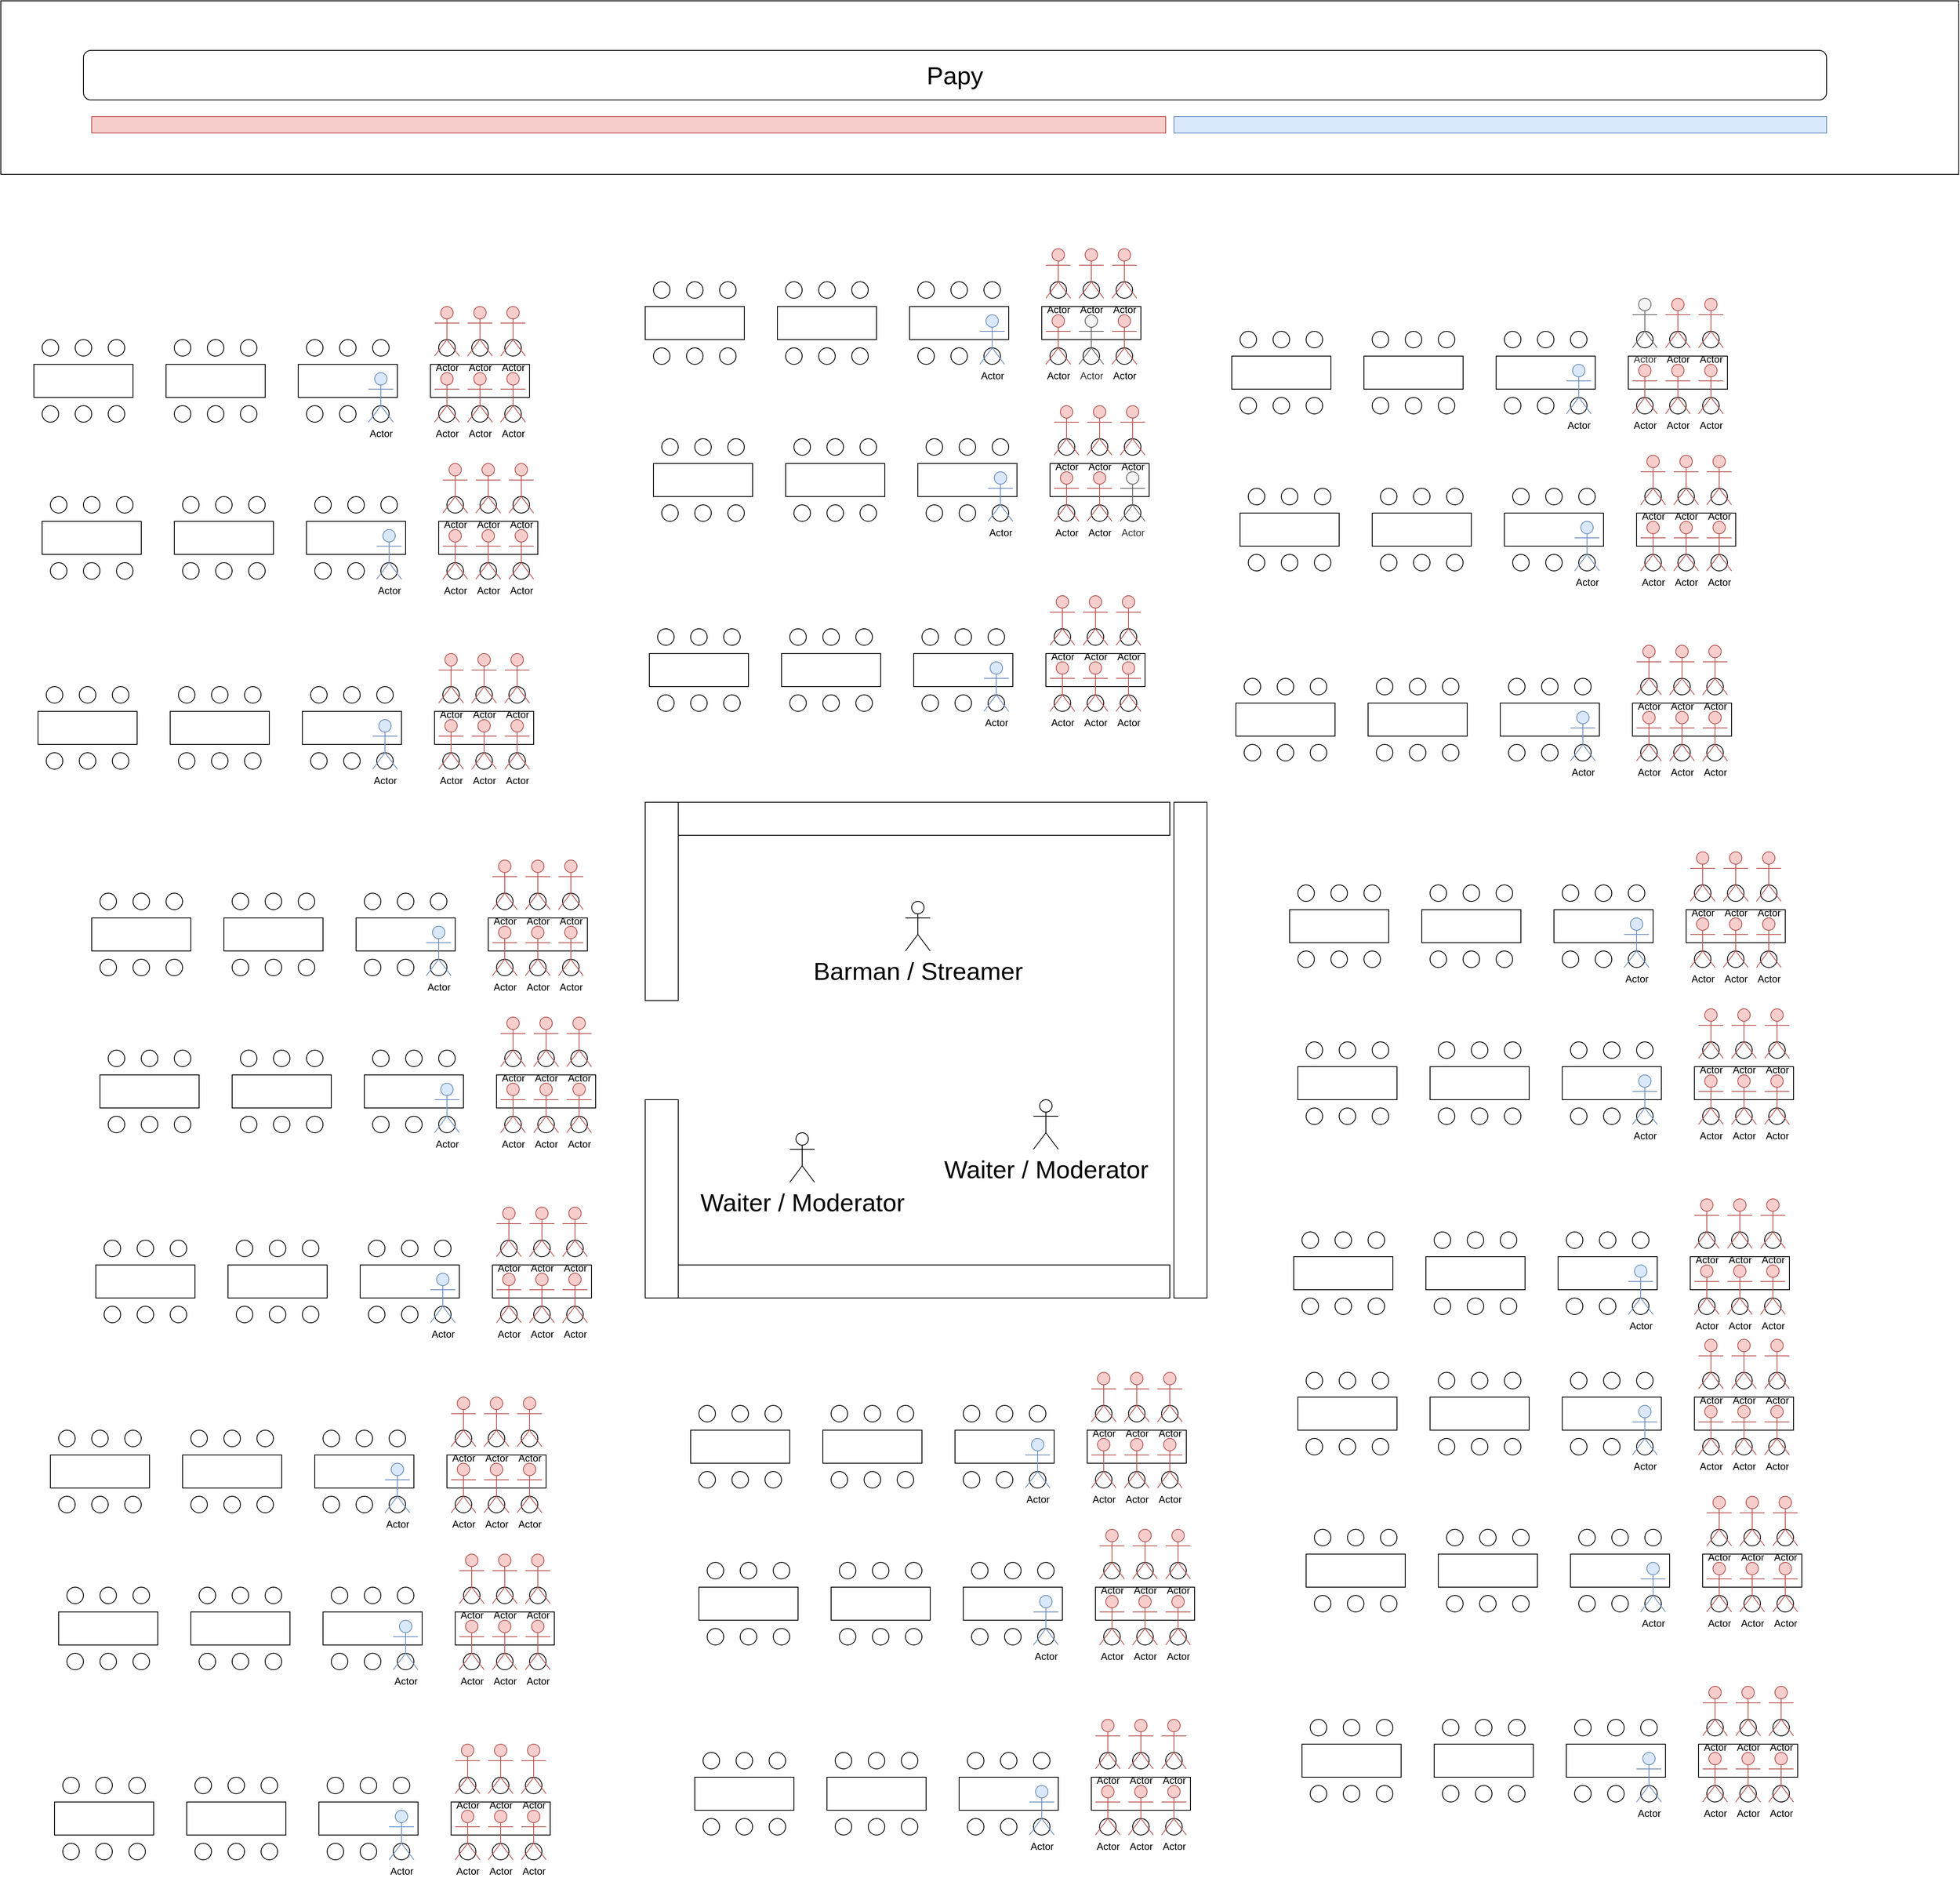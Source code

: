 <mxfile version="14.1.8" type="device" pages="7"><diagram id="Qp0OF6050Cm3dnakrOm8" name="Page-1"><mxGraphModel dx="3536" dy="2309" grid="1" gridSize="10" guides="1" tooltips="1" connect="1" arrows="1" fold="1" page="1" pageScale="1" pageWidth="1169" pageHeight="827" math="0" shadow="0"><root><mxCell id="0"/><mxCell id="1" parent="0"/><mxCell id="eZWUGDif2Pihsx0q-zNw-1" value="" style="rounded=0;whiteSpace=wrap;html=1;" parent="1" vertex="1"><mxGeometry x="-540" y="-50" width="2370" height="210" as="geometry"/></mxCell><mxCell id="eZWUGDif2Pihsx0q-zNw-3" value="" style="rounded=0;whiteSpace=wrap;html=1;" parent="1" vertex="1"><mxGeometry x="275" y="920" width="600" height="40" as="geometry"/></mxCell><mxCell id="eZWUGDif2Pihsx0q-zNw-11" value="" style="rounded=0;whiteSpace=wrap;html=1;" parent="1" vertex="1"><mxGeometry x="240" y="320" width="120" height="40" as="geometry"/></mxCell><mxCell id="eZWUGDif2Pihsx0q-zNw-12" value="" style="ellipse;whiteSpace=wrap;html=1;aspect=fixed;" parent="1" vertex="1"><mxGeometry x="250" y="370" width="20" height="20" as="geometry"/></mxCell><mxCell id="eZWUGDif2Pihsx0q-zNw-13" value="" style="ellipse;whiteSpace=wrap;html=1;aspect=fixed;" parent="1" vertex="1"><mxGeometry x="290" y="370" width="20" height="20" as="geometry"/></mxCell><mxCell id="eZWUGDif2Pihsx0q-zNw-14" value="" style="ellipse;whiteSpace=wrap;html=1;aspect=fixed;" parent="1" vertex="1"><mxGeometry x="330" y="370" width="20" height="20" as="geometry"/></mxCell><mxCell id="eZWUGDif2Pihsx0q-zNw-15" value="" style="ellipse;whiteSpace=wrap;html=1;aspect=fixed;" parent="1" vertex="1"><mxGeometry x="330" y="290" width="20" height="20" as="geometry"/></mxCell><mxCell id="eZWUGDif2Pihsx0q-zNw-16" value="" style="ellipse;whiteSpace=wrap;html=1;aspect=fixed;" parent="1" vertex="1"><mxGeometry x="290" y="290" width="20" height="20" as="geometry"/></mxCell><mxCell id="eZWUGDif2Pihsx0q-zNw-17" value="" style="ellipse;whiteSpace=wrap;html=1;aspect=fixed;" parent="1" vertex="1"><mxGeometry x="250" y="290" width="20" height="20" as="geometry"/></mxCell><mxCell id="eZWUGDif2Pihsx0q-zNw-18" value="" style="rounded=0;whiteSpace=wrap;html=1;" parent="1" vertex="1"><mxGeometry x="400" y="320" width="120" height="40" as="geometry"/></mxCell><mxCell id="eZWUGDif2Pihsx0q-zNw-19" value="" style="ellipse;whiteSpace=wrap;html=1;aspect=fixed;" parent="1" vertex="1"><mxGeometry x="410" y="370" width="20" height="20" as="geometry"/></mxCell><mxCell id="eZWUGDif2Pihsx0q-zNw-20" value="" style="ellipse;whiteSpace=wrap;html=1;aspect=fixed;" parent="1" vertex="1"><mxGeometry x="450" y="370" width="20" height="20" as="geometry"/></mxCell><mxCell id="eZWUGDif2Pihsx0q-zNw-21" value="" style="ellipse;whiteSpace=wrap;html=1;aspect=fixed;" parent="1" vertex="1"><mxGeometry x="490" y="370" width="20" height="20" as="geometry"/></mxCell><mxCell id="eZWUGDif2Pihsx0q-zNw-22" value="" style="ellipse;whiteSpace=wrap;html=1;aspect=fixed;" parent="1" vertex="1"><mxGeometry x="490" y="290" width="20" height="20" as="geometry"/></mxCell><mxCell id="eZWUGDif2Pihsx0q-zNw-23" value="" style="ellipse;whiteSpace=wrap;html=1;aspect=fixed;" parent="1" vertex="1"><mxGeometry x="450" y="290" width="20" height="20" as="geometry"/></mxCell><mxCell id="eZWUGDif2Pihsx0q-zNw-24" value="" style="ellipse;whiteSpace=wrap;html=1;aspect=fixed;" parent="1" vertex="1"><mxGeometry x="410" y="290" width="20" height="20" as="geometry"/></mxCell><mxCell id="eZWUGDif2Pihsx0q-zNw-26" value="" style="rounded=0;whiteSpace=wrap;html=1;" parent="1" vertex="1"><mxGeometry x="560" y="320" width="120" height="40" as="geometry"/></mxCell><mxCell id="eZWUGDif2Pihsx0q-zNw-27" value="" style="ellipse;whiteSpace=wrap;html=1;aspect=fixed;" parent="1" vertex="1"><mxGeometry x="570" y="370" width="20" height="20" as="geometry"/></mxCell><mxCell id="eZWUGDif2Pihsx0q-zNw-28" value="" style="ellipse;whiteSpace=wrap;html=1;aspect=fixed;" parent="1" vertex="1"><mxGeometry x="610" y="370" width="20" height="20" as="geometry"/></mxCell><mxCell id="eZWUGDif2Pihsx0q-zNw-29" value="" style="ellipse;whiteSpace=wrap;html=1;aspect=fixed;" parent="1" vertex="1"><mxGeometry x="650" y="370" width="20" height="20" as="geometry"/></mxCell><mxCell id="eZWUGDif2Pihsx0q-zNw-30" value="" style="ellipse;whiteSpace=wrap;html=1;aspect=fixed;" parent="1" vertex="1"><mxGeometry x="650" y="290" width="20" height="20" as="geometry"/></mxCell><mxCell id="eZWUGDif2Pihsx0q-zNw-31" value="" style="ellipse;whiteSpace=wrap;html=1;aspect=fixed;" parent="1" vertex="1"><mxGeometry x="610" y="290" width="20" height="20" as="geometry"/></mxCell><mxCell id="eZWUGDif2Pihsx0q-zNw-32" value="" style="ellipse;whiteSpace=wrap;html=1;aspect=fixed;" parent="1" vertex="1"><mxGeometry x="570" y="290" width="20" height="20" as="geometry"/></mxCell><mxCell id="eZWUGDif2Pihsx0q-zNw-34" value="" style="rounded=0;whiteSpace=wrap;html=1;" parent="1" vertex="1"><mxGeometry x="720" y="320" width="120" height="40" as="geometry"/></mxCell><mxCell id="eZWUGDif2Pihsx0q-zNw-35" value="" style="ellipse;whiteSpace=wrap;html=1;aspect=fixed;" parent="1" vertex="1"><mxGeometry x="730" y="370" width="20" height="20" as="geometry"/></mxCell><mxCell id="eZWUGDif2Pihsx0q-zNw-36" value="" style="ellipse;whiteSpace=wrap;html=1;aspect=fixed;" parent="1" vertex="1"><mxGeometry x="770" y="370" width="20" height="20" as="geometry"/></mxCell><mxCell id="eZWUGDif2Pihsx0q-zNw-37" value="" style="ellipse;whiteSpace=wrap;html=1;aspect=fixed;" parent="1" vertex="1"><mxGeometry x="810" y="370" width="20" height="20" as="geometry"/></mxCell><mxCell id="eZWUGDif2Pihsx0q-zNw-38" value="" style="ellipse;whiteSpace=wrap;html=1;aspect=fixed;" parent="1" vertex="1"><mxGeometry x="810" y="290" width="20" height="20" as="geometry"/></mxCell><mxCell id="eZWUGDif2Pihsx0q-zNw-39" value="" style="ellipse;whiteSpace=wrap;html=1;aspect=fixed;" parent="1" vertex="1"><mxGeometry x="770" y="290" width="20" height="20" as="geometry"/></mxCell><mxCell id="eZWUGDif2Pihsx0q-zNw-40" value="" style="ellipse;whiteSpace=wrap;html=1;aspect=fixed;" parent="1" vertex="1"><mxGeometry x="730" y="290" width="20" height="20" as="geometry"/></mxCell><mxCell id="eZWUGDif2Pihsx0q-zNw-4" value="Actor" style="shape=umlActor;verticalLabelPosition=bottom;verticalAlign=top;html=1;outlineConnect=0;fillColor=#f8cecc;strokeColor=#b85450;" parent="1" vertex="1"><mxGeometry x="765" y="250" width="30" height="60" as="geometry"/></mxCell><mxCell id="eZWUGDif2Pihsx0q-zNw-33" value="Actor" style="shape=umlActor;verticalLabelPosition=bottom;verticalAlign=top;html=1;outlineConnect=0;fillColor=#f8cecc;strokeColor=#b85450;" parent="1" vertex="1"><mxGeometry x="805" y="250" width="30" height="60" as="geometry"/></mxCell><mxCell id="eZWUGDif2Pihsx0q-zNw-42" value="Actor" style="shape=umlActor;verticalLabelPosition=bottom;verticalAlign=top;html=1;outlineConnect=0;fillColor=#f8cecc;strokeColor=#b85450;" parent="1" vertex="1"><mxGeometry x="805" y="330" width="30" height="60" as="geometry"/></mxCell><mxCell id="eZWUGDif2Pihsx0q-zNw-43" value="Actor" style="shape=umlActor;verticalLabelPosition=bottom;verticalAlign=top;html=1;outlineConnect=0;fillColor=#f5f5f5;strokeColor=#666666;fontColor=#333333;" parent="1" vertex="1"><mxGeometry x="765" y="330" width="30" height="60" as="geometry"/></mxCell><mxCell id="eZWUGDif2Pihsx0q-zNw-44" value="Actor" style="shape=umlActor;verticalLabelPosition=bottom;verticalAlign=top;html=1;outlineConnect=0;fillColor=#f8cecc;strokeColor=#b85450;" parent="1" vertex="1"><mxGeometry x="725" y="330" width="30" height="60" as="geometry"/></mxCell><mxCell id="eZWUGDif2Pihsx0q-zNw-45" value="Actor" style="shape=umlActor;verticalLabelPosition=bottom;verticalAlign=top;html=1;outlineConnect=0;fillColor=#f8cecc;strokeColor=#b85450;" parent="1" vertex="1"><mxGeometry x="725" y="250" width="30" height="60" as="geometry"/></mxCell><mxCell id="eZWUGDif2Pihsx0q-zNw-46" value="Actor" style="shape=umlActor;verticalLabelPosition=bottom;verticalAlign=top;html=1;outlineConnect=0;fillColor=#dae8fc;strokeColor=#6c8ebf;" parent="1" vertex="1"><mxGeometry x="645" y="330" width="30" height="60" as="geometry"/></mxCell><mxCell id="eZWUGDif2Pihsx0q-zNw-47" value="Papy" style="rounded=1;whiteSpace=wrap;html=1;fontSize=30;" parent="1" vertex="1"><mxGeometry x="-440" y="10" width="2110" height="60" as="geometry"/></mxCell><mxCell id="eZWUGDif2Pihsx0q-zNw-48" value="" style="rounded=0;whiteSpace=wrap;html=1;fontSize=30;fillColor=#f8cecc;strokeColor=#b85450;" parent="1" vertex="1"><mxGeometry x="-430" y="90" width="1300" height="20" as="geometry"/></mxCell><mxCell id="eZWUGDif2Pihsx0q-zNw-49" value="" style="rounded=0;whiteSpace=wrap;html=1;fontSize=30;fillColor=#dae8fc;strokeColor=#6c8ebf;" parent="1" vertex="1"><mxGeometry x="880" y="90" width="790" height="20" as="geometry"/></mxCell><mxCell id="eZWUGDif2Pihsx0q-zNw-50" value="Barman / Streamer" style="shape=umlActor;verticalLabelPosition=bottom;verticalAlign=top;html=1;outlineConnect=0;fontSize=30;" parent="1" vertex="1"><mxGeometry x="555" y="1040" width="30" height="60" as="geometry"/></mxCell><mxCell id="eZWUGDif2Pihsx0q-zNw-53" value="" style="rounded=0;whiteSpace=wrap;html=1;" parent="1" vertex="1"><mxGeometry x="250" y="510" width="120" height="40" as="geometry"/></mxCell><mxCell id="eZWUGDif2Pihsx0q-zNw-54" value="" style="ellipse;whiteSpace=wrap;html=1;aspect=fixed;" parent="1" vertex="1"><mxGeometry x="260" y="560" width="20" height="20" as="geometry"/></mxCell><mxCell id="eZWUGDif2Pihsx0q-zNw-55" value="" style="ellipse;whiteSpace=wrap;html=1;aspect=fixed;" parent="1" vertex="1"><mxGeometry x="300" y="560" width="20" height="20" as="geometry"/></mxCell><mxCell id="eZWUGDif2Pihsx0q-zNw-56" value="" style="ellipse;whiteSpace=wrap;html=1;aspect=fixed;" parent="1" vertex="1"><mxGeometry x="340" y="560" width="20" height="20" as="geometry"/></mxCell><mxCell id="eZWUGDif2Pihsx0q-zNw-57" value="" style="ellipse;whiteSpace=wrap;html=1;aspect=fixed;" parent="1" vertex="1"><mxGeometry x="340" y="480" width="20" height="20" as="geometry"/></mxCell><mxCell id="eZWUGDif2Pihsx0q-zNw-58" value="" style="ellipse;whiteSpace=wrap;html=1;aspect=fixed;" parent="1" vertex="1"><mxGeometry x="300" y="480" width="20" height="20" as="geometry"/></mxCell><mxCell id="eZWUGDif2Pihsx0q-zNw-59" value="" style="ellipse;whiteSpace=wrap;html=1;aspect=fixed;" parent="1" vertex="1"><mxGeometry x="260" y="480" width="20" height="20" as="geometry"/></mxCell><mxCell id="eZWUGDif2Pihsx0q-zNw-60" value="" style="rounded=0;whiteSpace=wrap;html=1;" parent="1" vertex="1"><mxGeometry x="410" y="510" width="120" height="40" as="geometry"/></mxCell><mxCell id="eZWUGDif2Pihsx0q-zNw-61" value="" style="ellipse;whiteSpace=wrap;html=1;aspect=fixed;" parent="1" vertex="1"><mxGeometry x="420" y="560" width="20" height="20" as="geometry"/></mxCell><mxCell id="eZWUGDif2Pihsx0q-zNw-62" value="" style="ellipse;whiteSpace=wrap;html=1;aspect=fixed;" parent="1" vertex="1"><mxGeometry x="460" y="560" width="20" height="20" as="geometry"/></mxCell><mxCell id="eZWUGDif2Pihsx0q-zNw-63" value="" style="ellipse;whiteSpace=wrap;html=1;aspect=fixed;" parent="1" vertex="1"><mxGeometry x="500" y="560" width="20" height="20" as="geometry"/></mxCell><mxCell id="eZWUGDif2Pihsx0q-zNw-64" value="" style="ellipse;whiteSpace=wrap;html=1;aspect=fixed;" parent="1" vertex="1"><mxGeometry x="500" y="480" width="20" height="20" as="geometry"/></mxCell><mxCell id="eZWUGDif2Pihsx0q-zNw-65" value="" style="ellipse;whiteSpace=wrap;html=1;aspect=fixed;" parent="1" vertex="1"><mxGeometry x="460" y="480" width="20" height="20" as="geometry"/></mxCell><mxCell id="eZWUGDif2Pihsx0q-zNw-66" value="" style="ellipse;whiteSpace=wrap;html=1;aspect=fixed;" parent="1" vertex="1"><mxGeometry x="420" y="480" width="20" height="20" as="geometry"/></mxCell><mxCell id="eZWUGDif2Pihsx0q-zNw-67" value="" style="rounded=0;whiteSpace=wrap;html=1;" parent="1" vertex="1"><mxGeometry x="570" y="510" width="120" height="40" as="geometry"/></mxCell><mxCell id="eZWUGDif2Pihsx0q-zNw-68" value="" style="ellipse;whiteSpace=wrap;html=1;aspect=fixed;" parent="1" vertex="1"><mxGeometry x="580" y="560" width="20" height="20" as="geometry"/></mxCell><mxCell id="eZWUGDif2Pihsx0q-zNw-69" value="" style="ellipse;whiteSpace=wrap;html=1;aspect=fixed;" parent="1" vertex="1"><mxGeometry x="620" y="560" width="20" height="20" as="geometry"/></mxCell><mxCell id="eZWUGDif2Pihsx0q-zNw-70" value="" style="ellipse;whiteSpace=wrap;html=1;aspect=fixed;" parent="1" vertex="1"><mxGeometry x="660" y="560" width="20" height="20" as="geometry"/></mxCell><mxCell id="eZWUGDif2Pihsx0q-zNw-71" value="" style="ellipse;whiteSpace=wrap;html=1;aspect=fixed;" parent="1" vertex="1"><mxGeometry x="660" y="480" width="20" height="20" as="geometry"/></mxCell><mxCell id="eZWUGDif2Pihsx0q-zNw-72" value="" style="ellipse;whiteSpace=wrap;html=1;aspect=fixed;" parent="1" vertex="1"><mxGeometry x="620" y="480" width="20" height="20" as="geometry"/></mxCell><mxCell id="eZWUGDif2Pihsx0q-zNw-73" value="" style="ellipse;whiteSpace=wrap;html=1;aspect=fixed;" parent="1" vertex="1"><mxGeometry x="580" y="480" width="20" height="20" as="geometry"/></mxCell><mxCell id="eZWUGDif2Pihsx0q-zNw-74" value="" style="rounded=0;whiteSpace=wrap;html=1;" parent="1" vertex="1"><mxGeometry x="730" y="510" width="120" height="40" as="geometry"/></mxCell><mxCell id="eZWUGDif2Pihsx0q-zNw-75" value="" style="ellipse;whiteSpace=wrap;html=1;aspect=fixed;" parent="1" vertex="1"><mxGeometry x="740" y="560" width="20" height="20" as="geometry"/></mxCell><mxCell id="eZWUGDif2Pihsx0q-zNw-76" value="" style="ellipse;whiteSpace=wrap;html=1;aspect=fixed;" parent="1" vertex="1"><mxGeometry x="780" y="560" width="20" height="20" as="geometry"/></mxCell><mxCell id="eZWUGDif2Pihsx0q-zNw-77" value="" style="ellipse;whiteSpace=wrap;html=1;aspect=fixed;" parent="1" vertex="1"><mxGeometry x="820" y="560" width="20" height="20" as="geometry"/></mxCell><mxCell id="eZWUGDif2Pihsx0q-zNw-78" value="" style="ellipse;whiteSpace=wrap;html=1;aspect=fixed;" parent="1" vertex="1"><mxGeometry x="820" y="480" width="20" height="20" as="geometry"/></mxCell><mxCell id="eZWUGDif2Pihsx0q-zNw-79" value="" style="ellipse;whiteSpace=wrap;html=1;aspect=fixed;" parent="1" vertex="1"><mxGeometry x="780" y="480" width="20" height="20" as="geometry"/></mxCell><mxCell id="eZWUGDif2Pihsx0q-zNw-80" value="" style="ellipse;whiteSpace=wrap;html=1;aspect=fixed;" parent="1" vertex="1"><mxGeometry x="740" y="480" width="20" height="20" as="geometry"/></mxCell><mxCell id="eZWUGDif2Pihsx0q-zNw-81" value="Actor" style="shape=umlActor;verticalLabelPosition=bottom;verticalAlign=top;html=1;outlineConnect=0;fillColor=#f8cecc;strokeColor=#b85450;" parent="1" vertex="1"><mxGeometry x="775" y="440" width="30" height="60" as="geometry"/></mxCell><mxCell id="eZWUGDif2Pihsx0q-zNw-82" value="Actor" style="shape=umlActor;verticalLabelPosition=bottom;verticalAlign=top;html=1;outlineConnect=0;fillColor=#f8cecc;strokeColor=#b85450;" parent="1" vertex="1"><mxGeometry x="815" y="440" width="30" height="60" as="geometry"/></mxCell><mxCell id="eZWUGDif2Pihsx0q-zNw-83" value="Actor" style="shape=umlActor;verticalLabelPosition=bottom;verticalAlign=top;html=1;outlineConnect=0;fillColor=#f5f5f5;strokeColor=#666666;fontColor=#333333;" parent="1" vertex="1"><mxGeometry x="815" y="520" width="30" height="60" as="geometry"/></mxCell><mxCell id="eZWUGDif2Pihsx0q-zNw-84" value="Actor" style="shape=umlActor;verticalLabelPosition=bottom;verticalAlign=top;html=1;outlineConnect=0;fillColor=#f8cecc;strokeColor=#b85450;" parent="1" vertex="1"><mxGeometry x="775" y="520" width="30" height="60" as="geometry"/></mxCell><mxCell id="eZWUGDif2Pihsx0q-zNw-85" value="Actor" style="shape=umlActor;verticalLabelPosition=bottom;verticalAlign=top;html=1;outlineConnect=0;fillColor=#f8cecc;strokeColor=#b85450;" parent="1" vertex="1"><mxGeometry x="735" y="520" width="30" height="60" as="geometry"/></mxCell><mxCell id="eZWUGDif2Pihsx0q-zNw-86" value="Actor" style="shape=umlActor;verticalLabelPosition=bottom;verticalAlign=top;html=1;outlineConnect=0;fillColor=#f8cecc;strokeColor=#b85450;" parent="1" vertex="1"><mxGeometry x="735" y="440" width="30" height="60" as="geometry"/></mxCell><mxCell id="eZWUGDif2Pihsx0q-zNw-87" value="Actor" style="shape=umlActor;verticalLabelPosition=bottom;verticalAlign=top;html=1;outlineConnect=0;fillColor=#dae8fc;strokeColor=#6c8ebf;" parent="1" vertex="1"><mxGeometry x="655" y="520" width="30" height="60" as="geometry"/></mxCell><mxCell id="eZWUGDif2Pihsx0q-zNw-158" value="" style="rounded=0;whiteSpace=wrap;html=1;" parent="1" vertex="1"><mxGeometry x="245" y="740" width="120" height="40" as="geometry"/></mxCell><mxCell id="eZWUGDif2Pihsx0q-zNw-159" value="" style="ellipse;whiteSpace=wrap;html=1;aspect=fixed;" parent="1" vertex="1"><mxGeometry x="255" y="790" width="20" height="20" as="geometry"/></mxCell><mxCell id="eZWUGDif2Pihsx0q-zNw-160" value="" style="ellipse;whiteSpace=wrap;html=1;aspect=fixed;" parent="1" vertex="1"><mxGeometry x="295" y="790" width="20" height="20" as="geometry"/></mxCell><mxCell id="eZWUGDif2Pihsx0q-zNw-161" value="" style="ellipse;whiteSpace=wrap;html=1;aspect=fixed;" parent="1" vertex="1"><mxGeometry x="335" y="790" width="20" height="20" as="geometry"/></mxCell><mxCell id="eZWUGDif2Pihsx0q-zNw-162" value="" style="ellipse;whiteSpace=wrap;html=1;aspect=fixed;" parent="1" vertex="1"><mxGeometry x="335" y="710" width="20" height="20" as="geometry"/></mxCell><mxCell id="eZWUGDif2Pihsx0q-zNw-163" value="" style="ellipse;whiteSpace=wrap;html=1;aspect=fixed;" parent="1" vertex="1"><mxGeometry x="295" y="710" width="20" height="20" as="geometry"/></mxCell><mxCell id="eZWUGDif2Pihsx0q-zNw-164" value="" style="ellipse;whiteSpace=wrap;html=1;aspect=fixed;" parent="1" vertex="1"><mxGeometry x="255" y="710" width="20" height="20" as="geometry"/></mxCell><mxCell id="eZWUGDif2Pihsx0q-zNw-165" value="" style="rounded=0;whiteSpace=wrap;html=1;" parent="1" vertex="1"><mxGeometry x="405" y="740" width="120" height="40" as="geometry"/></mxCell><mxCell id="eZWUGDif2Pihsx0q-zNw-166" value="" style="ellipse;whiteSpace=wrap;html=1;aspect=fixed;" parent="1" vertex="1"><mxGeometry x="415" y="790" width="20" height="20" as="geometry"/></mxCell><mxCell id="eZWUGDif2Pihsx0q-zNw-167" value="" style="ellipse;whiteSpace=wrap;html=1;aspect=fixed;" parent="1" vertex="1"><mxGeometry x="455" y="790" width="20" height="20" as="geometry"/></mxCell><mxCell id="eZWUGDif2Pihsx0q-zNw-168" value="" style="ellipse;whiteSpace=wrap;html=1;aspect=fixed;" parent="1" vertex="1"><mxGeometry x="495" y="790" width="20" height="20" as="geometry"/></mxCell><mxCell id="eZWUGDif2Pihsx0q-zNw-169" value="" style="ellipse;whiteSpace=wrap;html=1;aspect=fixed;" parent="1" vertex="1"><mxGeometry x="495" y="710" width="20" height="20" as="geometry"/></mxCell><mxCell id="eZWUGDif2Pihsx0q-zNw-170" value="" style="ellipse;whiteSpace=wrap;html=1;aspect=fixed;" parent="1" vertex="1"><mxGeometry x="455" y="710" width="20" height="20" as="geometry"/></mxCell><mxCell id="eZWUGDif2Pihsx0q-zNw-171" value="" style="ellipse;whiteSpace=wrap;html=1;aspect=fixed;" parent="1" vertex="1"><mxGeometry x="415" y="710" width="20" height="20" as="geometry"/></mxCell><mxCell id="eZWUGDif2Pihsx0q-zNw-172" value="" style="rounded=0;whiteSpace=wrap;html=1;" parent="1" vertex="1"><mxGeometry x="565" y="740" width="120" height="40" as="geometry"/></mxCell><mxCell id="eZWUGDif2Pihsx0q-zNw-173" value="" style="ellipse;whiteSpace=wrap;html=1;aspect=fixed;" parent="1" vertex="1"><mxGeometry x="575" y="790" width="20" height="20" as="geometry"/></mxCell><mxCell id="eZWUGDif2Pihsx0q-zNw-174" value="" style="ellipse;whiteSpace=wrap;html=1;aspect=fixed;" parent="1" vertex="1"><mxGeometry x="615" y="790" width="20" height="20" as="geometry"/></mxCell><mxCell id="eZWUGDif2Pihsx0q-zNw-175" value="" style="ellipse;whiteSpace=wrap;html=1;aspect=fixed;" parent="1" vertex="1"><mxGeometry x="655" y="790" width="20" height="20" as="geometry"/></mxCell><mxCell id="eZWUGDif2Pihsx0q-zNw-176" value="" style="ellipse;whiteSpace=wrap;html=1;aspect=fixed;" parent="1" vertex="1"><mxGeometry x="655" y="710" width="20" height="20" as="geometry"/></mxCell><mxCell id="eZWUGDif2Pihsx0q-zNw-177" value="" style="ellipse;whiteSpace=wrap;html=1;aspect=fixed;" parent="1" vertex="1"><mxGeometry x="615" y="710" width="20" height="20" as="geometry"/></mxCell><mxCell id="eZWUGDif2Pihsx0q-zNw-178" value="" style="ellipse;whiteSpace=wrap;html=1;aspect=fixed;" parent="1" vertex="1"><mxGeometry x="575" y="710" width="20" height="20" as="geometry"/></mxCell><mxCell id="eZWUGDif2Pihsx0q-zNw-179" value="" style="rounded=0;whiteSpace=wrap;html=1;" parent="1" vertex="1"><mxGeometry x="725" y="740" width="120" height="40" as="geometry"/></mxCell><mxCell id="eZWUGDif2Pihsx0q-zNw-180" value="" style="ellipse;whiteSpace=wrap;html=1;aspect=fixed;" parent="1" vertex="1"><mxGeometry x="735" y="790" width="20" height="20" as="geometry"/></mxCell><mxCell id="eZWUGDif2Pihsx0q-zNw-181" value="" style="ellipse;whiteSpace=wrap;html=1;aspect=fixed;" parent="1" vertex="1"><mxGeometry x="775" y="790" width="20" height="20" as="geometry"/></mxCell><mxCell id="eZWUGDif2Pihsx0q-zNw-182" value="" style="ellipse;whiteSpace=wrap;html=1;aspect=fixed;" parent="1" vertex="1"><mxGeometry x="815" y="790" width="20" height="20" as="geometry"/></mxCell><mxCell id="eZWUGDif2Pihsx0q-zNw-183" value="" style="ellipse;whiteSpace=wrap;html=1;aspect=fixed;" parent="1" vertex="1"><mxGeometry x="815" y="710" width="20" height="20" as="geometry"/></mxCell><mxCell id="eZWUGDif2Pihsx0q-zNw-184" value="" style="ellipse;whiteSpace=wrap;html=1;aspect=fixed;" parent="1" vertex="1"><mxGeometry x="775" y="710" width="20" height="20" as="geometry"/></mxCell><mxCell id="eZWUGDif2Pihsx0q-zNw-185" value="" style="ellipse;whiteSpace=wrap;html=1;aspect=fixed;" parent="1" vertex="1"><mxGeometry x="735" y="710" width="20" height="20" as="geometry"/></mxCell><mxCell id="eZWUGDif2Pihsx0q-zNw-186" value="Actor" style="shape=umlActor;verticalLabelPosition=bottom;verticalAlign=top;html=1;outlineConnect=0;fillColor=#f8cecc;strokeColor=#b85450;" parent="1" vertex="1"><mxGeometry x="770" y="670" width="30" height="60" as="geometry"/></mxCell><mxCell id="eZWUGDif2Pihsx0q-zNw-187" value="Actor" style="shape=umlActor;verticalLabelPosition=bottom;verticalAlign=top;html=1;outlineConnect=0;fillColor=#f8cecc;strokeColor=#b85450;" parent="1" vertex="1"><mxGeometry x="810" y="670" width="30" height="60" as="geometry"/></mxCell><mxCell id="eZWUGDif2Pihsx0q-zNw-188" value="Actor" style="shape=umlActor;verticalLabelPosition=bottom;verticalAlign=top;html=1;outlineConnect=0;fillColor=#f8cecc;strokeColor=#b85450;" parent="1" vertex="1"><mxGeometry x="810" y="750" width="30" height="60" as="geometry"/></mxCell><mxCell id="eZWUGDif2Pihsx0q-zNw-189" value="Actor" style="shape=umlActor;verticalLabelPosition=bottom;verticalAlign=top;html=1;outlineConnect=0;fillColor=#f8cecc;strokeColor=#b85450;" parent="1" vertex="1"><mxGeometry x="770" y="750" width="30" height="60" as="geometry"/></mxCell><mxCell id="eZWUGDif2Pihsx0q-zNw-190" value="Actor" style="shape=umlActor;verticalLabelPosition=bottom;verticalAlign=top;html=1;outlineConnect=0;fillColor=#f8cecc;strokeColor=#b85450;" parent="1" vertex="1"><mxGeometry x="730" y="750" width="30" height="60" as="geometry"/></mxCell><mxCell id="eZWUGDif2Pihsx0q-zNw-191" value="Actor" style="shape=umlActor;verticalLabelPosition=bottom;verticalAlign=top;html=1;outlineConnect=0;fillColor=#f8cecc;strokeColor=#b85450;" parent="1" vertex="1"><mxGeometry x="730" y="670" width="30" height="60" as="geometry"/></mxCell><mxCell id="eZWUGDif2Pihsx0q-zNw-192" value="Actor" style="shape=umlActor;verticalLabelPosition=bottom;verticalAlign=top;html=1;outlineConnect=0;fillColor=#dae8fc;strokeColor=#6c8ebf;" parent="1" vertex="1"><mxGeometry x="650" y="750" width="30" height="60" as="geometry"/></mxCell><mxCell id="eZWUGDif2Pihsx0q-zNw-193" value="" style="rounded=0;whiteSpace=wrap;html=1;" parent="1" vertex="1"><mxGeometry x="950" y="380" width="120" height="40" as="geometry"/></mxCell><mxCell id="eZWUGDif2Pihsx0q-zNw-194" value="" style="ellipse;whiteSpace=wrap;html=1;aspect=fixed;" parent="1" vertex="1"><mxGeometry x="960" y="430" width="20" height="20" as="geometry"/></mxCell><mxCell id="eZWUGDif2Pihsx0q-zNw-195" value="" style="ellipse;whiteSpace=wrap;html=1;aspect=fixed;" parent="1" vertex="1"><mxGeometry x="1000" y="430" width="20" height="20" as="geometry"/></mxCell><mxCell id="eZWUGDif2Pihsx0q-zNw-196" value="" style="ellipse;whiteSpace=wrap;html=1;aspect=fixed;" parent="1" vertex="1"><mxGeometry x="1040" y="430" width="20" height="20" as="geometry"/></mxCell><mxCell id="eZWUGDif2Pihsx0q-zNw-197" value="" style="ellipse;whiteSpace=wrap;html=1;aspect=fixed;" parent="1" vertex="1"><mxGeometry x="1040" y="350" width="20" height="20" as="geometry"/></mxCell><mxCell id="eZWUGDif2Pihsx0q-zNw-198" value="" style="ellipse;whiteSpace=wrap;html=1;aspect=fixed;" parent="1" vertex="1"><mxGeometry x="1000" y="350" width="20" height="20" as="geometry"/></mxCell><mxCell id="eZWUGDif2Pihsx0q-zNw-199" value="" style="ellipse;whiteSpace=wrap;html=1;aspect=fixed;" parent="1" vertex="1"><mxGeometry x="960" y="350" width="20" height="20" as="geometry"/></mxCell><mxCell id="eZWUGDif2Pihsx0q-zNw-200" value="" style="rounded=0;whiteSpace=wrap;html=1;" parent="1" vertex="1"><mxGeometry x="1110" y="380" width="120" height="40" as="geometry"/></mxCell><mxCell id="eZWUGDif2Pihsx0q-zNw-201" value="" style="ellipse;whiteSpace=wrap;html=1;aspect=fixed;" parent="1" vertex="1"><mxGeometry x="1120" y="430" width="20" height="20" as="geometry"/></mxCell><mxCell id="eZWUGDif2Pihsx0q-zNw-202" value="" style="ellipse;whiteSpace=wrap;html=1;aspect=fixed;" parent="1" vertex="1"><mxGeometry x="1160" y="430" width="20" height="20" as="geometry"/></mxCell><mxCell id="eZWUGDif2Pihsx0q-zNw-203" value="" style="ellipse;whiteSpace=wrap;html=1;aspect=fixed;" parent="1" vertex="1"><mxGeometry x="1200" y="430" width="20" height="20" as="geometry"/></mxCell><mxCell id="eZWUGDif2Pihsx0q-zNw-204" value="" style="ellipse;whiteSpace=wrap;html=1;aspect=fixed;" parent="1" vertex="1"><mxGeometry x="1200" y="350" width="20" height="20" as="geometry"/></mxCell><mxCell id="eZWUGDif2Pihsx0q-zNw-205" value="" style="ellipse;whiteSpace=wrap;html=1;aspect=fixed;" parent="1" vertex="1"><mxGeometry x="1160" y="350" width="20" height="20" as="geometry"/></mxCell><mxCell id="eZWUGDif2Pihsx0q-zNw-206" value="" style="ellipse;whiteSpace=wrap;html=1;aspect=fixed;" parent="1" vertex="1"><mxGeometry x="1120" y="350" width="20" height="20" as="geometry"/></mxCell><mxCell id="eZWUGDif2Pihsx0q-zNw-207" value="" style="rounded=0;whiteSpace=wrap;html=1;" parent="1" vertex="1"><mxGeometry x="1270" y="380" width="120" height="40" as="geometry"/></mxCell><mxCell id="eZWUGDif2Pihsx0q-zNw-208" value="" style="ellipse;whiteSpace=wrap;html=1;aspect=fixed;" parent="1" vertex="1"><mxGeometry x="1280" y="430" width="20" height="20" as="geometry"/></mxCell><mxCell id="eZWUGDif2Pihsx0q-zNw-209" value="" style="ellipse;whiteSpace=wrap;html=1;aspect=fixed;" parent="1" vertex="1"><mxGeometry x="1320" y="430" width="20" height="20" as="geometry"/></mxCell><mxCell id="eZWUGDif2Pihsx0q-zNw-210" value="" style="ellipse;whiteSpace=wrap;html=1;aspect=fixed;" parent="1" vertex="1"><mxGeometry x="1360" y="430" width="20" height="20" as="geometry"/></mxCell><mxCell id="eZWUGDif2Pihsx0q-zNw-211" value="" style="ellipse;whiteSpace=wrap;html=1;aspect=fixed;" parent="1" vertex="1"><mxGeometry x="1360" y="350" width="20" height="20" as="geometry"/></mxCell><mxCell id="eZWUGDif2Pihsx0q-zNw-212" value="" style="ellipse;whiteSpace=wrap;html=1;aspect=fixed;" parent="1" vertex="1"><mxGeometry x="1320" y="350" width="20" height="20" as="geometry"/></mxCell><mxCell id="eZWUGDif2Pihsx0q-zNw-213" value="" style="ellipse;whiteSpace=wrap;html=1;aspect=fixed;" parent="1" vertex="1"><mxGeometry x="1280" y="350" width="20" height="20" as="geometry"/></mxCell><mxCell id="eZWUGDif2Pihsx0q-zNw-214" value="" style="rounded=0;whiteSpace=wrap;html=1;" parent="1" vertex="1"><mxGeometry x="1430" y="380" width="120" height="40" as="geometry"/></mxCell><mxCell id="eZWUGDif2Pihsx0q-zNw-215" value="" style="ellipse;whiteSpace=wrap;html=1;aspect=fixed;" parent="1" vertex="1"><mxGeometry x="1440" y="430" width="20" height="20" as="geometry"/></mxCell><mxCell id="eZWUGDif2Pihsx0q-zNw-216" value="" style="ellipse;whiteSpace=wrap;html=1;aspect=fixed;" parent="1" vertex="1"><mxGeometry x="1480" y="430" width="20" height="20" as="geometry"/></mxCell><mxCell id="eZWUGDif2Pihsx0q-zNw-217" value="" style="ellipse;whiteSpace=wrap;html=1;aspect=fixed;" parent="1" vertex="1"><mxGeometry x="1520" y="430" width="20" height="20" as="geometry"/></mxCell><mxCell id="eZWUGDif2Pihsx0q-zNw-218" value="" style="ellipse;whiteSpace=wrap;html=1;aspect=fixed;" parent="1" vertex="1"><mxGeometry x="1520" y="350" width="20" height="20" as="geometry"/></mxCell><mxCell id="eZWUGDif2Pihsx0q-zNw-219" value="" style="ellipse;whiteSpace=wrap;html=1;aspect=fixed;" parent="1" vertex="1"><mxGeometry x="1480" y="350" width="20" height="20" as="geometry"/></mxCell><mxCell id="eZWUGDif2Pihsx0q-zNw-220" value="" style="ellipse;whiteSpace=wrap;html=1;aspect=fixed;" parent="1" vertex="1"><mxGeometry x="1440" y="350" width="20" height="20" as="geometry"/></mxCell><mxCell id="eZWUGDif2Pihsx0q-zNw-221" value="Actor" style="shape=umlActor;verticalLabelPosition=bottom;verticalAlign=top;html=1;outlineConnect=0;fillColor=#f8cecc;strokeColor=#b85450;" parent="1" vertex="1"><mxGeometry x="1475" y="310" width="30" height="60" as="geometry"/></mxCell><mxCell id="eZWUGDif2Pihsx0q-zNw-222" value="Actor" style="shape=umlActor;verticalLabelPosition=bottom;verticalAlign=top;html=1;outlineConnect=0;fillColor=#f8cecc;strokeColor=#b85450;" parent="1" vertex="1"><mxGeometry x="1515" y="310" width="30" height="60" as="geometry"/></mxCell><mxCell id="eZWUGDif2Pihsx0q-zNw-223" value="Actor" style="shape=umlActor;verticalLabelPosition=bottom;verticalAlign=top;html=1;outlineConnect=0;fillColor=#f8cecc;strokeColor=#b85450;" parent="1" vertex="1"><mxGeometry x="1515" y="390" width="30" height="60" as="geometry"/></mxCell><mxCell id="eZWUGDif2Pihsx0q-zNw-224" value="Actor" style="shape=umlActor;verticalLabelPosition=bottom;verticalAlign=top;html=1;outlineConnect=0;fillColor=#f8cecc;strokeColor=#b85450;" parent="1" vertex="1"><mxGeometry x="1475" y="390" width="30" height="60" as="geometry"/></mxCell><mxCell id="eZWUGDif2Pihsx0q-zNw-225" value="Actor" style="shape=umlActor;verticalLabelPosition=bottom;verticalAlign=top;html=1;outlineConnect=0;fillColor=#f8cecc;strokeColor=#b85450;" parent="1" vertex="1"><mxGeometry x="1435" y="390" width="30" height="60" as="geometry"/></mxCell><mxCell id="eZWUGDif2Pihsx0q-zNw-226" value="Actor" style="shape=umlActor;verticalLabelPosition=bottom;verticalAlign=top;html=1;outlineConnect=0;fillColor=#f5f5f5;strokeColor=#666666;fontColor=#333333;" parent="1" vertex="1"><mxGeometry x="1435" y="310" width="30" height="60" as="geometry"/></mxCell><mxCell id="eZWUGDif2Pihsx0q-zNw-227" value="Actor" style="shape=umlActor;verticalLabelPosition=bottom;verticalAlign=top;html=1;outlineConnect=0;fillColor=#dae8fc;strokeColor=#6c8ebf;" parent="1" vertex="1"><mxGeometry x="1355" y="390" width="30" height="60" as="geometry"/></mxCell><mxCell id="eZWUGDif2Pihsx0q-zNw-228" value="" style="rounded=0;whiteSpace=wrap;html=1;" parent="1" vertex="1"><mxGeometry x="960" y="570" width="120" height="40" as="geometry"/></mxCell><mxCell id="eZWUGDif2Pihsx0q-zNw-229" value="" style="ellipse;whiteSpace=wrap;html=1;aspect=fixed;" parent="1" vertex="1"><mxGeometry x="970" y="620" width="20" height="20" as="geometry"/></mxCell><mxCell id="eZWUGDif2Pihsx0q-zNw-230" value="" style="ellipse;whiteSpace=wrap;html=1;aspect=fixed;" parent="1" vertex="1"><mxGeometry x="1010" y="620" width="20" height="20" as="geometry"/></mxCell><mxCell id="eZWUGDif2Pihsx0q-zNw-231" value="" style="ellipse;whiteSpace=wrap;html=1;aspect=fixed;" parent="1" vertex="1"><mxGeometry x="1050" y="620" width="20" height="20" as="geometry"/></mxCell><mxCell id="eZWUGDif2Pihsx0q-zNw-232" value="" style="ellipse;whiteSpace=wrap;html=1;aspect=fixed;" parent="1" vertex="1"><mxGeometry x="1050" y="540" width="20" height="20" as="geometry"/></mxCell><mxCell id="eZWUGDif2Pihsx0q-zNw-233" value="" style="ellipse;whiteSpace=wrap;html=1;aspect=fixed;" parent="1" vertex="1"><mxGeometry x="1010" y="540" width="20" height="20" as="geometry"/></mxCell><mxCell id="eZWUGDif2Pihsx0q-zNw-234" value="" style="ellipse;whiteSpace=wrap;html=1;aspect=fixed;" parent="1" vertex="1"><mxGeometry x="970" y="540" width="20" height="20" as="geometry"/></mxCell><mxCell id="eZWUGDif2Pihsx0q-zNw-235" value="" style="rounded=0;whiteSpace=wrap;html=1;" parent="1" vertex="1"><mxGeometry x="1120" y="570" width="120" height="40" as="geometry"/></mxCell><mxCell id="eZWUGDif2Pihsx0q-zNw-236" value="" style="ellipse;whiteSpace=wrap;html=1;aspect=fixed;" parent="1" vertex="1"><mxGeometry x="1130" y="620" width="20" height="20" as="geometry"/></mxCell><mxCell id="eZWUGDif2Pihsx0q-zNw-237" value="" style="ellipse;whiteSpace=wrap;html=1;aspect=fixed;" parent="1" vertex="1"><mxGeometry x="1170" y="620" width="20" height="20" as="geometry"/></mxCell><mxCell id="eZWUGDif2Pihsx0q-zNw-238" value="" style="ellipse;whiteSpace=wrap;html=1;aspect=fixed;" parent="1" vertex="1"><mxGeometry x="1210" y="620" width="20" height="20" as="geometry"/></mxCell><mxCell id="eZWUGDif2Pihsx0q-zNw-239" value="" style="ellipse;whiteSpace=wrap;html=1;aspect=fixed;" parent="1" vertex="1"><mxGeometry x="1210" y="540" width="20" height="20" as="geometry"/></mxCell><mxCell id="eZWUGDif2Pihsx0q-zNw-240" value="" style="ellipse;whiteSpace=wrap;html=1;aspect=fixed;" parent="1" vertex="1"><mxGeometry x="1170" y="540" width="20" height="20" as="geometry"/></mxCell><mxCell id="eZWUGDif2Pihsx0q-zNw-241" value="" style="ellipse;whiteSpace=wrap;html=1;aspect=fixed;" parent="1" vertex="1"><mxGeometry x="1130" y="540" width="20" height="20" as="geometry"/></mxCell><mxCell id="eZWUGDif2Pihsx0q-zNw-242" value="" style="rounded=0;whiteSpace=wrap;html=1;" parent="1" vertex="1"><mxGeometry x="1280" y="570" width="120" height="40" as="geometry"/></mxCell><mxCell id="eZWUGDif2Pihsx0q-zNw-243" value="" style="ellipse;whiteSpace=wrap;html=1;aspect=fixed;" parent="1" vertex="1"><mxGeometry x="1290" y="620" width="20" height="20" as="geometry"/></mxCell><mxCell id="eZWUGDif2Pihsx0q-zNw-244" value="" style="ellipse;whiteSpace=wrap;html=1;aspect=fixed;" parent="1" vertex="1"><mxGeometry x="1330" y="620" width="20" height="20" as="geometry"/></mxCell><mxCell id="eZWUGDif2Pihsx0q-zNw-245" value="" style="ellipse;whiteSpace=wrap;html=1;aspect=fixed;" parent="1" vertex="1"><mxGeometry x="1370" y="620" width="20" height="20" as="geometry"/></mxCell><mxCell id="eZWUGDif2Pihsx0q-zNw-246" value="" style="ellipse;whiteSpace=wrap;html=1;aspect=fixed;" parent="1" vertex="1"><mxGeometry x="1370" y="540" width="20" height="20" as="geometry"/></mxCell><mxCell id="eZWUGDif2Pihsx0q-zNw-247" value="" style="ellipse;whiteSpace=wrap;html=1;aspect=fixed;" parent="1" vertex="1"><mxGeometry x="1330" y="540" width="20" height="20" as="geometry"/></mxCell><mxCell id="eZWUGDif2Pihsx0q-zNw-248" value="" style="ellipse;whiteSpace=wrap;html=1;aspect=fixed;" parent="1" vertex="1"><mxGeometry x="1290" y="540" width="20" height="20" as="geometry"/></mxCell><mxCell id="eZWUGDif2Pihsx0q-zNw-249" value="" style="rounded=0;whiteSpace=wrap;html=1;" parent="1" vertex="1"><mxGeometry x="1440" y="570" width="120" height="40" as="geometry"/></mxCell><mxCell id="eZWUGDif2Pihsx0q-zNw-250" value="" style="ellipse;whiteSpace=wrap;html=1;aspect=fixed;" parent="1" vertex="1"><mxGeometry x="1450" y="620" width="20" height="20" as="geometry"/></mxCell><mxCell id="eZWUGDif2Pihsx0q-zNw-251" value="" style="ellipse;whiteSpace=wrap;html=1;aspect=fixed;" parent="1" vertex="1"><mxGeometry x="1490" y="620" width="20" height="20" as="geometry"/></mxCell><mxCell id="eZWUGDif2Pihsx0q-zNw-252" value="" style="ellipse;whiteSpace=wrap;html=1;aspect=fixed;" parent="1" vertex="1"><mxGeometry x="1530" y="620" width="20" height="20" as="geometry"/></mxCell><mxCell id="eZWUGDif2Pihsx0q-zNw-253" value="" style="ellipse;whiteSpace=wrap;html=1;aspect=fixed;" parent="1" vertex="1"><mxGeometry x="1530" y="540" width="20" height="20" as="geometry"/></mxCell><mxCell id="eZWUGDif2Pihsx0q-zNw-254" value="" style="ellipse;whiteSpace=wrap;html=1;aspect=fixed;" parent="1" vertex="1"><mxGeometry x="1490" y="540" width="20" height="20" as="geometry"/></mxCell><mxCell id="eZWUGDif2Pihsx0q-zNw-255" value="" style="ellipse;whiteSpace=wrap;html=1;aspect=fixed;" parent="1" vertex="1"><mxGeometry x="1450" y="540" width="20" height="20" as="geometry"/></mxCell><mxCell id="eZWUGDif2Pihsx0q-zNw-256" value="Actor" style="shape=umlActor;verticalLabelPosition=bottom;verticalAlign=top;html=1;outlineConnect=0;fillColor=#f8cecc;strokeColor=#b85450;" parent="1" vertex="1"><mxGeometry x="1485" y="500" width="30" height="60" as="geometry"/></mxCell><mxCell id="eZWUGDif2Pihsx0q-zNw-257" value="Actor" style="shape=umlActor;verticalLabelPosition=bottom;verticalAlign=top;html=1;outlineConnect=0;fillColor=#f8cecc;strokeColor=#b85450;" parent="1" vertex="1"><mxGeometry x="1525" y="500" width="30" height="60" as="geometry"/></mxCell><mxCell id="eZWUGDif2Pihsx0q-zNw-258" value="Actor" style="shape=umlActor;verticalLabelPosition=bottom;verticalAlign=top;html=1;outlineConnect=0;fillColor=#f8cecc;strokeColor=#b85450;" parent="1" vertex="1"><mxGeometry x="1525" y="580" width="30" height="60" as="geometry"/></mxCell><mxCell id="eZWUGDif2Pihsx0q-zNw-259" value="Actor" style="shape=umlActor;verticalLabelPosition=bottom;verticalAlign=top;html=1;outlineConnect=0;fillColor=#f8cecc;strokeColor=#b85450;" parent="1" vertex="1"><mxGeometry x="1485" y="580" width="30" height="60" as="geometry"/></mxCell><mxCell id="eZWUGDif2Pihsx0q-zNw-260" value="Actor" style="shape=umlActor;verticalLabelPosition=bottom;verticalAlign=top;html=1;outlineConnect=0;fillColor=#f8cecc;strokeColor=#b85450;" parent="1" vertex="1"><mxGeometry x="1445" y="580" width="30" height="60" as="geometry"/></mxCell><mxCell id="eZWUGDif2Pihsx0q-zNw-261" value="Actor" style="shape=umlActor;verticalLabelPosition=bottom;verticalAlign=top;html=1;outlineConnect=0;fillColor=#f8cecc;strokeColor=#b85450;" parent="1" vertex="1"><mxGeometry x="1445" y="500" width="30" height="60" as="geometry"/></mxCell><mxCell id="eZWUGDif2Pihsx0q-zNw-262" value="Actor" style="shape=umlActor;verticalLabelPosition=bottom;verticalAlign=top;html=1;outlineConnect=0;fillColor=#dae8fc;strokeColor=#6c8ebf;" parent="1" vertex="1"><mxGeometry x="1365" y="580" width="30" height="60" as="geometry"/></mxCell><mxCell id="eZWUGDif2Pihsx0q-zNw-263" value="" style="rounded=0;whiteSpace=wrap;html=1;" parent="1" vertex="1"><mxGeometry x="955" y="800" width="120" height="40" as="geometry"/></mxCell><mxCell id="eZWUGDif2Pihsx0q-zNw-264" value="" style="ellipse;whiteSpace=wrap;html=1;aspect=fixed;" parent="1" vertex="1"><mxGeometry x="965" y="850" width="20" height="20" as="geometry"/></mxCell><mxCell id="eZWUGDif2Pihsx0q-zNw-265" value="" style="ellipse;whiteSpace=wrap;html=1;aspect=fixed;" parent="1" vertex="1"><mxGeometry x="1005" y="850" width="20" height="20" as="geometry"/></mxCell><mxCell id="eZWUGDif2Pihsx0q-zNw-266" value="" style="ellipse;whiteSpace=wrap;html=1;aspect=fixed;" parent="1" vertex="1"><mxGeometry x="1045" y="850" width="20" height="20" as="geometry"/></mxCell><mxCell id="eZWUGDif2Pihsx0q-zNw-267" value="" style="ellipse;whiteSpace=wrap;html=1;aspect=fixed;" parent="1" vertex="1"><mxGeometry x="1045" y="770" width="20" height="20" as="geometry"/></mxCell><mxCell id="eZWUGDif2Pihsx0q-zNw-268" value="" style="ellipse;whiteSpace=wrap;html=1;aspect=fixed;" parent="1" vertex="1"><mxGeometry x="1005" y="770" width="20" height="20" as="geometry"/></mxCell><mxCell id="eZWUGDif2Pihsx0q-zNw-269" value="" style="ellipse;whiteSpace=wrap;html=1;aspect=fixed;" parent="1" vertex="1"><mxGeometry x="965" y="770" width="20" height="20" as="geometry"/></mxCell><mxCell id="eZWUGDif2Pihsx0q-zNw-270" value="" style="rounded=0;whiteSpace=wrap;html=1;" parent="1" vertex="1"><mxGeometry x="1115" y="800" width="120" height="40" as="geometry"/></mxCell><mxCell id="eZWUGDif2Pihsx0q-zNw-271" value="" style="ellipse;whiteSpace=wrap;html=1;aspect=fixed;" parent="1" vertex="1"><mxGeometry x="1125" y="850" width="20" height="20" as="geometry"/></mxCell><mxCell id="eZWUGDif2Pihsx0q-zNw-272" value="" style="ellipse;whiteSpace=wrap;html=1;aspect=fixed;" parent="1" vertex="1"><mxGeometry x="1165" y="850" width="20" height="20" as="geometry"/></mxCell><mxCell id="eZWUGDif2Pihsx0q-zNw-273" value="" style="ellipse;whiteSpace=wrap;html=1;aspect=fixed;" parent="1" vertex="1"><mxGeometry x="1205" y="850" width="20" height="20" as="geometry"/></mxCell><mxCell id="eZWUGDif2Pihsx0q-zNw-274" value="" style="ellipse;whiteSpace=wrap;html=1;aspect=fixed;" parent="1" vertex="1"><mxGeometry x="1205" y="770" width="20" height="20" as="geometry"/></mxCell><mxCell id="eZWUGDif2Pihsx0q-zNw-275" value="" style="ellipse;whiteSpace=wrap;html=1;aspect=fixed;" parent="1" vertex="1"><mxGeometry x="1165" y="770" width="20" height="20" as="geometry"/></mxCell><mxCell id="eZWUGDif2Pihsx0q-zNw-276" value="" style="ellipse;whiteSpace=wrap;html=1;aspect=fixed;" parent="1" vertex="1"><mxGeometry x="1125" y="770" width="20" height="20" as="geometry"/></mxCell><mxCell id="eZWUGDif2Pihsx0q-zNw-277" value="" style="rounded=0;whiteSpace=wrap;html=1;" parent="1" vertex="1"><mxGeometry x="1275" y="800" width="120" height="40" as="geometry"/></mxCell><mxCell id="eZWUGDif2Pihsx0q-zNw-278" value="" style="ellipse;whiteSpace=wrap;html=1;aspect=fixed;" parent="1" vertex="1"><mxGeometry x="1285" y="850" width="20" height="20" as="geometry"/></mxCell><mxCell id="eZWUGDif2Pihsx0q-zNw-279" value="" style="ellipse;whiteSpace=wrap;html=1;aspect=fixed;" parent="1" vertex="1"><mxGeometry x="1325" y="850" width="20" height="20" as="geometry"/></mxCell><mxCell id="eZWUGDif2Pihsx0q-zNw-280" value="" style="ellipse;whiteSpace=wrap;html=1;aspect=fixed;" parent="1" vertex="1"><mxGeometry x="1365" y="850" width="20" height="20" as="geometry"/></mxCell><mxCell id="eZWUGDif2Pihsx0q-zNw-281" value="" style="ellipse;whiteSpace=wrap;html=1;aspect=fixed;" parent="1" vertex="1"><mxGeometry x="1365" y="770" width="20" height="20" as="geometry"/></mxCell><mxCell id="eZWUGDif2Pihsx0q-zNw-282" value="" style="ellipse;whiteSpace=wrap;html=1;aspect=fixed;" parent="1" vertex="1"><mxGeometry x="1325" y="770" width="20" height="20" as="geometry"/></mxCell><mxCell id="eZWUGDif2Pihsx0q-zNw-283" value="" style="ellipse;whiteSpace=wrap;html=1;aspect=fixed;" parent="1" vertex="1"><mxGeometry x="1285" y="770" width="20" height="20" as="geometry"/></mxCell><mxCell id="eZWUGDif2Pihsx0q-zNw-284" value="" style="rounded=0;whiteSpace=wrap;html=1;" parent="1" vertex="1"><mxGeometry x="1435" y="800" width="120" height="40" as="geometry"/></mxCell><mxCell id="eZWUGDif2Pihsx0q-zNw-285" value="" style="ellipse;whiteSpace=wrap;html=1;aspect=fixed;" parent="1" vertex="1"><mxGeometry x="1445" y="850" width="20" height="20" as="geometry"/></mxCell><mxCell id="eZWUGDif2Pihsx0q-zNw-286" value="" style="ellipse;whiteSpace=wrap;html=1;aspect=fixed;" parent="1" vertex="1"><mxGeometry x="1485" y="850" width="20" height="20" as="geometry"/></mxCell><mxCell id="eZWUGDif2Pihsx0q-zNw-287" value="" style="ellipse;whiteSpace=wrap;html=1;aspect=fixed;" parent="1" vertex="1"><mxGeometry x="1525" y="850" width="20" height="20" as="geometry"/></mxCell><mxCell id="eZWUGDif2Pihsx0q-zNw-288" value="" style="ellipse;whiteSpace=wrap;html=1;aspect=fixed;" parent="1" vertex="1"><mxGeometry x="1525" y="770" width="20" height="20" as="geometry"/></mxCell><mxCell id="eZWUGDif2Pihsx0q-zNw-289" value="" style="ellipse;whiteSpace=wrap;html=1;aspect=fixed;" parent="1" vertex="1"><mxGeometry x="1485" y="770" width="20" height="20" as="geometry"/></mxCell><mxCell id="eZWUGDif2Pihsx0q-zNw-290" value="" style="ellipse;whiteSpace=wrap;html=1;aspect=fixed;" parent="1" vertex="1"><mxGeometry x="1445" y="770" width="20" height="20" as="geometry"/></mxCell><mxCell id="eZWUGDif2Pihsx0q-zNw-291" value="Actor" style="shape=umlActor;verticalLabelPosition=bottom;verticalAlign=top;html=1;outlineConnect=0;fillColor=#f8cecc;strokeColor=#b85450;" parent="1" vertex="1"><mxGeometry x="1480" y="730" width="30" height="60" as="geometry"/></mxCell><mxCell id="eZWUGDif2Pihsx0q-zNw-292" value="Actor" style="shape=umlActor;verticalLabelPosition=bottom;verticalAlign=top;html=1;outlineConnect=0;fillColor=#f8cecc;strokeColor=#b85450;" parent="1" vertex="1"><mxGeometry x="1520" y="730" width="30" height="60" as="geometry"/></mxCell><mxCell id="eZWUGDif2Pihsx0q-zNw-293" value="Actor" style="shape=umlActor;verticalLabelPosition=bottom;verticalAlign=top;html=1;outlineConnect=0;fillColor=#f8cecc;strokeColor=#b85450;" parent="1" vertex="1"><mxGeometry x="1520" y="810" width="30" height="60" as="geometry"/></mxCell><mxCell id="eZWUGDif2Pihsx0q-zNw-294" value="Actor" style="shape=umlActor;verticalLabelPosition=bottom;verticalAlign=top;html=1;outlineConnect=0;fillColor=#f8cecc;strokeColor=#b85450;" parent="1" vertex="1"><mxGeometry x="1480" y="810" width="30" height="60" as="geometry"/></mxCell><mxCell id="eZWUGDif2Pihsx0q-zNw-295" value="Actor" style="shape=umlActor;verticalLabelPosition=bottom;verticalAlign=top;html=1;outlineConnect=0;fillColor=#f8cecc;strokeColor=#b85450;" parent="1" vertex="1"><mxGeometry x="1440" y="810" width="30" height="60" as="geometry"/></mxCell><mxCell id="eZWUGDif2Pihsx0q-zNw-296" value="Actor" style="shape=umlActor;verticalLabelPosition=bottom;verticalAlign=top;html=1;outlineConnect=0;fillColor=#f8cecc;strokeColor=#b85450;" parent="1" vertex="1"><mxGeometry x="1440" y="730" width="30" height="60" as="geometry"/></mxCell><mxCell id="eZWUGDif2Pihsx0q-zNw-297" value="Actor" style="shape=umlActor;verticalLabelPosition=bottom;verticalAlign=top;html=1;outlineConnect=0;fillColor=#dae8fc;strokeColor=#6c8ebf;" parent="1" vertex="1"><mxGeometry x="1360" y="810" width="30" height="60" as="geometry"/></mxCell><mxCell id="eZWUGDif2Pihsx0q-zNw-298" value="" style="rounded=0;whiteSpace=wrap;html=1;" parent="1" vertex="1"><mxGeometry x="-500" y="390" width="120" height="40" as="geometry"/></mxCell><mxCell id="eZWUGDif2Pihsx0q-zNw-299" value="" style="ellipse;whiteSpace=wrap;html=1;aspect=fixed;" parent="1" vertex="1"><mxGeometry x="-490" y="440" width="20" height="20" as="geometry"/></mxCell><mxCell id="eZWUGDif2Pihsx0q-zNw-300" value="" style="ellipse;whiteSpace=wrap;html=1;aspect=fixed;" parent="1" vertex="1"><mxGeometry x="-450" y="440" width="20" height="20" as="geometry"/></mxCell><mxCell id="eZWUGDif2Pihsx0q-zNw-301" value="" style="ellipse;whiteSpace=wrap;html=1;aspect=fixed;" parent="1" vertex="1"><mxGeometry x="-410" y="440" width="20" height="20" as="geometry"/></mxCell><mxCell id="eZWUGDif2Pihsx0q-zNw-302" value="" style="ellipse;whiteSpace=wrap;html=1;aspect=fixed;" parent="1" vertex="1"><mxGeometry x="-410" y="360" width="20" height="20" as="geometry"/></mxCell><mxCell id="eZWUGDif2Pihsx0q-zNw-303" value="" style="ellipse;whiteSpace=wrap;html=1;aspect=fixed;" parent="1" vertex="1"><mxGeometry x="-450" y="360" width="20" height="20" as="geometry"/></mxCell><mxCell id="eZWUGDif2Pihsx0q-zNw-304" value="" style="ellipse;whiteSpace=wrap;html=1;aspect=fixed;" parent="1" vertex="1"><mxGeometry x="-490" y="360" width="20" height="20" as="geometry"/></mxCell><mxCell id="eZWUGDif2Pihsx0q-zNw-305" value="" style="rounded=0;whiteSpace=wrap;html=1;" parent="1" vertex="1"><mxGeometry x="-340" y="390" width="120" height="40" as="geometry"/></mxCell><mxCell id="eZWUGDif2Pihsx0q-zNw-306" value="" style="ellipse;whiteSpace=wrap;html=1;aspect=fixed;" parent="1" vertex="1"><mxGeometry x="-330" y="440" width="20" height="20" as="geometry"/></mxCell><mxCell id="eZWUGDif2Pihsx0q-zNw-307" value="" style="ellipse;whiteSpace=wrap;html=1;aspect=fixed;" parent="1" vertex="1"><mxGeometry x="-290" y="440" width="20" height="20" as="geometry"/></mxCell><mxCell id="eZWUGDif2Pihsx0q-zNw-308" value="" style="ellipse;whiteSpace=wrap;html=1;aspect=fixed;" parent="1" vertex="1"><mxGeometry x="-250" y="440" width="20" height="20" as="geometry"/></mxCell><mxCell id="eZWUGDif2Pihsx0q-zNw-309" value="" style="ellipse;whiteSpace=wrap;html=1;aspect=fixed;" parent="1" vertex="1"><mxGeometry x="-250" y="360" width="20" height="20" as="geometry"/></mxCell><mxCell id="eZWUGDif2Pihsx0q-zNw-310" value="" style="ellipse;whiteSpace=wrap;html=1;aspect=fixed;" parent="1" vertex="1"><mxGeometry x="-290" y="360" width="20" height="20" as="geometry"/></mxCell><mxCell id="eZWUGDif2Pihsx0q-zNw-311" value="" style="ellipse;whiteSpace=wrap;html=1;aspect=fixed;" parent="1" vertex="1"><mxGeometry x="-330" y="360" width="20" height="20" as="geometry"/></mxCell><mxCell id="eZWUGDif2Pihsx0q-zNw-312" value="" style="rounded=0;whiteSpace=wrap;html=1;" parent="1" vertex="1"><mxGeometry x="-180" y="390" width="120" height="40" as="geometry"/></mxCell><mxCell id="eZWUGDif2Pihsx0q-zNw-313" value="" style="ellipse;whiteSpace=wrap;html=1;aspect=fixed;" parent="1" vertex="1"><mxGeometry x="-170" y="440" width="20" height="20" as="geometry"/></mxCell><mxCell id="eZWUGDif2Pihsx0q-zNw-314" value="" style="ellipse;whiteSpace=wrap;html=1;aspect=fixed;" parent="1" vertex="1"><mxGeometry x="-130" y="440" width="20" height="20" as="geometry"/></mxCell><mxCell id="eZWUGDif2Pihsx0q-zNw-315" value="" style="ellipse;whiteSpace=wrap;html=1;aspect=fixed;" parent="1" vertex="1"><mxGeometry x="-90" y="440" width="20" height="20" as="geometry"/></mxCell><mxCell id="eZWUGDif2Pihsx0q-zNw-316" value="" style="ellipse;whiteSpace=wrap;html=1;aspect=fixed;" parent="1" vertex="1"><mxGeometry x="-90" y="360" width="20" height="20" as="geometry"/></mxCell><mxCell id="eZWUGDif2Pihsx0q-zNw-317" value="" style="ellipse;whiteSpace=wrap;html=1;aspect=fixed;" parent="1" vertex="1"><mxGeometry x="-130" y="360" width="20" height="20" as="geometry"/></mxCell><mxCell id="eZWUGDif2Pihsx0q-zNw-318" value="" style="ellipse;whiteSpace=wrap;html=1;aspect=fixed;" parent="1" vertex="1"><mxGeometry x="-170" y="360" width="20" height="20" as="geometry"/></mxCell><mxCell id="eZWUGDif2Pihsx0q-zNw-319" value="" style="rounded=0;whiteSpace=wrap;html=1;" parent="1" vertex="1"><mxGeometry x="-20" y="390" width="120" height="40" as="geometry"/></mxCell><mxCell id="eZWUGDif2Pihsx0q-zNw-320" value="" style="ellipse;whiteSpace=wrap;html=1;aspect=fixed;" parent="1" vertex="1"><mxGeometry x="-10" y="440" width="20" height="20" as="geometry"/></mxCell><mxCell id="eZWUGDif2Pihsx0q-zNw-321" value="" style="ellipse;whiteSpace=wrap;html=1;aspect=fixed;" parent="1" vertex="1"><mxGeometry x="30" y="440" width="20" height="20" as="geometry"/></mxCell><mxCell id="eZWUGDif2Pihsx0q-zNw-322" value="" style="ellipse;whiteSpace=wrap;html=1;aspect=fixed;" parent="1" vertex="1"><mxGeometry x="70" y="440" width="20" height="20" as="geometry"/></mxCell><mxCell id="eZWUGDif2Pihsx0q-zNw-323" value="" style="ellipse;whiteSpace=wrap;html=1;aspect=fixed;" parent="1" vertex="1"><mxGeometry x="70" y="360" width="20" height="20" as="geometry"/></mxCell><mxCell id="eZWUGDif2Pihsx0q-zNw-324" value="" style="ellipse;whiteSpace=wrap;html=1;aspect=fixed;" parent="1" vertex="1"><mxGeometry x="30" y="360" width="20" height="20" as="geometry"/></mxCell><mxCell id="eZWUGDif2Pihsx0q-zNw-325" value="" style="ellipse;whiteSpace=wrap;html=1;aspect=fixed;" parent="1" vertex="1"><mxGeometry x="-10" y="360" width="20" height="20" as="geometry"/></mxCell><mxCell id="eZWUGDif2Pihsx0q-zNw-326" value="Actor" style="shape=umlActor;verticalLabelPosition=bottom;verticalAlign=top;html=1;outlineConnect=0;fillColor=#f8cecc;strokeColor=#b85450;" parent="1" vertex="1"><mxGeometry x="25" y="320" width="30" height="60" as="geometry"/></mxCell><mxCell id="eZWUGDif2Pihsx0q-zNw-327" value="Actor" style="shape=umlActor;verticalLabelPosition=bottom;verticalAlign=top;html=1;outlineConnect=0;fillColor=#f8cecc;strokeColor=#b85450;" parent="1" vertex="1"><mxGeometry x="65" y="320" width="30" height="60" as="geometry"/></mxCell><mxCell id="eZWUGDif2Pihsx0q-zNw-328" value="Actor" style="shape=umlActor;verticalLabelPosition=bottom;verticalAlign=top;html=1;outlineConnect=0;fillColor=#f8cecc;strokeColor=#b85450;" parent="1" vertex="1"><mxGeometry x="65" y="400" width="30" height="60" as="geometry"/></mxCell><mxCell id="eZWUGDif2Pihsx0q-zNw-329" value="Actor" style="shape=umlActor;verticalLabelPosition=bottom;verticalAlign=top;html=1;outlineConnect=0;fillColor=#f8cecc;strokeColor=#b85450;" parent="1" vertex="1"><mxGeometry x="25" y="400" width="30" height="60" as="geometry"/></mxCell><mxCell id="eZWUGDif2Pihsx0q-zNw-330" value="Actor" style="shape=umlActor;verticalLabelPosition=bottom;verticalAlign=top;html=1;outlineConnect=0;fillColor=#f8cecc;strokeColor=#b85450;" parent="1" vertex="1"><mxGeometry x="-15" y="400" width="30" height="60" as="geometry"/></mxCell><mxCell id="eZWUGDif2Pihsx0q-zNw-331" value="Actor" style="shape=umlActor;verticalLabelPosition=bottom;verticalAlign=top;html=1;outlineConnect=0;fillColor=#f8cecc;strokeColor=#b85450;" parent="1" vertex="1"><mxGeometry x="-15" y="320" width="30" height="60" as="geometry"/></mxCell><mxCell id="eZWUGDif2Pihsx0q-zNw-332" value="Actor" style="shape=umlActor;verticalLabelPosition=bottom;verticalAlign=top;html=1;outlineConnect=0;fillColor=#dae8fc;strokeColor=#6c8ebf;" parent="1" vertex="1"><mxGeometry x="-95" y="400" width="30" height="60" as="geometry"/></mxCell><mxCell id="eZWUGDif2Pihsx0q-zNw-333" value="" style="rounded=0;whiteSpace=wrap;html=1;" parent="1" vertex="1"><mxGeometry x="-490" y="580" width="120" height="40" as="geometry"/></mxCell><mxCell id="eZWUGDif2Pihsx0q-zNw-334" value="" style="ellipse;whiteSpace=wrap;html=1;aspect=fixed;" parent="1" vertex="1"><mxGeometry x="-480" y="630" width="20" height="20" as="geometry"/></mxCell><mxCell id="eZWUGDif2Pihsx0q-zNw-335" value="" style="ellipse;whiteSpace=wrap;html=1;aspect=fixed;" parent="1" vertex="1"><mxGeometry x="-440" y="630" width="20" height="20" as="geometry"/></mxCell><mxCell id="eZWUGDif2Pihsx0q-zNw-336" value="" style="ellipse;whiteSpace=wrap;html=1;aspect=fixed;" parent="1" vertex="1"><mxGeometry x="-400" y="630" width="20" height="20" as="geometry"/></mxCell><mxCell id="eZWUGDif2Pihsx0q-zNw-337" value="" style="ellipse;whiteSpace=wrap;html=1;aspect=fixed;" parent="1" vertex="1"><mxGeometry x="-400" y="550" width="20" height="20" as="geometry"/></mxCell><mxCell id="eZWUGDif2Pihsx0q-zNw-338" value="" style="ellipse;whiteSpace=wrap;html=1;aspect=fixed;" parent="1" vertex="1"><mxGeometry x="-440" y="550" width="20" height="20" as="geometry"/></mxCell><mxCell id="eZWUGDif2Pihsx0q-zNw-339" value="" style="ellipse;whiteSpace=wrap;html=1;aspect=fixed;" parent="1" vertex="1"><mxGeometry x="-480" y="550" width="20" height="20" as="geometry"/></mxCell><mxCell id="eZWUGDif2Pihsx0q-zNw-340" value="" style="rounded=0;whiteSpace=wrap;html=1;" parent="1" vertex="1"><mxGeometry x="-330" y="580" width="120" height="40" as="geometry"/></mxCell><mxCell id="eZWUGDif2Pihsx0q-zNw-341" value="" style="ellipse;whiteSpace=wrap;html=1;aspect=fixed;" parent="1" vertex="1"><mxGeometry x="-320" y="630" width="20" height="20" as="geometry"/></mxCell><mxCell id="eZWUGDif2Pihsx0q-zNw-342" value="" style="ellipse;whiteSpace=wrap;html=1;aspect=fixed;" parent="1" vertex="1"><mxGeometry x="-280" y="630" width="20" height="20" as="geometry"/></mxCell><mxCell id="eZWUGDif2Pihsx0q-zNw-343" value="" style="ellipse;whiteSpace=wrap;html=1;aspect=fixed;" parent="1" vertex="1"><mxGeometry x="-240" y="630" width="20" height="20" as="geometry"/></mxCell><mxCell id="eZWUGDif2Pihsx0q-zNw-344" value="" style="ellipse;whiteSpace=wrap;html=1;aspect=fixed;" parent="1" vertex="1"><mxGeometry x="-240" y="550" width="20" height="20" as="geometry"/></mxCell><mxCell id="eZWUGDif2Pihsx0q-zNw-345" value="" style="ellipse;whiteSpace=wrap;html=1;aspect=fixed;" parent="1" vertex="1"><mxGeometry x="-280" y="550" width="20" height="20" as="geometry"/></mxCell><mxCell id="eZWUGDif2Pihsx0q-zNw-346" value="" style="ellipse;whiteSpace=wrap;html=1;aspect=fixed;" parent="1" vertex="1"><mxGeometry x="-320" y="550" width="20" height="20" as="geometry"/></mxCell><mxCell id="eZWUGDif2Pihsx0q-zNw-347" value="" style="rounded=0;whiteSpace=wrap;html=1;" parent="1" vertex="1"><mxGeometry x="-170" y="580" width="120" height="40" as="geometry"/></mxCell><mxCell id="eZWUGDif2Pihsx0q-zNw-348" value="" style="ellipse;whiteSpace=wrap;html=1;aspect=fixed;" parent="1" vertex="1"><mxGeometry x="-160" y="630" width="20" height="20" as="geometry"/></mxCell><mxCell id="eZWUGDif2Pihsx0q-zNw-349" value="" style="ellipse;whiteSpace=wrap;html=1;aspect=fixed;" parent="1" vertex="1"><mxGeometry x="-120" y="630" width="20" height="20" as="geometry"/></mxCell><mxCell id="eZWUGDif2Pihsx0q-zNw-350" value="" style="ellipse;whiteSpace=wrap;html=1;aspect=fixed;" parent="1" vertex="1"><mxGeometry x="-80" y="630" width="20" height="20" as="geometry"/></mxCell><mxCell id="eZWUGDif2Pihsx0q-zNw-351" value="" style="ellipse;whiteSpace=wrap;html=1;aspect=fixed;" parent="1" vertex="1"><mxGeometry x="-80" y="550" width="20" height="20" as="geometry"/></mxCell><mxCell id="eZWUGDif2Pihsx0q-zNw-352" value="" style="ellipse;whiteSpace=wrap;html=1;aspect=fixed;" parent="1" vertex="1"><mxGeometry x="-120" y="550" width="20" height="20" as="geometry"/></mxCell><mxCell id="eZWUGDif2Pihsx0q-zNw-353" value="" style="ellipse;whiteSpace=wrap;html=1;aspect=fixed;" parent="1" vertex="1"><mxGeometry x="-160" y="550" width="20" height="20" as="geometry"/></mxCell><mxCell id="eZWUGDif2Pihsx0q-zNw-354" value="" style="rounded=0;whiteSpace=wrap;html=1;" parent="1" vertex="1"><mxGeometry x="-10" y="580" width="120" height="40" as="geometry"/></mxCell><mxCell id="eZWUGDif2Pihsx0q-zNw-355" value="" style="ellipse;whiteSpace=wrap;html=1;aspect=fixed;" parent="1" vertex="1"><mxGeometry y="630" width="20" height="20" as="geometry"/></mxCell><mxCell id="eZWUGDif2Pihsx0q-zNw-356" value="" style="ellipse;whiteSpace=wrap;html=1;aspect=fixed;" parent="1" vertex="1"><mxGeometry x="40" y="630" width="20" height="20" as="geometry"/></mxCell><mxCell id="eZWUGDif2Pihsx0q-zNw-357" value="" style="ellipse;whiteSpace=wrap;html=1;aspect=fixed;" parent="1" vertex="1"><mxGeometry x="80" y="630" width="20" height="20" as="geometry"/></mxCell><mxCell id="eZWUGDif2Pihsx0q-zNw-358" value="" style="ellipse;whiteSpace=wrap;html=1;aspect=fixed;" parent="1" vertex="1"><mxGeometry x="80" y="550" width="20" height="20" as="geometry"/></mxCell><mxCell id="eZWUGDif2Pihsx0q-zNw-359" value="" style="ellipse;whiteSpace=wrap;html=1;aspect=fixed;" parent="1" vertex="1"><mxGeometry x="40" y="550" width="20" height="20" as="geometry"/></mxCell><mxCell id="eZWUGDif2Pihsx0q-zNw-360" value="" style="ellipse;whiteSpace=wrap;html=1;aspect=fixed;" parent="1" vertex="1"><mxGeometry y="550" width="20" height="20" as="geometry"/></mxCell><mxCell id="eZWUGDif2Pihsx0q-zNw-361" value="Actor" style="shape=umlActor;verticalLabelPosition=bottom;verticalAlign=top;html=1;outlineConnect=0;fillColor=#f8cecc;strokeColor=#b85450;" parent="1" vertex="1"><mxGeometry x="35" y="510" width="30" height="60" as="geometry"/></mxCell><mxCell id="eZWUGDif2Pihsx0q-zNw-362" value="Actor" style="shape=umlActor;verticalLabelPosition=bottom;verticalAlign=top;html=1;outlineConnect=0;fillColor=#f8cecc;strokeColor=#b85450;" parent="1" vertex="1"><mxGeometry x="75" y="510" width="30" height="60" as="geometry"/></mxCell><mxCell id="eZWUGDif2Pihsx0q-zNw-363" value="Actor" style="shape=umlActor;verticalLabelPosition=bottom;verticalAlign=top;html=1;outlineConnect=0;fillColor=#f8cecc;strokeColor=#b85450;" parent="1" vertex="1"><mxGeometry x="75" y="590" width="30" height="60" as="geometry"/></mxCell><mxCell id="eZWUGDif2Pihsx0q-zNw-364" value="Actor" style="shape=umlActor;verticalLabelPosition=bottom;verticalAlign=top;html=1;outlineConnect=0;fillColor=#f8cecc;strokeColor=#b85450;" parent="1" vertex="1"><mxGeometry x="35" y="590" width="30" height="60" as="geometry"/></mxCell><mxCell id="eZWUGDif2Pihsx0q-zNw-365" value="Actor" style="shape=umlActor;verticalLabelPosition=bottom;verticalAlign=top;html=1;outlineConnect=0;fillColor=#f8cecc;strokeColor=#b85450;" parent="1" vertex="1"><mxGeometry x="-5" y="590" width="30" height="60" as="geometry"/></mxCell><mxCell id="eZWUGDif2Pihsx0q-zNw-366" value="Actor" style="shape=umlActor;verticalLabelPosition=bottom;verticalAlign=top;html=1;outlineConnect=0;fillColor=#f8cecc;strokeColor=#b85450;" parent="1" vertex="1"><mxGeometry x="-5" y="510" width="30" height="60" as="geometry"/></mxCell><mxCell id="eZWUGDif2Pihsx0q-zNw-367" value="Actor" style="shape=umlActor;verticalLabelPosition=bottom;verticalAlign=top;html=1;outlineConnect=0;fillColor=#dae8fc;strokeColor=#6c8ebf;" parent="1" vertex="1"><mxGeometry x="-85" y="590" width="30" height="60" as="geometry"/></mxCell><mxCell id="eZWUGDif2Pihsx0q-zNw-368" value="" style="rounded=0;whiteSpace=wrap;html=1;" parent="1" vertex="1"><mxGeometry x="-495" y="810" width="120" height="40" as="geometry"/></mxCell><mxCell id="eZWUGDif2Pihsx0q-zNw-369" value="" style="ellipse;whiteSpace=wrap;html=1;aspect=fixed;" parent="1" vertex="1"><mxGeometry x="-485" y="860" width="20" height="20" as="geometry"/></mxCell><mxCell id="eZWUGDif2Pihsx0q-zNw-370" value="" style="ellipse;whiteSpace=wrap;html=1;aspect=fixed;" parent="1" vertex="1"><mxGeometry x="-445" y="860" width="20" height="20" as="geometry"/></mxCell><mxCell id="eZWUGDif2Pihsx0q-zNw-371" value="" style="ellipse;whiteSpace=wrap;html=1;aspect=fixed;" parent="1" vertex="1"><mxGeometry x="-405" y="860" width="20" height="20" as="geometry"/></mxCell><mxCell id="eZWUGDif2Pihsx0q-zNw-372" value="" style="ellipse;whiteSpace=wrap;html=1;aspect=fixed;" parent="1" vertex="1"><mxGeometry x="-405" y="780" width="20" height="20" as="geometry"/></mxCell><mxCell id="eZWUGDif2Pihsx0q-zNw-373" value="" style="ellipse;whiteSpace=wrap;html=1;aspect=fixed;" parent="1" vertex="1"><mxGeometry x="-445" y="780" width="20" height="20" as="geometry"/></mxCell><mxCell id="eZWUGDif2Pihsx0q-zNw-374" value="" style="ellipse;whiteSpace=wrap;html=1;aspect=fixed;" parent="1" vertex="1"><mxGeometry x="-485" y="780" width="20" height="20" as="geometry"/></mxCell><mxCell id="eZWUGDif2Pihsx0q-zNw-375" value="" style="rounded=0;whiteSpace=wrap;html=1;" parent="1" vertex="1"><mxGeometry x="-335" y="810" width="120" height="40" as="geometry"/></mxCell><mxCell id="eZWUGDif2Pihsx0q-zNw-376" value="" style="ellipse;whiteSpace=wrap;html=1;aspect=fixed;" parent="1" vertex="1"><mxGeometry x="-325" y="860" width="20" height="20" as="geometry"/></mxCell><mxCell id="eZWUGDif2Pihsx0q-zNw-377" value="" style="ellipse;whiteSpace=wrap;html=1;aspect=fixed;" parent="1" vertex="1"><mxGeometry x="-285" y="860" width="20" height="20" as="geometry"/></mxCell><mxCell id="eZWUGDif2Pihsx0q-zNw-378" value="" style="ellipse;whiteSpace=wrap;html=1;aspect=fixed;" parent="1" vertex="1"><mxGeometry x="-245" y="860" width="20" height="20" as="geometry"/></mxCell><mxCell id="eZWUGDif2Pihsx0q-zNw-379" value="" style="ellipse;whiteSpace=wrap;html=1;aspect=fixed;" parent="1" vertex="1"><mxGeometry x="-245" y="780" width="20" height="20" as="geometry"/></mxCell><mxCell id="eZWUGDif2Pihsx0q-zNw-380" value="" style="ellipse;whiteSpace=wrap;html=1;aspect=fixed;" parent="1" vertex="1"><mxGeometry x="-285" y="780" width="20" height="20" as="geometry"/></mxCell><mxCell id="eZWUGDif2Pihsx0q-zNw-381" value="" style="ellipse;whiteSpace=wrap;html=1;aspect=fixed;" parent="1" vertex="1"><mxGeometry x="-325" y="780" width="20" height="20" as="geometry"/></mxCell><mxCell id="eZWUGDif2Pihsx0q-zNw-382" value="" style="rounded=0;whiteSpace=wrap;html=1;" parent="1" vertex="1"><mxGeometry x="-175" y="810" width="120" height="40" as="geometry"/></mxCell><mxCell id="eZWUGDif2Pihsx0q-zNw-383" value="" style="ellipse;whiteSpace=wrap;html=1;aspect=fixed;" parent="1" vertex="1"><mxGeometry x="-165" y="860" width="20" height="20" as="geometry"/></mxCell><mxCell id="eZWUGDif2Pihsx0q-zNw-384" value="" style="ellipse;whiteSpace=wrap;html=1;aspect=fixed;" parent="1" vertex="1"><mxGeometry x="-125" y="860" width="20" height="20" as="geometry"/></mxCell><mxCell id="eZWUGDif2Pihsx0q-zNw-385" value="" style="ellipse;whiteSpace=wrap;html=1;aspect=fixed;" parent="1" vertex="1"><mxGeometry x="-85" y="860" width="20" height="20" as="geometry"/></mxCell><mxCell id="eZWUGDif2Pihsx0q-zNw-386" value="" style="ellipse;whiteSpace=wrap;html=1;aspect=fixed;" parent="1" vertex="1"><mxGeometry x="-85" y="780" width="20" height="20" as="geometry"/></mxCell><mxCell id="eZWUGDif2Pihsx0q-zNw-387" value="" style="ellipse;whiteSpace=wrap;html=1;aspect=fixed;" parent="1" vertex="1"><mxGeometry x="-125" y="780" width="20" height="20" as="geometry"/></mxCell><mxCell id="eZWUGDif2Pihsx0q-zNw-388" value="" style="ellipse;whiteSpace=wrap;html=1;aspect=fixed;" parent="1" vertex="1"><mxGeometry x="-165" y="780" width="20" height="20" as="geometry"/></mxCell><mxCell id="eZWUGDif2Pihsx0q-zNw-389" value="" style="rounded=0;whiteSpace=wrap;html=1;" parent="1" vertex="1"><mxGeometry x="-15" y="810" width="120" height="40" as="geometry"/></mxCell><mxCell id="eZWUGDif2Pihsx0q-zNw-390" value="" style="ellipse;whiteSpace=wrap;html=1;aspect=fixed;" parent="1" vertex="1"><mxGeometry x="-5" y="860" width="20" height="20" as="geometry"/></mxCell><mxCell id="eZWUGDif2Pihsx0q-zNw-391" value="" style="ellipse;whiteSpace=wrap;html=1;aspect=fixed;" parent="1" vertex="1"><mxGeometry x="35" y="860" width="20" height="20" as="geometry"/></mxCell><mxCell id="eZWUGDif2Pihsx0q-zNw-392" value="" style="ellipse;whiteSpace=wrap;html=1;aspect=fixed;" parent="1" vertex="1"><mxGeometry x="75" y="860" width="20" height="20" as="geometry"/></mxCell><mxCell id="eZWUGDif2Pihsx0q-zNw-393" value="" style="ellipse;whiteSpace=wrap;html=1;aspect=fixed;" parent="1" vertex="1"><mxGeometry x="75" y="780" width="20" height="20" as="geometry"/></mxCell><mxCell id="eZWUGDif2Pihsx0q-zNw-394" value="" style="ellipse;whiteSpace=wrap;html=1;aspect=fixed;" parent="1" vertex="1"><mxGeometry x="35" y="780" width="20" height="20" as="geometry"/></mxCell><mxCell id="eZWUGDif2Pihsx0q-zNw-395" value="" style="ellipse;whiteSpace=wrap;html=1;aspect=fixed;" parent="1" vertex="1"><mxGeometry x="-5" y="780" width="20" height="20" as="geometry"/></mxCell><mxCell id="eZWUGDif2Pihsx0q-zNw-396" value="Actor" style="shape=umlActor;verticalLabelPosition=bottom;verticalAlign=top;html=1;outlineConnect=0;fillColor=#f8cecc;strokeColor=#b85450;" parent="1" vertex="1"><mxGeometry x="30" y="740" width="30" height="60" as="geometry"/></mxCell><mxCell id="eZWUGDif2Pihsx0q-zNw-397" value="Actor" style="shape=umlActor;verticalLabelPosition=bottom;verticalAlign=top;html=1;outlineConnect=0;fillColor=#f8cecc;strokeColor=#b85450;" parent="1" vertex="1"><mxGeometry x="70" y="740" width="30" height="60" as="geometry"/></mxCell><mxCell id="eZWUGDif2Pihsx0q-zNw-398" value="Actor" style="shape=umlActor;verticalLabelPosition=bottom;verticalAlign=top;html=1;outlineConnect=0;fillColor=#f8cecc;strokeColor=#b85450;" parent="1" vertex="1"><mxGeometry x="70" y="820" width="30" height="60" as="geometry"/></mxCell><mxCell id="eZWUGDif2Pihsx0q-zNw-399" value="Actor" style="shape=umlActor;verticalLabelPosition=bottom;verticalAlign=top;html=1;outlineConnect=0;fillColor=#f8cecc;strokeColor=#b85450;" parent="1" vertex="1"><mxGeometry x="30" y="820" width="30" height="60" as="geometry"/></mxCell><mxCell id="eZWUGDif2Pihsx0q-zNw-400" value="Actor" style="shape=umlActor;verticalLabelPosition=bottom;verticalAlign=top;html=1;outlineConnect=0;fillColor=#f8cecc;strokeColor=#b85450;" parent="1" vertex="1"><mxGeometry x="-10" y="820" width="30" height="60" as="geometry"/></mxCell><mxCell id="eZWUGDif2Pihsx0q-zNw-401" value="Actor" style="shape=umlActor;verticalLabelPosition=bottom;verticalAlign=top;html=1;outlineConnect=0;fillColor=#f8cecc;strokeColor=#b85450;" parent="1" vertex="1"><mxGeometry x="-10" y="740" width="30" height="60" as="geometry"/></mxCell><mxCell id="eZWUGDif2Pihsx0q-zNw-402" value="Actor" style="shape=umlActor;verticalLabelPosition=bottom;verticalAlign=top;html=1;outlineConnect=0;fillColor=#dae8fc;strokeColor=#6c8ebf;" parent="1" vertex="1"><mxGeometry x="-90" y="820" width="30" height="60" as="geometry"/></mxCell><mxCell id="eZWUGDif2Pihsx0q-zNw-403" value="" style="rounded=0;whiteSpace=wrap;html=1;" parent="1" vertex="1"><mxGeometry x="1030" y="1640" width="120" height="40" as="geometry"/></mxCell><mxCell id="eZWUGDif2Pihsx0q-zNw-404" value="" style="ellipse;whiteSpace=wrap;html=1;aspect=fixed;" parent="1" vertex="1"><mxGeometry x="1040" y="1690" width="20" height="20" as="geometry"/></mxCell><mxCell id="eZWUGDif2Pihsx0q-zNw-405" value="" style="ellipse;whiteSpace=wrap;html=1;aspect=fixed;" parent="1" vertex="1"><mxGeometry x="1080" y="1690" width="20" height="20" as="geometry"/></mxCell><mxCell id="eZWUGDif2Pihsx0q-zNw-406" value="" style="ellipse;whiteSpace=wrap;html=1;aspect=fixed;" parent="1" vertex="1"><mxGeometry x="1120" y="1690" width="20" height="20" as="geometry"/></mxCell><mxCell id="eZWUGDif2Pihsx0q-zNw-407" value="" style="ellipse;whiteSpace=wrap;html=1;aspect=fixed;" parent="1" vertex="1"><mxGeometry x="1120" y="1610" width="20" height="20" as="geometry"/></mxCell><mxCell id="eZWUGDif2Pihsx0q-zNw-408" value="" style="ellipse;whiteSpace=wrap;html=1;aspect=fixed;" parent="1" vertex="1"><mxGeometry x="1080" y="1610" width="20" height="20" as="geometry"/></mxCell><mxCell id="eZWUGDif2Pihsx0q-zNw-409" value="" style="ellipse;whiteSpace=wrap;html=1;aspect=fixed;" parent="1" vertex="1"><mxGeometry x="1040" y="1610" width="20" height="20" as="geometry"/></mxCell><mxCell id="eZWUGDif2Pihsx0q-zNw-410" value="" style="rounded=0;whiteSpace=wrap;html=1;" parent="1" vertex="1"><mxGeometry x="1190" y="1640" width="120" height="40" as="geometry"/></mxCell><mxCell id="eZWUGDif2Pihsx0q-zNw-411" value="" style="ellipse;whiteSpace=wrap;html=1;aspect=fixed;" parent="1" vertex="1"><mxGeometry x="1200" y="1690" width="20" height="20" as="geometry"/></mxCell><mxCell id="eZWUGDif2Pihsx0q-zNw-412" value="" style="ellipse;whiteSpace=wrap;html=1;aspect=fixed;" parent="1" vertex="1"><mxGeometry x="1240" y="1690" width="20" height="20" as="geometry"/></mxCell><mxCell id="eZWUGDif2Pihsx0q-zNw-413" value="" style="ellipse;whiteSpace=wrap;html=1;aspect=fixed;" parent="1" vertex="1"><mxGeometry x="1280" y="1690" width="20" height="20" as="geometry"/></mxCell><mxCell id="eZWUGDif2Pihsx0q-zNw-414" value="" style="ellipse;whiteSpace=wrap;html=1;aspect=fixed;" parent="1" vertex="1"><mxGeometry x="1280" y="1610" width="20" height="20" as="geometry"/></mxCell><mxCell id="eZWUGDif2Pihsx0q-zNw-415" value="" style="ellipse;whiteSpace=wrap;html=1;aspect=fixed;" parent="1" vertex="1"><mxGeometry x="1240" y="1610" width="20" height="20" as="geometry"/></mxCell><mxCell id="eZWUGDif2Pihsx0q-zNw-416" value="" style="ellipse;whiteSpace=wrap;html=1;aspect=fixed;" parent="1" vertex="1"><mxGeometry x="1200" y="1610" width="20" height="20" as="geometry"/></mxCell><mxCell id="eZWUGDif2Pihsx0q-zNw-417" value="" style="rounded=0;whiteSpace=wrap;html=1;" parent="1" vertex="1"><mxGeometry x="1350" y="1640" width="120" height="40" as="geometry"/></mxCell><mxCell id="eZWUGDif2Pihsx0q-zNw-418" value="" style="ellipse;whiteSpace=wrap;html=1;aspect=fixed;" parent="1" vertex="1"><mxGeometry x="1360" y="1690" width="20" height="20" as="geometry"/></mxCell><mxCell id="eZWUGDif2Pihsx0q-zNw-419" value="" style="ellipse;whiteSpace=wrap;html=1;aspect=fixed;" parent="1" vertex="1"><mxGeometry x="1400" y="1690" width="20" height="20" as="geometry"/></mxCell><mxCell id="eZWUGDif2Pihsx0q-zNw-420" value="" style="ellipse;whiteSpace=wrap;html=1;aspect=fixed;" parent="1" vertex="1"><mxGeometry x="1440" y="1690" width="20" height="20" as="geometry"/></mxCell><mxCell id="eZWUGDif2Pihsx0q-zNw-421" value="" style="ellipse;whiteSpace=wrap;html=1;aspect=fixed;" parent="1" vertex="1"><mxGeometry x="1440" y="1610" width="20" height="20" as="geometry"/></mxCell><mxCell id="eZWUGDif2Pihsx0q-zNw-422" value="" style="ellipse;whiteSpace=wrap;html=1;aspect=fixed;" parent="1" vertex="1"><mxGeometry x="1400" y="1610" width="20" height="20" as="geometry"/></mxCell><mxCell id="eZWUGDif2Pihsx0q-zNw-423" value="" style="ellipse;whiteSpace=wrap;html=1;aspect=fixed;" parent="1" vertex="1"><mxGeometry x="1360" y="1610" width="20" height="20" as="geometry"/></mxCell><mxCell id="eZWUGDif2Pihsx0q-zNw-424" value="" style="rounded=0;whiteSpace=wrap;html=1;" parent="1" vertex="1"><mxGeometry x="1510" y="1640" width="120" height="40" as="geometry"/></mxCell><mxCell id="eZWUGDif2Pihsx0q-zNw-425" value="" style="ellipse;whiteSpace=wrap;html=1;aspect=fixed;" parent="1" vertex="1"><mxGeometry x="1520" y="1690" width="20" height="20" as="geometry"/></mxCell><mxCell id="eZWUGDif2Pihsx0q-zNw-426" value="" style="ellipse;whiteSpace=wrap;html=1;aspect=fixed;" parent="1" vertex="1"><mxGeometry x="1560" y="1690" width="20" height="20" as="geometry"/></mxCell><mxCell id="eZWUGDif2Pihsx0q-zNw-427" value="" style="ellipse;whiteSpace=wrap;html=1;aspect=fixed;" parent="1" vertex="1"><mxGeometry x="1600" y="1690" width="20" height="20" as="geometry"/></mxCell><mxCell id="eZWUGDif2Pihsx0q-zNw-428" value="" style="ellipse;whiteSpace=wrap;html=1;aspect=fixed;" parent="1" vertex="1"><mxGeometry x="1600" y="1610" width="20" height="20" as="geometry"/></mxCell><mxCell id="eZWUGDif2Pihsx0q-zNw-429" value="" style="ellipse;whiteSpace=wrap;html=1;aspect=fixed;" parent="1" vertex="1"><mxGeometry x="1560" y="1610" width="20" height="20" as="geometry"/></mxCell><mxCell id="eZWUGDif2Pihsx0q-zNw-430" value="" style="ellipse;whiteSpace=wrap;html=1;aspect=fixed;" parent="1" vertex="1"><mxGeometry x="1520" y="1610" width="20" height="20" as="geometry"/></mxCell><mxCell id="eZWUGDif2Pihsx0q-zNw-431" value="Actor" style="shape=umlActor;verticalLabelPosition=bottom;verticalAlign=top;html=1;outlineConnect=0;fillColor=#f8cecc;strokeColor=#b85450;" parent="1" vertex="1"><mxGeometry x="1555" y="1570" width="30" height="60" as="geometry"/></mxCell><mxCell id="eZWUGDif2Pihsx0q-zNw-432" value="Actor" style="shape=umlActor;verticalLabelPosition=bottom;verticalAlign=top;html=1;outlineConnect=0;fillColor=#f8cecc;strokeColor=#b85450;" parent="1" vertex="1"><mxGeometry x="1595" y="1570" width="30" height="60" as="geometry"/></mxCell><mxCell id="eZWUGDif2Pihsx0q-zNw-433" value="Actor" style="shape=umlActor;verticalLabelPosition=bottom;verticalAlign=top;html=1;outlineConnect=0;fillColor=#f8cecc;strokeColor=#b85450;" parent="1" vertex="1"><mxGeometry x="1595" y="1650" width="30" height="60" as="geometry"/></mxCell><mxCell id="eZWUGDif2Pihsx0q-zNw-434" value="Actor" style="shape=umlActor;verticalLabelPosition=bottom;verticalAlign=top;html=1;outlineConnect=0;fillColor=#f8cecc;strokeColor=#b85450;" parent="1" vertex="1"><mxGeometry x="1555" y="1650" width="30" height="60" as="geometry"/></mxCell><mxCell id="eZWUGDif2Pihsx0q-zNw-435" value="Actor" style="shape=umlActor;verticalLabelPosition=bottom;verticalAlign=top;html=1;outlineConnect=0;fillColor=#f8cecc;strokeColor=#b85450;" parent="1" vertex="1"><mxGeometry x="1515" y="1650" width="30" height="60" as="geometry"/></mxCell><mxCell id="eZWUGDif2Pihsx0q-zNw-436" value="Actor" style="shape=umlActor;verticalLabelPosition=bottom;verticalAlign=top;html=1;outlineConnect=0;fillColor=#f8cecc;strokeColor=#b85450;" parent="1" vertex="1"><mxGeometry x="1515" y="1570" width="30" height="60" as="geometry"/></mxCell><mxCell id="eZWUGDif2Pihsx0q-zNw-437" value="Actor" style="shape=umlActor;verticalLabelPosition=bottom;verticalAlign=top;html=1;outlineConnect=0;fillColor=#dae8fc;strokeColor=#6c8ebf;" parent="1" vertex="1"><mxGeometry x="1435" y="1650" width="30" height="60" as="geometry"/></mxCell><mxCell id="eZWUGDif2Pihsx0q-zNw-438" value="" style="rounded=0;whiteSpace=wrap;html=1;" parent="1" vertex="1"><mxGeometry x="1040" y="1830" width="120" height="40" as="geometry"/></mxCell><mxCell id="eZWUGDif2Pihsx0q-zNw-439" value="" style="ellipse;whiteSpace=wrap;html=1;aspect=fixed;" parent="1" vertex="1"><mxGeometry x="1050" y="1880" width="20" height="20" as="geometry"/></mxCell><mxCell id="eZWUGDif2Pihsx0q-zNw-440" value="" style="ellipse;whiteSpace=wrap;html=1;aspect=fixed;" parent="1" vertex="1"><mxGeometry x="1090" y="1880" width="20" height="20" as="geometry"/></mxCell><mxCell id="eZWUGDif2Pihsx0q-zNw-441" value="" style="ellipse;whiteSpace=wrap;html=1;aspect=fixed;" parent="1" vertex="1"><mxGeometry x="1130" y="1880" width="20" height="20" as="geometry"/></mxCell><mxCell id="eZWUGDif2Pihsx0q-zNw-442" value="" style="ellipse;whiteSpace=wrap;html=1;aspect=fixed;" parent="1" vertex="1"><mxGeometry x="1130" y="1800" width="20" height="20" as="geometry"/></mxCell><mxCell id="eZWUGDif2Pihsx0q-zNw-443" value="" style="ellipse;whiteSpace=wrap;html=1;aspect=fixed;" parent="1" vertex="1"><mxGeometry x="1090" y="1800" width="20" height="20" as="geometry"/></mxCell><mxCell id="eZWUGDif2Pihsx0q-zNw-444" value="" style="ellipse;whiteSpace=wrap;html=1;aspect=fixed;" parent="1" vertex="1"><mxGeometry x="1050" y="1800" width="20" height="20" as="geometry"/></mxCell><mxCell id="eZWUGDif2Pihsx0q-zNw-445" value="" style="rounded=0;whiteSpace=wrap;html=1;" parent="1" vertex="1"><mxGeometry x="1200" y="1830" width="120" height="40" as="geometry"/></mxCell><mxCell id="eZWUGDif2Pihsx0q-zNw-446" value="" style="ellipse;whiteSpace=wrap;html=1;aspect=fixed;" parent="1" vertex="1"><mxGeometry x="1210" y="1880" width="20" height="20" as="geometry"/></mxCell><mxCell id="eZWUGDif2Pihsx0q-zNw-447" value="" style="ellipse;whiteSpace=wrap;html=1;aspect=fixed;" parent="1" vertex="1"><mxGeometry x="1250" y="1880" width="20" height="20" as="geometry"/></mxCell><mxCell id="eZWUGDif2Pihsx0q-zNw-448" value="" style="ellipse;whiteSpace=wrap;html=1;aspect=fixed;" parent="1" vertex="1"><mxGeometry x="1290" y="1880" width="20" height="20" as="geometry"/></mxCell><mxCell id="eZWUGDif2Pihsx0q-zNw-449" value="" style="ellipse;whiteSpace=wrap;html=1;aspect=fixed;" parent="1" vertex="1"><mxGeometry x="1290" y="1800" width="20" height="20" as="geometry"/></mxCell><mxCell id="eZWUGDif2Pihsx0q-zNw-450" value="" style="ellipse;whiteSpace=wrap;html=1;aspect=fixed;" parent="1" vertex="1"><mxGeometry x="1250" y="1800" width="20" height="20" as="geometry"/></mxCell><mxCell id="eZWUGDif2Pihsx0q-zNw-451" value="" style="ellipse;whiteSpace=wrap;html=1;aspect=fixed;" parent="1" vertex="1"><mxGeometry x="1210" y="1800" width="20" height="20" as="geometry"/></mxCell><mxCell id="eZWUGDif2Pihsx0q-zNw-452" value="" style="rounded=0;whiteSpace=wrap;html=1;" parent="1" vertex="1"><mxGeometry x="1360" y="1830" width="120" height="40" as="geometry"/></mxCell><mxCell id="eZWUGDif2Pihsx0q-zNw-453" value="" style="ellipse;whiteSpace=wrap;html=1;aspect=fixed;" parent="1" vertex="1"><mxGeometry x="1370" y="1880" width="20" height="20" as="geometry"/></mxCell><mxCell id="eZWUGDif2Pihsx0q-zNw-454" value="" style="ellipse;whiteSpace=wrap;html=1;aspect=fixed;" parent="1" vertex="1"><mxGeometry x="1410" y="1880" width="20" height="20" as="geometry"/></mxCell><mxCell id="eZWUGDif2Pihsx0q-zNw-455" value="" style="ellipse;whiteSpace=wrap;html=1;aspect=fixed;" parent="1" vertex="1"><mxGeometry x="1450" y="1880" width="20" height="20" as="geometry"/></mxCell><mxCell id="eZWUGDif2Pihsx0q-zNw-456" value="" style="ellipse;whiteSpace=wrap;html=1;aspect=fixed;" parent="1" vertex="1"><mxGeometry x="1450" y="1800" width="20" height="20" as="geometry"/></mxCell><mxCell id="eZWUGDif2Pihsx0q-zNw-457" value="" style="ellipse;whiteSpace=wrap;html=1;aspect=fixed;" parent="1" vertex="1"><mxGeometry x="1410" y="1800" width="20" height="20" as="geometry"/></mxCell><mxCell id="eZWUGDif2Pihsx0q-zNw-458" value="" style="ellipse;whiteSpace=wrap;html=1;aspect=fixed;" parent="1" vertex="1"><mxGeometry x="1370" y="1800" width="20" height="20" as="geometry"/></mxCell><mxCell id="eZWUGDif2Pihsx0q-zNw-459" value="" style="rounded=0;whiteSpace=wrap;html=1;" parent="1" vertex="1"><mxGeometry x="1520" y="1830" width="120" height="40" as="geometry"/></mxCell><mxCell id="eZWUGDif2Pihsx0q-zNw-460" value="" style="ellipse;whiteSpace=wrap;html=1;aspect=fixed;" parent="1" vertex="1"><mxGeometry x="1530" y="1880" width="20" height="20" as="geometry"/></mxCell><mxCell id="eZWUGDif2Pihsx0q-zNw-461" value="" style="ellipse;whiteSpace=wrap;html=1;aspect=fixed;" parent="1" vertex="1"><mxGeometry x="1570" y="1880" width="20" height="20" as="geometry"/></mxCell><mxCell id="eZWUGDif2Pihsx0q-zNw-462" value="" style="ellipse;whiteSpace=wrap;html=1;aspect=fixed;" parent="1" vertex="1"><mxGeometry x="1610" y="1880" width="20" height="20" as="geometry"/></mxCell><mxCell id="eZWUGDif2Pihsx0q-zNw-463" value="" style="ellipse;whiteSpace=wrap;html=1;aspect=fixed;" parent="1" vertex="1"><mxGeometry x="1610" y="1800" width="20" height="20" as="geometry"/></mxCell><mxCell id="eZWUGDif2Pihsx0q-zNw-464" value="" style="ellipse;whiteSpace=wrap;html=1;aspect=fixed;" parent="1" vertex="1"><mxGeometry x="1570" y="1800" width="20" height="20" as="geometry"/></mxCell><mxCell id="eZWUGDif2Pihsx0q-zNw-465" value="" style="ellipse;whiteSpace=wrap;html=1;aspect=fixed;" parent="1" vertex="1"><mxGeometry x="1530" y="1800" width="20" height="20" as="geometry"/></mxCell><mxCell id="eZWUGDif2Pihsx0q-zNw-466" value="Actor" style="shape=umlActor;verticalLabelPosition=bottom;verticalAlign=top;html=1;outlineConnect=0;fillColor=#f8cecc;strokeColor=#b85450;" parent="1" vertex="1"><mxGeometry x="1565" y="1760" width="30" height="60" as="geometry"/></mxCell><mxCell id="eZWUGDif2Pihsx0q-zNw-467" value="Actor" style="shape=umlActor;verticalLabelPosition=bottom;verticalAlign=top;html=1;outlineConnect=0;fillColor=#f8cecc;strokeColor=#b85450;" parent="1" vertex="1"><mxGeometry x="1605" y="1760" width="30" height="60" as="geometry"/></mxCell><mxCell id="eZWUGDif2Pihsx0q-zNw-468" value="Actor" style="shape=umlActor;verticalLabelPosition=bottom;verticalAlign=top;html=1;outlineConnect=0;fillColor=#f8cecc;strokeColor=#b85450;" parent="1" vertex="1"><mxGeometry x="1605" y="1840" width="30" height="60" as="geometry"/></mxCell><mxCell id="eZWUGDif2Pihsx0q-zNw-469" value="Actor" style="shape=umlActor;verticalLabelPosition=bottom;verticalAlign=top;html=1;outlineConnect=0;fillColor=#f8cecc;strokeColor=#b85450;" parent="1" vertex="1"><mxGeometry x="1565" y="1840" width="30" height="60" as="geometry"/></mxCell><mxCell id="eZWUGDif2Pihsx0q-zNw-470" value="Actor" style="shape=umlActor;verticalLabelPosition=bottom;verticalAlign=top;html=1;outlineConnect=0;fillColor=#f8cecc;strokeColor=#b85450;" parent="1" vertex="1"><mxGeometry x="1525" y="1840" width="30" height="60" as="geometry"/></mxCell><mxCell id="eZWUGDif2Pihsx0q-zNw-471" value="Actor" style="shape=umlActor;verticalLabelPosition=bottom;verticalAlign=top;html=1;outlineConnect=0;fillColor=#f8cecc;strokeColor=#b85450;" parent="1" vertex="1"><mxGeometry x="1525" y="1760" width="30" height="60" as="geometry"/></mxCell><mxCell id="eZWUGDif2Pihsx0q-zNw-472" value="Actor" style="shape=umlActor;verticalLabelPosition=bottom;verticalAlign=top;html=1;outlineConnect=0;fillColor=#dae8fc;strokeColor=#6c8ebf;" parent="1" vertex="1"><mxGeometry x="1445" y="1840" width="30" height="60" as="geometry"/></mxCell><mxCell id="eZWUGDif2Pihsx0q-zNw-473" value="" style="rounded=0;whiteSpace=wrap;html=1;" parent="1" vertex="1"><mxGeometry x="1035" y="2060" width="120" height="40" as="geometry"/></mxCell><mxCell id="eZWUGDif2Pihsx0q-zNw-474" value="" style="ellipse;whiteSpace=wrap;html=1;aspect=fixed;" parent="1" vertex="1"><mxGeometry x="1045" y="2110" width="20" height="20" as="geometry"/></mxCell><mxCell id="eZWUGDif2Pihsx0q-zNw-475" value="" style="ellipse;whiteSpace=wrap;html=1;aspect=fixed;" parent="1" vertex="1"><mxGeometry x="1085" y="2110" width="20" height="20" as="geometry"/></mxCell><mxCell id="eZWUGDif2Pihsx0q-zNw-476" value="" style="ellipse;whiteSpace=wrap;html=1;aspect=fixed;" parent="1" vertex="1"><mxGeometry x="1125" y="2110" width="20" height="20" as="geometry"/></mxCell><mxCell id="eZWUGDif2Pihsx0q-zNw-477" value="" style="ellipse;whiteSpace=wrap;html=1;aspect=fixed;" parent="1" vertex="1"><mxGeometry x="1125" y="2030" width="20" height="20" as="geometry"/></mxCell><mxCell id="eZWUGDif2Pihsx0q-zNw-478" value="" style="ellipse;whiteSpace=wrap;html=1;aspect=fixed;" parent="1" vertex="1"><mxGeometry x="1085" y="2030" width="20" height="20" as="geometry"/></mxCell><mxCell id="eZWUGDif2Pihsx0q-zNw-479" value="" style="ellipse;whiteSpace=wrap;html=1;aspect=fixed;" parent="1" vertex="1"><mxGeometry x="1045" y="2030" width="20" height="20" as="geometry"/></mxCell><mxCell id="eZWUGDif2Pihsx0q-zNw-480" value="" style="rounded=0;whiteSpace=wrap;html=1;" parent="1" vertex="1"><mxGeometry x="1195" y="2060" width="120" height="40" as="geometry"/></mxCell><mxCell id="eZWUGDif2Pihsx0q-zNw-481" value="" style="ellipse;whiteSpace=wrap;html=1;aspect=fixed;" parent="1" vertex="1"><mxGeometry x="1205" y="2110" width="20" height="20" as="geometry"/></mxCell><mxCell id="eZWUGDif2Pihsx0q-zNw-482" value="" style="ellipse;whiteSpace=wrap;html=1;aspect=fixed;" parent="1" vertex="1"><mxGeometry x="1245" y="2110" width="20" height="20" as="geometry"/></mxCell><mxCell id="eZWUGDif2Pihsx0q-zNw-483" value="" style="ellipse;whiteSpace=wrap;html=1;aspect=fixed;" parent="1" vertex="1"><mxGeometry x="1285" y="2110" width="20" height="20" as="geometry"/></mxCell><mxCell id="eZWUGDif2Pihsx0q-zNw-484" value="" style="ellipse;whiteSpace=wrap;html=1;aspect=fixed;" parent="1" vertex="1"><mxGeometry x="1285" y="2030" width="20" height="20" as="geometry"/></mxCell><mxCell id="eZWUGDif2Pihsx0q-zNw-485" value="" style="ellipse;whiteSpace=wrap;html=1;aspect=fixed;" parent="1" vertex="1"><mxGeometry x="1245" y="2030" width="20" height="20" as="geometry"/></mxCell><mxCell id="eZWUGDif2Pihsx0q-zNw-486" value="" style="ellipse;whiteSpace=wrap;html=1;aspect=fixed;" parent="1" vertex="1"><mxGeometry x="1205" y="2030" width="20" height="20" as="geometry"/></mxCell><mxCell id="eZWUGDif2Pihsx0q-zNw-487" value="" style="rounded=0;whiteSpace=wrap;html=1;" parent="1" vertex="1"><mxGeometry x="1355" y="2060" width="120" height="40" as="geometry"/></mxCell><mxCell id="eZWUGDif2Pihsx0q-zNw-488" value="" style="ellipse;whiteSpace=wrap;html=1;aspect=fixed;" parent="1" vertex="1"><mxGeometry x="1365" y="2110" width="20" height="20" as="geometry"/></mxCell><mxCell id="eZWUGDif2Pihsx0q-zNw-489" value="" style="ellipse;whiteSpace=wrap;html=1;aspect=fixed;" parent="1" vertex="1"><mxGeometry x="1405" y="2110" width="20" height="20" as="geometry"/></mxCell><mxCell id="eZWUGDif2Pihsx0q-zNw-490" value="" style="ellipse;whiteSpace=wrap;html=1;aspect=fixed;" parent="1" vertex="1"><mxGeometry x="1445" y="2110" width="20" height="20" as="geometry"/></mxCell><mxCell id="eZWUGDif2Pihsx0q-zNw-491" value="" style="ellipse;whiteSpace=wrap;html=1;aspect=fixed;" parent="1" vertex="1"><mxGeometry x="1445" y="2030" width="20" height="20" as="geometry"/></mxCell><mxCell id="eZWUGDif2Pihsx0q-zNw-492" value="" style="ellipse;whiteSpace=wrap;html=1;aspect=fixed;" parent="1" vertex="1"><mxGeometry x="1405" y="2030" width="20" height="20" as="geometry"/></mxCell><mxCell id="eZWUGDif2Pihsx0q-zNw-493" value="" style="ellipse;whiteSpace=wrap;html=1;aspect=fixed;" parent="1" vertex="1"><mxGeometry x="1365" y="2030" width="20" height="20" as="geometry"/></mxCell><mxCell id="eZWUGDif2Pihsx0q-zNw-494" value="" style="rounded=0;whiteSpace=wrap;html=1;" parent="1" vertex="1"><mxGeometry x="1515" y="2060" width="120" height="40" as="geometry"/></mxCell><mxCell id="eZWUGDif2Pihsx0q-zNw-495" value="" style="ellipse;whiteSpace=wrap;html=1;aspect=fixed;" parent="1" vertex="1"><mxGeometry x="1525" y="2110" width="20" height="20" as="geometry"/></mxCell><mxCell id="eZWUGDif2Pihsx0q-zNw-496" value="" style="ellipse;whiteSpace=wrap;html=1;aspect=fixed;" parent="1" vertex="1"><mxGeometry x="1565" y="2110" width="20" height="20" as="geometry"/></mxCell><mxCell id="eZWUGDif2Pihsx0q-zNw-497" value="" style="ellipse;whiteSpace=wrap;html=1;aspect=fixed;" parent="1" vertex="1"><mxGeometry x="1605" y="2110" width="20" height="20" as="geometry"/></mxCell><mxCell id="eZWUGDif2Pihsx0q-zNw-498" value="" style="ellipse;whiteSpace=wrap;html=1;aspect=fixed;" parent="1" vertex="1"><mxGeometry x="1605" y="2030" width="20" height="20" as="geometry"/></mxCell><mxCell id="eZWUGDif2Pihsx0q-zNw-499" value="" style="ellipse;whiteSpace=wrap;html=1;aspect=fixed;" parent="1" vertex="1"><mxGeometry x="1565" y="2030" width="20" height="20" as="geometry"/></mxCell><mxCell id="eZWUGDif2Pihsx0q-zNw-500" value="" style="ellipse;whiteSpace=wrap;html=1;aspect=fixed;" parent="1" vertex="1"><mxGeometry x="1525" y="2030" width="20" height="20" as="geometry"/></mxCell><mxCell id="eZWUGDif2Pihsx0q-zNw-501" value="Actor" style="shape=umlActor;verticalLabelPosition=bottom;verticalAlign=top;html=1;outlineConnect=0;fillColor=#f8cecc;strokeColor=#b85450;" parent="1" vertex="1"><mxGeometry x="1560" y="1990" width="30" height="60" as="geometry"/></mxCell><mxCell id="eZWUGDif2Pihsx0q-zNw-502" value="Actor" style="shape=umlActor;verticalLabelPosition=bottom;verticalAlign=top;html=1;outlineConnect=0;fillColor=#f8cecc;strokeColor=#b85450;" parent="1" vertex="1"><mxGeometry x="1600" y="1990" width="30" height="60" as="geometry"/></mxCell><mxCell id="eZWUGDif2Pihsx0q-zNw-503" value="Actor" style="shape=umlActor;verticalLabelPosition=bottom;verticalAlign=top;html=1;outlineConnect=0;fillColor=#f8cecc;strokeColor=#b85450;" parent="1" vertex="1"><mxGeometry x="1600" y="2070" width="30" height="60" as="geometry"/></mxCell><mxCell id="eZWUGDif2Pihsx0q-zNw-504" value="Actor" style="shape=umlActor;verticalLabelPosition=bottom;verticalAlign=top;html=1;outlineConnect=0;fillColor=#f8cecc;strokeColor=#b85450;" parent="1" vertex="1"><mxGeometry x="1560" y="2070" width="30" height="60" as="geometry"/></mxCell><mxCell id="eZWUGDif2Pihsx0q-zNw-505" value="Actor" style="shape=umlActor;verticalLabelPosition=bottom;verticalAlign=top;html=1;outlineConnect=0;fillColor=#f8cecc;strokeColor=#b85450;" parent="1" vertex="1"><mxGeometry x="1520" y="2070" width="30" height="60" as="geometry"/></mxCell><mxCell id="eZWUGDif2Pihsx0q-zNw-506" value="Actor" style="shape=umlActor;verticalLabelPosition=bottom;verticalAlign=top;html=1;outlineConnect=0;fillColor=#f8cecc;strokeColor=#b85450;" parent="1" vertex="1"><mxGeometry x="1520" y="1990" width="30" height="60" as="geometry"/></mxCell><mxCell id="eZWUGDif2Pihsx0q-zNw-507" value="Actor" style="shape=umlActor;verticalLabelPosition=bottom;verticalAlign=top;html=1;outlineConnect=0;fillColor=#dae8fc;strokeColor=#6c8ebf;" parent="1" vertex="1"><mxGeometry x="1440" y="2070" width="30" height="60" as="geometry"/></mxCell><mxCell id="eZWUGDif2Pihsx0q-zNw-508" value="" style="rounded=0;whiteSpace=wrap;html=1;" parent="1" vertex="1"><mxGeometry x="1020" y="1050" width="120" height="40" as="geometry"/></mxCell><mxCell id="eZWUGDif2Pihsx0q-zNw-509" value="" style="ellipse;whiteSpace=wrap;html=1;aspect=fixed;" parent="1" vertex="1"><mxGeometry x="1030" y="1100" width="20" height="20" as="geometry"/></mxCell><mxCell id="eZWUGDif2Pihsx0q-zNw-510" value="" style="ellipse;whiteSpace=wrap;html=1;aspect=fixed;" parent="1" vertex="1"><mxGeometry x="1070" y="1100" width="20" height="20" as="geometry"/></mxCell><mxCell id="eZWUGDif2Pihsx0q-zNw-511" value="" style="ellipse;whiteSpace=wrap;html=1;aspect=fixed;" parent="1" vertex="1"><mxGeometry x="1110" y="1100" width="20" height="20" as="geometry"/></mxCell><mxCell id="eZWUGDif2Pihsx0q-zNw-512" value="" style="ellipse;whiteSpace=wrap;html=1;aspect=fixed;" parent="1" vertex="1"><mxGeometry x="1110" y="1020" width="20" height="20" as="geometry"/></mxCell><mxCell id="eZWUGDif2Pihsx0q-zNw-513" value="" style="ellipse;whiteSpace=wrap;html=1;aspect=fixed;" parent="1" vertex="1"><mxGeometry x="1070" y="1020" width="20" height="20" as="geometry"/></mxCell><mxCell id="eZWUGDif2Pihsx0q-zNw-514" value="" style="ellipse;whiteSpace=wrap;html=1;aspect=fixed;" parent="1" vertex="1"><mxGeometry x="1030" y="1020" width="20" height="20" as="geometry"/></mxCell><mxCell id="eZWUGDif2Pihsx0q-zNw-515" value="" style="rounded=0;whiteSpace=wrap;html=1;" parent="1" vertex="1"><mxGeometry x="1180" y="1050" width="120" height="40" as="geometry"/></mxCell><mxCell id="eZWUGDif2Pihsx0q-zNw-516" value="" style="ellipse;whiteSpace=wrap;html=1;aspect=fixed;" parent="1" vertex="1"><mxGeometry x="1190" y="1100" width="20" height="20" as="geometry"/></mxCell><mxCell id="eZWUGDif2Pihsx0q-zNw-517" value="" style="ellipse;whiteSpace=wrap;html=1;aspect=fixed;" parent="1" vertex="1"><mxGeometry x="1230" y="1100" width="20" height="20" as="geometry"/></mxCell><mxCell id="eZWUGDif2Pihsx0q-zNw-518" value="" style="ellipse;whiteSpace=wrap;html=1;aspect=fixed;" parent="1" vertex="1"><mxGeometry x="1270" y="1100" width="20" height="20" as="geometry"/></mxCell><mxCell id="eZWUGDif2Pihsx0q-zNw-519" value="" style="ellipse;whiteSpace=wrap;html=1;aspect=fixed;" parent="1" vertex="1"><mxGeometry x="1270" y="1020" width="20" height="20" as="geometry"/></mxCell><mxCell id="eZWUGDif2Pihsx0q-zNw-520" value="" style="ellipse;whiteSpace=wrap;html=1;aspect=fixed;" parent="1" vertex="1"><mxGeometry x="1230" y="1020" width="20" height="20" as="geometry"/></mxCell><mxCell id="eZWUGDif2Pihsx0q-zNw-521" value="" style="ellipse;whiteSpace=wrap;html=1;aspect=fixed;" parent="1" vertex="1"><mxGeometry x="1190" y="1020" width="20" height="20" as="geometry"/></mxCell><mxCell id="eZWUGDif2Pihsx0q-zNw-522" value="" style="rounded=0;whiteSpace=wrap;html=1;" parent="1" vertex="1"><mxGeometry x="1340" y="1050" width="120" height="40" as="geometry"/></mxCell><mxCell id="eZWUGDif2Pihsx0q-zNw-523" value="" style="ellipse;whiteSpace=wrap;html=1;aspect=fixed;" parent="1" vertex="1"><mxGeometry x="1350" y="1100" width="20" height="20" as="geometry"/></mxCell><mxCell id="eZWUGDif2Pihsx0q-zNw-524" value="" style="ellipse;whiteSpace=wrap;html=1;aspect=fixed;" parent="1" vertex="1"><mxGeometry x="1390" y="1100" width="20" height="20" as="geometry"/></mxCell><mxCell id="eZWUGDif2Pihsx0q-zNw-525" value="" style="ellipse;whiteSpace=wrap;html=1;aspect=fixed;" parent="1" vertex="1"><mxGeometry x="1430" y="1100" width="20" height="20" as="geometry"/></mxCell><mxCell id="eZWUGDif2Pihsx0q-zNw-526" value="" style="ellipse;whiteSpace=wrap;html=1;aspect=fixed;" parent="1" vertex="1"><mxGeometry x="1430" y="1020" width="20" height="20" as="geometry"/></mxCell><mxCell id="eZWUGDif2Pihsx0q-zNw-527" value="" style="ellipse;whiteSpace=wrap;html=1;aspect=fixed;" parent="1" vertex="1"><mxGeometry x="1390" y="1020" width="20" height="20" as="geometry"/></mxCell><mxCell id="eZWUGDif2Pihsx0q-zNw-528" value="" style="ellipse;whiteSpace=wrap;html=1;aspect=fixed;" parent="1" vertex="1"><mxGeometry x="1350" y="1020" width="20" height="20" as="geometry"/></mxCell><mxCell id="eZWUGDif2Pihsx0q-zNw-529" value="" style="rounded=0;whiteSpace=wrap;html=1;" parent="1" vertex="1"><mxGeometry x="1500" y="1050" width="120" height="40" as="geometry"/></mxCell><mxCell id="eZWUGDif2Pihsx0q-zNw-530" value="" style="ellipse;whiteSpace=wrap;html=1;aspect=fixed;" parent="1" vertex="1"><mxGeometry x="1510" y="1100" width="20" height="20" as="geometry"/></mxCell><mxCell id="eZWUGDif2Pihsx0q-zNw-531" value="" style="ellipse;whiteSpace=wrap;html=1;aspect=fixed;" parent="1" vertex="1"><mxGeometry x="1550" y="1100" width="20" height="20" as="geometry"/></mxCell><mxCell id="eZWUGDif2Pihsx0q-zNw-532" value="" style="ellipse;whiteSpace=wrap;html=1;aspect=fixed;" parent="1" vertex="1"><mxGeometry x="1590" y="1100" width="20" height="20" as="geometry"/></mxCell><mxCell id="eZWUGDif2Pihsx0q-zNw-533" value="" style="ellipse;whiteSpace=wrap;html=1;aspect=fixed;" parent="1" vertex="1"><mxGeometry x="1590" y="1020" width="20" height="20" as="geometry"/></mxCell><mxCell id="eZWUGDif2Pihsx0q-zNw-534" value="" style="ellipse;whiteSpace=wrap;html=1;aspect=fixed;" parent="1" vertex="1"><mxGeometry x="1550" y="1020" width="20" height="20" as="geometry"/></mxCell><mxCell id="eZWUGDif2Pihsx0q-zNw-535" value="" style="ellipse;whiteSpace=wrap;html=1;aspect=fixed;" parent="1" vertex="1"><mxGeometry x="1510" y="1020" width="20" height="20" as="geometry"/></mxCell><mxCell id="eZWUGDif2Pihsx0q-zNw-536" value="Actor" style="shape=umlActor;verticalLabelPosition=bottom;verticalAlign=top;html=1;outlineConnect=0;fillColor=#f8cecc;strokeColor=#b85450;" parent="1" vertex="1"><mxGeometry x="1545" y="980" width="30" height="60" as="geometry"/></mxCell><mxCell id="eZWUGDif2Pihsx0q-zNw-537" value="Actor" style="shape=umlActor;verticalLabelPosition=bottom;verticalAlign=top;html=1;outlineConnect=0;fillColor=#f8cecc;strokeColor=#b85450;" parent="1" vertex="1"><mxGeometry x="1585" y="980" width="30" height="60" as="geometry"/></mxCell><mxCell id="eZWUGDif2Pihsx0q-zNw-538" value="Actor" style="shape=umlActor;verticalLabelPosition=bottom;verticalAlign=top;html=1;outlineConnect=0;fillColor=#f8cecc;strokeColor=#b85450;" parent="1" vertex="1"><mxGeometry x="1585" y="1060" width="30" height="60" as="geometry"/></mxCell><mxCell id="eZWUGDif2Pihsx0q-zNw-539" value="Actor" style="shape=umlActor;verticalLabelPosition=bottom;verticalAlign=top;html=1;outlineConnect=0;fillColor=#f8cecc;strokeColor=#b85450;" parent="1" vertex="1"><mxGeometry x="1545" y="1060" width="30" height="60" as="geometry"/></mxCell><mxCell id="eZWUGDif2Pihsx0q-zNw-540" value="Actor" style="shape=umlActor;verticalLabelPosition=bottom;verticalAlign=top;html=1;outlineConnect=0;fillColor=#f8cecc;strokeColor=#b85450;" parent="1" vertex="1"><mxGeometry x="1505" y="1060" width="30" height="60" as="geometry"/></mxCell><mxCell id="eZWUGDif2Pihsx0q-zNw-541" value="Actor" style="shape=umlActor;verticalLabelPosition=bottom;verticalAlign=top;html=1;outlineConnect=0;fillColor=#f8cecc;strokeColor=#b85450;" parent="1" vertex="1"><mxGeometry x="1505" y="980" width="30" height="60" as="geometry"/></mxCell><mxCell id="eZWUGDif2Pihsx0q-zNw-542" value="Actor" style="shape=umlActor;verticalLabelPosition=bottom;verticalAlign=top;html=1;outlineConnect=0;fillColor=#dae8fc;strokeColor=#6c8ebf;" parent="1" vertex="1"><mxGeometry x="1425" y="1060" width="30" height="60" as="geometry"/></mxCell><mxCell id="eZWUGDif2Pihsx0q-zNw-543" value="" style="rounded=0;whiteSpace=wrap;html=1;" parent="1" vertex="1"><mxGeometry x="1030" y="1240" width="120" height="40" as="geometry"/></mxCell><mxCell id="eZWUGDif2Pihsx0q-zNw-544" value="" style="ellipse;whiteSpace=wrap;html=1;aspect=fixed;" parent="1" vertex="1"><mxGeometry x="1040" y="1290" width="20" height="20" as="geometry"/></mxCell><mxCell id="eZWUGDif2Pihsx0q-zNw-545" value="" style="ellipse;whiteSpace=wrap;html=1;aspect=fixed;" parent="1" vertex="1"><mxGeometry x="1080" y="1290" width="20" height="20" as="geometry"/></mxCell><mxCell id="eZWUGDif2Pihsx0q-zNw-546" value="" style="ellipse;whiteSpace=wrap;html=1;aspect=fixed;" parent="1" vertex="1"><mxGeometry x="1120" y="1290" width="20" height="20" as="geometry"/></mxCell><mxCell id="eZWUGDif2Pihsx0q-zNw-547" value="" style="ellipse;whiteSpace=wrap;html=1;aspect=fixed;" parent="1" vertex="1"><mxGeometry x="1120" y="1210" width="20" height="20" as="geometry"/></mxCell><mxCell id="eZWUGDif2Pihsx0q-zNw-548" value="" style="ellipse;whiteSpace=wrap;html=1;aspect=fixed;" parent="1" vertex="1"><mxGeometry x="1080" y="1210" width="20" height="20" as="geometry"/></mxCell><mxCell id="eZWUGDif2Pihsx0q-zNw-549" value="" style="ellipse;whiteSpace=wrap;html=1;aspect=fixed;" parent="1" vertex="1"><mxGeometry x="1040" y="1210" width="20" height="20" as="geometry"/></mxCell><mxCell id="eZWUGDif2Pihsx0q-zNw-550" value="" style="rounded=0;whiteSpace=wrap;html=1;" parent="1" vertex="1"><mxGeometry x="1190" y="1240" width="120" height="40" as="geometry"/></mxCell><mxCell id="eZWUGDif2Pihsx0q-zNw-551" value="" style="ellipse;whiteSpace=wrap;html=1;aspect=fixed;" parent="1" vertex="1"><mxGeometry x="1200" y="1290" width="20" height="20" as="geometry"/></mxCell><mxCell id="eZWUGDif2Pihsx0q-zNw-552" value="" style="ellipse;whiteSpace=wrap;html=1;aspect=fixed;" parent="1" vertex="1"><mxGeometry x="1240" y="1290" width="20" height="20" as="geometry"/></mxCell><mxCell id="eZWUGDif2Pihsx0q-zNw-553" value="" style="ellipse;whiteSpace=wrap;html=1;aspect=fixed;" parent="1" vertex="1"><mxGeometry x="1280" y="1290" width="20" height="20" as="geometry"/></mxCell><mxCell id="eZWUGDif2Pihsx0q-zNw-554" value="" style="ellipse;whiteSpace=wrap;html=1;aspect=fixed;" parent="1" vertex="1"><mxGeometry x="1280" y="1210" width="20" height="20" as="geometry"/></mxCell><mxCell id="eZWUGDif2Pihsx0q-zNw-555" value="" style="ellipse;whiteSpace=wrap;html=1;aspect=fixed;" parent="1" vertex="1"><mxGeometry x="1240" y="1210" width="20" height="20" as="geometry"/></mxCell><mxCell id="eZWUGDif2Pihsx0q-zNw-556" value="" style="ellipse;whiteSpace=wrap;html=1;aspect=fixed;" parent="1" vertex="1"><mxGeometry x="1200" y="1210" width="20" height="20" as="geometry"/></mxCell><mxCell id="eZWUGDif2Pihsx0q-zNw-557" value="" style="rounded=0;whiteSpace=wrap;html=1;" parent="1" vertex="1"><mxGeometry x="1350" y="1240" width="120" height="40" as="geometry"/></mxCell><mxCell id="eZWUGDif2Pihsx0q-zNw-558" value="" style="ellipse;whiteSpace=wrap;html=1;aspect=fixed;" parent="1" vertex="1"><mxGeometry x="1360" y="1290" width="20" height="20" as="geometry"/></mxCell><mxCell id="eZWUGDif2Pihsx0q-zNw-559" value="" style="ellipse;whiteSpace=wrap;html=1;aspect=fixed;" parent="1" vertex="1"><mxGeometry x="1400" y="1290" width="20" height="20" as="geometry"/></mxCell><mxCell id="eZWUGDif2Pihsx0q-zNw-560" value="" style="ellipse;whiteSpace=wrap;html=1;aspect=fixed;" parent="1" vertex="1"><mxGeometry x="1440" y="1290" width="20" height="20" as="geometry"/></mxCell><mxCell id="eZWUGDif2Pihsx0q-zNw-561" value="" style="ellipse;whiteSpace=wrap;html=1;aspect=fixed;" parent="1" vertex="1"><mxGeometry x="1440" y="1210" width="20" height="20" as="geometry"/></mxCell><mxCell id="eZWUGDif2Pihsx0q-zNw-562" value="" style="ellipse;whiteSpace=wrap;html=1;aspect=fixed;" parent="1" vertex="1"><mxGeometry x="1400" y="1210" width="20" height="20" as="geometry"/></mxCell><mxCell id="eZWUGDif2Pihsx0q-zNw-563" value="" style="ellipse;whiteSpace=wrap;html=1;aspect=fixed;" parent="1" vertex="1"><mxGeometry x="1360" y="1210" width="20" height="20" as="geometry"/></mxCell><mxCell id="eZWUGDif2Pihsx0q-zNw-564" value="" style="rounded=0;whiteSpace=wrap;html=1;" parent="1" vertex="1"><mxGeometry x="1510" y="1240" width="120" height="40" as="geometry"/></mxCell><mxCell id="eZWUGDif2Pihsx0q-zNw-565" value="" style="ellipse;whiteSpace=wrap;html=1;aspect=fixed;" parent="1" vertex="1"><mxGeometry x="1520" y="1290" width="20" height="20" as="geometry"/></mxCell><mxCell id="eZWUGDif2Pihsx0q-zNw-566" value="" style="ellipse;whiteSpace=wrap;html=1;aspect=fixed;" parent="1" vertex="1"><mxGeometry x="1560" y="1290" width="20" height="20" as="geometry"/></mxCell><mxCell id="eZWUGDif2Pihsx0q-zNw-567" value="" style="ellipse;whiteSpace=wrap;html=1;aspect=fixed;" parent="1" vertex="1"><mxGeometry x="1600" y="1290" width="20" height="20" as="geometry"/></mxCell><mxCell id="eZWUGDif2Pihsx0q-zNw-568" value="" style="ellipse;whiteSpace=wrap;html=1;aspect=fixed;" parent="1" vertex="1"><mxGeometry x="1600" y="1210" width="20" height="20" as="geometry"/></mxCell><mxCell id="eZWUGDif2Pihsx0q-zNw-569" value="" style="ellipse;whiteSpace=wrap;html=1;aspect=fixed;" parent="1" vertex="1"><mxGeometry x="1560" y="1210" width="20" height="20" as="geometry"/></mxCell><mxCell id="eZWUGDif2Pihsx0q-zNw-570" value="" style="ellipse;whiteSpace=wrap;html=1;aspect=fixed;" parent="1" vertex="1"><mxGeometry x="1520" y="1210" width="20" height="20" as="geometry"/></mxCell><mxCell id="eZWUGDif2Pihsx0q-zNw-571" value="Actor" style="shape=umlActor;verticalLabelPosition=bottom;verticalAlign=top;html=1;outlineConnect=0;fillColor=#f8cecc;strokeColor=#b85450;" parent="1" vertex="1"><mxGeometry x="1555" y="1170" width="30" height="60" as="geometry"/></mxCell><mxCell id="eZWUGDif2Pihsx0q-zNw-572" value="Actor" style="shape=umlActor;verticalLabelPosition=bottom;verticalAlign=top;html=1;outlineConnect=0;fillColor=#f8cecc;strokeColor=#b85450;" parent="1" vertex="1"><mxGeometry x="1595" y="1170" width="30" height="60" as="geometry"/></mxCell><mxCell id="eZWUGDif2Pihsx0q-zNw-573" value="Actor" style="shape=umlActor;verticalLabelPosition=bottom;verticalAlign=top;html=1;outlineConnect=0;fillColor=#f8cecc;strokeColor=#b85450;" parent="1" vertex="1"><mxGeometry x="1595" y="1250" width="30" height="60" as="geometry"/></mxCell><mxCell id="eZWUGDif2Pihsx0q-zNw-574" value="Actor" style="shape=umlActor;verticalLabelPosition=bottom;verticalAlign=top;html=1;outlineConnect=0;fillColor=#f8cecc;strokeColor=#b85450;" parent="1" vertex="1"><mxGeometry x="1555" y="1250" width="30" height="60" as="geometry"/></mxCell><mxCell id="eZWUGDif2Pihsx0q-zNw-575" value="Actor" style="shape=umlActor;verticalLabelPosition=bottom;verticalAlign=top;html=1;outlineConnect=0;fillColor=#f8cecc;strokeColor=#b85450;" parent="1" vertex="1"><mxGeometry x="1515" y="1250" width="30" height="60" as="geometry"/></mxCell><mxCell id="eZWUGDif2Pihsx0q-zNw-576" value="Actor" style="shape=umlActor;verticalLabelPosition=bottom;verticalAlign=top;html=1;outlineConnect=0;fillColor=#f8cecc;strokeColor=#b85450;" parent="1" vertex="1"><mxGeometry x="1515" y="1170" width="30" height="60" as="geometry"/></mxCell><mxCell id="eZWUGDif2Pihsx0q-zNw-577" value="Actor" style="shape=umlActor;verticalLabelPosition=bottom;verticalAlign=top;html=1;outlineConnect=0;fillColor=#dae8fc;strokeColor=#6c8ebf;" parent="1" vertex="1"><mxGeometry x="1435" y="1250" width="30" height="60" as="geometry"/></mxCell><mxCell id="eZWUGDif2Pihsx0q-zNw-578" value="" style="rounded=0;whiteSpace=wrap;html=1;" parent="1" vertex="1"><mxGeometry x="1025" y="1470" width="120" height="40" as="geometry"/></mxCell><mxCell id="eZWUGDif2Pihsx0q-zNw-579" value="" style="ellipse;whiteSpace=wrap;html=1;aspect=fixed;" parent="1" vertex="1"><mxGeometry x="1035" y="1520" width="20" height="20" as="geometry"/></mxCell><mxCell id="eZWUGDif2Pihsx0q-zNw-580" value="" style="ellipse;whiteSpace=wrap;html=1;aspect=fixed;" parent="1" vertex="1"><mxGeometry x="1075" y="1520" width="20" height="20" as="geometry"/></mxCell><mxCell id="eZWUGDif2Pihsx0q-zNw-581" value="" style="ellipse;whiteSpace=wrap;html=1;aspect=fixed;" parent="1" vertex="1"><mxGeometry x="1115" y="1520" width="20" height="20" as="geometry"/></mxCell><mxCell id="eZWUGDif2Pihsx0q-zNw-582" value="" style="ellipse;whiteSpace=wrap;html=1;aspect=fixed;" parent="1" vertex="1"><mxGeometry x="1115" y="1440" width="20" height="20" as="geometry"/></mxCell><mxCell id="eZWUGDif2Pihsx0q-zNw-583" value="" style="ellipse;whiteSpace=wrap;html=1;aspect=fixed;" parent="1" vertex="1"><mxGeometry x="1075" y="1440" width="20" height="20" as="geometry"/></mxCell><mxCell id="eZWUGDif2Pihsx0q-zNw-584" value="" style="ellipse;whiteSpace=wrap;html=1;aspect=fixed;" parent="1" vertex="1"><mxGeometry x="1035" y="1440" width="20" height="20" as="geometry"/></mxCell><mxCell id="eZWUGDif2Pihsx0q-zNw-585" value="" style="rounded=0;whiteSpace=wrap;html=1;" parent="1" vertex="1"><mxGeometry x="1185" y="1470" width="120" height="40" as="geometry"/></mxCell><mxCell id="eZWUGDif2Pihsx0q-zNw-586" value="" style="ellipse;whiteSpace=wrap;html=1;aspect=fixed;" parent="1" vertex="1"><mxGeometry x="1195" y="1520" width="20" height="20" as="geometry"/></mxCell><mxCell id="eZWUGDif2Pihsx0q-zNw-587" value="" style="ellipse;whiteSpace=wrap;html=1;aspect=fixed;" parent="1" vertex="1"><mxGeometry x="1235" y="1520" width="20" height="20" as="geometry"/></mxCell><mxCell id="eZWUGDif2Pihsx0q-zNw-588" value="" style="ellipse;whiteSpace=wrap;html=1;aspect=fixed;" parent="1" vertex="1"><mxGeometry x="1275" y="1520" width="20" height="20" as="geometry"/></mxCell><mxCell id="eZWUGDif2Pihsx0q-zNw-589" value="" style="ellipse;whiteSpace=wrap;html=1;aspect=fixed;" parent="1" vertex="1"><mxGeometry x="1275" y="1440" width="20" height="20" as="geometry"/></mxCell><mxCell id="eZWUGDif2Pihsx0q-zNw-590" value="" style="ellipse;whiteSpace=wrap;html=1;aspect=fixed;" parent="1" vertex="1"><mxGeometry x="1235" y="1440" width="20" height="20" as="geometry"/></mxCell><mxCell id="eZWUGDif2Pihsx0q-zNw-591" value="" style="ellipse;whiteSpace=wrap;html=1;aspect=fixed;" parent="1" vertex="1"><mxGeometry x="1195" y="1440" width="20" height="20" as="geometry"/></mxCell><mxCell id="eZWUGDif2Pihsx0q-zNw-592" value="" style="rounded=0;whiteSpace=wrap;html=1;" parent="1" vertex="1"><mxGeometry x="1345" y="1470" width="120" height="40" as="geometry"/></mxCell><mxCell id="eZWUGDif2Pihsx0q-zNw-593" value="" style="ellipse;whiteSpace=wrap;html=1;aspect=fixed;" parent="1" vertex="1"><mxGeometry x="1355" y="1520" width="20" height="20" as="geometry"/></mxCell><mxCell id="eZWUGDif2Pihsx0q-zNw-594" value="" style="ellipse;whiteSpace=wrap;html=1;aspect=fixed;" parent="1" vertex="1"><mxGeometry x="1395" y="1520" width="20" height="20" as="geometry"/></mxCell><mxCell id="eZWUGDif2Pihsx0q-zNw-595" value="" style="ellipse;whiteSpace=wrap;html=1;aspect=fixed;" parent="1" vertex="1"><mxGeometry x="1435" y="1520" width="20" height="20" as="geometry"/></mxCell><mxCell id="eZWUGDif2Pihsx0q-zNw-596" value="" style="ellipse;whiteSpace=wrap;html=1;aspect=fixed;" parent="1" vertex="1"><mxGeometry x="1435" y="1440" width="20" height="20" as="geometry"/></mxCell><mxCell id="eZWUGDif2Pihsx0q-zNw-597" value="" style="ellipse;whiteSpace=wrap;html=1;aspect=fixed;" parent="1" vertex="1"><mxGeometry x="1395" y="1440" width="20" height="20" as="geometry"/></mxCell><mxCell id="eZWUGDif2Pihsx0q-zNw-598" value="" style="ellipse;whiteSpace=wrap;html=1;aspect=fixed;" parent="1" vertex="1"><mxGeometry x="1355" y="1440" width="20" height="20" as="geometry"/></mxCell><mxCell id="eZWUGDif2Pihsx0q-zNw-599" value="" style="rounded=0;whiteSpace=wrap;html=1;" parent="1" vertex="1"><mxGeometry x="1505" y="1470" width="120" height="40" as="geometry"/></mxCell><mxCell id="eZWUGDif2Pihsx0q-zNw-600" value="" style="ellipse;whiteSpace=wrap;html=1;aspect=fixed;" parent="1" vertex="1"><mxGeometry x="1515" y="1520" width="20" height="20" as="geometry"/></mxCell><mxCell id="eZWUGDif2Pihsx0q-zNw-601" value="" style="ellipse;whiteSpace=wrap;html=1;aspect=fixed;" parent="1" vertex="1"><mxGeometry x="1555" y="1520" width="20" height="20" as="geometry"/></mxCell><mxCell id="eZWUGDif2Pihsx0q-zNw-602" value="" style="ellipse;whiteSpace=wrap;html=1;aspect=fixed;" parent="1" vertex="1"><mxGeometry x="1595" y="1520" width="20" height="20" as="geometry"/></mxCell><mxCell id="eZWUGDif2Pihsx0q-zNw-603" value="" style="ellipse;whiteSpace=wrap;html=1;aspect=fixed;" parent="1" vertex="1"><mxGeometry x="1595" y="1440" width="20" height="20" as="geometry"/></mxCell><mxCell id="eZWUGDif2Pihsx0q-zNw-604" value="" style="ellipse;whiteSpace=wrap;html=1;aspect=fixed;" parent="1" vertex="1"><mxGeometry x="1555" y="1440" width="20" height="20" as="geometry"/></mxCell><mxCell id="eZWUGDif2Pihsx0q-zNw-605" value="" style="ellipse;whiteSpace=wrap;html=1;aspect=fixed;" parent="1" vertex="1"><mxGeometry x="1515" y="1440" width="20" height="20" as="geometry"/></mxCell><mxCell id="eZWUGDif2Pihsx0q-zNw-606" value="Actor" style="shape=umlActor;verticalLabelPosition=bottom;verticalAlign=top;html=1;outlineConnect=0;fillColor=#f8cecc;strokeColor=#b85450;" parent="1" vertex="1"><mxGeometry x="1550" y="1400" width="30" height="60" as="geometry"/></mxCell><mxCell id="eZWUGDif2Pihsx0q-zNw-607" value="Actor" style="shape=umlActor;verticalLabelPosition=bottom;verticalAlign=top;html=1;outlineConnect=0;fillColor=#f8cecc;strokeColor=#b85450;" parent="1" vertex="1"><mxGeometry x="1590" y="1400" width="30" height="60" as="geometry"/></mxCell><mxCell id="eZWUGDif2Pihsx0q-zNw-608" value="Actor" style="shape=umlActor;verticalLabelPosition=bottom;verticalAlign=top;html=1;outlineConnect=0;fillColor=#f8cecc;strokeColor=#b85450;" parent="1" vertex="1"><mxGeometry x="1590" y="1480" width="30" height="60" as="geometry"/></mxCell><mxCell id="eZWUGDif2Pihsx0q-zNw-609" value="Actor" style="shape=umlActor;verticalLabelPosition=bottom;verticalAlign=top;html=1;outlineConnect=0;fillColor=#f8cecc;strokeColor=#b85450;" parent="1" vertex="1"><mxGeometry x="1550" y="1480" width="30" height="60" as="geometry"/></mxCell><mxCell id="eZWUGDif2Pihsx0q-zNw-610" value="Actor" style="shape=umlActor;verticalLabelPosition=bottom;verticalAlign=top;html=1;outlineConnect=0;fillColor=#f8cecc;strokeColor=#b85450;" parent="1" vertex="1"><mxGeometry x="1510" y="1480" width="30" height="60" as="geometry"/></mxCell><mxCell id="eZWUGDif2Pihsx0q-zNw-611" value="Actor" style="shape=umlActor;verticalLabelPosition=bottom;verticalAlign=top;html=1;outlineConnect=0;fillColor=#f8cecc;strokeColor=#b85450;" parent="1" vertex="1"><mxGeometry x="1510" y="1400" width="30" height="60" as="geometry"/></mxCell><mxCell id="eZWUGDif2Pihsx0q-zNw-612" value="Actor" style="shape=umlActor;verticalLabelPosition=bottom;verticalAlign=top;html=1;outlineConnect=0;fillColor=#dae8fc;strokeColor=#6c8ebf;" parent="1" vertex="1"><mxGeometry x="1430" y="1480" width="30" height="60" as="geometry"/></mxCell><mxCell id="eZWUGDif2Pihsx0q-zNw-613" value="" style="rounded=0;whiteSpace=wrap;html=1;" parent="1" vertex="1"><mxGeometry x="-430" y="1060" width="120" height="40" as="geometry"/></mxCell><mxCell id="eZWUGDif2Pihsx0q-zNw-614" value="" style="ellipse;whiteSpace=wrap;html=1;aspect=fixed;" parent="1" vertex="1"><mxGeometry x="-420" y="1110" width="20" height="20" as="geometry"/></mxCell><mxCell id="eZWUGDif2Pihsx0q-zNw-615" value="" style="ellipse;whiteSpace=wrap;html=1;aspect=fixed;" parent="1" vertex="1"><mxGeometry x="-380" y="1110" width="20" height="20" as="geometry"/></mxCell><mxCell id="eZWUGDif2Pihsx0q-zNw-616" value="" style="ellipse;whiteSpace=wrap;html=1;aspect=fixed;" parent="1" vertex="1"><mxGeometry x="-340" y="1110" width="20" height="20" as="geometry"/></mxCell><mxCell id="eZWUGDif2Pihsx0q-zNw-617" value="" style="ellipse;whiteSpace=wrap;html=1;aspect=fixed;" parent="1" vertex="1"><mxGeometry x="-340" y="1030" width="20" height="20" as="geometry"/></mxCell><mxCell id="eZWUGDif2Pihsx0q-zNw-618" value="" style="ellipse;whiteSpace=wrap;html=1;aspect=fixed;" parent="1" vertex="1"><mxGeometry x="-380" y="1030" width="20" height="20" as="geometry"/></mxCell><mxCell id="eZWUGDif2Pihsx0q-zNw-619" value="" style="ellipse;whiteSpace=wrap;html=1;aspect=fixed;" parent="1" vertex="1"><mxGeometry x="-420" y="1030" width="20" height="20" as="geometry"/></mxCell><mxCell id="eZWUGDif2Pihsx0q-zNw-620" value="" style="rounded=0;whiteSpace=wrap;html=1;" parent="1" vertex="1"><mxGeometry x="-270" y="1060" width="120" height="40" as="geometry"/></mxCell><mxCell id="eZWUGDif2Pihsx0q-zNw-621" value="" style="ellipse;whiteSpace=wrap;html=1;aspect=fixed;" parent="1" vertex="1"><mxGeometry x="-260" y="1110" width="20" height="20" as="geometry"/></mxCell><mxCell id="eZWUGDif2Pihsx0q-zNw-622" value="" style="ellipse;whiteSpace=wrap;html=1;aspect=fixed;" parent="1" vertex="1"><mxGeometry x="-220" y="1110" width="20" height="20" as="geometry"/></mxCell><mxCell id="eZWUGDif2Pihsx0q-zNw-623" value="" style="ellipse;whiteSpace=wrap;html=1;aspect=fixed;" parent="1" vertex="1"><mxGeometry x="-180" y="1110" width="20" height="20" as="geometry"/></mxCell><mxCell id="eZWUGDif2Pihsx0q-zNw-624" value="" style="ellipse;whiteSpace=wrap;html=1;aspect=fixed;" parent="1" vertex="1"><mxGeometry x="-180" y="1030" width="20" height="20" as="geometry"/></mxCell><mxCell id="eZWUGDif2Pihsx0q-zNw-625" value="" style="ellipse;whiteSpace=wrap;html=1;aspect=fixed;" parent="1" vertex="1"><mxGeometry x="-220" y="1030" width="20" height="20" as="geometry"/></mxCell><mxCell id="eZWUGDif2Pihsx0q-zNw-626" value="" style="ellipse;whiteSpace=wrap;html=1;aspect=fixed;" parent="1" vertex="1"><mxGeometry x="-260" y="1030" width="20" height="20" as="geometry"/></mxCell><mxCell id="eZWUGDif2Pihsx0q-zNw-627" value="" style="rounded=0;whiteSpace=wrap;html=1;" parent="1" vertex="1"><mxGeometry x="-110" y="1060" width="120" height="40" as="geometry"/></mxCell><mxCell id="eZWUGDif2Pihsx0q-zNw-628" value="" style="ellipse;whiteSpace=wrap;html=1;aspect=fixed;" parent="1" vertex="1"><mxGeometry x="-100" y="1110" width="20" height="20" as="geometry"/></mxCell><mxCell id="eZWUGDif2Pihsx0q-zNw-629" value="" style="ellipse;whiteSpace=wrap;html=1;aspect=fixed;" parent="1" vertex="1"><mxGeometry x="-60" y="1110" width="20" height="20" as="geometry"/></mxCell><mxCell id="eZWUGDif2Pihsx0q-zNw-630" value="" style="ellipse;whiteSpace=wrap;html=1;aspect=fixed;" parent="1" vertex="1"><mxGeometry x="-20" y="1110" width="20" height="20" as="geometry"/></mxCell><mxCell id="eZWUGDif2Pihsx0q-zNw-631" value="" style="ellipse;whiteSpace=wrap;html=1;aspect=fixed;" parent="1" vertex="1"><mxGeometry x="-20" y="1030" width="20" height="20" as="geometry"/></mxCell><mxCell id="eZWUGDif2Pihsx0q-zNw-632" value="" style="ellipse;whiteSpace=wrap;html=1;aspect=fixed;" parent="1" vertex="1"><mxGeometry x="-60" y="1030" width="20" height="20" as="geometry"/></mxCell><mxCell id="eZWUGDif2Pihsx0q-zNw-633" value="" style="ellipse;whiteSpace=wrap;html=1;aspect=fixed;" parent="1" vertex="1"><mxGeometry x="-100" y="1030" width="20" height="20" as="geometry"/></mxCell><mxCell id="eZWUGDif2Pihsx0q-zNw-634" value="" style="rounded=0;whiteSpace=wrap;html=1;" parent="1" vertex="1"><mxGeometry x="50" y="1060" width="120" height="40" as="geometry"/></mxCell><mxCell id="eZWUGDif2Pihsx0q-zNw-635" value="" style="ellipse;whiteSpace=wrap;html=1;aspect=fixed;" parent="1" vertex="1"><mxGeometry x="60" y="1110" width="20" height="20" as="geometry"/></mxCell><mxCell id="eZWUGDif2Pihsx0q-zNw-636" value="" style="ellipse;whiteSpace=wrap;html=1;aspect=fixed;" parent="1" vertex="1"><mxGeometry x="100" y="1110" width="20" height="20" as="geometry"/></mxCell><mxCell id="eZWUGDif2Pihsx0q-zNw-637" value="" style="ellipse;whiteSpace=wrap;html=1;aspect=fixed;" parent="1" vertex="1"><mxGeometry x="140" y="1110" width="20" height="20" as="geometry"/></mxCell><mxCell id="eZWUGDif2Pihsx0q-zNw-638" value="" style="ellipse;whiteSpace=wrap;html=1;aspect=fixed;" parent="1" vertex="1"><mxGeometry x="140" y="1030" width="20" height="20" as="geometry"/></mxCell><mxCell id="eZWUGDif2Pihsx0q-zNw-639" value="" style="ellipse;whiteSpace=wrap;html=1;aspect=fixed;" parent="1" vertex="1"><mxGeometry x="100" y="1030" width="20" height="20" as="geometry"/></mxCell><mxCell id="eZWUGDif2Pihsx0q-zNw-640" value="" style="ellipse;whiteSpace=wrap;html=1;aspect=fixed;" parent="1" vertex="1"><mxGeometry x="60" y="1030" width="20" height="20" as="geometry"/></mxCell><mxCell id="eZWUGDif2Pihsx0q-zNw-641" value="Actor" style="shape=umlActor;verticalLabelPosition=bottom;verticalAlign=top;html=1;outlineConnect=0;fillColor=#f8cecc;strokeColor=#b85450;" parent="1" vertex="1"><mxGeometry x="95" y="990" width="30" height="60" as="geometry"/></mxCell><mxCell id="eZWUGDif2Pihsx0q-zNw-642" value="Actor" style="shape=umlActor;verticalLabelPosition=bottom;verticalAlign=top;html=1;outlineConnect=0;fillColor=#f8cecc;strokeColor=#b85450;" parent="1" vertex="1"><mxGeometry x="135" y="990" width="30" height="60" as="geometry"/></mxCell><mxCell id="eZWUGDif2Pihsx0q-zNw-643" value="Actor" style="shape=umlActor;verticalLabelPosition=bottom;verticalAlign=top;html=1;outlineConnect=0;fillColor=#f8cecc;strokeColor=#b85450;" parent="1" vertex="1"><mxGeometry x="135" y="1070" width="30" height="60" as="geometry"/></mxCell><mxCell id="eZWUGDif2Pihsx0q-zNw-644" value="Actor" style="shape=umlActor;verticalLabelPosition=bottom;verticalAlign=top;html=1;outlineConnect=0;fillColor=#f8cecc;strokeColor=#b85450;" parent="1" vertex="1"><mxGeometry x="95" y="1070" width="30" height="60" as="geometry"/></mxCell><mxCell id="eZWUGDif2Pihsx0q-zNw-645" value="Actor" style="shape=umlActor;verticalLabelPosition=bottom;verticalAlign=top;html=1;outlineConnect=0;fillColor=#f8cecc;strokeColor=#b85450;" parent="1" vertex="1"><mxGeometry x="55" y="1070" width="30" height="60" as="geometry"/></mxCell><mxCell id="eZWUGDif2Pihsx0q-zNw-646" value="Actor" style="shape=umlActor;verticalLabelPosition=bottom;verticalAlign=top;html=1;outlineConnect=0;fillColor=#f8cecc;strokeColor=#b85450;" parent="1" vertex="1"><mxGeometry x="55" y="990" width="30" height="60" as="geometry"/></mxCell><mxCell id="eZWUGDif2Pihsx0q-zNw-647" value="Actor" style="shape=umlActor;verticalLabelPosition=bottom;verticalAlign=top;html=1;outlineConnect=0;fillColor=#dae8fc;strokeColor=#6c8ebf;" parent="1" vertex="1"><mxGeometry x="-25" y="1070" width="30" height="60" as="geometry"/></mxCell><mxCell id="eZWUGDif2Pihsx0q-zNw-648" value="" style="rounded=0;whiteSpace=wrap;html=1;" parent="1" vertex="1"><mxGeometry x="-420" y="1250" width="120" height="40" as="geometry"/></mxCell><mxCell id="eZWUGDif2Pihsx0q-zNw-649" value="" style="ellipse;whiteSpace=wrap;html=1;aspect=fixed;" parent="1" vertex="1"><mxGeometry x="-410" y="1300" width="20" height="20" as="geometry"/></mxCell><mxCell id="eZWUGDif2Pihsx0q-zNw-650" value="" style="ellipse;whiteSpace=wrap;html=1;aspect=fixed;" parent="1" vertex="1"><mxGeometry x="-370" y="1300" width="20" height="20" as="geometry"/></mxCell><mxCell id="eZWUGDif2Pihsx0q-zNw-651" value="" style="ellipse;whiteSpace=wrap;html=1;aspect=fixed;" parent="1" vertex="1"><mxGeometry x="-330" y="1300" width="20" height="20" as="geometry"/></mxCell><mxCell id="eZWUGDif2Pihsx0q-zNw-652" value="" style="ellipse;whiteSpace=wrap;html=1;aspect=fixed;" parent="1" vertex="1"><mxGeometry x="-330" y="1220" width="20" height="20" as="geometry"/></mxCell><mxCell id="eZWUGDif2Pihsx0q-zNw-653" value="" style="ellipse;whiteSpace=wrap;html=1;aspect=fixed;" parent="1" vertex="1"><mxGeometry x="-370" y="1220" width="20" height="20" as="geometry"/></mxCell><mxCell id="eZWUGDif2Pihsx0q-zNw-654" value="" style="ellipse;whiteSpace=wrap;html=1;aspect=fixed;" parent="1" vertex="1"><mxGeometry x="-410" y="1220" width="20" height="20" as="geometry"/></mxCell><mxCell id="eZWUGDif2Pihsx0q-zNw-655" value="" style="rounded=0;whiteSpace=wrap;html=1;" parent="1" vertex="1"><mxGeometry x="-260" y="1250" width="120" height="40" as="geometry"/></mxCell><mxCell id="eZWUGDif2Pihsx0q-zNw-656" value="" style="ellipse;whiteSpace=wrap;html=1;aspect=fixed;" parent="1" vertex="1"><mxGeometry x="-250" y="1300" width="20" height="20" as="geometry"/></mxCell><mxCell id="eZWUGDif2Pihsx0q-zNw-657" value="" style="ellipse;whiteSpace=wrap;html=1;aspect=fixed;" parent="1" vertex="1"><mxGeometry x="-210" y="1300" width="20" height="20" as="geometry"/></mxCell><mxCell id="eZWUGDif2Pihsx0q-zNw-658" value="" style="ellipse;whiteSpace=wrap;html=1;aspect=fixed;" parent="1" vertex="1"><mxGeometry x="-170" y="1300" width="20" height="20" as="geometry"/></mxCell><mxCell id="eZWUGDif2Pihsx0q-zNw-659" value="" style="ellipse;whiteSpace=wrap;html=1;aspect=fixed;" parent="1" vertex="1"><mxGeometry x="-170" y="1220" width="20" height="20" as="geometry"/></mxCell><mxCell id="eZWUGDif2Pihsx0q-zNw-660" value="" style="ellipse;whiteSpace=wrap;html=1;aspect=fixed;" parent="1" vertex="1"><mxGeometry x="-210" y="1220" width="20" height="20" as="geometry"/></mxCell><mxCell id="eZWUGDif2Pihsx0q-zNw-661" value="" style="ellipse;whiteSpace=wrap;html=1;aspect=fixed;" parent="1" vertex="1"><mxGeometry x="-250" y="1220" width="20" height="20" as="geometry"/></mxCell><mxCell id="eZWUGDif2Pihsx0q-zNw-662" value="" style="rounded=0;whiteSpace=wrap;html=1;" parent="1" vertex="1"><mxGeometry x="-100" y="1250" width="120" height="40" as="geometry"/></mxCell><mxCell id="eZWUGDif2Pihsx0q-zNw-663" value="" style="ellipse;whiteSpace=wrap;html=1;aspect=fixed;" parent="1" vertex="1"><mxGeometry x="-90" y="1300" width="20" height="20" as="geometry"/></mxCell><mxCell id="eZWUGDif2Pihsx0q-zNw-664" value="" style="ellipse;whiteSpace=wrap;html=1;aspect=fixed;" parent="1" vertex="1"><mxGeometry x="-50" y="1300" width="20" height="20" as="geometry"/></mxCell><mxCell id="eZWUGDif2Pihsx0q-zNw-665" value="" style="ellipse;whiteSpace=wrap;html=1;aspect=fixed;" parent="1" vertex="1"><mxGeometry x="-10" y="1300" width="20" height="20" as="geometry"/></mxCell><mxCell id="eZWUGDif2Pihsx0q-zNw-666" value="" style="ellipse;whiteSpace=wrap;html=1;aspect=fixed;" parent="1" vertex="1"><mxGeometry x="-10" y="1220" width="20" height="20" as="geometry"/></mxCell><mxCell id="eZWUGDif2Pihsx0q-zNw-667" value="" style="ellipse;whiteSpace=wrap;html=1;aspect=fixed;" parent="1" vertex="1"><mxGeometry x="-50" y="1220" width="20" height="20" as="geometry"/></mxCell><mxCell id="eZWUGDif2Pihsx0q-zNw-668" value="" style="ellipse;whiteSpace=wrap;html=1;aspect=fixed;" parent="1" vertex="1"><mxGeometry x="-90" y="1220" width="20" height="20" as="geometry"/></mxCell><mxCell id="eZWUGDif2Pihsx0q-zNw-669" value="" style="rounded=0;whiteSpace=wrap;html=1;" parent="1" vertex="1"><mxGeometry x="60" y="1250" width="120" height="40" as="geometry"/></mxCell><mxCell id="eZWUGDif2Pihsx0q-zNw-670" value="" style="ellipse;whiteSpace=wrap;html=1;aspect=fixed;" parent="1" vertex="1"><mxGeometry x="70" y="1300" width="20" height="20" as="geometry"/></mxCell><mxCell id="eZWUGDif2Pihsx0q-zNw-671" value="" style="ellipse;whiteSpace=wrap;html=1;aspect=fixed;" parent="1" vertex="1"><mxGeometry x="110" y="1300" width="20" height="20" as="geometry"/></mxCell><mxCell id="eZWUGDif2Pihsx0q-zNw-672" value="" style="ellipse;whiteSpace=wrap;html=1;aspect=fixed;" parent="1" vertex="1"><mxGeometry x="150" y="1300" width="20" height="20" as="geometry"/></mxCell><mxCell id="eZWUGDif2Pihsx0q-zNw-673" value="" style="ellipse;whiteSpace=wrap;html=1;aspect=fixed;" parent="1" vertex="1"><mxGeometry x="150" y="1220" width="20" height="20" as="geometry"/></mxCell><mxCell id="eZWUGDif2Pihsx0q-zNw-674" value="" style="ellipse;whiteSpace=wrap;html=1;aspect=fixed;" parent="1" vertex="1"><mxGeometry x="110" y="1220" width="20" height="20" as="geometry"/></mxCell><mxCell id="eZWUGDif2Pihsx0q-zNw-675" value="" style="ellipse;whiteSpace=wrap;html=1;aspect=fixed;" parent="1" vertex="1"><mxGeometry x="70" y="1220" width="20" height="20" as="geometry"/></mxCell><mxCell id="eZWUGDif2Pihsx0q-zNw-676" value="Actor" style="shape=umlActor;verticalLabelPosition=bottom;verticalAlign=top;html=1;outlineConnect=0;fillColor=#f8cecc;strokeColor=#b85450;" parent="1" vertex="1"><mxGeometry x="105" y="1180" width="30" height="60" as="geometry"/></mxCell><mxCell id="eZWUGDif2Pihsx0q-zNw-677" value="Actor" style="shape=umlActor;verticalLabelPosition=bottom;verticalAlign=top;html=1;outlineConnect=0;fillColor=#f8cecc;strokeColor=#b85450;" parent="1" vertex="1"><mxGeometry x="145" y="1180" width="30" height="60" as="geometry"/></mxCell><mxCell id="eZWUGDif2Pihsx0q-zNw-678" value="Actor" style="shape=umlActor;verticalLabelPosition=bottom;verticalAlign=top;html=1;outlineConnect=0;fillColor=#f8cecc;strokeColor=#b85450;" parent="1" vertex="1"><mxGeometry x="145" y="1260" width="30" height="60" as="geometry"/></mxCell><mxCell id="eZWUGDif2Pihsx0q-zNw-679" value="Actor" style="shape=umlActor;verticalLabelPosition=bottom;verticalAlign=top;html=1;outlineConnect=0;fillColor=#f8cecc;strokeColor=#b85450;" parent="1" vertex="1"><mxGeometry x="105" y="1260" width="30" height="60" as="geometry"/></mxCell><mxCell id="eZWUGDif2Pihsx0q-zNw-680" value="Actor" style="shape=umlActor;verticalLabelPosition=bottom;verticalAlign=top;html=1;outlineConnect=0;fillColor=#f8cecc;strokeColor=#b85450;" parent="1" vertex="1"><mxGeometry x="65" y="1260" width="30" height="60" as="geometry"/></mxCell><mxCell id="eZWUGDif2Pihsx0q-zNw-681" value="Actor" style="shape=umlActor;verticalLabelPosition=bottom;verticalAlign=top;html=1;outlineConnect=0;fillColor=#f8cecc;strokeColor=#b85450;" parent="1" vertex="1"><mxGeometry x="65" y="1180" width="30" height="60" as="geometry"/></mxCell><mxCell id="eZWUGDif2Pihsx0q-zNw-682" value="Actor" style="shape=umlActor;verticalLabelPosition=bottom;verticalAlign=top;html=1;outlineConnect=0;fillColor=#dae8fc;strokeColor=#6c8ebf;" parent="1" vertex="1"><mxGeometry x="-15" y="1260" width="30" height="60" as="geometry"/></mxCell><mxCell id="eZWUGDif2Pihsx0q-zNw-683" value="" style="rounded=0;whiteSpace=wrap;html=1;" parent="1" vertex="1"><mxGeometry x="-425" y="1480" width="120" height="40" as="geometry"/></mxCell><mxCell id="eZWUGDif2Pihsx0q-zNw-684" value="" style="ellipse;whiteSpace=wrap;html=1;aspect=fixed;" parent="1" vertex="1"><mxGeometry x="-415" y="1530" width="20" height="20" as="geometry"/></mxCell><mxCell id="eZWUGDif2Pihsx0q-zNw-685" value="" style="ellipse;whiteSpace=wrap;html=1;aspect=fixed;" parent="1" vertex="1"><mxGeometry x="-375" y="1530" width="20" height="20" as="geometry"/></mxCell><mxCell id="eZWUGDif2Pihsx0q-zNw-686" value="" style="ellipse;whiteSpace=wrap;html=1;aspect=fixed;" parent="1" vertex="1"><mxGeometry x="-335" y="1530" width="20" height="20" as="geometry"/></mxCell><mxCell id="eZWUGDif2Pihsx0q-zNw-687" value="" style="ellipse;whiteSpace=wrap;html=1;aspect=fixed;" parent="1" vertex="1"><mxGeometry x="-335" y="1450" width="20" height="20" as="geometry"/></mxCell><mxCell id="eZWUGDif2Pihsx0q-zNw-688" value="" style="ellipse;whiteSpace=wrap;html=1;aspect=fixed;" parent="1" vertex="1"><mxGeometry x="-375" y="1450" width="20" height="20" as="geometry"/></mxCell><mxCell id="eZWUGDif2Pihsx0q-zNw-689" value="" style="ellipse;whiteSpace=wrap;html=1;aspect=fixed;" parent="1" vertex="1"><mxGeometry x="-415" y="1450" width="20" height="20" as="geometry"/></mxCell><mxCell id="eZWUGDif2Pihsx0q-zNw-690" value="" style="rounded=0;whiteSpace=wrap;html=1;" parent="1" vertex="1"><mxGeometry x="-265" y="1480" width="120" height="40" as="geometry"/></mxCell><mxCell id="eZWUGDif2Pihsx0q-zNw-691" value="" style="ellipse;whiteSpace=wrap;html=1;aspect=fixed;" parent="1" vertex="1"><mxGeometry x="-255" y="1530" width="20" height="20" as="geometry"/></mxCell><mxCell id="eZWUGDif2Pihsx0q-zNw-692" value="" style="ellipse;whiteSpace=wrap;html=1;aspect=fixed;" parent="1" vertex="1"><mxGeometry x="-215" y="1530" width="20" height="20" as="geometry"/></mxCell><mxCell id="eZWUGDif2Pihsx0q-zNw-693" value="" style="ellipse;whiteSpace=wrap;html=1;aspect=fixed;" parent="1" vertex="1"><mxGeometry x="-175" y="1530" width="20" height="20" as="geometry"/></mxCell><mxCell id="eZWUGDif2Pihsx0q-zNw-694" value="" style="ellipse;whiteSpace=wrap;html=1;aspect=fixed;" parent="1" vertex="1"><mxGeometry x="-175" y="1450" width="20" height="20" as="geometry"/></mxCell><mxCell id="eZWUGDif2Pihsx0q-zNw-695" value="" style="ellipse;whiteSpace=wrap;html=1;aspect=fixed;" parent="1" vertex="1"><mxGeometry x="-215" y="1450" width="20" height="20" as="geometry"/></mxCell><mxCell id="eZWUGDif2Pihsx0q-zNw-696" value="" style="ellipse;whiteSpace=wrap;html=1;aspect=fixed;" parent="1" vertex="1"><mxGeometry x="-255" y="1450" width="20" height="20" as="geometry"/></mxCell><mxCell id="eZWUGDif2Pihsx0q-zNw-697" value="" style="rounded=0;whiteSpace=wrap;html=1;" parent="1" vertex="1"><mxGeometry x="-105" y="1480" width="120" height="40" as="geometry"/></mxCell><mxCell id="eZWUGDif2Pihsx0q-zNw-698" value="" style="ellipse;whiteSpace=wrap;html=1;aspect=fixed;" parent="1" vertex="1"><mxGeometry x="-95" y="1530" width="20" height="20" as="geometry"/></mxCell><mxCell id="eZWUGDif2Pihsx0q-zNw-699" value="" style="ellipse;whiteSpace=wrap;html=1;aspect=fixed;" parent="1" vertex="1"><mxGeometry x="-55" y="1530" width="20" height="20" as="geometry"/></mxCell><mxCell id="eZWUGDif2Pihsx0q-zNw-700" value="" style="ellipse;whiteSpace=wrap;html=1;aspect=fixed;" parent="1" vertex="1"><mxGeometry x="-15" y="1530" width="20" height="20" as="geometry"/></mxCell><mxCell id="eZWUGDif2Pihsx0q-zNw-701" value="" style="ellipse;whiteSpace=wrap;html=1;aspect=fixed;" parent="1" vertex="1"><mxGeometry x="-15" y="1450" width="20" height="20" as="geometry"/></mxCell><mxCell id="eZWUGDif2Pihsx0q-zNw-702" value="" style="ellipse;whiteSpace=wrap;html=1;aspect=fixed;" parent="1" vertex="1"><mxGeometry x="-55" y="1450" width="20" height="20" as="geometry"/></mxCell><mxCell id="eZWUGDif2Pihsx0q-zNw-703" value="" style="ellipse;whiteSpace=wrap;html=1;aspect=fixed;" parent="1" vertex="1"><mxGeometry x="-95" y="1450" width="20" height="20" as="geometry"/></mxCell><mxCell id="eZWUGDif2Pihsx0q-zNw-704" value="" style="rounded=0;whiteSpace=wrap;html=1;" parent="1" vertex="1"><mxGeometry x="55" y="1480" width="120" height="40" as="geometry"/></mxCell><mxCell id="eZWUGDif2Pihsx0q-zNw-705" value="" style="ellipse;whiteSpace=wrap;html=1;aspect=fixed;" parent="1" vertex="1"><mxGeometry x="65" y="1530" width="20" height="20" as="geometry"/></mxCell><mxCell id="eZWUGDif2Pihsx0q-zNw-706" value="" style="ellipse;whiteSpace=wrap;html=1;aspect=fixed;" parent="1" vertex="1"><mxGeometry x="105" y="1530" width="20" height="20" as="geometry"/></mxCell><mxCell id="eZWUGDif2Pihsx0q-zNw-707" value="" style="ellipse;whiteSpace=wrap;html=1;aspect=fixed;" parent="1" vertex="1"><mxGeometry x="145" y="1530" width="20" height="20" as="geometry"/></mxCell><mxCell id="eZWUGDif2Pihsx0q-zNw-708" value="" style="ellipse;whiteSpace=wrap;html=1;aspect=fixed;" parent="1" vertex="1"><mxGeometry x="145" y="1450" width="20" height="20" as="geometry"/></mxCell><mxCell id="eZWUGDif2Pihsx0q-zNw-709" value="" style="ellipse;whiteSpace=wrap;html=1;aspect=fixed;" parent="1" vertex="1"><mxGeometry x="105" y="1450" width="20" height="20" as="geometry"/></mxCell><mxCell id="eZWUGDif2Pihsx0q-zNw-710" value="" style="ellipse;whiteSpace=wrap;html=1;aspect=fixed;" parent="1" vertex="1"><mxGeometry x="65" y="1450" width="20" height="20" as="geometry"/></mxCell><mxCell id="eZWUGDif2Pihsx0q-zNw-711" value="Actor" style="shape=umlActor;verticalLabelPosition=bottom;verticalAlign=top;html=1;outlineConnect=0;fillColor=#f8cecc;strokeColor=#b85450;" parent="1" vertex="1"><mxGeometry x="100" y="1410" width="30" height="60" as="geometry"/></mxCell><mxCell id="eZWUGDif2Pihsx0q-zNw-712" value="Actor" style="shape=umlActor;verticalLabelPosition=bottom;verticalAlign=top;html=1;outlineConnect=0;fillColor=#f8cecc;strokeColor=#b85450;" parent="1" vertex="1"><mxGeometry x="140" y="1410" width="30" height="60" as="geometry"/></mxCell><mxCell id="eZWUGDif2Pihsx0q-zNw-713" value="Actor" style="shape=umlActor;verticalLabelPosition=bottom;verticalAlign=top;html=1;outlineConnect=0;fillColor=#f8cecc;strokeColor=#b85450;" parent="1" vertex="1"><mxGeometry x="140" y="1490" width="30" height="60" as="geometry"/></mxCell><mxCell id="eZWUGDif2Pihsx0q-zNw-714" value="Actor" style="shape=umlActor;verticalLabelPosition=bottom;verticalAlign=top;html=1;outlineConnect=0;fillColor=#f8cecc;strokeColor=#b85450;" parent="1" vertex="1"><mxGeometry x="100" y="1490" width="30" height="60" as="geometry"/></mxCell><mxCell id="eZWUGDif2Pihsx0q-zNw-715" value="Actor" style="shape=umlActor;verticalLabelPosition=bottom;verticalAlign=top;html=1;outlineConnect=0;fillColor=#f8cecc;strokeColor=#b85450;" parent="1" vertex="1"><mxGeometry x="60" y="1490" width="30" height="60" as="geometry"/></mxCell><mxCell id="eZWUGDif2Pihsx0q-zNw-716" value="Actor" style="shape=umlActor;verticalLabelPosition=bottom;verticalAlign=top;html=1;outlineConnect=0;fillColor=#f8cecc;strokeColor=#b85450;" parent="1" vertex="1"><mxGeometry x="60" y="1410" width="30" height="60" as="geometry"/></mxCell><mxCell id="eZWUGDif2Pihsx0q-zNw-717" value="Actor" style="shape=umlActor;verticalLabelPosition=bottom;verticalAlign=top;html=1;outlineConnect=0;fillColor=#dae8fc;strokeColor=#6c8ebf;" parent="1" vertex="1"><mxGeometry x="-20" y="1490" width="30" height="60" as="geometry"/></mxCell><mxCell id="eZWUGDif2Pihsx0q-zNw-720" value="" style="rounded=0;whiteSpace=wrap;html=1;" parent="1" vertex="1"><mxGeometry x="275" y="1480" width="600" height="40" as="geometry"/></mxCell><mxCell id="eZWUGDif2Pihsx0q-zNw-721" value="" style="rounded=0;whiteSpace=wrap;html=1;rotation=90;" parent="1" vertex="1"><mxGeometry x="600" y="1200" width="600" height="40" as="geometry"/></mxCell><mxCell id="eZWUGDif2Pihsx0q-zNw-722" value="" style="rounded=0;whiteSpace=wrap;html=1;rotation=90;" parent="1" vertex="1"><mxGeometry x="140" y="1380" width="240" height="40" as="geometry"/></mxCell><mxCell id="eZWUGDif2Pihsx0q-zNw-723" value="" style="rounded=0;whiteSpace=wrap;html=1;rotation=90;" parent="1" vertex="1"><mxGeometry x="140" y="1020" width="240" height="40" as="geometry"/></mxCell><mxCell id="eZWUGDif2Pihsx0q-zNw-830" value="" style="rounded=0;whiteSpace=wrap;html=1;" parent="1" vertex="1"><mxGeometry x="295" y="1680" width="120" height="40" as="geometry"/></mxCell><mxCell id="eZWUGDif2Pihsx0q-zNw-831" value="" style="ellipse;whiteSpace=wrap;html=1;aspect=fixed;" parent="1" vertex="1"><mxGeometry x="305" y="1730" width="20" height="20" as="geometry"/></mxCell><mxCell id="eZWUGDif2Pihsx0q-zNw-832" value="" style="ellipse;whiteSpace=wrap;html=1;aspect=fixed;" parent="1" vertex="1"><mxGeometry x="345" y="1730" width="20" height="20" as="geometry"/></mxCell><mxCell id="eZWUGDif2Pihsx0q-zNw-833" value="" style="ellipse;whiteSpace=wrap;html=1;aspect=fixed;" parent="1" vertex="1"><mxGeometry x="385" y="1730" width="20" height="20" as="geometry"/></mxCell><mxCell id="eZWUGDif2Pihsx0q-zNw-834" value="" style="ellipse;whiteSpace=wrap;html=1;aspect=fixed;" parent="1" vertex="1"><mxGeometry x="385" y="1650" width="20" height="20" as="geometry"/></mxCell><mxCell id="eZWUGDif2Pihsx0q-zNw-835" value="" style="ellipse;whiteSpace=wrap;html=1;aspect=fixed;" parent="1" vertex="1"><mxGeometry x="345" y="1650" width="20" height="20" as="geometry"/></mxCell><mxCell id="eZWUGDif2Pihsx0q-zNw-836" value="" style="ellipse;whiteSpace=wrap;html=1;aspect=fixed;" parent="1" vertex="1"><mxGeometry x="305" y="1650" width="20" height="20" as="geometry"/></mxCell><mxCell id="eZWUGDif2Pihsx0q-zNw-837" value="" style="rounded=0;whiteSpace=wrap;html=1;" parent="1" vertex="1"><mxGeometry x="455" y="1680" width="120" height="40" as="geometry"/></mxCell><mxCell id="eZWUGDif2Pihsx0q-zNw-838" value="" style="ellipse;whiteSpace=wrap;html=1;aspect=fixed;" parent="1" vertex="1"><mxGeometry x="465" y="1730" width="20" height="20" as="geometry"/></mxCell><mxCell id="eZWUGDif2Pihsx0q-zNw-839" value="" style="ellipse;whiteSpace=wrap;html=1;aspect=fixed;" parent="1" vertex="1"><mxGeometry x="505" y="1730" width="20" height="20" as="geometry"/></mxCell><mxCell id="eZWUGDif2Pihsx0q-zNw-840" value="" style="ellipse;whiteSpace=wrap;html=1;aspect=fixed;" parent="1" vertex="1"><mxGeometry x="545" y="1730" width="20" height="20" as="geometry"/></mxCell><mxCell id="eZWUGDif2Pihsx0q-zNw-841" value="" style="ellipse;whiteSpace=wrap;html=1;aspect=fixed;" parent="1" vertex="1"><mxGeometry x="545" y="1650" width="20" height="20" as="geometry"/></mxCell><mxCell id="eZWUGDif2Pihsx0q-zNw-842" value="" style="ellipse;whiteSpace=wrap;html=1;aspect=fixed;" parent="1" vertex="1"><mxGeometry x="505" y="1650" width="20" height="20" as="geometry"/></mxCell><mxCell id="eZWUGDif2Pihsx0q-zNw-843" value="" style="ellipse;whiteSpace=wrap;html=1;aspect=fixed;" parent="1" vertex="1"><mxGeometry x="465" y="1650" width="20" height="20" as="geometry"/></mxCell><mxCell id="eZWUGDif2Pihsx0q-zNw-844" value="" style="rounded=0;whiteSpace=wrap;html=1;" parent="1" vertex="1"><mxGeometry x="615" y="1680" width="120" height="40" as="geometry"/></mxCell><mxCell id="eZWUGDif2Pihsx0q-zNw-845" value="" style="ellipse;whiteSpace=wrap;html=1;aspect=fixed;" parent="1" vertex="1"><mxGeometry x="625" y="1730" width="20" height="20" as="geometry"/></mxCell><mxCell id="eZWUGDif2Pihsx0q-zNw-846" value="" style="ellipse;whiteSpace=wrap;html=1;aspect=fixed;" parent="1" vertex="1"><mxGeometry x="665" y="1730" width="20" height="20" as="geometry"/></mxCell><mxCell id="eZWUGDif2Pihsx0q-zNw-847" value="" style="ellipse;whiteSpace=wrap;html=1;aspect=fixed;" parent="1" vertex="1"><mxGeometry x="705" y="1730" width="20" height="20" as="geometry"/></mxCell><mxCell id="eZWUGDif2Pihsx0q-zNw-848" value="" style="ellipse;whiteSpace=wrap;html=1;aspect=fixed;" parent="1" vertex="1"><mxGeometry x="705" y="1650" width="20" height="20" as="geometry"/></mxCell><mxCell id="eZWUGDif2Pihsx0q-zNw-849" value="" style="ellipse;whiteSpace=wrap;html=1;aspect=fixed;" parent="1" vertex="1"><mxGeometry x="665" y="1650" width="20" height="20" as="geometry"/></mxCell><mxCell id="eZWUGDif2Pihsx0q-zNw-850" value="" style="ellipse;whiteSpace=wrap;html=1;aspect=fixed;" parent="1" vertex="1"><mxGeometry x="625" y="1650" width="20" height="20" as="geometry"/></mxCell><mxCell id="eZWUGDif2Pihsx0q-zNw-851" value="" style="rounded=0;whiteSpace=wrap;html=1;" parent="1" vertex="1"><mxGeometry x="775" y="1680" width="120" height="40" as="geometry"/></mxCell><mxCell id="eZWUGDif2Pihsx0q-zNw-852" value="" style="ellipse;whiteSpace=wrap;html=1;aspect=fixed;" parent="1" vertex="1"><mxGeometry x="785" y="1730" width="20" height="20" as="geometry"/></mxCell><mxCell id="eZWUGDif2Pihsx0q-zNw-853" value="" style="ellipse;whiteSpace=wrap;html=1;aspect=fixed;" parent="1" vertex="1"><mxGeometry x="825" y="1730" width="20" height="20" as="geometry"/></mxCell><mxCell id="eZWUGDif2Pihsx0q-zNw-854" value="" style="ellipse;whiteSpace=wrap;html=1;aspect=fixed;" parent="1" vertex="1"><mxGeometry x="865" y="1730" width="20" height="20" as="geometry"/></mxCell><mxCell id="eZWUGDif2Pihsx0q-zNw-855" value="" style="ellipse;whiteSpace=wrap;html=1;aspect=fixed;" parent="1" vertex="1"><mxGeometry x="865" y="1650" width="20" height="20" as="geometry"/></mxCell><mxCell id="eZWUGDif2Pihsx0q-zNw-856" value="" style="ellipse;whiteSpace=wrap;html=1;aspect=fixed;" parent="1" vertex="1"><mxGeometry x="825" y="1650" width="20" height="20" as="geometry"/></mxCell><mxCell id="eZWUGDif2Pihsx0q-zNw-857" value="" style="ellipse;whiteSpace=wrap;html=1;aspect=fixed;" parent="1" vertex="1"><mxGeometry x="785" y="1650" width="20" height="20" as="geometry"/></mxCell><mxCell id="eZWUGDif2Pihsx0q-zNw-858" value="Actor" style="shape=umlActor;verticalLabelPosition=bottom;verticalAlign=top;html=1;outlineConnect=0;fillColor=#f8cecc;strokeColor=#b85450;" parent="1" vertex="1"><mxGeometry x="820" y="1610" width="30" height="60" as="geometry"/></mxCell><mxCell id="eZWUGDif2Pihsx0q-zNw-859" value="Actor" style="shape=umlActor;verticalLabelPosition=bottom;verticalAlign=top;html=1;outlineConnect=0;fillColor=#f8cecc;strokeColor=#b85450;" parent="1" vertex="1"><mxGeometry x="860" y="1610" width="30" height="60" as="geometry"/></mxCell><mxCell id="eZWUGDif2Pihsx0q-zNw-860" value="Actor" style="shape=umlActor;verticalLabelPosition=bottom;verticalAlign=top;html=1;outlineConnect=0;fillColor=#f8cecc;strokeColor=#b85450;" parent="1" vertex="1"><mxGeometry x="860" y="1690" width="30" height="60" as="geometry"/></mxCell><mxCell id="eZWUGDif2Pihsx0q-zNw-861" value="Actor" style="shape=umlActor;verticalLabelPosition=bottom;verticalAlign=top;html=1;outlineConnect=0;fillColor=#f8cecc;strokeColor=#b85450;" parent="1" vertex="1"><mxGeometry x="820" y="1690" width="30" height="60" as="geometry"/></mxCell><mxCell id="eZWUGDif2Pihsx0q-zNw-862" value="Actor" style="shape=umlActor;verticalLabelPosition=bottom;verticalAlign=top;html=1;outlineConnect=0;fillColor=#f8cecc;strokeColor=#b85450;" parent="1" vertex="1"><mxGeometry x="780" y="1690" width="30" height="60" as="geometry"/></mxCell><mxCell id="eZWUGDif2Pihsx0q-zNw-863" value="Actor" style="shape=umlActor;verticalLabelPosition=bottom;verticalAlign=top;html=1;outlineConnect=0;fillColor=#f8cecc;strokeColor=#b85450;" parent="1" vertex="1"><mxGeometry x="780" y="1610" width="30" height="60" as="geometry"/></mxCell><mxCell id="eZWUGDif2Pihsx0q-zNw-864" value="Actor" style="shape=umlActor;verticalLabelPosition=bottom;verticalAlign=top;html=1;outlineConnect=0;fillColor=#dae8fc;strokeColor=#6c8ebf;" parent="1" vertex="1"><mxGeometry x="700" y="1690" width="30" height="60" as="geometry"/></mxCell><mxCell id="eZWUGDif2Pihsx0q-zNw-865" value="" style="rounded=0;whiteSpace=wrap;html=1;" parent="1" vertex="1"><mxGeometry x="305" y="1870" width="120" height="40" as="geometry"/></mxCell><mxCell id="eZWUGDif2Pihsx0q-zNw-866" value="" style="ellipse;whiteSpace=wrap;html=1;aspect=fixed;" parent="1" vertex="1"><mxGeometry x="315" y="1920" width="20" height="20" as="geometry"/></mxCell><mxCell id="eZWUGDif2Pihsx0q-zNw-867" value="" style="ellipse;whiteSpace=wrap;html=1;aspect=fixed;" parent="1" vertex="1"><mxGeometry x="355" y="1920" width="20" height="20" as="geometry"/></mxCell><mxCell id="eZWUGDif2Pihsx0q-zNw-868" value="" style="ellipse;whiteSpace=wrap;html=1;aspect=fixed;" parent="1" vertex="1"><mxGeometry x="395" y="1920" width="20" height="20" as="geometry"/></mxCell><mxCell id="eZWUGDif2Pihsx0q-zNw-869" value="" style="ellipse;whiteSpace=wrap;html=1;aspect=fixed;" parent="1" vertex="1"><mxGeometry x="395" y="1840" width="20" height="20" as="geometry"/></mxCell><mxCell id="eZWUGDif2Pihsx0q-zNw-870" value="" style="ellipse;whiteSpace=wrap;html=1;aspect=fixed;" parent="1" vertex="1"><mxGeometry x="355" y="1840" width="20" height="20" as="geometry"/></mxCell><mxCell id="eZWUGDif2Pihsx0q-zNw-871" value="" style="ellipse;whiteSpace=wrap;html=1;aspect=fixed;" parent="1" vertex="1"><mxGeometry x="315" y="1840" width="20" height="20" as="geometry"/></mxCell><mxCell id="eZWUGDif2Pihsx0q-zNw-872" value="" style="rounded=0;whiteSpace=wrap;html=1;" parent="1" vertex="1"><mxGeometry x="465" y="1870" width="120" height="40" as="geometry"/></mxCell><mxCell id="eZWUGDif2Pihsx0q-zNw-873" value="" style="ellipse;whiteSpace=wrap;html=1;aspect=fixed;" parent="1" vertex="1"><mxGeometry x="475" y="1920" width="20" height="20" as="geometry"/></mxCell><mxCell id="eZWUGDif2Pihsx0q-zNw-874" value="" style="ellipse;whiteSpace=wrap;html=1;aspect=fixed;" parent="1" vertex="1"><mxGeometry x="515" y="1920" width="20" height="20" as="geometry"/></mxCell><mxCell id="eZWUGDif2Pihsx0q-zNw-875" value="" style="ellipse;whiteSpace=wrap;html=1;aspect=fixed;" parent="1" vertex="1"><mxGeometry x="555" y="1920" width="20" height="20" as="geometry"/></mxCell><mxCell id="eZWUGDif2Pihsx0q-zNw-876" value="" style="ellipse;whiteSpace=wrap;html=1;aspect=fixed;" parent="1" vertex="1"><mxGeometry x="555" y="1840" width="20" height="20" as="geometry"/></mxCell><mxCell id="eZWUGDif2Pihsx0q-zNw-877" value="" style="ellipse;whiteSpace=wrap;html=1;aspect=fixed;" parent="1" vertex="1"><mxGeometry x="515" y="1840" width="20" height="20" as="geometry"/></mxCell><mxCell id="eZWUGDif2Pihsx0q-zNw-878" value="" style="ellipse;whiteSpace=wrap;html=1;aspect=fixed;" parent="1" vertex="1"><mxGeometry x="475" y="1840" width="20" height="20" as="geometry"/></mxCell><mxCell id="eZWUGDif2Pihsx0q-zNw-879" value="" style="rounded=0;whiteSpace=wrap;html=1;" parent="1" vertex="1"><mxGeometry x="625" y="1870" width="120" height="40" as="geometry"/></mxCell><mxCell id="eZWUGDif2Pihsx0q-zNw-880" value="" style="ellipse;whiteSpace=wrap;html=1;aspect=fixed;" parent="1" vertex="1"><mxGeometry x="635" y="1920" width="20" height="20" as="geometry"/></mxCell><mxCell id="eZWUGDif2Pihsx0q-zNw-881" value="" style="ellipse;whiteSpace=wrap;html=1;aspect=fixed;" parent="1" vertex="1"><mxGeometry x="675" y="1920" width="20" height="20" as="geometry"/></mxCell><mxCell id="eZWUGDif2Pihsx0q-zNw-882" value="" style="ellipse;whiteSpace=wrap;html=1;aspect=fixed;" parent="1" vertex="1"><mxGeometry x="715" y="1920" width="20" height="20" as="geometry"/></mxCell><mxCell id="eZWUGDif2Pihsx0q-zNw-883" value="" style="ellipse;whiteSpace=wrap;html=1;aspect=fixed;" parent="1" vertex="1"><mxGeometry x="715" y="1840" width="20" height="20" as="geometry"/></mxCell><mxCell id="eZWUGDif2Pihsx0q-zNw-884" value="" style="ellipse;whiteSpace=wrap;html=1;aspect=fixed;" parent="1" vertex="1"><mxGeometry x="675" y="1840" width="20" height="20" as="geometry"/></mxCell><mxCell id="eZWUGDif2Pihsx0q-zNw-885" value="" style="ellipse;whiteSpace=wrap;html=1;aspect=fixed;" parent="1" vertex="1"><mxGeometry x="635" y="1840" width="20" height="20" as="geometry"/></mxCell><mxCell id="eZWUGDif2Pihsx0q-zNw-886" value="" style="rounded=0;whiteSpace=wrap;html=1;" parent="1" vertex="1"><mxGeometry x="785" y="1870" width="120" height="40" as="geometry"/></mxCell><mxCell id="eZWUGDif2Pihsx0q-zNw-887" value="" style="ellipse;whiteSpace=wrap;html=1;aspect=fixed;" parent="1" vertex="1"><mxGeometry x="795" y="1920" width="20" height="20" as="geometry"/></mxCell><mxCell id="eZWUGDif2Pihsx0q-zNw-888" value="" style="ellipse;whiteSpace=wrap;html=1;aspect=fixed;" parent="1" vertex="1"><mxGeometry x="835" y="1920" width="20" height="20" as="geometry"/></mxCell><mxCell id="eZWUGDif2Pihsx0q-zNw-889" value="" style="ellipse;whiteSpace=wrap;html=1;aspect=fixed;" parent="1" vertex="1"><mxGeometry x="875" y="1920" width="20" height="20" as="geometry"/></mxCell><mxCell id="eZWUGDif2Pihsx0q-zNw-890" value="" style="ellipse;whiteSpace=wrap;html=1;aspect=fixed;" parent="1" vertex="1"><mxGeometry x="875" y="1840" width="20" height="20" as="geometry"/></mxCell><mxCell id="eZWUGDif2Pihsx0q-zNw-891" value="" style="ellipse;whiteSpace=wrap;html=1;aspect=fixed;" parent="1" vertex="1"><mxGeometry x="835" y="1840" width="20" height="20" as="geometry"/></mxCell><mxCell id="eZWUGDif2Pihsx0q-zNw-892" value="" style="ellipse;whiteSpace=wrap;html=1;aspect=fixed;" parent="1" vertex="1"><mxGeometry x="795" y="1840" width="20" height="20" as="geometry"/></mxCell><mxCell id="eZWUGDif2Pihsx0q-zNw-893" value="Actor" style="shape=umlActor;verticalLabelPosition=bottom;verticalAlign=top;html=1;outlineConnect=0;fillColor=#f8cecc;strokeColor=#b85450;" parent="1" vertex="1"><mxGeometry x="830" y="1800" width="30" height="60" as="geometry"/></mxCell><mxCell id="eZWUGDif2Pihsx0q-zNw-894" value="Actor" style="shape=umlActor;verticalLabelPosition=bottom;verticalAlign=top;html=1;outlineConnect=0;fillColor=#f8cecc;strokeColor=#b85450;" parent="1" vertex="1"><mxGeometry x="870" y="1800" width="30" height="60" as="geometry"/></mxCell><mxCell id="eZWUGDif2Pihsx0q-zNw-895" value="Actor" style="shape=umlActor;verticalLabelPosition=bottom;verticalAlign=top;html=1;outlineConnect=0;fillColor=#f8cecc;strokeColor=#b85450;" parent="1" vertex="1"><mxGeometry x="870" y="1880" width="30" height="60" as="geometry"/></mxCell><mxCell id="eZWUGDif2Pihsx0q-zNw-896" value="Actor" style="shape=umlActor;verticalLabelPosition=bottom;verticalAlign=top;html=1;outlineConnect=0;fillColor=#f8cecc;strokeColor=#b85450;" parent="1" vertex="1"><mxGeometry x="830" y="1880" width="30" height="60" as="geometry"/></mxCell><mxCell id="eZWUGDif2Pihsx0q-zNw-897" value="Actor" style="shape=umlActor;verticalLabelPosition=bottom;verticalAlign=top;html=1;outlineConnect=0;fillColor=#f8cecc;strokeColor=#b85450;" parent="1" vertex="1"><mxGeometry x="790" y="1880" width="30" height="60" as="geometry"/></mxCell><mxCell id="eZWUGDif2Pihsx0q-zNw-898" value="Actor" style="shape=umlActor;verticalLabelPosition=bottom;verticalAlign=top;html=1;outlineConnect=0;fillColor=#f8cecc;strokeColor=#b85450;" parent="1" vertex="1"><mxGeometry x="790" y="1800" width="30" height="60" as="geometry"/></mxCell><mxCell id="eZWUGDif2Pihsx0q-zNw-899" value="Actor" style="shape=umlActor;verticalLabelPosition=bottom;verticalAlign=top;html=1;outlineConnect=0;fillColor=#dae8fc;strokeColor=#6c8ebf;" parent="1" vertex="1"><mxGeometry x="710" y="1880" width="30" height="60" as="geometry"/></mxCell><mxCell id="eZWUGDif2Pihsx0q-zNw-900" value="" style="rounded=0;whiteSpace=wrap;html=1;" parent="1" vertex="1"><mxGeometry x="300" y="2100" width="120" height="40" as="geometry"/></mxCell><mxCell id="eZWUGDif2Pihsx0q-zNw-901" value="" style="ellipse;whiteSpace=wrap;html=1;aspect=fixed;" parent="1" vertex="1"><mxGeometry x="310" y="2150" width="20" height="20" as="geometry"/></mxCell><mxCell id="eZWUGDif2Pihsx0q-zNw-902" value="" style="ellipse;whiteSpace=wrap;html=1;aspect=fixed;" parent="1" vertex="1"><mxGeometry x="350" y="2150" width="20" height="20" as="geometry"/></mxCell><mxCell id="eZWUGDif2Pihsx0q-zNw-903" value="" style="ellipse;whiteSpace=wrap;html=1;aspect=fixed;" parent="1" vertex="1"><mxGeometry x="390" y="2150" width="20" height="20" as="geometry"/></mxCell><mxCell id="eZWUGDif2Pihsx0q-zNw-904" value="" style="ellipse;whiteSpace=wrap;html=1;aspect=fixed;" parent="1" vertex="1"><mxGeometry x="390" y="2070" width="20" height="20" as="geometry"/></mxCell><mxCell id="eZWUGDif2Pihsx0q-zNw-905" value="" style="ellipse;whiteSpace=wrap;html=1;aspect=fixed;" parent="1" vertex="1"><mxGeometry x="350" y="2070" width="20" height="20" as="geometry"/></mxCell><mxCell id="eZWUGDif2Pihsx0q-zNw-906" value="" style="ellipse;whiteSpace=wrap;html=1;aspect=fixed;" parent="1" vertex="1"><mxGeometry x="310" y="2070" width="20" height="20" as="geometry"/></mxCell><mxCell id="eZWUGDif2Pihsx0q-zNw-907" value="" style="rounded=0;whiteSpace=wrap;html=1;" parent="1" vertex="1"><mxGeometry x="460" y="2100" width="120" height="40" as="geometry"/></mxCell><mxCell id="eZWUGDif2Pihsx0q-zNw-908" value="" style="ellipse;whiteSpace=wrap;html=1;aspect=fixed;" parent="1" vertex="1"><mxGeometry x="470" y="2150" width="20" height="20" as="geometry"/></mxCell><mxCell id="eZWUGDif2Pihsx0q-zNw-909" value="" style="ellipse;whiteSpace=wrap;html=1;aspect=fixed;" parent="1" vertex="1"><mxGeometry x="510" y="2150" width="20" height="20" as="geometry"/></mxCell><mxCell id="eZWUGDif2Pihsx0q-zNw-910" value="" style="ellipse;whiteSpace=wrap;html=1;aspect=fixed;" parent="1" vertex="1"><mxGeometry x="550" y="2150" width="20" height="20" as="geometry"/></mxCell><mxCell id="eZWUGDif2Pihsx0q-zNw-911" value="" style="ellipse;whiteSpace=wrap;html=1;aspect=fixed;" parent="1" vertex="1"><mxGeometry x="550" y="2070" width="20" height="20" as="geometry"/></mxCell><mxCell id="eZWUGDif2Pihsx0q-zNw-912" value="" style="ellipse;whiteSpace=wrap;html=1;aspect=fixed;" parent="1" vertex="1"><mxGeometry x="510" y="2070" width="20" height="20" as="geometry"/></mxCell><mxCell id="eZWUGDif2Pihsx0q-zNw-913" value="" style="ellipse;whiteSpace=wrap;html=1;aspect=fixed;" parent="1" vertex="1"><mxGeometry x="470" y="2070" width="20" height="20" as="geometry"/></mxCell><mxCell id="eZWUGDif2Pihsx0q-zNw-914" value="" style="rounded=0;whiteSpace=wrap;html=1;" parent="1" vertex="1"><mxGeometry x="620" y="2100" width="120" height="40" as="geometry"/></mxCell><mxCell id="eZWUGDif2Pihsx0q-zNw-915" value="" style="ellipse;whiteSpace=wrap;html=1;aspect=fixed;" parent="1" vertex="1"><mxGeometry x="630" y="2150" width="20" height="20" as="geometry"/></mxCell><mxCell id="eZWUGDif2Pihsx0q-zNw-916" value="" style="ellipse;whiteSpace=wrap;html=1;aspect=fixed;" parent="1" vertex="1"><mxGeometry x="670" y="2150" width="20" height="20" as="geometry"/></mxCell><mxCell id="eZWUGDif2Pihsx0q-zNw-917" value="" style="ellipse;whiteSpace=wrap;html=1;aspect=fixed;" parent="1" vertex="1"><mxGeometry x="710" y="2150" width="20" height="20" as="geometry"/></mxCell><mxCell id="eZWUGDif2Pihsx0q-zNw-918" value="" style="ellipse;whiteSpace=wrap;html=1;aspect=fixed;" parent="1" vertex="1"><mxGeometry x="710" y="2070" width="20" height="20" as="geometry"/></mxCell><mxCell id="eZWUGDif2Pihsx0q-zNw-919" value="" style="ellipse;whiteSpace=wrap;html=1;aspect=fixed;" parent="1" vertex="1"><mxGeometry x="670" y="2070" width="20" height="20" as="geometry"/></mxCell><mxCell id="eZWUGDif2Pihsx0q-zNw-920" value="" style="ellipse;whiteSpace=wrap;html=1;aspect=fixed;" parent="1" vertex="1"><mxGeometry x="630" y="2070" width="20" height="20" as="geometry"/></mxCell><mxCell id="eZWUGDif2Pihsx0q-zNw-921" value="" style="rounded=0;whiteSpace=wrap;html=1;" parent="1" vertex="1"><mxGeometry x="780" y="2100" width="120" height="40" as="geometry"/></mxCell><mxCell id="eZWUGDif2Pihsx0q-zNw-922" value="" style="ellipse;whiteSpace=wrap;html=1;aspect=fixed;" parent="1" vertex="1"><mxGeometry x="790" y="2150" width="20" height="20" as="geometry"/></mxCell><mxCell id="eZWUGDif2Pihsx0q-zNw-923" value="" style="ellipse;whiteSpace=wrap;html=1;aspect=fixed;" parent="1" vertex="1"><mxGeometry x="830" y="2150" width="20" height="20" as="geometry"/></mxCell><mxCell id="eZWUGDif2Pihsx0q-zNw-924" value="" style="ellipse;whiteSpace=wrap;html=1;aspect=fixed;" parent="1" vertex="1"><mxGeometry x="870" y="2150" width="20" height="20" as="geometry"/></mxCell><mxCell id="eZWUGDif2Pihsx0q-zNw-925" value="" style="ellipse;whiteSpace=wrap;html=1;aspect=fixed;" parent="1" vertex="1"><mxGeometry x="870" y="2070" width="20" height="20" as="geometry"/></mxCell><mxCell id="eZWUGDif2Pihsx0q-zNw-926" value="" style="ellipse;whiteSpace=wrap;html=1;aspect=fixed;" parent="1" vertex="1"><mxGeometry x="830" y="2070" width="20" height="20" as="geometry"/></mxCell><mxCell id="eZWUGDif2Pihsx0q-zNw-927" value="" style="ellipse;whiteSpace=wrap;html=1;aspect=fixed;" parent="1" vertex="1"><mxGeometry x="790" y="2070" width="20" height="20" as="geometry"/></mxCell><mxCell id="eZWUGDif2Pihsx0q-zNw-928" value="Actor" style="shape=umlActor;verticalLabelPosition=bottom;verticalAlign=top;html=1;outlineConnect=0;fillColor=#f8cecc;strokeColor=#b85450;" parent="1" vertex="1"><mxGeometry x="825" y="2030" width="30" height="60" as="geometry"/></mxCell><mxCell id="eZWUGDif2Pihsx0q-zNw-929" value="Actor" style="shape=umlActor;verticalLabelPosition=bottom;verticalAlign=top;html=1;outlineConnect=0;fillColor=#f8cecc;strokeColor=#b85450;" parent="1" vertex="1"><mxGeometry x="865" y="2030" width="30" height="60" as="geometry"/></mxCell><mxCell id="eZWUGDif2Pihsx0q-zNw-930" value="Actor" style="shape=umlActor;verticalLabelPosition=bottom;verticalAlign=top;html=1;outlineConnect=0;fillColor=#f8cecc;strokeColor=#b85450;" parent="1" vertex="1"><mxGeometry x="865" y="2110" width="30" height="60" as="geometry"/></mxCell><mxCell id="eZWUGDif2Pihsx0q-zNw-931" value="Actor" style="shape=umlActor;verticalLabelPosition=bottom;verticalAlign=top;html=1;outlineConnect=0;fillColor=#f8cecc;strokeColor=#b85450;" parent="1" vertex="1"><mxGeometry x="825" y="2110" width="30" height="60" as="geometry"/></mxCell><mxCell id="eZWUGDif2Pihsx0q-zNw-932" value="Actor" style="shape=umlActor;verticalLabelPosition=bottom;verticalAlign=top;html=1;outlineConnect=0;fillColor=#f8cecc;strokeColor=#b85450;" parent="1" vertex="1"><mxGeometry x="785" y="2110" width="30" height="60" as="geometry"/></mxCell><mxCell id="eZWUGDif2Pihsx0q-zNw-933" value="Actor" style="shape=umlActor;verticalLabelPosition=bottom;verticalAlign=top;html=1;outlineConnect=0;fillColor=#f8cecc;strokeColor=#b85450;" parent="1" vertex="1"><mxGeometry x="785" y="2030" width="30" height="60" as="geometry"/></mxCell><mxCell id="eZWUGDif2Pihsx0q-zNw-934" value="Actor" style="shape=umlActor;verticalLabelPosition=bottom;verticalAlign=top;html=1;outlineConnect=0;fillColor=#dae8fc;strokeColor=#6c8ebf;" parent="1" vertex="1"><mxGeometry x="705" y="2110" width="30" height="60" as="geometry"/></mxCell><mxCell id="eZWUGDif2Pihsx0q-zNw-935" value="" style="rounded=0;whiteSpace=wrap;html=1;" parent="1" vertex="1"><mxGeometry x="-480" y="1710" width="120" height="40" as="geometry"/></mxCell><mxCell id="eZWUGDif2Pihsx0q-zNw-936" value="" style="ellipse;whiteSpace=wrap;html=1;aspect=fixed;" parent="1" vertex="1"><mxGeometry x="-470" y="1760" width="20" height="20" as="geometry"/></mxCell><mxCell id="eZWUGDif2Pihsx0q-zNw-937" value="" style="ellipse;whiteSpace=wrap;html=1;aspect=fixed;" parent="1" vertex="1"><mxGeometry x="-430" y="1760" width="20" height="20" as="geometry"/></mxCell><mxCell id="eZWUGDif2Pihsx0q-zNw-938" value="" style="ellipse;whiteSpace=wrap;html=1;aspect=fixed;" parent="1" vertex="1"><mxGeometry x="-390" y="1760" width="20" height="20" as="geometry"/></mxCell><mxCell id="eZWUGDif2Pihsx0q-zNw-939" value="" style="ellipse;whiteSpace=wrap;html=1;aspect=fixed;" parent="1" vertex="1"><mxGeometry x="-390" y="1680" width="20" height="20" as="geometry"/></mxCell><mxCell id="eZWUGDif2Pihsx0q-zNw-940" value="" style="ellipse;whiteSpace=wrap;html=1;aspect=fixed;" parent="1" vertex="1"><mxGeometry x="-430" y="1680" width="20" height="20" as="geometry"/></mxCell><mxCell id="eZWUGDif2Pihsx0q-zNw-941" value="" style="ellipse;whiteSpace=wrap;html=1;aspect=fixed;" parent="1" vertex="1"><mxGeometry x="-470" y="1680" width="20" height="20" as="geometry"/></mxCell><mxCell id="eZWUGDif2Pihsx0q-zNw-942" value="" style="rounded=0;whiteSpace=wrap;html=1;" parent="1" vertex="1"><mxGeometry x="-320" y="1710" width="120" height="40" as="geometry"/></mxCell><mxCell id="eZWUGDif2Pihsx0q-zNw-943" value="" style="ellipse;whiteSpace=wrap;html=1;aspect=fixed;" parent="1" vertex="1"><mxGeometry x="-310" y="1760" width="20" height="20" as="geometry"/></mxCell><mxCell id="eZWUGDif2Pihsx0q-zNw-944" value="" style="ellipse;whiteSpace=wrap;html=1;aspect=fixed;" parent="1" vertex="1"><mxGeometry x="-270" y="1760" width="20" height="20" as="geometry"/></mxCell><mxCell id="eZWUGDif2Pihsx0q-zNw-945" value="" style="ellipse;whiteSpace=wrap;html=1;aspect=fixed;" parent="1" vertex="1"><mxGeometry x="-230" y="1760" width="20" height="20" as="geometry"/></mxCell><mxCell id="eZWUGDif2Pihsx0q-zNw-946" value="" style="ellipse;whiteSpace=wrap;html=1;aspect=fixed;" parent="1" vertex="1"><mxGeometry x="-230" y="1680" width="20" height="20" as="geometry"/></mxCell><mxCell id="eZWUGDif2Pihsx0q-zNw-947" value="" style="ellipse;whiteSpace=wrap;html=1;aspect=fixed;" parent="1" vertex="1"><mxGeometry x="-270" y="1680" width="20" height="20" as="geometry"/></mxCell><mxCell id="eZWUGDif2Pihsx0q-zNw-948" value="" style="ellipse;whiteSpace=wrap;html=1;aspect=fixed;" parent="1" vertex="1"><mxGeometry x="-310" y="1680" width="20" height="20" as="geometry"/></mxCell><mxCell id="eZWUGDif2Pihsx0q-zNw-949" value="" style="rounded=0;whiteSpace=wrap;html=1;" parent="1" vertex="1"><mxGeometry x="-160" y="1710" width="120" height="40" as="geometry"/></mxCell><mxCell id="eZWUGDif2Pihsx0q-zNw-950" value="" style="ellipse;whiteSpace=wrap;html=1;aspect=fixed;" parent="1" vertex="1"><mxGeometry x="-150" y="1760" width="20" height="20" as="geometry"/></mxCell><mxCell id="eZWUGDif2Pihsx0q-zNw-951" value="" style="ellipse;whiteSpace=wrap;html=1;aspect=fixed;" parent="1" vertex="1"><mxGeometry x="-110" y="1760" width="20" height="20" as="geometry"/></mxCell><mxCell id="eZWUGDif2Pihsx0q-zNw-952" value="" style="ellipse;whiteSpace=wrap;html=1;aspect=fixed;" parent="1" vertex="1"><mxGeometry x="-70" y="1760" width="20" height="20" as="geometry"/></mxCell><mxCell id="eZWUGDif2Pihsx0q-zNw-953" value="" style="ellipse;whiteSpace=wrap;html=1;aspect=fixed;" parent="1" vertex="1"><mxGeometry x="-70" y="1680" width="20" height="20" as="geometry"/></mxCell><mxCell id="eZWUGDif2Pihsx0q-zNw-954" value="" style="ellipse;whiteSpace=wrap;html=1;aspect=fixed;" parent="1" vertex="1"><mxGeometry x="-110" y="1680" width="20" height="20" as="geometry"/></mxCell><mxCell id="eZWUGDif2Pihsx0q-zNw-955" value="" style="ellipse;whiteSpace=wrap;html=1;aspect=fixed;" parent="1" vertex="1"><mxGeometry x="-150" y="1680" width="20" height="20" as="geometry"/></mxCell><mxCell id="eZWUGDif2Pihsx0q-zNw-956" value="" style="rounded=0;whiteSpace=wrap;html=1;" parent="1" vertex="1"><mxGeometry y="1710" width="120" height="40" as="geometry"/></mxCell><mxCell id="eZWUGDif2Pihsx0q-zNw-957" value="" style="ellipse;whiteSpace=wrap;html=1;aspect=fixed;" parent="1" vertex="1"><mxGeometry x="10" y="1760" width="20" height="20" as="geometry"/></mxCell><mxCell id="eZWUGDif2Pihsx0q-zNw-958" value="" style="ellipse;whiteSpace=wrap;html=1;aspect=fixed;" parent="1" vertex="1"><mxGeometry x="50" y="1760" width="20" height="20" as="geometry"/></mxCell><mxCell id="eZWUGDif2Pihsx0q-zNw-959" value="" style="ellipse;whiteSpace=wrap;html=1;aspect=fixed;" parent="1" vertex="1"><mxGeometry x="90" y="1760" width="20" height="20" as="geometry"/></mxCell><mxCell id="eZWUGDif2Pihsx0q-zNw-960" value="" style="ellipse;whiteSpace=wrap;html=1;aspect=fixed;" parent="1" vertex="1"><mxGeometry x="90" y="1680" width="20" height="20" as="geometry"/></mxCell><mxCell id="eZWUGDif2Pihsx0q-zNw-961" value="" style="ellipse;whiteSpace=wrap;html=1;aspect=fixed;" parent="1" vertex="1"><mxGeometry x="50" y="1680" width="20" height="20" as="geometry"/></mxCell><mxCell id="eZWUGDif2Pihsx0q-zNw-962" value="" style="ellipse;whiteSpace=wrap;html=1;aspect=fixed;" parent="1" vertex="1"><mxGeometry x="10" y="1680" width="20" height="20" as="geometry"/></mxCell><mxCell id="eZWUGDif2Pihsx0q-zNw-963" value="Actor" style="shape=umlActor;verticalLabelPosition=bottom;verticalAlign=top;html=1;outlineConnect=0;fillColor=#f8cecc;strokeColor=#b85450;" parent="1" vertex="1"><mxGeometry x="45" y="1640" width="30" height="60" as="geometry"/></mxCell><mxCell id="eZWUGDif2Pihsx0q-zNw-964" value="Actor" style="shape=umlActor;verticalLabelPosition=bottom;verticalAlign=top;html=1;outlineConnect=0;fillColor=#f8cecc;strokeColor=#b85450;" parent="1" vertex="1"><mxGeometry x="85" y="1640" width="30" height="60" as="geometry"/></mxCell><mxCell id="eZWUGDif2Pihsx0q-zNw-965" value="Actor" style="shape=umlActor;verticalLabelPosition=bottom;verticalAlign=top;html=1;outlineConnect=0;fillColor=#f8cecc;strokeColor=#b85450;" parent="1" vertex="1"><mxGeometry x="85" y="1720" width="30" height="60" as="geometry"/></mxCell><mxCell id="eZWUGDif2Pihsx0q-zNw-966" value="Actor" style="shape=umlActor;verticalLabelPosition=bottom;verticalAlign=top;html=1;outlineConnect=0;fillColor=#f8cecc;strokeColor=#b85450;" parent="1" vertex="1"><mxGeometry x="45" y="1720" width="30" height="60" as="geometry"/></mxCell><mxCell id="eZWUGDif2Pihsx0q-zNw-967" value="Actor" style="shape=umlActor;verticalLabelPosition=bottom;verticalAlign=top;html=1;outlineConnect=0;fillColor=#f8cecc;strokeColor=#b85450;" parent="1" vertex="1"><mxGeometry x="5" y="1720" width="30" height="60" as="geometry"/></mxCell><mxCell id="eZWUGDif2Pihsx0q-zNw-968" value="Actor" style="shape=umlActor;verticalLabelPosition=bottom;verticalAlign=top;html=1;outlineConnect=0;fillColor=#f8cecc;strokeColor=#b85450;" parent="1" vertex="1"><mxGeometry x="5" y="1640" width="30" height="60" as="geometry"/></mxCell><mxCell id="eZWUGDif2Pihsx0q-zNw-969" value="Actor" style="shape=umlActor;verticalLabelPosition=bottom;verticalAlign=top;html=1;outlineConnect=0;fillColor=#dae8fc;strokeColor=#6c8ebf;" parent="1" vertex="1"><mxGeometry x="-75" y="1720" width="30" height="60" as="geometry"/></mxCell><mxCell id="eZWUGDif2Pihsx0q-zNw-970" value="" style="rounded=0;whiteSpace=wrap;html=1;" parent="1" vertex="1"><mxGeometry x="-470" y="1900" width="120" height="40" as="geometry"/></mxCell><mxCell id="eZWUGDif2Pihsx0q-zNw-971" value="" style="ellipse;whiteSpace=wrap;html=1;aspect=fixed;" parent="1" vertex="1"><mxGeometry x="-460" y="1950" width="20" height="20" as="geometry"/></mxCell><mxCell id="eZWUGDif2Pihsx0q-zNw-972" value="" style="ellipse;whiteSpace=wrap;html=1;aspect=fixed;" parent="1" vertex="1"><mxGeometry x="-420" y="1950" width="20" height="20" as="geometry"/></mxCell><mxCell id="eZWUGDif2Pihsx0q-zNw-973" value="" style="ellipse;whiteSpace=wrap;html=1;aspect=fixed;" parent="1" vertex="1"><mxGeometry x="-380" y="1950" width="20" height="20" as="geometry"/></mxCell><mxCell id="eZWUGDif2Pihsx0q-zNw-974" value="" style="ellipse;whiteSpace=wrap;html=1;aspect=fixed;" parent="1" vertex="1"><mxGeometry x="-380" y="1870" width="20" height="20" as="geometry"/></mxCell><mxCell id="eZWUGDif2Pihsx0q-zNw-975" value="" style="ellipse;whiteSpace=wrap;html=1;aspect=fixed;" parent="1" vertex="1"><mxGeometry x="-420" y="1870" width="20" height="20" as="geometry"/></mxCell><mxCell id="eZWUGDif2Pihsx0q-zNw-976" value="" style="ellipse;whiteSpace=wrap;html=1;aspect=fixed;" parent="1" vertex="1"><mxGeometry x="-460" y="1870" width="20" height="20" as="geometry"/></mxCell><mxCell id="eZWUGDif2Pihsx0q-zNw-977" value="" style="rounded=0;whiteSpace=wrap;html=1;" parent="1" vertex="1"><mxGeometry x="-310" y="1900" width="120" height="40" as="geometry"/></mxCell><mxCell id="eZWUGDif2Pihsx0q-zNw-978" value="" style="ellipse;whiteSpace=wrap;html=1;aspect=fixed;" parent="1" vertex="1"><mxGeometry x="-300" y="1950" width="20" height="20" as="geometry"/></mxCell><mxCell id="eZWUGDif2Pihsx0q-zNw-979" value="" style="ellipse;whiteSpace=wrap;html=1;aspect=fixed;" parent="1" vertex="1"><mxGeometry x="-260" y="1950" width="20" height="20" as="geometry"/></mxCell><mxCell id="eZWUGDif2Pihsx0q-zNw-980" value="" style="ellipse;whiteSpace=wrap;html=1;aspect=fixed;" parent="1" vertex="1"><mxGeometry x="-220" y="1950" width="20" height="20" as="geometry"/></mxCell><mxCell id="eZWUGDif2Pihsx0q-zNw-981" value="" style="ellipse;whiteSpace=wrap;html=1;aspect=fixed;" parent="1" vertex="1"><mxGeometry x="-220" y="1870" width="20" height="20" as="geometry"/></mxCell><mxCell id="eZWUGDif2Pihsx0q-zNw-982" value="" style="ellipse;whiteSpace=wrap;html=1;aspect=fixed;" parent="1" vertex="1"><mxGeometry x="-260" y="1870" width="20" height="20" as="geometry"/></mxCell><mxCell id="eZWUGDif2Pihsx0q-zNw-983" value="" style="ellipse;whiteSpace=wrap;html=1;aspect=fixed;" parent="1" vertex="1"><mxGeometry x="-300" y="1870" width="20" height="20" as="geometry"/></mxCell><mxCell id="eZWUGDif2Pihsx0q-zNw-984" value="" style="rounded=0;whiteSpace=wrap;html=1;" parent="1" vertex="1"><mxGeometry x="-150" y="1900" width="120" height="40" as="geometry"/></mxCell><mxCell id="eZWUGDif2Pihsx0q-zNw-985" value="" style="ellipse;whiteSpace=wrap;html=1;aspect=fixed;" parent="1" vertex="1"><mxGeometry x="-140" y="1950" width="20" height="20" as="geometry"/></mxCell><mxCell id="eZWUGDif2Pihsx0q-zNw-986" value="" style="ellipse;whiteSpace=wrap;html=1;aspect=fixed;" parent="1" vertex="1"><mxGeometry x="-100" y="1950" width="20" height="20" as="geometry"/></mxCell><mxCell id="eZWUGDif2Pihsx0q-zNw-987" value="" style="ellipse;whiteSpace=wrap;html=1;aspect=fixed;" parent="1" vertex="1"><mxGeometry x="-60" y="1950" width="20" height="20" as="geometry"/></mxCell><mxCell id="eZWUGDif2Pihsx0q-zNw-988" value="" style="ellipse;whiteSpace=wrap;html=1;aspect=fixed;" parent="1" vertex="1"><mxGeometry x="-60" y="1870" width="20" height="20" as="geometry"/></mxCell><mxCell id="eZWUGDif2Pihsx0q-zNw-989" value="" style="ellipse;whiteSpace=wrap;html=1;aspect=fixed;" parent="1" vertex="1"><mxGeometry x="-100" y="1870" width="20" height="20" as="geometry"/></mxCell><mxCell id="eZWUGDif2Pihsx0q-zNw-990" value="" style="ellipse;whiteSpace=wrap;html=1;aspect=fixed;" parent="1" vertex="1"><mxGeometry x="-140" y="1870" width="20" height="20" as="geometry"/></mxCell><mxCell id="eZWUGDif2Pihsx0q-zNw-991" value="" style="rounded=0;whiteSpace=wrap;html=1;" parent="1" vertex="1"><mxGeometry x="10" y="1900" width="120" height="40" as="geometry"/></mxCell><mxCell id="eZWUGDif2Pihsx0q-zNw-992" value="" style="ellipse;whiteSpace=wrap;html=1;aspect=fixed;" parent="1" vertex="1"><mxGeometry x="20" y="1950" width="20" height="20" as="geometry"/></mxCell><mxCell id="eZWUGDif2Pihsx0q-zNw-993" value="" style="ellipse;whiteSpace=wrap;html=1;aspect=fixed;" parent="1" vertex="1"><mxGeometry x="60" y="1950" width="20" height="20" as="geometry"/></mxCell><mxCell id="eZWUGDif2Pihsx0q-zNw-994" value="" style="ellipse;whiteSpace=wrap;html=1;aspect=fixed;" parent="1" vertex="1"><mxGeometry x="100" y="1950" width="20" height="20" as="geometry"/></mxCell><mxCell id="eZWUGDif2Pihsx0q-zNw-995" value="" style="ellipse;whiteSpace=wrap;html=1;aspect=fixed;" parent="1" vertex="1"><mxGeometry x="100" y="1870" width="20" height="20" as="geometry"/></mxCell><mxCell id="eZWUGDif2Pihsx0q-zNw-996" value="" style="ellipse;whiteSpace=wrap;html=1;aspect=fixed;" parent="1" vertex="1"><mxGeometry x="60" y="1870" width="20" height="20" as="geometry"/></mxCell><mxCell id="eZWUGDif2Pihsx0q-zNw-997" value="" style="ellipse;whiteSpace=wrap;html=1;aspect=fixed;" parent="1" vertex="1"><mxGeometry x="20" y="1870" width="20" height="20" as="geometry"/></mxCell><mxCell id="eZWUGDif2Pihsx0q-zNw-998" value="Actor" style="shape=umlActor;verticalLabelPosition=bottom;verticalAlign=top;html=1;outlineConnect=0;fillColor=#f8cecc;strokeColor=#b85450;" parent="1" vertex="1"><mxGeometry x="55" y="1830" width="30" height="60" as="geometry"/></mxCell><mxCell id="eZWUGDif2Pihsx0q-zNw-999" value="Actor" style="shape=umlActor;verticalLabelPosition=bottom;verticalAlign=top;html=1;outlineConnect=0;fillColor=#f8cecc;strokeColor=#b85450;" parent="1" vertex="1"><mxGeometry x="95" y="1830" width="30" height="60" as="geometry"/></mxCell><mxCell id="eZWUGDif2Pihsx0q-zNw-1000" value="Actor" style="shape=umlActor;verticalLabelPosition=bottom;verticalAlign=top;html=1;outlineConnect=0;fillColor=#f8cecc;strokeColor=#b85450;" parent="1" vertex="1"><mxGeometry x="95" y="1910" width="30" height="60" as="geometry"/></mxCell><mxCell id="eZWUGDif2Pihsx0q-zNw-1001" value="Actor" style="shape=umlActor;verticalLabelPosition=bottom;verticalAlign=top;html=1;outlineConnect=0;fillColor=#f8cecc;strokeColor=#b85450;" parent="1" vertex="1"><mxGeometry x="55" y="1910" width="30" height="60" as="geometry"/></mxCell><mxCell id="eZWUGDif2Pihsx0q-zNw-1002" value="Actor" style="shape=umlActor;verticalLabelPosition=bottom;verticalAlign=top;html=1;outlineConnect=0;fillColor=#f8cecc;strokeColor=#b85450;" parent="1" vertex="1"><mxGeometry x="15" y="1910" width="30" height="60" as="geometry"/></mxCell><mxCell id="eZWUGDif2Pihsx0q-zNw-1003" value="Actor" style="shape=umlActor;verticalLabelPosition=bottom;verticalAlign=top;html=1;outlineConnect=0;fillColor=#f8cecc;strokeColor=#b85450;" parent="1" vertex="1"><mxGeometry x="15" y="1830" width="30" height="60" as="geometry"/></mxCell><mxCell id="eZWUGDif2Pihsx0q-zNw-1004" value="Actor" style="shape=umlActor;verticalLabelPosition=bottom;verticalAlign=top;html=1;outlineConnect=0;fillColor=#dae8fc;strokeColor=#6c8ebf;" parent="1" vertex="1"><mxGeometry x="-65" y="1910" width="30" height="60" as="geometry"/></mxCell><mxCell id="eZWUGDif2Pihsx0q-zNw-1005" value="" style="rounded=0;whiteSpace=wrap;html=1;" parent="1" vertex="1"><mxGeometry x="-475" y="2130" width="120" height="40" as="geometry"/></mxCell><mxCell id="eZWUGDif2Pihsx0q-zNw-1006" value="" style="ellipse;whiteSpace=wrap;html=1;aspect=fixed;" parent="1" vertex="1"><mxGeometry x="-465" y="2180" width="20" height="20" as="geometry"/></mxCell><mxCell id="eZWUGDif2Pihsx0q-zNw-1007" value="" style="ellipse;whiteSpace=wrap;html=1;aspect=fixed;" parent="1" vertex="1"><mxGeometry x="-425" y="2180" width="20" height="20" as="geometry"/></mxCell><mxCell id="eZWUGDif2Pihsx0q-zNw-1008" value="" style="ellipse;whiteSpace=wrap;html=1;aspect=fixed;" parent="1" vertex="1"><mxGeometry x="-385" y="2180" width="20" height="20" as="geometry"/></mxCell><mxCell id="eZWUGDif2Pihsx0q-zNw-1009" value="" style="ellipse;whiteSpace=wrap;html=1;aspect=fixed;" parent="1" vertex="1"><mxGeometry x="-385" y="2100" width="20" height="20" as="geometry"/></mxCell><mxCell id="eZWUGDif2Pihsx0q-zNw-1010" value="" style="ellipse;whiteSpace=wrap;html=1;aspect=fixed;" parent="1" vertex="1"><mxGeometry x="-425" y="2100" width="20" height="20" as="geometry"/></mxCell><mxCell id="eZWUGDif2Pihsx0q-zNw-1011" value="" style="ellipse;whiteSpace=wrap;html=1;aspect=fixed;" parent="1" vertex="1"><mxGeometry x="-465" y="2100" width="20" height="20" as="geometry"/></mxCell><mxCell id="eZWUGDif2Pihsx0q-zNw-1012" value="" style="rounded=0;whiteSpace=wrap;html=1;" parent="1" vertex="1"><mxGeometry x="-315" y="2130" width="120" height="40" as="geometry"/></mxCell><mxCell id="eZWUGDif2Pihsx0q-zNw-1013" value="" style="ellipse;whiteSpace=wrap;html=1;aspect=fixed;" parent="1" vertex="1"><mxGeometry x="-305" y="2180" width="20" height="20" as="geometry"/></mxCell><mxCell id="eZWUGDif2Pihsx0q-zNw-1014" value="" style="ellipse;whiteSpace=wrap;html=1;aspect=fixed;" parent="1" vertex="1"><mxGeometry x="-265" y="2180" width="20" height="20" as="geometry"/></mxCell><mxCell id="eZWUGDif2Pihsx0q-zNw-1015" value="" style="ellipse;whiteSpace=wrap;html=1;aspect=fixed;" parent="1" vertex="1"><mxGeometry x="-225" y="2180" width="20" height="20" as="geometry"/></mxCell><mxCell id="eZWUGDif2Pihsx0q-zNw-1016" value="" style="ellipse;whiteSpace=wrap;html=1;aspect=fixed;" parent="1" vertex="1"><mxGeometry x="-225" y="2100" width="20" height="20" as="geometry"/></mxCell><mxCell id="eZWUGDif2Pihsx0q-zNw-1017" value="" style="ellipse;whiteSpace=wrap;html=1;aspect=fixed;" parent="1" vertex="1"><mxGeometry x="-265" y="2100" width="20" height="20" as="geometry"/></mxCell><mxCell id="eZWUGDif2Pihsx0q-zNw-1018" value="" style="ellipse;whiteSpace=wrap;html=1;aspect=fixed;" parent="1" vertex="1"><mxGeometry x="-305" y="2100" width="20" height="20" as="geometry"/></mxCell><mxCell id="eZWUGDif2Pihsx0q-zNw-1019" value="" style="rounded=0;whiteSpace=wrap;html=1;" parent="1" vertex="1"><mxGeometry x="-155" y="2130" width="120" height="40" as="geometry"/></mxCell><mxCell id="eZWUGDif2Pihsx0q-zNw-1020" value="" style="ellipse;whiteSpace=wrap;html=1;aspect=fixed;" parent="1" vertex="1"><mxGeometry x="-145" y="2180" width="20" height="20" as="geometry"/></mxCell><mxCell id="eZWUGDif2Pihsx0q-zNw-1021" value="" style="ellipse;whiteSpace=wrap;html=1;aspect=fixed;" parent="1" vertex="1"><mxGeometry x="-105" y="2180" width="20" height="20" as="geometry"/></mxCell><mxCell id="eZWUGDif2Pihsx0q-zNw-1022" value="" style="ellipse;whiteSpace=wrap;html=1;aspect=fixed;" parent="1" vertex="1"><mxGeometry x="-65" y="2180" width="20" height="20" as="geometry"/></mxCell><mxCell id="eZWUGDif2Pihsx0q-zNw-1023" value="" style="ellipse;whiteSpace=wrap;html=1;aspect=fixed;" parent="1" vertex="1"><mxGeometry x="-65" y="2100" width="20" height="20" as="geometry"/></mxCell><mxCell id="eZWUGDif2Pihsx0q-zNw-1024" value="" style="ellipse;whiteSpace=wrap;html=1;aspect=fixed;" parent="1" vertex="1"><mxGeometry x="-105" y="2100" width="20" height="20" as="geometry"/></mxCell><mxCell id="eZWUGDif2Pihsx0q-zNw-1025" value="" style="ellipse;whiteSpace=wrap;html=1;aspect=fixed;" parent="1" vertex="1"><mxGeometry x="-145" y="2100" width="20" height="20" as="geometry"/></mxCell><mxCell id="eZWUGDif2Pihsx0q-zNw-1026" value="" style="rounded=0;whiteSpace=wrap;html=1;" parent="1" vertex="1"><mxGeometry x="5" y="2130" width="120" height="40" as="geometry"/></mxCell><mxCell id="eZWUGDif2Pihsx0q-zNw-1027" value="" style="ellipse;whiteSpace=wrap;html=1;aspect=fixed;" parent="1" vertex="1"><mxGeometry x="15" y="2180" width="20" height="20" as="geometry"/></mxCell><mxCell id="eZWUGDif2Pihsx0q-zNw-1028" value="" style="ellipse;whiteSpace=wrap;html=1;aspect=fixed;" parent="1" vertex="1"><mxGeometry x="55" y="2180" width="20" height="20" as="geometry"/></mxCell><mxCell id="eZWUGDif2Pihsx0q-zNw-1029" value="" style="ellipse;whiteSpace=wrap;html=1;aspect=fixed;" parent="1" vertex="1"><mxGeometry x="95" y="2180" width="20" height="20" as="geometry"/></mxCell><mxCell id="eZWUGDif2Pihsx0q-zNw-1030" value="" style="ellipse;whiteSpace=wrap;html=1;aspect=fixed;" parent="1" vertex="1"><mxGeometry x="95" y="2100" width="20" height="20" as="geometry"/></mxCell><mxCell id="eZWUGDif2Pihsx0q-zNw-1031" value="" style="ellipse;whiteSpace=wrap;html=1;aspect=fixed;" parent="1" vertex="1"><mxGeometry x="55" y="2100" width="20" height="20" as="geometry"/></mxCell><mxCell id="eZWUGDif2Pihsx0q-zNw-1032" value="" style="ellipse;whiteSpace=wrap;html=1;aspect=fixed;" parent="1" vertex="1"><mxGeometry x="15" y="2100" width="20" height="20" as="geometry"/></mxCell><mxCell id="eZWUGDif2Pihsx0q-zNw-1033" value="Actor" style="shape=umlActor;verticalLabelPosition=bottom;verticalAlign=top;html=1;outlineConnect=0;fillColor=#f8cecc;strokeColor=#b85450;" parent="1" vertex="1"><mxGeometry x="50" y="2060" width="30" height="60" as="geometry"/></mxCell><mxCell id="eZWUGDif2Pihsx0q-zNw-1034" value="Actor" style="shape=umlActor;verticalLabelPosition=bottom;verticalAlign=top;html=1;outlineConnect=0;fillColor=#f8cecc;strokeColor=#b85450;" parent="1" vertex="1"><mxGeometry x="90" y="2060" width="30" height="60" as="geometry"/></mxCell><mxCell id="eZWUGDif2Pihsx0q-zNw-1035" value="Actor" style="shape=umlActor;verticalLabelPosition=bottom;verticalAlign=top;html=1;outlineConnect=0;fillColor=#f8cecc;strokeColor=#b85450;" parent="1" vertex="1"><mxGeometry x="90" y="2140" width="30" height="60" as="geometry"/></mxCell><mxCell id="eZWUGDif2Pihsx0q-zNw-1036" value="Actor" style="shape=umlActor;verticalLabelPosition=bottom;verticalAlign=top;html=1;outlineConnect=0;fillColor=#f8cecc;strokeColor=#b85450;" parent="1" vertex="1"><mxGeometry x="50" y="2140" width="30" height="60" as="geometry"/></mxCell><mxCell id="eZWUGDif2Pihsx0q-zNw-1037" value="Actor" style="shape=umlActor;verticalLabelPosition=bottom;verticalAlign=top;html=1;outlineConnect=0;fillColor=#f8cecc;strokeColor=#b85450;" parent="1" vertex="1"><mxGeometry x="10" y="2140" width="30" height="60" as="geometry"/></mxCell><mxCell id="eZWUGDif2Pihsx0q-zNw-1038" value="Actor" style="shape=umlActor;verticalLabelPosition=bottom;verticalAlign=top;html=1;outlineConnect=0;fillColor=#f8cecc;strokeColor=#b85450;" parent="1" vertex="1"><mxGeometry x="10" y="2060" width="30" height="60" as="geometry"/></mxCell><mxCell id="eZWUGDif2Pihsx0q-zNw-1039" value="Actor" style="shape=umlActor;verticalLabelPosition=bottom;verticalAlign=top;html=1;outlineConnect=0;fillColor=#dae8fc;strokeColor=#6c8ebf;" parent="1" vertex="1"><mxGeometry x="-70" y="2140" width="30" height="60" as="geometry"/></mxCell><mxCell id="eZWUGDif2Pihsx0q-zNw-1040" value="Waiter / Moderator" style="shape=umlActor;verticalLabelPosition=bottom;verticalAlign=top;html=1;outlineConnect=0;fontSize=30;" parent="1" vertex="1"><mxGeometry x="415" y="1320" width="30" height="60" as="geometry"/></mxCell><mxCell id="eZWUGDif2Pihsx0q-zNw-1041" value="Waiter / Moderator" style="shape=umlActor;verticalLabelPosition=bottom;verticalAlign=top;html=1;outlineConnect=0;fontSize=30;" parent="1" vertex="1"><mxGeometry x="710" y="1280" width="30" height="60" as="geometry"/></mxCell></root></mxGraphModel></diagram><diagram name="Copie de Page-1" id="XbXCvt2q7-UTl-QOPZZ3"><mxGraphModel dx="1845" dy="3731" grid="1" gridSize="10" guides="1" tooltips="1" connect="1" arrows="1" fold="1" page="1" pageScale="1" pageWidth="1169" pageHeight="827" math="0" shadow="0"><root><mxCell id="cYoZHJ64SDHdQ1j1vDBr-0"/><mxCell id="cYoZHJ64SDHdQ1j1vDBr-1" parent="cYoZHJ64SDHdQ1j1vDBr-0"/><mxCell id="cYoZHJ64SDHdQ1j1vDBr-2" value="" style="rounded=0;whiteSpace=wrap;html=1;" parent="cYoZHJ64SDHdQ1j1vDBr-1" vertex="1"><mxGeometry x="-600" y="-1390" width="2190" height="380" as="geometry"/></mxCell><mxCell id="cYoZHJ64SDHdQ1j1vDBr-39" value="Papy" style="rounded=1;whiteSpace=wrap;html=1;fontSize=30;" parent="cYoZHJ64SDHdQ1j1vDBr-1" vertex="1"><mxGeometry x="-555" y="-1320" width="2110" height="60" as="geometry"/></mxCell><mxCell id="cYoZHJ64SDHdQ1j1vDBr-40" value="" style="rounded=0;whiteSpace=wrap;html=1;fontSize=30;fillColor=#f8cecc;strokeColor=#b85450;" parent="cYoZHJ64SDHdQ1j1vDBr-1" vertex="1"><mxGeometry x="-555" y="-1170" width="1300" height="20" as="geometry"/></mxCell><mxCell id="cYoZHJ64SDHdQ1j1vDBr-41" value="" style="rounded=0;whiteSpace=wrap;html=1;fontSize=30;fillColor=#dae8fc;strokeColor=#6c8ebf;" parent="cYoZHJ64SDHdQ1j1vDBr-1" vertex="1"><mxGeometry x="760" y="-1170" width="790" height="20" as="geometry"/></mxCell><mxCell id="cYoZHJ64SDHdQ1j1vDBr-883" value="4" style="rounded=0;whiteSpace=wrap;html=1;fillColor=#d5e8d4;strokeColor=#82b366;fontSize=30;" parent="cYoZHJ64SDHdQ1j1vDBr-1" vertex="1"><mxGeometry x="1000" y="-350" width="240" height="80" as="geometry"/></mxCell><mxCell id="cYoZHJ64SDHdQ1j1vDBr-884" value="" style="ellipse;whiteSpace=wrap;html=1;aspect=fixed;fontSize=30;" parent="cYoZHJ64SDHdQ1j1vDBr-1" vertex="1"><mxGeometry x="1020" y="-390" width="40" height="40" as="geometry"/></mxCell><mxCell id="cYoZHJ64SDHdQ1j1vDBr-885" value="" style="ellipse;whiteSpace=wrap;html=1;aspect=fixed;fontSize=30;" parent="cYoZHJ64SDHdQ1j1vDBr-1" vertex="1"><mxGeometry x="1100" y="-390" width="40" height="40" as="geometry"/></mxCell><mxCell id="cYoZHJ64SDHdQ1j1vDBr-886" value="" style="ellipse;whiteSpace=wrap;html=1;aspect=fixed;fontSize=30;" parent="cYoZHJ64SDHdQ1j1vDBr-1" vertex="1"><mxGeometry x="1180" y="-390" width="40" height="40" as="geometry"/></mxCell><mxCell id="cYoZHJ64SDHdQ1j1vDBr-887" value="" style="ellipse;whiteSpace=wrap;html=1;aspect=fixed;fontSize=30;" parent="cYoZHJ64SDHdQ1j1vDBr-1" vertex="1"><mxGeometry x="1020" y="-270" width="40" height="40" as="geometry"/></mxCell><mxCell id="cYoZHJ64SDHdQ1j1vDBr-888" value="" style="ellipse;whiteSpace=wrap;html=1;aspect=fixed;fontSize=30;" parent="cYoZHJ64SDHdQ1j1vDBr-1" vertex="1"><mxGeometry x="1100" y="-270" width="40" height="40" as="geometry"/></mxCell><mxCell id="cYoZHJ64SDHdQ1j1vDBr-889" value="" style="ellipse;whiteSpace=wrap;html=1;aspect=fixed;fontSize=30;" parent="cYoZHJ64SDHdQ1j1vDBr-1" vertex="1"><mxGeometry x="1180" y="-270" width="40" height="40" as="geometry"/></mxCell><mxCell id="cYoZHJ64SDHdQ1j1vDBr-890" value="5" style="rounded=0;whiteSpace=wrap;html=1;fillColor=#d5e8d4;strokeColor=#82b366;fontSize=30;" parent="cYoZHJ64SDHdQ1j1vDBr-1" vertex="1"><mxGeometry x="1000" y="-150" width="240" height="80" as="geometry"/></mxCell><mxCell id="cYoZHJ64SDHdQ1j1vDBr-891" value="" style="ellipse;whiteSpace=wrap;html=1;aspect=fixed;fontSize=30;" parent="cYoZHJ64SDHdQ1j1vDBr-1" vertex="1"><mxGeometry x="1020" y="-190" width="40" height="40" as="geometry"/></mxCell><mxCell id="cYoZHJ64SDHdQ1j1vDBr-892" value="" style="ellipse;whiteSpace=wrap;html=1;aspect=fixed;fontSize=30;" parent="cYoZHJ64SDHdQ1j1vDBr-1" vertex="1"><mxGeometry x="1100" y="-190" width="40" height="40" as="geometry"/></mxCell><mxCell id="cYoZHJ64SDHdQ1j1vDBr-893" value="" style="ellipse;whiteSpace=wrap;html=1;aspect=fixed;fontSize=30;" parent="cYoZHJ64SDHdQ1j1vDBr-1" vertex="1"><mxGeometry x="1180" y="-190" width="40" height="40" as="geometry"/></mxCell><mxCell id="cYoZHJ64SDHdQ1j1vDBr-894" value="" style="ellipse;whiteSpace=wrap;html=1;aspect=fixed;fontSize=30;" parent="cYoZHJ64SDHdQ1j1vDBr-1" vertex="1"><mxGeometry x="1020" y="-70" width="40" height="40" as="geometry"/></mxCell><mxCell id="cYoZHJ64SDHdQ1j1vDBr-895" value="" style="ellipse;whiteSpace=wrap;html=1;aspect=fixed;fontSize=30;" parent="cYoZHJ64SDHdQ1j1vDBr-1" vertex="1"><mxGeometry x="1100" y="-70" width="40" height="40" as="geometry"/></mxCell><mxCell id="cYoZHJ64SDHdQ1j1vDBr-896" value="" style="ellipse;whiteSpace=wrap;html=1;aspect=fixed;fontSize=30;" parent="cYoZHJ64SDHdQ1j1vDBr-1" vertex="1"><mxGeometry x="1180" y="-70" width="40" height="40" as="geometry"/></mxCell><mxCell id="cYoZHJ64SDHdQ1j1vDBr-897" value="6" style="rounded=0;whiteSpace=wrap;html=1;fillColor=#d5e8d4;strokeColor=#82b366;fontSize=30;" parent="cYoZHJ64SDHdQ1j1vDBr-1" vertex="1"><mxGeometry x="1000" y="50" width="240" height="80" as="geometry"/></mxCell><mxCell id="cYoZHJ64SDHdQ1j1vDBr-898" value="" style="ellipse;whiteSpace=wrap;html=1;aspect=fixed;fontSize=30;" parent="cYoZHJ64SDHdQ1j1vDBr-1" vertex="1"><mxGeometry x="1020" y="10" width="40" height="40" as="geometry"/></mxCell><mxCell id="cYoZHJ64SDHdQ1j1vDBr-899" value="" style="ellipse;whiteSpace=wrap;html=1;aspect=fixed;fontSize=30;" parent="cYoZHJ64SDHdQ1j1vDBr-1" vertex="1"><mxGeometry x="1100" y="10" width="40" height="40" as="geometry"/></mxCell><mxCell id="cYoZHJ64SDHdQ1j1vDBr-900" value="" style="ellipse;whiteSpace=wrap;html=1;aspect=fixed;fontSize=30;" parent="cYoZHJ64SDHdQ1j1vDBr-1" vertex="1"><mxGeometry x="1180" y="10" width="40" height="40" as="geometry"/></mxCell><mxCell id="cYoZHJ64SDHdQ1j1vDBr-901" value="" style="ellipse;whiteSpace=wrap;html=1;aspect=fixed;fontSize=30;" parent="cYoZHJ64SDHdQ1j1vDBr-1" vertex="1"><mxGeometry x="1020" y="130" width="40" height="40" as="geometry"/></mxCell><mxCell id="cYoZHJ64SDHdQ1j1vDBr-902" value="" style="ellipse;whiteSpace=wrap;html=1;aspect=fixed;fontSize=30;" parent="cYoZHJ64SDHdQ1j1vDBr-1" vertex="1"><mxGeometry x="1100" y="130" width="40" height="40" as="geometry"/></mxCell><mxCell id="cYoZHJ64SDHdQ1j1vDBr-903" value="" style="ellipse;whiteSpace=wrap;html=1;aspect=fixed;fontSize=30;" parent="cYoZHJ64SDHdQ1j1vDBr-1" vertex="1"><mxGeometry x="1180" y="130" width="40" height="40" as="geometry"/></mxCell><mxCell id="cYoZHJ64SDHdQ1j1vDBr-919" value="2" style="rounded=0;whiteSpace=wrap;html=1;fillColor=#d5e8d4;strokeColor=#82b366;fontSize=30;" parent="cYoZHJ64SDHdQ1j1vDBr-1" vertex="1"><mxGeometry x="380" y="-350" width="240" height="80" as="geometry"/></mxCell><mxCell id="cYoZHJ64SDHdQ1j1vDBr-921" value="3" style="rounded=0;whiteSpace=wrap;html=1;fillColor=#d5e8d4;strokeColor=#82b366;fontSize=30;" parent="cYoZHJ64SDHdQ1j1vDBr-1" vertex="1"><mxGeometry x="690" y="-350" width="240" height="80" as="geometry"/></mxCell><mxCell id="cYoZHJ64SDHdQ1j1vDBr-929" value="1" style="rounded=0;whiteSpace=wrap;html=1;fillColor=#d5e8d4;strokeColor=#82b366;fontSize=30;" parent="cYoZHJ64SDHdQ1j1vDBr-1" vertex="1"><mxGeometry x="70" y="-350" width="240" height="80" as="geometry"/></mxCell><mxCell id="cYoZHJ64SDHdQ1j1vDBr-930" value="7" style="rounded=0;whiteSpace=wrap;html=1;fillColor=#d5e8d4;strokeColor=#82b366;fontSize=30;" parent="cYoZHJ64SDHdQ1j1vDBr-1" vertex="1"><mxGeometry x="1000" y="250" width="240" height="80" as="geometry"/></mxCell><mxCell id="cYoZHJ64SDHdQ1j1vDBr-931" value="" style="ellipse;whiteSpace=wrap;html=1;aspect=fixed;fontSize=30;" parent="cYoZHJ64SDHdQ1j1vDBr-1" vertex="1"><mxGeometry x="1020" y="210" width="40" height="40" as="geometry"/></mxCell><mxCell id="cYoZHJ64SDHdQ1j1vDBr-932" value="" style="ellipse;whiteSpace=wrap;html=1;aspect=fixed;fontSize=30;" parent="cYoZHJ64SDHdQ1j1vDBr-1" vertex="1"><mxGeometry x="1100" y="210" width="40" height="40" as="geometry"/></mxCell><mxCell id="cYoZHJ64SDHdQ1j1vDBr-933" value="" style="ellipse;whiteSpace=wrap;html=1;aspect=fixed;fontSize=30;" parent="cYoZHJ64SDHdQ1j1vDBr-1" vertex="1"><mxGeometry x="1180" y="210" width="40" height="40" as="geometry"/></mxCell><mxCell id="cYoZHJ64SDHdQ1j1vDBr-934" value="" style="ellipse;whiteSpace=wrap;html=1;aspect=fixed;fontSize=30;" parent="cYoZHJ64SDHdQ1j1vDBr-1" vertex="1"><mxGeometry x="1020" y="330" width="40" height="40" as="geometry"/></mxCell><mxCell id="cYoZHJ64SDHdQ1j1vDBr-935" value="" style="ellipse;whiteSpace=wrap;html=1;aspect=fixed;fontSize=30;" parent="cYoZHJ64SDHdQ1j1vDBr-1" vertex="1"><mxGeometry x="1100" y="330" width="40" height="40" as="geometry"/></mxCell><mxCell id="cYoZHJ64SDHdQ1j1vDBr-936" value="" style="ellipse;whiteSpace=wrap;html=1;aspect=fixed;fontSize=30;" parent="cYoZHJ64SDHdQ1j1vDBr-1" vertex="1"><mxGeometry x="1180" y="330" width="40" height="40" as="geometry"/></mxCell><mxCell id="cYoZHJ64SDHdQ1j1vDBr-937" value="8" style="rounded=0;whiteSpace=wrap;html=1;fillColor=#d5e8d4;strokeColor=#82b366;fontSize=30;" parent="cYoZHJ64SDHdQ1j1vDBr-1" vertex="1"><mxGeometry x="1000" y="450" width="240" height="80" as="geometry"/></mxCell><mxCell id="cYoZHJ64SDHdQ1j1vDBr-938" value="" style="ellipse;whiteSpace=wrap;html=1;aspect=fixed;fontSize=30;" parent="cYoZHJ64SDHdQ1j1vDBr-1" vertex="1"><mxGeometry x="1020" y="410" width="40" height="40" as="geometry"/></mxCell><mxCell id="cYoZHJ64SDHdQ1j1vDBr-939" value="" style="ellipse;whiteSpace=wrap;html=1;aspect=fixed;fontSize=30;" parent="cYoZHJ64SDHdQ1j1vDBr-1" vertex="1"><mxGeometry x="1100" y="410" width="40" height="40" as="geometry"/></mxCell><mxCell id="cYoZHJ64SDHdQ1j1vDBr-940" value="" style="ellipse;whiteSpace=wrap;html=1;aspect=fixed;fontSize=30;" parent="cYoZHJ64SDHdQ1j1vDBr-1" vertex="1"><mxGeometry x="1180" y="410" width="40" height="40" as="geometry"/></mxCell><mxCell id="cYoZHJ64SDHdQ1j1vDBr-941" value="" style="ellipse;whiteSpace=wrap;html=1;aspect=fixed;fontSize=30;" parent="cYoZHJ64SDHdQ1j1vDBr-1" vertex="1"><mxGeometry x="1020" y="530" width="40" height="40" as="geometry"/></mxCell><mxCell id="cYoZHJ64SDHdQ1j1vDBr-942" value="" style="ellipse;whiteSpace=wrap;html=1;aspect=fixed;fontSize=30;" parent="cYoZHJ64SDHdQ1j1vDBr-1" vertex="1"><mxGeometry x="1100" y="530" width="40" height="40" as="geometry"/></mxCell><mxCell id="cYoZHJ64SDHdQ1j1vDBr-943" value="" style="ellipse;whiteSpace=wrap;html=1;aspect=fixed;fontSize=30;" parent="cYoZHJ64SDHdQ1j1vDBr-1" vertex="1"><mxGeometry x="1180" y="530" width="40" height="40" as="geometry"/></mxCell><mxCell id="cYoZHJ64SDHdQ1j1vDBr-944" value="9" style="rounded=0;whiteSpace=wrap;html=1;fillColor=#d5e8d4;strokeColor=#82b366;fontSize=30;" parent="cYoZHJ64SDHdQ1j1vDBr-1" vertex="1"><mxGeometry x="1000" y="650" width="240" height="80" as="geometry"/></mxCell><mxCell id="cYoZHJ64SDHdQ1j1vDBr-945" value="" style="ellipse;whiteSpace=wrap;html=1;aspect=fixed;fontSize=30;" parent="cYoZHJ64SDHdQ1j1vDBr-1" vertex="1"><mxGeometry x="1020" y="610" width="40" height="40" as="geometry"/></mxCell><mxCell id="cYoZHJ64SDHdQ1j1vDBr-946" value="" style="ellipse;whiteSpace=wrap;html=1;aspect=fixed;fontSize=30;" parent="cYoZHJ64SDHdQ1j1vDBr-1" vertex="1"><mxGeometry x="1100" y="610" width="40" height="40" as="geometry"/></mxCell><mxCell id="cYoZHJ64SDHdQ1j1vDBr-947" value="" style="ellipse;whiteSpace=wrap;html=1;aspect=fixed;fontSize=30;" parent="cYoZHJ64SDHdQ1j1vDBr-1" vertex="1"><mxGeometry x="1180" y="610" width="40" height="40" as="geometry"/></mxCell><mxCell id="cYoZHJ64SDHdQ1j1vDBr-948" value="" style="ellipse;whiteSpace=wrap;html=1;aspect=fixed;fontSize=30;" parent="cYoZHJ64SDHdQ1j1vDBr-1" vertex="1"><mxGeometry x="1020" y="730" width="40" height="40" as="geometry"/></mxCell><mxCell id="cYoZHJ64SDHdQ1j1vDBr-949" value="" style="ellipse;whiteSpace=wrap;html=1;aspect=fixed;fontSize=30;" parent="cYoZHJ64SDHdQ1j1vDBr-1" vertex="1"><mxGeometry x="1100" y="730" width="40" height="40" as="geometry"/></mxCell><mxCell id="cYoZHJ64SDHdQ1j1vDBr-950" value="" style="ellipse;whiteSpace=wrap;html=1;aspect=fixed;fontSize=30;" parent="cYoZHJ64SDHdQ1j1vDBr-1" vertex="1"><mxGeometry x="1180" y="730" width="40" height="40" as="geometry"/></mxCell><mxCell id="cYoZHJ64SDHdQ1j1vDBr-3" value="" style="rounded=0;whiteSpace=wrap;html=1;fontSize=30;" parent="cYoZHJ64SDHdQ1j1vDBr-1" vertex="1"><mxGeometry x="150" y="-150" width="700" height="60" as="geometry"/></mxCell><mxCell id="cYoZHJ64SDHdQ1j1vDBr-42" value="Barman / Streamer" style="shape=umlActor;verticalLabelPosition=bottom;verticalAlign=top;html=1;outlineConnect=0;fontSize=30;" parent="cYoZHJ64SDHdQ1j1vDBr-1" vertex="1"><mxGeometry x="720" y="-50" width="60" height="180" as="geometry"/></mxCell><mxCell id="cYoZHJ64SDHdQ1j1vDBr-638" value="" style="rounded=0;whiteSpace=wrap;html=1;fontSize=30;" parent="cYoZHJ64SDHdQ1j1vDBr-1" vertex="1"><mxGeometry x="510" y="470" width="340" height="60" as="geometry"/></mxCell><mxCell id="cYoZHJ64SDHdQ1j1vDBr-641" value="" style="rounded=0;whiteSpace=wrap;html=1;rotation=0;fontSize=30;" parent="cYoZHJ64SDHdQ1j1vDBr-1" vertex="1"><mxGeometry x="90" y="-150" width="60" height="680" as="geometry"/></mxCell><mxCell id="cYoZHJ64SDHdQ1j1vDBr-852" value="Waiter / Moderator" style="shape=umlActor;verticalLabelPosition=bottom;verticalAlign=top;html=1;outlineConnect=0;fontSize=30;" parent="cYoZHJ64SDHdQ1j1vDBr-1" vertex="1"><mxGeometry x="300" y="130" width="40" height="100" as="geometry"/></mxCell><mxCell id="cYoZHJ64SDHdQ1j1vDBr-853" value="Waiter / Moderator" style="shape=umlActor;verticalLabelPosition=bottom;verticalAlign=top;html=1;outlineConnect=0;fontSize=30;" parent="cYoZHJ64SDHdQ1j1vDBr-1" vertex="1"><mxGeometry x="420" y="140" width="80" height="170" as="geometry"/></mxCell><mxCell id="cYoZHJ64SDHdQ1j1vDBr-862" value="" style="rounded=0;whiteSpace=wrap;html=1;fontSize=30;" parent="cYoZHJ64SDHdQ1j1vDBr-1" vertex="1"><mxGeometry x="850" y="-150" width="60" height="680" as="geometry"/></mxCell><mxCell id="cYoZHJ64SDHdQ1j1vDBr-863" value="" style="rounded=0;whiteSpace=wrap;html=1;fontSize=30;" parent="cYoZHJ64SDHdQ1j1vDBr-1" vertex="1"><mxGeometry x="150" y="470" width="270" height="60" as="geometry"/></mxCell><mxCell id="cYoZHJ64SDHdQ1j1vDBr-951" value="11" style="rounded=0;whiteSpace=wrap;html=1;fontSize=30;fillColor=#d5e8d4;strokeColor=#82b366;" parent="cYoZHJ64SDHdQ1j1vDBr-1" vertex="1"><mxGeometry x="380" y="650" width="240" height="80" as="geometry"/></mxCell><mxCell id="cYoZHJ64SDHdQ1j1vDBr-952" value="10" style="rounded=0;whiteSpace=wrap;html=1;fillColor=#d5e8d4;strokeColor=#82b366;fontSize=30;" parent="cYoZHJ64SDHdQ1j1vDBr-1" vertex="1"><mxGeometry x="690" y="650" width="240" height="80" as="geometry"/></mxCell><mxCell id="cYoZHJ64SDHdQ1j1vDBr-953" value="12" style="rounded=0;whiteSpace=wrap;html=1;fillColor=#d5e8d4;strokeColor=#82b366;fontSize=30;" parent="cYoZHJ64SDHdQ1j1vDBr-1" vertex="1"><mxGeometry x="80" y="650" width="240" height="80" as="geometry"/></mxCell><mxCell id="cYoZHJ64SDHdQ1j1vDBr-954" value="18" style="rounded=0;whiteSpace=wrap;html=1;fillColor=#d5e8d4;strokeColor=#82b366;fontSize=30;" parent="cYoZHJ64SDHdQ1j1vDBr-1" vertex="1"><mxGeometry x="-240" y="-350" width="240" height="80" as="geometry"/></mxCell><mxCell id="cYoZHJ64SDHdQ1j1vDBr-955" value="" style="ellipse;whiteSpace=wrap;html=1;aspect=fixed;fontSize=30;" parent="cYoZHJ64SDHdQ1j1vDBr-1" vertex="1"><mxGeometry x="-220" y="-390" width="40" height="40" as="geometry"/></mxCell><mxCell id="cYoZHJ64SDHdQ1j1vDBr-956" value="" style="ellipse;whiteSpace=wrap;html=1;aspect=fixed;fontSize=30;" parent="cYoZHJ64SDHdQ1j1vDBr-1" vertex="1"><mxGeometry x="-140" y="-390" width="40" height="40" as="geometry"/></mxCell><mxCell id="cYoZHJ64SDHdQ1j1vDBr-957" value="" style="ellipse;whiteSpace=wrap;html=1;aspect=fixed;fontSize=30;" parent="cYoZHJ64SDHdQ1j1vDBr-1" vertex="1"><mxGeometry x="-60" y="-390" width="40" height="40" as="geometry"/></mxCell><mxCell id="cYoZHJ64SDHdQ1j1vDBr-958" value="" style="ellipse;whiteSpace=wrap;html=1;aspect=fixed;fontSize=30;" parent="cYoZHJ64SDHdQ1j1vDBr-1" vertex="1"><mxGeometry x="-220" y="-270" width="40" height="40" as="geometry"/></mxCell><mxCell id="cYoZHJ64SDHdQ1j1vDBr-959" value="" style="ellipse;whiteSpace=wrap;html=1;aspect=fixed;fontSize=30;" parent="cYoZHJ64SDHdQ1j1vDBr-1" vertex="1"><mxGeometry x="-140" y="-270" width="40" height="40" as="geometry"/></mxCell><mxCell id="cYoZHJ64SDHdQ1j1vDBr-960" value="" style="ellipse;whiteSpace=wrap;html=1;aspect=fixed;fontSize=30;" parent="cYoZHJ64SDHdQ1j1vDBr-1" vertex="1"><mxGeometry x="-60" y="-270" width="40" height="40" as="geometry"/></mxCell><mxCell id="cYoZHJ64SDHdQ1j1vDBr-961" value="17" style="rounded=0;whiteSpace=wrap;html=1;fillColor=#d5e8d4;strokeColor=#82b366;fontSize=30;" parent="cYoZHJ64SDHdQ1j1vDBr-1" vertex="1"><mxGeometry x="-240" y="-150" width="240" height="80" as="geometry"/></mxCell><mxCell id="cYoZHJ64SDHdQ1j1vDBr-962" value="" style="ellipse;whiteSpace=wrap;html=1;aspect=fixed;fontSize=30;" parent="cYoZHJ64SDHdQ1j1vDBr-1" vertex="1"><mxGeometry x="-220" y="-190" width="40" height="40" as="geometry"/></mxCell><mxCell id="cYoZHJ64SDHdQ1j1vDBr-963" value="" style="ellipse;whiteSpace=wrap;html=1;aspect=fixed;fontSize=30;" parent="cYoZHJ64SDHdQ1j1vDBr-1" vertex="1"><mxGeometry x="-140" y="-190" width="40" height="40" as="geometry"/></mxCell><mxCell id="cYoZHJ64SDHdQ1j1vDBr-964" value="" style="ellipse;whiteSpace=wrap;html=1;aspect=fixed;fontSize=30;" parent="cYoZHJ64SDHdQ1j1vDBr-1" vertex="1"><mxGeometry x="-60" y="-190" width="40" height="40" as="geometry"/></mxCell><mxCell id="cYoZHJ64SDHdQ1j1vDBr-965" value="" style="ellipse;whiteSpace=wrap;html=1;aspect=fixed;fontSize=30;" parent="cYoZHJ64SDHdQ1j1vDBr-1" vertex="1"><mxGeometry x="-220" y="-70" width="40" height="40" as="geometry"/></mxCell><mxCell id="cYoZHJ64SDHdQ1j1vDBr-966" value="" style="ellipse;whiteSpace=wrap;html=1;aspect=fixed;fontSize=30;" parent="cYoZHJ64SDHdQ1j1vDBr-1" vertex="1"><mxGeometry x="-140" y="-70" width="40" height="40" as="geometry"/></mxCell><mxCell id="cYoZHJ64SDHdQ1j1vDBr-967" value="" style="ellipse;whiteSpace=wrap;html=1;aspect=fixed;fontSize=30;" parent="cYoZHJ64SDHdQ1j1vDBr-1" vertex="1"><mxGeometry x="-60" y="-70" width="40" height="40" as="geometry"/></mxCell><mxCell id="cYoZHJ64SDHdQ1j1vDBr-968" value="16" style="rounded=0;whiteSpace=wrap;html=1;fontSize=30;fillColor=#d5e8d4;strokeColor=#82b366;" parent="cYoZHJ64SDHdQ1j1vDBr-1" vertex="1"><mxGeometry x="-240" y="50" width="240" height="80" as="geometry"/></mxCell><mxCell id="cYoZHJ64SDHdQ1j1vDBr-969" value="" style="ellipse;whiteSpace=wrap;html=1;aspect=fixed;fontSize=30;" parent="cYoZHJ64SDHdQ1j1vDBr-1" vertex="1"><mxGeometry x="-220" y="10" width="40" height="40" as="geometry"/></mxCell><mxCell id="cYoZHJ64SDHdQ1j1vDBr-970" value="" style="ellipse;whiteSpace=wrap;html=1;aspect=fixed;fontSize=30;" parent="cYoZHJ64SDHdQ1j1vDBr-1" vertex="1"><mxGeometry x="-140" y="10" width="40" height="40" as="geometry"/></mxCell><mxCell id="cYoZHJ64SDHdQ1j1vDBr-971" value="" style="ellipse;whiteSpace=wrap;html=1;aspect=fixed;fontSize=30;" parent="cYoZHJ64SDHdQ1j1vDBr-1" vertex="1"><mxGeometry x="-60" y="10" width="40" height="40" as="geometry"/></mxCell><mxCell id="cYoZHJ64SDHdQ1j1vDBr-972" value="" style="ellipse;whiteSpace=wrap;html=1;aspect=fixed;fontSize=30;" parent="cYoZHJ64SDHdQ1j1vDBr-1" vertex="1"><mxGeometry x="-220" y="130" width="40" height="40" as="geometry"/></mxCell><mxCell id="cYoZHJ64SDHdQ1j1vDBr-973" value="" style="ellipse;whiteSpace=wrap;html=1;aspect=fixed;fontSize=30;" parent="cYoZHJ64SDHdQ1j1vDBr-1" vertex="1"><mxGeometry x="-140" y="130" width="40" height="40" as="geometry"/></mxCell><mxCell id="cYoZHJ64SDHdQ1j1vDBr-974" value="" style="ellipse;whiteSpace=wrap;html=1;aspect=fixed;fontSize=30;" parent="cYoZHJ64SDHdQ1j1vDBr-1" vertex="1"><mxGeometry x="-60" y="130" width="40" height="40" as="geometry"/></mxCell><mxCell id="cYoZHJ64SDHdQ1j1vDBr-975" value="15" style="rounded=0;whiteSpace=wrap;html=1;fontSize=30;fillColor=#d5e8d4;strokeColor=#82b366;" parent="cYoZHJ64SDHdQ1j1vDBr-1" vertex="1"><mxGeometry x="-240" y="250" width="240" height="80" as="geometry"/></mxCell><mxCell id="cYoZHJ64SDHdQ1j1vDBr-976" value="" style="ellipse;whiteSpace=wrap;html=1;aspect=fixed;fontSize=30;" parent="cYoZHJ64SDHdQ1j1vDBr-1" vertex="1"><mxGeometry x="-220" y="210" width="40" height="40" as="geometry"/></mxCell><mxCell id="cYoZHJ64SDHdQ1j1vDBr-977" value="" style="ellipse;whiteSpace=wrap;html=1;aspect=fixed;fontSize=30;" parent="cYoZHJ64SDHdQ1j1vDBr-1" vertex="1"><mxGeometry x="-140" y="210" width="40" height="40" as="geometry"/></mxCell><mxCell id="cYoZHJ64SDHdQ1j1vDBr-978" value="" style="ellipse;whiteSpace=wrap;html=1;aspect=fixed;fontSize=30;" parent="cYoZHJ64SDHdQ1j1vDBr-1" vertex="1"><mxGeometry x="-60" y="210" width="40" height="40" as="geometry"/></mxCell><mxCell id="cYoZHJ64SDHdQ1j1vDBr-979" value="" style="ellipse;whiteSpace=wrap;html=1;aspect=fixed;fontSize=30;" parent="cYoZHJ64SDHdQ1j1vDBr-1" vertex="1"><mxGeometry x="-220" y="330" width="40" height="40" as="geometry"/></mxCell><mxCell id="cYoZHJ64SDHdQ1j1vDBr-980" value="" style="ellipse;whiteSpace=wrap;html=1;aspect=fixed;fontSize=30;" parent="cYoZHJ64SDHdQ1j1vDBr-1" vertex="1"><mxGeometry x="-140" y="330" width="40" height="40" as="geometry"/></mxCell><mxCell id="cYoZHJ64SDHdQ1j1vDBr-981" value="" style="ellipse;whiteSpace=wrap;html=1;aspect=fixed;fontSize=30;" parent="cYoZHJ64SDHdQ1j1vDBr-1" vertex="1"><mxGeometry x="-60" y="330" width="40" height="40" as="geometry"/></mxCell><mxCell id="cYoZHJ64SDHdQ1j1vDBr-982" value="14" style="rounded=0;whiteSpace=wrap;html=1;fillColor=#d5e8d4;strokeColor=#82b366;fontSize=30;" parent="cYoZHJ64SDHdQ1j1vDBr-1" vertex="1"><mxGeometry x="-240" y="450" width="240" height="80" as="geometry"/></mxCell><mxCell id="cYoZHJ64SDHdQ1j1vDBr-983" value="" style="ellipse;whiteSpace=wrap;html=1;aspect=fixed;fontSize=30;" parent="cYoZHJ64SDHdQ1j1vDBr-1" vertex="1"><mxGeometry x="-220" y="410" width="40" height="40" as="geometry"/></mxCell><mxCell id="cYoZHJ64SDHdQ1j1vDBr-984" value="" style="ellipse;whiteSpace=wrap;html=1;aspect=fixed;fontSize=30;" parent="cYoZHJ64SDHdQ1j1vDBr-1" vertex="1"><mxGeometry x="-140" y="410" width="40" height="40" as="geometry"/></mxCell><mxCell id="cYoZHJ64SDHdQ1j1vDBr-985" value="" style="ellipse;whiteSpace=wrap;html=1;aspect=fixed;fontSize=30;" parent="cYoZHJ64SDHdQ1j1vDBr-1" vertex="1"><mxGeometry x="-60" y="410" width="40" height="40" as="geometry"/></mxCell><mxCell id="cYoZHJ64SDHdQ1j1vDBr-986" value="" style="ellipse;whiteSpace=wrap;html=1;aspect=fixed;fontSize=30;" parent="cYoZHJ64SDHdQ1j1vDBr-1" vertex="1"><mxGeometry x="-220" y="530" width="40" height="40" as="geometry"/></mxCell><mxCell id="cYoZHJ64SDHdQ1j1vDBr-987" value="" style="ellipse;whiteSpace=wrap;html=1;aspect=fixed;fontSize=30;" parent="cYoZHJ64SDHdQ1j1vDBr-1" vertex="1"><mxGeometry x="-140" y="530" width="40" height="40" as="geometry"/></mxCell><mxCell id="cYoZHJ64SDHdQ1j1vDBr-988" value="" style="ellipse;whiteSpace=wrap;html=1;aspect=fixed;fontSize=30;" parent="cYoZHJ64SDHdQ1j1vDBr-1" vertex="1"><mxGeometry x="-60" y="530" width="40" height="40" as="geometry"/></mxCell><mxCell id="cYoZHJ64SDHdQ1j1vDBr-989" value="13" style="rounded=0;whiteSpace=wrap;html=1;fillColor=#d5e8d4;strokeColor=#82b366;fontSize=30;" parent="cYoZHJ64SDHdQ1j1vDBr-1" vertex="1"><mxGeometry x="-240" y="650" width="240" height="80" as="geometry"/></mxCell><mxCell id="cYoZHJ64SDHdQ1j1vDBr-990" value="" style="ellipse;whiteSpace=wrap;html=1;aspect=fixed;fontSize=30;" parent="cYoZHJ64SDHdQ1j1vDBr-1" vertex="1"><mxGeometry x="-220" y="610" width="40" height="40" as="geometry"/></mxCell><mxCell id="cYoZHJ64SDHdQ1j1vDBr-991" value="" style="ellipse;whiteSpace=wrap;html=1;aspect=fixed;fontSize=30;" parent="cYoZHJ64SDHdQ1j1vDBr-1" vertex="1"><mxGeometry x="-140" y="610" width="40" height="40" as="geometry"/></mxCell><mxCell id="cYoZHJ64SDHdQ1j1vDBr-992" value="" style="ellipse;whiteSpace=wrap;html=1;aspect=fixed;fontSize=30;" parent="cYoZHJ64SDHdQ1j1vDBr-1" vertex="1"><mxGeometry x="-60" y="610" width="40" height="40" as="geometry"/></mxCell><mxCell id="cYoZHJ64SDHdQ1j1vDBr-993" value="" style="ellipse;whiteSpace=wrap;html=1;aspect=fixed;fontSize=30;" parent="cYoZHJ64SDHdQ1j1vDBr-1" vertex="1"><mxGeometry x="-220" y="730" width="40" height="40" as="geometry"/></mxCell><mxCell id="cYoZHJ64SDHdQ1j1vDBr-994" value="" style="ellipse;whiteSpace=wrap;html=1;aspect=fixed;fontSize=30;" parent="cYoZHJ64SDHdQ1j1vDBr-1" vertex="1"><mxGeometry x="-140" y="730" width="40" height="40" as="geometry"/></mxCell><mxCell id="cYoZHJ64SDHdQ1j1vDBr-995" value="" style="ellipse;whiteSpace=wrap;html=1;aspect=fixed;fontSize=30;" parent="cYoZHJ64SDHdQ1j1vDBr-1" vertex="1"><mxGeometry x="-60" y="730" width="40" height="40" as="geometry"/></mxCell><mxCell id="cYoZHJ64SDHdQ1j1vDBr-996" value="23" style="rounded=0;whiteSpace=wrap;html=1;fillColor=#d5e8d4;strokeColor=#82b366;fontSize=30;" parent="cYoZHJ64SDHdQ1j1vDBr-1" vertex="1"><mxGeometry x="1000" y="-550" width="240" height="80" as="geometry"/></mxCell><mxCell id="cYoZHJ64SDHdQ1j1vDBr-997" value="" style="ellipse;whiteSpace=wrap;html=1;aspect=fixed;fontSize=30;" parent="cYoZHJ64SDHdQ1j1vDBr-1" vertex="1"><mxGeometry x="1020" y="-590" width="40" height="40" as="geometry"/></mxCell><mxCell id="cYoZHJ64SDHdQ1j1vDBr-998" value="" style="ellipse;whiteSpace=wrap;html=1;aspect=fixed;fontSize=30;" parent="cYoZHJ64SDHdQ1j1vDBr-1" vertex="1"><mxGeometry x="1100" y="-590" width="40" height="40" as="geometry"/></mxCell><mxCell id="cYoZHJ64SDHdQ1j1vDBr-999" value="" style="ellipse;whiteSpace=wrap;html=1;aspect=fixed;fontSize=30;" parent="cYoZHJ64SDHdQ1j1vDBr-1" vertex="1"><mxGeometry x="1180" y="-590" width="40" height="40" as="geometry"/></mxCell><mxCell id="cYoZHJ64SDHdQ1j1vDBr-1000" value="" style="ellipse;whiteSpace=wrap;html=1;aspect=fixed;fontSize=30;" parent="cYoZHJ64SDHdQ1j1vDBr-1" vertex="1"><mxGeometry x="1020" y="-470" width="40" height="40" as="geometry"/></mxCell><mxCell id="cYoZHJ64SDHdQ1j1vDBr-1001" value="" style="ellipse;whiteSpace=wrap;html=1;aspect=fixed;fontSize=30;" parent="cYoZHJ64SDHdQ1j1vDBr-1" vertex="1"><mxGeometry x="1100" y="-470" width="40" height="40" as="geometry"/></mxCell><mxCell id="cYoZHJ64SDHdQ1j1vDBr-1002" value="" style="ellipse;whiteSpace=wrap;html=1;aspect=fixed;fontSize=30;" parent="cYoZHJ64SDHdQ1j1vDBr-1" vertex="1"><mxGeometry x="1180" y="-470" width="40" height="40" as="geometry"/></mxCell><mxCell id="cYoZHJ64SDHdQ1j1vDBr-1003" value="21" style="rounded=0;whiteSpace=wrap;html=1;fontSize=30;fillColor=#d5e8d4;strokeColor=#82b366;" parent="cYoZHJ64SDHdQ1j1vDBr-1" vertex="1"><mxGeometry x="380" y="-550" width="240" height="80" as="geometry"/></mxCell><mxCell id="cYoZHJ64SDHdQ1j1vDBr-1004" value="22" style="rounded=0;whiteSpace=wrap;html=1;fillColor=#d5e8d4;strokeColor=#82b366;fontSize=30;" parent="cYoZHJ64SDHdQ1j1vDBr-1" vertex="1"><mxGeometry x="690" y="-550" width="240" height="80" as="geometry"/></mxCell><mxCell id="cYoZHJ64SDHdQ1j1vDBr-1005" value="20" style="rounded=0;whiteSpace=wrap;html=1;fillColor=#d5e8d4;strokeColor=#82b366;fontSize=30;" parent="cYoZHJ64SDHdQ1j1vDBr-1" vertex="1"><mxGeometry x="70" y="-550" width="240" height="80" as="geometry"/></mxCell><mxCell id="cYoZHJ64SDHdQ1j1vDBr-1006" value="19" style="rounded=0;whiteSpace=wrap;html=1;fillColor=#d5e8d4;strokeColor=#82b366;fontSize=30;" parent="cYoZHJ64SDHdQ1j1vDBr-1" vertex="1"><mxGeometry x="-240" y="-550" width="240" height="80" as="geometry"/></mxCell><mxCell id="cYoZHJ64SDHdQ1j1vDBr-1007" value="" style="ellipse;whiteSpace=wrap;html=1;aspect=fixed;fontSize=30;" parent="cYoZHJ64SDHdQ1j1vDBr-1" vertex="1"><mxGeometry x="-220" y="-590" width="40" height="40" as="geometry"/></mxCell><mxCell id="cYoZHJ64SDHdQ1j1vDBr-1008" value="" style="ellipse;whiteSpace=wrap;html=1;aspect=fixed;fontSize=30;" parent="cYoZHJ64SDHdQ1j1vDBr-1" vertex="1"><mxGeometry x="-140" y="-590" width="40" height="40" as="geometry"/></mxCell><mxCell id="cYoZHJ64SDHdQ1j1vDBr-1009" value="" style="ellipse;whiteSpace=wrap;html=1;aspect=fixed;fontSize=30;" parent="cYoZHJ64SDHdQ1j1vDBr-1" vertex="1"><mxGeometry x="-60" y="-590" width="40" height="40" as="geometry"/></mxCell><mxCell id="cYoZHJ64SDHdQ1j1vDBr-1010" value="" style="ellipse;whiteSpace=wrap;html=1;aspect=fixed;fontSize=30;" parent="cYoZHJ64SDHdQ1j1vDBr-1" vertex="1"><mxGeometry x="-220" y="-470" width="40" height="40" as="geometry"/></mxCell><mxCell id="cYoZHJ64SDHdQ1j1vDBr-1011" value="" style="ellipse;whiteSpace=wrap;html=1;aspect=fixed;fontSize=30;" parent="cYoZHJ64SDHdQ1j1vDBr-1" vertex="1"><mxGeometry x="-140" y="-470" width="40" height="40" as="geometry"/></mxCell><mxCell id="cYoZHJ64SDHdQ1j1vDBr-1012" value="" style="ellipse;whiteSpace=wrap;html=1;aspect=fixed;fontSize=30;" parent="cYoZHJ64SDHdQ1j1vDBr-1" vertex="1"><mxGeometry x="-60" y="-470" width="40" height="40" as="geometry"/></mxCell><mxCell id="cYoZHJ64SDHdQ1j1vDBr-1013" value="25" style="rounded=0;whiteSpace=wrap;html=1;fillColor=#d5e8d4;strokeColor=#82b366;fontSize=30;" parent="cYoZHJ64SDHdQ1j1vDBr-1" vertex="1"><mxGeometry x="1310" y="-350" width="240" height="80" as="geometry"/></mxCell><mxCell id="cYoZHJ64SDHdQ1j1vDBr-1014" value="" style="ellipse;whiteSpace=wrap;html=1;aspect=fixed;fontSize=30;" parent="cYoZHJ64SDHdQ1j1vDBr-1" vertex="1"><mxGeometry x="1330" y="-390" width="40" height="40" as="geometry"/></mxCell><mxCell id="cYoZHJ64SDHdQ1j1vDBr-1015" value="" style="ellipse;whiteSpace=wrap;html=1;aspect=fixed;fontSize=30;" parent="cYoZHJ64SDHdQ1j1vDBr-1" vertex="1"><mxGeometry x="1410" y="-390" width="40" height="40" as="geometry"/></mxCell><mxCell id="cYoZHJ64SDHdQ1j1vDBr-1016" value="" style="ellipse;whiteSpace=wrap;html=1;aspect=fixed;fontSize=30;" parent="cYoZHJ64SDHdQ1j1vDBr-1" vertex="1"><mxGeometry x="1490" y="-390" width="40" height="40" as="geometry"/></mxCell><mxCell id="cYoZHJ64SDHdQ1j1vDBr-1017" value="" style="ellipse;whiteSpace=wrap;html=1;aspect=fixed;fontSize=30;" parent="cYoZHJ64SDHdQ1j1vDBr-1" vertex="1"><mxGeometry x="1330" y="-270" width="40" height="40" as="geometry"/></mxCell><mxCell id="cYoZHJ64SDHdQ1j1vDBr-1018" value="" style="ellipse;whiteSpace=wrap;html=1;aspect=fixed;fontSize=30;" parent="cYoZHJ64SDHdQ1j1vDBr-1" vertex="1"><mxGeometry x="1410" y="-270" width="40" height="40" as="geometry"/></mxCell><mxCell id="cYoZHJ64SDHdQ1j1vDBr-1019" value="" style="ellipse;whiteSpace=wrap;html=1;aspect=fixed;fontSize=30;" parent="cYoZHJ64SDHdQ1j1vDBr-1" vertex="1"><mxGeometry x="1490" y="-270" width="40" height="40" as="geometry"/></mxCell><mxCell id="cYoZHJ64SDHdQ1j1vDBr-1020" value="26" style="rounded=0;whiteSpace=wrap;html=1;fillColor=#d5e8d4;strokeColor=#82b366;fontSize=30;" parent="cYoZHJ64SDHdQ1j1vDBr-1" vertex="1"><mxGeometry x="1310" y="-150" width="240" height="80" as="geometry"/></mxCell><mxCell id="cYoZHJ64SDHdQ1j1vDBr-1021" value="" style="ellipse;whiteSpace=wrap;html=1;aspect=fixed;fontSize=30;" parent="cYoZHJ64SDHdQ1j1vDBr-1" vertex="1"><mxGeometry x="1330" y="-190" width="40" height="40" as="geometry"/></mxCell><mxCell id="cYoZHJ64SDHdQ1j1vDBr-1022" value="" style="ellipse;whiteSpace=wrap;html=1;aspect=fixed;fontSize=30;" parent="cYoZHJ64SDHdQ1j1vDBr-1" vertex="1"><mxGeometry x="1410" y="-190" width="40" height="40" as="geometry"/></mxCell><mxCell id="cYoZHJ64SDHdQ1j1vDBr-1023" value="" style="ellipse;whiteSpace=wrap;html=1;aspect=fixed;fontSize=30;" parent="cYoZHJ64SDHdQ1j1vDBr-1" vertex="1"><mxGeometry x="1490" y="-190" width="40" height="40" as="geometry"/></mxCell><mxCell id="cYoZHJ64SDHdQ1j1vDBr-1024" value="" style="ellipse;whiteSpace=wrap;html=1;aspect=fixed;fontSize=30;" parent="cYoZHJ64SDHdQ1j1vDBr-1" vertex="1"><mxGeometry x="1330" y="-70" width="40" height="40" as="geometry"/></mxCell><mxCell id="cYoZHJ64SDHdQ1j1vDBr-1025" value="" style="ellipse;whiteSpace=wrap;html=1;aspect=fixed;fontSize=30;" parent="cYoZHJ64SDHdQ1j1vDBr-1" vertex="1"><mxGeometry x="1410" y="-70" width="40" height="40" as="geometry"/></mxCell><mxCell id="cYoZHJ64SDHdQ1j1vDBr-1026" value="" style="ellipse;whiteSpace=wrap;html=1;aspect=fixed;fontSize=30;" parent="cYoZHJ64SDHdQ1j1vDBr-1" vertex="1"><mxGeometry x="1490" y="-70" width="40" height="40" as="geometry"/></mxCell><mxCell id="cYoZHJ64SDHdQ1j1vDBr-1027" value="27" style="rounded=0;whiteSpace=wrap;html=1;fontSize=30;fillColor=#d5e8d4;strokeColor=#82b366;" parent="cYoZHJ64SDHdQ1j1vDBr-1" vertex="1"><mxGeometry x="1310" y="50" width="240" height="80" as="geometry"/></mxCell><mxCell id="cYoZHJ64SDHdQ1j1vDBr-1028" value="" style="ellipse;whiteSpace=wrap;html=1;aspect=fixed;fontSize=30;" parent="cYoZHJ64SDHdQ1j1vDBr-1" vertex="1"><mxGeometry x="1330" y="10" width="40" height="40" as="geometry"/></mxCell><mxCell id="cYoZHJ64SDHdQ1j1vDBr-1029" value="" style="ellipse;whiteSpace=wrap;html=1;aspect=fixed;fontSize=30;" parent="cYoZHJ64SDHdQ1j1vDBr-1" vertex="1"><mxGeometry x="1410" y="10" width="40" height="40" as="geometry"/></mxCell><mxCell id="cYoZHJ64SDHdQ1j1vDBr-1030" value="" style="ellipse;whiteSpace=wrap;html=1;aspect=fixed;fontSize=30;" parent="cYoZHJ64SDHdQ1j1vDBr-1" vertex="1"><mxGeometry x="1490" y="10" width="40" height="40" as="geometry"/></mxCell><mxCell id="cYoZHJ64SDHdQ1j1vDBr-1031" value="" style="ellipse;whiteSpace=wrap;html=1;aspect=fixed;fontSize=30;" parent="cYoZHJ64SDHdQ1j1vDBr-1" vertex="1"><mxGeometry x="1330" y="130" width="40" height="40" as="geometry"/></mxCell><mxCell id="cYoZHJ64SDHdQ1j1vDBr-1032" value="" style="ellipse;whiteSpace=wrap;html=1;aspect=fixed;fontSize=30;" parent="cYoZHJ64SDHdQ1j1vDBr-1" vertex="1"><mxGeometry x="1410" y="130" width="40" height="40" as="geometry"/></mxCell><mxCell id="cYoZHJ64SDHdQ1j1vDBr-1033" value="" style="ellipse;whiteSpace=wrap;html=1;aspect=fixed;fontSize=30;" parent="cYoZHJ64SDHdQ1j1vDBr-1" vertex="1"><mxGeometry x="1490" y="130" width="40" height="40" as="geometry"/></mxCell><mxCell id="cYoZHJ64SDHdQ1j1vDBr-1034" value="28" style="rounded=0;whiteSpace=wrap;html=1;fontSize=30;fillColor=#d5e8d4;strokeColor=#82b366;" parent="cYoZHJ64SDHdQ1j1vDBr-1" vertex="1"><mxGeometry x="1310" y="250" width="240" height="80" as="geometry"/></mxCell><mxCell id="cYoZHJ64SDHdQ1j1vDBr-1035" value="" style="ellipse;whiteSpace=wrap;html=1;aspect=fixed;fontSize=30;" parent="cYoZHJ64SDHdQ1j1vDBr-1" vertex="1"><mxGeometry x="1330" y="210" width="40" height="40" as="geometry"/></mxCell><mxCell id="cYoZHJ64SDHdQ1j1vDBr-1036" value="" style="ellipse;whiteSpace=wrap;html=1;aspect=fixed;fontSize=30;" parent="cYoZHJ64SDHdQ1j1vDBr-1" vertex="1"><mxGeometry x="1410" y="210" width="40" height="40" as="geometry"/></mxCell><mxCell id="cYoZHJ64SDHdQ1j1vDBr-1037" value="" style="ellipse;whiteSpace=wrap;html=1;aspect=fixed;fontSize=30;" parent="cYoZHJ64SDHdQ1j1vDBr-1" vertex="1"><mxGeometry x="1490" y="210" width="40" height="40" as="geometry"/></mxCell><mxCell id="cYoZHJ64SDHdQ1j1vDBr-1038" value="" style="ellipse;whiteSpace=wrap;html=1;aspect=fixed;fontSize=30;" parent="cYoZHJ64SDHdQ1j1vDBr-1" vertex="1"><mxGeometry x="1330" y="330" width="40" height="40" as="geometry"/></mxCell><mxCell id="cYoZHJ64SDHdQ1j1vDBr-1039" value="" style="ellipse;whiteSpace=wrap;html=1;aspect=fixed;fontSize=30;" parent="cYoZHJ64SDHdQ1j1vDBr-1" vertex="1"><mxGeometry x="1410" y="330" width="40" height="40" as="geometry"/></mxCell><mxCell id="cYoZHJ64SDHdQ1j1vDBr-1040" value="" style="ellipse;whiteSpace=wrap;html=1;aspect=fixed;fontSize=30;" parent="cYoZHJ64SDHdQ1j1vDBr-1" vertex="1"><mxGeometry x="1490" y="330" width="40" height="40" as="geometry"/></mxCell><mxCell id="cYoZHJ64SDHdQ1j1vDBr-1041" value="29" style="rounded=0;whiteSpace=wrap;html=1;fontSize=30;fillColor=#d5e8d4;strokeColor=#82b366;" parent="cYoZHJ64SDHdQ1j1vDBr-1" vertex="1"><mxGeometry x="1310" y="450" width="240" height="80" as="geometry"/></mxCell><mxCell id="cYoZHJ64SDHdQ1j1vDBr-1042" value="" style="ellipse;whiteSpace=wrap;html=1;aspect=fixed;fontSize=30;" parent="cYoZHJ64SDHdQ1j1vDBr-1" vertex="1"><mxGeometry x="1330" y="410" width="40" height="40" as="geometry"/></mxCell><mxCell id="cYoZHJ64SDHdQ1j1vDBr-1043" value="" style="ellipse;whiteSpace=wrap;html=1;aspect=fixed;fontSize=30;" parent="cYoZHJ64SDHdQ1j1vDBr-1" vertex="1"><mxGeometry x="1410" y="410" width="40" height="40" as="geometry"/></mxCell><mxCell id="cYoZHJ64SDHdQ1j1vDBr-1044" value="" style="ellipse;whiteSpace=wrap;html=1;aspect=fixed;fontSize=30;" parent="cYoZHJ64SDHdQ1j1vDBr-1" vertex="1"><mxGeometry x="1490" y="410" width="40" height="40" as="geometry"/></mxCell><mxCell id="cYoZHJ64SDHdQ1j1vDBr-1045" value="" style="ellipse;whiteSpace=wrap;html=1;aspect=fixed;fontSize=30;" parent="cYoZHJ64SDHdQ1j1vDBr-1" vertex="1"><mxGeometry x="1330" y="530" width="40" height="40" as="geometry"/></mxCell><mxCell id="cYoZHJ64SDHdQ1j1vDBr-1046" value="" style="ellipse;whiteSpace=wrap;html=1;aspect=fixed;fontSize=30;" parent="cYoZHJ64SDHdQ1j1vDBr-1" vertex="1"><mxGeometry x="1410" y="530" width="40" height="40" as="geometry"/></mxCell><mxCell id="cYoZHJ64SDHdQ1j1vDBr-1047" value="" style="ellipse;whiteSpace=wrap;html=1;aspect=fixed;fontSize=30;" parent="cYoZHJ64SDHdQ1j1vDBr-1" vertex="1"><mxGeometry x="1490" y="530" width="40" height="40" as="geometry"/></mxCell><mxCell id="cYoZHJ64SDHdQ1j1vDBr-1048" value="30" style="rounded=0;whiteSpace=wrap;html=1;fillColor=#d5e8d4;strokeColor=#82b366;fontSize=30;" parent="cYoZHJ64SDHdQ1j1vDBr-1" vertex="1"><mxGeometry x="1310" y="650" width="240" height="80" as="geometry"/></mxCell><mxCell id="cYoZHJ64SDHdQ1j1vDBr-1049" value="" style="ellipse;whiteSpace=wrap;html=1;aspect=fixed;fontSize=30;" parent="cYoZHJ64SDHdQ1j1vDBr-1" vertex="1"><mxGeometry x="1330" y="610" width="40" height="40" as="geometry"/></mxCell><mxCell id="cYoZHJ64SDHdQ1j1vDBr-1050" value="" style="ellipse;whiteSpace=wrap;html=1;aspect=fixed;fontSize=30;" parent="cYoZHJ64SDHdQ1j1vDBr-1" vertex="1"><mxGeometry x="1410" y="610" width="40" height="40" as="geometry"/></mxCell><mxCell id="cYoZHJ64SDHdQ1j1vDBr-1051" value="" style="ellipse;whiteSpace=wrap;html=1;aspect=fixed;fontSize=30;" parent="cYoZHJ64SDHdQ1j1vDBr-1" vertex="1"><mxGeometry x="1490" y="610" width="40" height="40" as="geometry"/></mxCell><mxCell id="cYoZHJ64SDHdQ1j1vDBr-1052" value="" style="ellipse;whiteSpace=wrap;html=1;aspect=fixed;fontSize=30;" parent="cYoZHJ64SDHdQ1j1vDBr-1" vertex="1"><mxGeometry x="1330" y="730" width="40" height="40" as="geometry"/></mxCell><mxCell id="cYoZHJ64SDHdQ1j1vDBr-1053" value="" style="ellipse;whiteSpace=wrap;html=1;aspect=fixed;fontSize=30;" parent="cYoZHJ64SDHdQ1j1vDBr-1" vertex="1"><mxGeometry x="1410" y="730" width="40" height="40" as="geometry"/></mxCell><mxCell id="cYoZHJ64SDHdQ1j1vDBr-1054" value="" style="ellipse;whiteSpace=wrap;html=1;aspect=fixed;fontSize=30;" parent="cYoZHJ64SDHdQ1j1vDBr-1" vertex="1"><mxGeometry x="1490" y="730" width="40" height="40" as="geometry"/></mxCell><mxCell id="cYoZHJ64SDHdQ1j1vDBr-1055" value="24" style="rounded=0;whiteSpace=wrap;html=1;fillColor=#d5e8d4;strokeColor=#82b366;fontSize=30;" parent="cYoZHJ64SDHdQ1j1vDBr-1" vertex="1"><mxGeometry x="1310" y="-550" width="240" height="80" as="geometry"/></mxCell><mxCell id="cYoZHJ64SDHdQ1j1vDBr-1056" value="" style="ellipse;whiteSpace=wrap;html=1;aspect=fixed;fontSize=30;" parent="cYoZHJ64SDHdQ1j1vDBr-1" vertex="1"><mxGeometry x="1330" y="-590" width="40" height="40" as="geometry"/></mxCell><mxCell id="cYoZHJ64SDHdQ1j1vDBr-1057" value="" style="ellipse;whiteSpace=wrap;html=1;aspect=fixed;fontSize=30;" parent="cYoZHJ64SDHdQ1j1vDBr-1" vertex="1"><mxGeometry x="1410" y="-590" width="40" height="40" as="geometry"/></mxCell><mxCell id="cYoZHJ64SDHdQ1j1vDBr-1058" value="" style="ellipse;whiteSpace=wrap;html=1;aspect=fixed;fontSize=30;" parent="cYoZHJ64SDHdQ1j1vDBr-1" vertex="1"><mxGeometry x="1490" y="-590" width="40" height="40" as="geometry"/></mxCell><mxCell id="cYoZHJ64SDHdQ1j1vDBr-1059" value="" style="ellipse;whiteSpace=wrap;html=1;aspect=fixed;fontSize=30;" parent="cYoZHJ64SDHdQ1j1vDBr-1" vertex="1"><mxGeometry x="1330" y="-470" width="40" height="40" as="geometry"/></mxCell><mxCell id="cYoZHJ64SDHdQ1j1vDBr-1060" value="" style="ellipse;whiteSpace=wrap;html=1;aspect=fixed;fontSize=30;" parent="cYoZHJ64SDHdQ1j1vDBr-1" vertex="1"><mxGeometry x="1410" y="-470" width="40" height="40" as="geometry"/></mxCell><mxCell id="cYoZHJ64SDHdQ1j1vDBr-1061" value="" style="ellipse;whiteSpace=wrap;html=1;aspect=fixed;fontSize=30;" parent="cYoZHJ64SDHdQ1j1vDBr-1" vertex="1"><mxGeometry x="1490" y="-470" width="40" height="40" as="geometry"/></mxCell><mxCell id="cYoZHJ64SDHdQ1j1vDBr-1062" value="32" style="rounded=0;whiteSpace=wrap;html=1;fillColor=#d5e8d4;strokeColor=#82b366;fontSize=30;" parent="cYoZHJ64SDHdQ1j1vDBr-1" vertex="1"><mxGeometry x="1000" y="850" width="240" height="80" as="geometry"/></mxCell><mxCell id="cYoZHJ64SDHdQ1j1vDBr-1063" value="" style="ellipse;whiteSpace=wrap;html=1;aspect=fixed;fontSize=30;" parent="cYoZHJ64SDHdQ1j1vDBr-1" vertex="1"><mxGeometry x="1020" y="810" width="40" height="40" as="geometry"/></mxCell><mxCell id="cYoZHJ64SDHdQ1j1vDBr-1064" value="" style="ellipse;whiteSpace=wrap;html=1;aspect=fixed;fontSize=30;" parent="cYoZHJ64SDHdQ1j1vDBr-1" vertex="1"><mxGeometry x="1100" y="810" width="40" height="40" as="geometry"/></mxCell><mxCell id="cYoZHJ64SDHdQ1j1vDBr-1065" value="" style="ellipse;whiteSpace=wrap;html=1;aspect=fixed;fontSize=30;" parent="cYoZHJ64SDHdQ1j1vDBr-1" vertex="1"><mxGeometry x="1180" y="810" width="40" height="40" as="geometry"/></mxCell><mxCell id="cYoZHJ64SDHdQ1j1vDBr-1066" value="" style="ellipse;whiteSpace=wrap;html=1;aspect=fixed;fontSize=30;" parent="cYoZHJ64SDHdQ1j1vDBr-1" vertex="1"><mxGeometry x="1020" y="930" width="40" height="40" as="geometry"/></mxCell><mxCell id="cYoZHJ64SDHdQ1j1vDBr-1067" value="" style="ellipse;whiteSpace=wrap;html=1;aspect=fixed;fontSize=30;" parent="cYoZHJ64SDHdQ1j1vDBr-1" vertex="1"><mxGeometry x="1100" y="930" width="40" height="40" as="geometry"/></mxCell><mxCell id="cYoZHJ64SDHdQ1j1vDBr-1068" value="" style="ellipse;whiteSpace=wrap;html=1;aspect=fixed;fontSize=30;" parent="cYoZHJ64SDHdQ1j1vDBr-1" vertex="1"><mxGeometry x="1180" y="930" width="40" height="40" as="geometry"/></mxCell><mxCell id="cYoZHJ64SDHdQ1j1vDBr-1069" value="34" style="rounded=0;whiteSpace=wrap;html=1;fontSize=30;fillColor=#d5e8d4;strokeColor=#82b366;" parent="cYoZHJ64SDHdQ1j1vDBr-1" vertex="1"><mxGeometry x="380" y="850" width="240" height="80" as="geometry"/></mxCell><mxCell id="cYoZHJ64SDHdQ1j1vDBr-1070" value="33" style="rounded=0;whiteSpace=wrap;html=1;fontSize=30;fillColor=#d5e8d4;strokeColor=#82b366;" parent="cYoZHJ64SDHdQ1j1vDBr-1" vertex="1"><mxGeometry x="690" y="850" width="240" height="80" as="geometry"/></mxCell><mxCell id="cYoZHJ64SDHdQ1j1vDBr-1071" value="35" style="rounded=0;whiteSpace=wrap;html=1;fontSize=30;fillColor=#d5e8d4;strokeColor=#82b366;" parent="cYoZHJ64SDHdQ1j1vDBr-1" vertex="1"><mxGeometry x="70" y="850" width="240" height="80" as="geometry"/></mxCell><mxCell id="cYoZHJ64SDHdQ1j1vDBr-1072" value="36" style="rounded=0;whiteSpace=wrap;html=1;fillColor=#d5e8d4;strokeColor=#82b366;fontSize=30;" parent="cYoZHJ64SDHdQ1j1vDBr-1" vertex="1"><mxGeometry x="-240" y="850" width="240" height="80" as="geometry"/></mxCell><mxCell id="cYoZHJ64SDHdQ1j1vDBr-1073" value="" style="ellipse;whiteSpace=wrap;html=1;aspect=fixed;fontSize=30;" parent="cYoZHJ64SDHdQ1j1vDBr-1" vertex="1"><mxGeometry x="-220" y="810" width="40" height="40" as="geometry"/></mxCell><mxCell id="cYoZHJ64SDHdQ1j1vDBr-1074" value="" style="ellipse;whiteSpace=wrap;html=1;aspect=fixed;fontSize=30;" parent="cYoZHJ64SDHdQ1j1vDBr-1" vertex="1"><mxGeometry x="-140" y="810" width="40" height="40" as="geometry"/></mxCell><mxCell id="cYoZHJ64SDHdQ1j1vDBr-1075" value="" style="ellipse;whiteSpace=wrap;html=1;aspect=fixed;fontSize=30;" parent="cYoZHJ64SDHdQ1j1vDBr-1" vertex="1"><mxGeometry x="-60" y="810" width="40" height="40" as="geometry"/></mxCell><mxCell id="cYoZHJ64SDHdQ1j1vDBr-1076" value="" style="ellipse;whiteSpace=wrap;html=1;aspect=fixed;fontSize=30;" parent="cYoZHJ64SDHdQ1j1vDBr-1" vertex="1"><mxGeometry x="-220" y="930" width="40" height="40" as="geometry"/></mxCell><mxCell id="cYoZHJ64SDHdQ1j1vDBr-1077" value="" style="ellipse;whiteSpace=wrap;html=1;aspect=fixed;fontSize=30;" parent="cYoZHJ64SDHdQ1j1vDBr-1" vertex="1"><mxGeometry x="-140" y="930" width="40" height="40" as="geometry"/></mxCell><mxCell id="cYoZHJ64SDHdQ1j1vDBr-1078" value="" style="ellipse;whiteSpace=wrap;html=1;aspect=fixed;fontSize=30;" parent="cYoZHJ64SDHdQ1j1vDBr-1" vertex="1"><mxGeometry x="-60" y="930" width="40" height="40" as="geometry"/></mxCell><mxCell id="cYoZHJ64SDHdQ1j1vDBr-1079" value="31" style="rounded=0;whiteSpace=wrap;html=1;fillColor=#d5e8d4;strokeColor=#82b366;fontSize=30;" parent="cYoZHJ64SDHdQ1j1vDBr-1" vertex="1"><mxGeometry x="1310" y="850" width="240" height="80" as="geometry"/></mxCell><mxCell id="cYoZHJ64SDHdQ1j1vDBr-1080" value="" style="ellipse;whiteSpace=wrap;html=1;aspect=fixed;fontSize=30;" parent="cYoZHJ64SDHdQ1j1vDBr-1" vertex="1"><mxGeometry x="1330" y="810" width="40" height="40" as="geometry"/></mxCell><mxCell id="cYoZHJ64SDHdQ1j1vDBr-1081" value="" style="ellipse;whiteSpace=wrap;html=1;aspect=fixed;fontSize=30;" parent="cYoZHJ64SDHdQ1j1vDBr-1" vertex="1"><mxGeometry x="1410" y="810" width="40" height="40" as="geometry"/></mxCell><mxCell id="cYoZHJ64SDHdQ1j1vDBr-1082" value="" style="ellipse;whiteSpace=wrap;html=1;aspect=fixed;fontSize=30;" parent="cYoZHJ64SDHdQ1j1vDBr-1" vertex="1"><mxGeometry x="1490" y="810" width="40" height="40" as="geometry"/></mxCell><mxCell id="cYoZHJ64SDHdQ1j1vDBr-1083" value="" style="ellipse;whiteSpace=wrap;html=1;aspect=fixed;fontSize=30;" parent="cYoZHJ64SDHdQ1j1vDBr-1" vertex="1"><mxGeometry x="1330" y="930" width="40" height="40" as="geometry"/></mxCell><mxCell id="cYoZHJ64SDHdQ1j1vDBr-1084" value="" style="ellipse;whiteSpace=wrap;html=1;aspect=fixed;fontSize=30;" parent="cYoZHJ64SDHdQ1j1vDBr-1" vertex="1"><mxGeometry x="1410" y="930" width="40" height="40" as="geometry"/></mxCell><mxCell id="cYoZHJ64SDHdQ1j1vDBr-1085" value="" style="ellipse;whiteSpace=wrap;html=1;aspect=fixed;fontSize=30;" parent="cYoZHJ64SDHdQ1j1vDBr-1" vertex="1"><mxGeometry x="1490" y="930" width="40" height="40" as="geometry"/></mxCell><mxCell id="cYoZHJ64SDHdQ1j1vDBr-1086" value="43" style="rounded=0;whiteSpace=wrap;html=1;fillColor=#d5e8d4;strokeColor=#82b366;fontSize=30;" parent="cYoZHJ64SDHdQ1j1vDBr-1" vertex="1"><mxGeometry x="-550" y="-350" width="240" height="80" as="geometry"/></mxCell><mxCell id="cYoZHJ64SDHdQ1j1vDBr-1087" value="" style="ellipse;whiteSpace=wrap;html=1;aspect=fixed;fontSize=30;" parent="cYoZHJ64SDHdQ1j1vDBr-1" vertex="1"><mxGeometry x="-530" y="-390" width="40" height="40" as="geometry"/></mxCell><mxCell id="cYoZHJ64SDHdQ1j1vDBr-1088" value="" style="ellipse;whiteSpace=wrap;html=1;aspect=fixed;fontSize=30;" parent="cYoZHJ64SDHdQ1j1vDBr-1" vertex="1"><mxGeometry x="-450" y="-390" width="40" height="40" as="geometry"/></mxCell><mxCell id="cYoZHJ64SDHdQ1j1vDBr-1089" value="" style="ellipse;whiteSpace=wrap;html=1;aspect=fixed;fontSize=30;" parent="cYoZHJ64SDHdQ1j1vDBr-1" vertex="1"><mxGeometry x="-370" y="-390" width="40" height="40" as="geometry"/></mxCell><mxCell id="cYoZHJ64SDHdQ1j1vDBr-1090" value="" style="ellipse;whiteSpace=wrap;html=1;aspect=fixed;fontSize=30;" parent="cYoZHJ64SDHdQ1j1vDBr-1" vertex="1"><mxGeometry x="-530" y="-270" width="40" height="40" as="geometry"/></mxCell><mxCell id="cYoZHJ64SDHdQ1j1vDBr-1091" value="" style="ellipse;whiteSpace=wrap;html=1;aspect=fixed;fontSize=30;" parent="cYoZHJ64SDHdQ1j1vDBr-1" vertex="1"><mxGeometry x="-450" y="-270" width="40" height="40" as="geometry"/></mxCell><mxCell id="cYoZHJ64SDHdQ1j1vDBr-1092" value="" style="ellipse;whiteSpace=wrap;html=1;aspect=fixed;fontSize=30;" parent="cYoZHJ64SDHdQ1j1vDBr-1" vertex="1"><mxGeometry x="-370" y="-270" width="40" height="40" as="geometry"/></mxCell><mxCell id="cYoZHJ64SDHdQ1j1vDBr-1093" value="42" style="rounded=0;whiteSpace=wrap;html=1;fontSize=30;fillColor=#d5e8d4;strokeColor=#82b366;" parent="cYoZHJ64SDHdQ1j1vDBr-1" vertex="1"><mxGeometry x="-550" y="-150" width="240" height="80" as="geometry"/></mxCell><mxCell id="cYoZHJ64SDHdQ1j1vDBr-1094" value="" style="ellipse;whiteSpace=wrap;html=1;aspect=fixed;fontSize=30;" parent="cYoZHJ64SDHdQ1j1vDBr-1" vertex="1"><mxGeometry x="-530" y="-190" width="40" height="40" as="geometry"/></mxCell><mxCell id="cYoZHJ64SDHdQ1j1vDBr-1095" value="" style="ellipse;whiteSpace=wrap;html=1;aspect=fixed;fontSize=30;" parent="cYoZHJ64SDHdQ1j1vDBr-1" vertex="1"><mxGeometry x="-450" y="-190" width="40" height="40" as="geometry"/></mxCell><mxCell id="cYoZHJ64SDHdQ1j1vDBr-1096" value="" style="ellipse;whiteSpace=wrap;html=1;aspect=fixed;fontSize=30;" parent="cYoZHJ64SDHdQ1j1vDBr-1" vertex="1"><mxGeometry x="-370" y="-190" width="40" height="40" as="geometry"/></mxCell><mxCell id="cYoZHJ64SDHdQ1j1vDBr-1097" value="" style="ellipse;whiteSpace=wrap;html=1;aspect=fixed;fontSize=30;" parent="cYoZHJ64SDHdQ1j1vDBr-1" vertex="1"><mxGeometry x="-530" y="-70" width="40" height="40" as="geometry"/></mxCell><mxCell id="cYoZHJ64SDHdQ1j1vDBr-1098" value="" style="ellipse;whiteSpace=wrap;html=1;aspect=fixed;fontSize=30;" parent="cYoZHJ64SDHdQ1j1vDBr-1" vertex="1"><mxGeometry x="-450" y="-70" width="40" height="40" as="geometry"/></mxCell><mxCell id="cYoZHJ64SDHdQ1j1vDBr-1099" value="" style="ellipse;whiteSpace=wrap;html=1;aspect=fixed;fontSize=30;" parent="cYoZHJ64SDHdQ1j1vDBr-1" vertex="1"><mxGeometry x="-370" y="-70" width="40" height="40" as="geometry"/></mxCell><mxCell id="cYoZHJ64SDHdQ1j1vDBr-1100" value="41" style="rounded=0;whiteSpace=wrap;html=1;fontSize=30;fillColor=#d5e8d4;strokeColor=#82b366;" parent="cYoZHJ64SDHdQ1j1vDBr-1" vertex="1"><mxGeometry x="-550" y="50" width="240" height="80" as="geometry"/></mxCell><mxCell id="cYoZHJ64SDHdQ1j1vDBr-1101" value="" style="ellipse;whiteSpace=wrap;html=1;aspect=fixed;fontSize=30;" parent="cYoZHJ64SDHdQ1j1vDBr-1" vertex="1"><mxGeometry x="-530" y="10" width="40" height="40" as="geometry"/></mxCell><mxCell id="cYoZHJ64SDHdQ1j1vDBr-1102" value="" style="ellipse;whiteSpace=wrap;html=1;aspect=fixed;fontSize=30;" parent="cYoZHJ64SDHdQ1j1vDBr-1" vertex="1"><mxGeometry x="-450" y="10" width="40" height="40" as="geometry"/></mxCell><mxCell id="cYoZHJ64SDHdQ1j1vDBr-1103" value="" style="ellipse;whiteSpace=wrap;html=1;aspect=fixed;fontSize=30;" parent="cYoZHJ64SDHdQ1j1vDBr-1" vertex="1"><mxGeometry x="-370" y="10" width="40" height="40" as="geometry"/></mxCell><mxCell id="cYoZHJ64SDHdQ1j1vDBr-1104" value="" style="ellipse;whiteSpace=wrap;html=1;aspect=fixed;fontSize=30;" parent="cYoZHJ64SDHdQ1j1vDBr-1" vertex="1"><mxGeometry x="-530" y="130" width="40" height="40" as="geometry"/></mxCell><mxCell id="cYoZHJ64SDHdQ1j1vDBr-1105" value="" style="ellipse;whiteSpace=wrap;html=1;aspect=fixed;fontSize=30;" parent="cYoZHJ64SDHdQ1j1vDBr-1" vertex="1"><mxGeometry x="-450" y="130" width="40" height="40" as="geometry"/></mxCell><mxCell id="cYoZHJ64SDHdQ1j1vDBr-1106" value="" style="ellipse;whiteSpace=wrap;html=1;aspect=fixed;fontSize=30;" parent="cYoZHJ64SDHdQ1j1vDBr-1" vertex="1"><mxGeometry x="-370" y="130" width="40" height="40" as="geometry"/></mxCell><mxCell id="cYoZHJ64SDHdQ1j1vDBr-1107" value="40" style="rounded=0;whiteSpace=wrap;html=1;fontSize=30;fillColor=#d5e8d4;strokeColor=#82b366;" parent="cYoZHJ64SDHdQ1j1vDBr-1" vertex="1"><mxGeometry x="-550" y="250" width="240" height="80" as="geometry"/></mxCell><mxCell id="cYoZHJ64SDHdQ1j1vDBr-1108" value="" style="ellipse;whiteSpace=wrap;html=1;aspect=fixed;fontSize=30;" parent="cYoZHJ64SDHdQ1j1vDBr-1" vertex="1"><mxGeometry x="-530" y="210" width="40" height="40" as="geometry"/></mxCell><mxCell id="cYoZHJ64SDHdQ1j1vDBr-1109" value="" style="ellipse;whiteSpace=wrap;html=1;aspect=fixed;fontSize=30;" parent="cYoZHJ64SDHdQ1j1vDBr-1" vertex="1"><mxGeometry x="-450" y="210" width="40" height="40" as="geometry"/></mxCell><mxCell id="cYoZHJ64SDHdQ1j1vDBr-1110" value="" style="ellipse;whiteSpace=wrap;html=1;aspect=fixed;fontSize=30;" parent="cYoZHJ64SDHdQ1j1vDBr-1" vertex="1"><mxGeometry x="-370" y="210" width="40" height="40" as="geometry"/></mxCell><mxCell id="cYoZHJ64SDHdQ1j1vDBr-1111" value="" style="ellipse;whiteSpace=wrap;html=1;aspect=fixed;fontSize=30;" parent="cYoZHJ64SDHdQ1j1vDBr-1" vertex="1"><mxGeometry x="-530" y="330" width="40" height="40" as="geometry"/></mxCell><mxCell id="cYoZHJ64SDHdQ1j1vDBr-1112" value="" style="ellipse;whiteSpace=wrap;html=1;aspect=fixed;fontSize=30;" parent="cYoZHJ64SDHdQ1j1vDBr-1" vertex="1"><mxGeometry x="-450" y="330" width="40" height="40" as="geometry"/></mxCell><mxCell id="cYoZHJ64SDHdQ1j1vDBr-1113" value="" style="ellipse;whiteSpace=wrap;html=1;aspect=fixed;fontSize=30;" parent="cYoZHJ64SDHdQ1j1vDBr-1" vertex="1"><mxGeometry x="-370" y="330" width="40" height="40" as="geometry"/></mxCell><mxCell id="cYoZHJ64SDHdQ1j1vDBr-1114" value="39" style="rounded=0;whiteSpace=wrap;html=1;fontSize=30;fillColor=#d5e8d4;strokeColor=#82b366;" parent="cYoZHJ64SDHdQ1j1vDBr-1" vertex="1"><mxGeometry x="-550" y="450" width="240" height="80" as="geometry"/></mxCell><mxCell id="cYoZHJ64SDHdQ1j1vDBr-1115" value="" style="ellipse;whiteSpace=wrap;html=1;aspect=fixed;fontSize=30;" parent="cYoZHJ64SDHdQ1j1vDBr-1" vertex="1"><mxGeometry x="-530" y="410" width="40" height="40" as="geometry"/></mxCell><mxCell id="cYoZHJ64SDHdQ1j1vDBr-1116" value="" style="ellipse;whiteSpace=wrap;html=1;aspect=fixed;fontSize=30;" parent="cYoZHJ64SDHdQ1j1vDBr-1" vertex="1"><mxGeometry x="-450" y="410" width="40" height="40" as="geometry"/></mxCell><mxCell id="cYoZHJ64SDHdQ1j1vDBr-1117" value="" style="ellipse;whiteSpace=wrap;html=1;aspect=fixed;fontSize=30;" parent="cYoZHJ64SDHdQ1j1vDBr-1" vertex="1"><mxGeometry x="-370" y="410" width="40" height="40" as="geometry"/></mxCell><mxCell id="cYoZHJ64SDHdQ1j1vDBr-1118" value="" style="ellipse;whiteSpace=wrap;html=1;aspect=fixed;fontSize=30;" parent="cYoZHJ64SDHdQ1j1vDBr-1" vertex="1"><mxGeometry x="-530" y="530" width="40" height="40" as="geometry"/></mxCell><mxCell id="cYoZHJ64SDHdQ1j1vDBr-1119" value="" style="ellipse;whiteSpace=wrap;html=1;aspect=fixed;fontSize=30;" parent="cYoZHJ64SDHdQ1j1vDBr-1" vertex="1"><mxGeometry x="-450" y="530" width="40" height="40" as="geometry"/></mxCell><mxCell id="cYoZHJ64SDHdQ1j1vDBr-1120" value="" style="ellipse;whiteSpace=wrap;html=1;aspect=fixed;fontSize=30;" parent="cYoZHJ64SDHdQ1j1vDBr-1" vertex="1"><mxGeometry x="-370" y="530" width="40" height="40" as="geometry"/></mxCell><mxCell id="cYoZHJ64SDHdQ1j1vDBr-1121" value="38" style="rounded=0;whiteSpace=wrap;html=1;fillColor=#d5e8d4;strokeColor=#82b366;fontSize=30;" parent="cYoZHJ64SDHdQ1j1vDBr-1" vertex="1"><mxGeometry x="-550" y="650" width="240" height="80" as="geometry"/></mxCell><mxCell id="cYoZHJ64SDHdQ1j1vDBr-1122" value="" style="ellipse;whiteSpace=wrap;html=1;aspect=fixed;fontSize=30;" parent="cYoZHJ64SDHdQ1j1vDBr-1" vertex="1"><mxGeometry x="-530" y="610" width="40" height="40" as="geometry"/></mxCell><mxCell id="cYoZHJ64SDHdQ1j1vDBr-1123" value="" style="ellipse;whiteSpace=wrap;html=1;aspect=fixed;fontSize=30;" parent="cYoZHJ64SDHdQ1j1vDBr-1" vertex="1"><mxGeometry x="-450" y="610" width="40" height="40" as="geometry"/></mxCell><mxCell id="cYoZHJ64SDHdQ1j1vDBr-1124" value="" style="ellipse;whiteSpace=wrap;html=1;aspect=fixed;fontSize=30;" parent="cYoZHJ64SDHdQ1j1vDBr-1" vertex="1"><mxGeometry x="-370" y="610" width="40" height="40" as="geometry"/></mxCell><mxCell id="cYoZHJ64SDHdQ1j1vDBr-1125" value="" style="ellipse;whiteSpace=wrap;html=1;aspect=fixed;fontSize=30;" parent="cYoZHJ64SDHdQ1j1vDBr-1" vertex="1"><mxGeometry x="-530" y="730" width="40" height="40" as="geometry"/></mxCell><mxCell id="cYoZHJ64SDHdQ1j1vDBr-1126" value="" style="ellipse;whiteSpace=wrap;html=1;aspect=fixed;fontSize=30;" parent="cYoZHJ64SDHdQ1j1vDBr-1" vertex="1"><mxGeometry x="-450" y="730" width="40" height="40" as="geometry"/></mxCell><mxCell id="cYoZHJ64SDHdQ1j1vDBr-1127" value="" style="ellipse;whiteSpace=wrap;html=1;aspect=fixed;fontSize=30;" parent="cYoZHJ64SDHdQ1j1vDBr-1" vertex="1"><mxGeometry x="-370" y="730" width="40" height="40" as="geometry"/></mxCell><mxCell id="cYoZHJ64SDHdQ1j1vDBr-1128" value="44" style="rounded=0;whiteSpace=wrap;html=1;fillColor=#d5e8d4;strokeColor=#82b366;fontSize=30;" parent="cYoZHJ64SDHdQ1j1vDBr-1" vertex="1"><mxGeometry x="-550" y="-550" width="240" height="80" as="geometry"/></mxCell><mxCell id="cYoZHJ64SDHdQ1j1vDBr-1129" value="" style="ellipse;whiteSpace=wrap;html=1;aspect=fixed;fontSize=30;" parent="cYoZHJ64SDHdQ1j1vDBr-1" vertex="1"><mxGeometry x="-530" y="-590" width="40" height="40" as="geometry"/></mxCell><mxCell id="cYoZHJ64SDHdQ1j1vDBr-1130" value="" style="ellipse;whiteSpace=wrap;html=1;aspect=fixed;fontSize=30;" parent="cYoZHJ64SDHdQ1j1vDBr-1" vertex="1"><mxGeometry x="-450" y="-590" width="40" height="40" as="geometry"/></mxCell><mxCell id="cYoZHJ64SDHdQ1j1vDBr-1131" value="" style="ellipse;whiteSpace=wrap;html=1;aspect=fixed;fontSize=30;" parent="cYoZHJ64SDHdQ1j1vDBr-1" vertex="1"><mxGeometry x="-370" y="-590" width="40" height="40" as="geometry"/></mxCell><mxCell id="cYoZHJ64SDHdQ1j1vDBr-1132" value="" style="ellipse;whiteSpace=wrap;html=1;aspect=fixed;fontSize=30;" parent="cYoZHJ64SDHdQ1j1vDBr-1" vertex="1"><mxGeometry x="-530" y="-470" width="40" height="40" as="geometry"/></mxCell><mxCell id="cYoZHJ64SDHdQ1j1vDBr-1133" value="" style="ellipse;whiteSpace=wrap;html=1;aspect=fixed;fontSize=30;" parent="cYoZHJ64SDHdQ1j1vDBr-1" vertex="1"><mxGeometry x="-450" y="-470" width="40" height="40" as="geometry"/></mxCell><mxCell id="cYoZHJ64SDHdQ1j1vDBr-1134" value="" style="ellipse;whiteSpace=wrap;html=1;aspect=fixed;fontSize=30;" parent="cYoZHJ64SDHdQ1j1vDBr-1" vertex="1"><mxGeometry x="-370" y="-470" width="40" height="40" as="geometry"/></mxCell><mxCell id="cYoZHJ64SDHdQ1j1vDBr-1135" value="37" style="rounded=0;whiteSpace=wrap;html=1;fillColor=#d5e8d4;strokeColor=#82b366;fontSize=30;" parent="cYoZHJ64SDHdQ1j1vDBr-1" vertex="1"><mxGeometry x="-550" y="850" width="240" height="80" as="geometry"/></mxCell><mxCell id="cYoZHJ64SDHdQ1j1vDBr-1136" value="" style="ellipse;whiteSpace=wrap;html=1;aspect=fixed;fontSize=30;" parent="cYoZHJ64SDHdQ1j1vDBr-1" vertex="1"><mxGeometry x="-530" y="810" width="40" height="40" as="geometry"/></mxCell><mxCell id="cYoZHJ64SDHdQ1j1vDBr-1137" value="" style="ellipse;whiteSpace=wrap;html=1;aspect=fixed;fontSize=30;" parent="cYoZHJ64SDHdQ1j1vDBr-1" vertex="1"><mxGeometry x="-450" y="810" width="40" height="40" as="geometry"/></mxCell><mxCell id="cYoZHJ64SDHdQ1j1vDBr-1138" value="" style="ellipse;whiteSpace=wrap;html=1;aspect=fixed;fontSize=30;" parent="cYoZHJ64SDHdQ1j1vDBr-1" vertex="1"><mxGeometry x="-370" y="810" width="40" height="40" as="geometry"/></mxCell><mxCell id="cYoZHJ64SDHdQ1j1vDBr-1139" value="" style="ellipse;whiteSpace=wrap;html=1;aspect=fixed;fontSize=30;" parent="cYoZHJ64SDHdQ1j1vDBr-1" vertex="1"><mxGeometry x="-530" y="930" width="40" height="40" as="geometry"/></mxCell><mxCell id="cYoZHJ64SDHdQ1j1vDBr-1140" value="" style="ellipse;whiteSpace=wrap;html=1;aspect=fixed;fontSize=30;" parent="cYoZHJ64SDHdQ1j1vDBr-1" vertex="1"><mxGeometry x="-450" y="930" width="40" height="40" as="geometry"/></mxCell><mxCell id="cYoZHJ64SDHdQ1j1vDBr-1141" value="" style="ellipse;whiteSpace=wrap;html=1;aspect=fixed;fontSize=30;" parent="cYoZHJ64SDHdQ1j1vDBr-1" vertex="1"><mxGeometry x="-370" y="930" width="40" height="40" as="geometry"/></mxCell><mxCell id="utaNVnTcHOb2PpWvwTc4-0" value="46" style="rounded=0;whiteSpace=wrap;html=1;fontSize=30;fillColor=#d5e8d4;strokeColor=#82b366;" parent="cYoZHJ64SDHdQ1j1vDBr-1" vertex="1"><mxGeometry x="-240" y="-750" width="240" height="80" as="geometry"/></mxCell><mxCell id="utaNVnTcHOb2PpWvwTc4-1" value="" style="ellipse;whiteSpace=wrap;html=1;aspect=fixed;fontSize=30;" parent="cYoZHJ64SDHdQ1j1vDBr-1" vertex="1"><mxGeometry x="-220" y="-790" width="40" height="40" as="geometry"/></mxCell><mxCell id="utaNVnTcHOb2PpWvwTc4-2" value="" style="ellipse;whiteSpace=wrap;html=1;aspect=fixed;fontSize=30;" parent="cYoZHJ64SDHdQ1j1vDBr-1" vertex="1"><mxGeometry x="-140" y="-790" width="40" height="40" as="geometry"/></mxCell><mxCell id="utaNVnTcHOb2PpWvwTc4-3" value="" style="ellipse;whiteSpace=wrap;html=1;aspect=fixed;fontSize=30;" parent="cYoZHJ64SDHdQ1j1vDBr-1" vertex="1"><mxGeometry x="-60" y="-790" width="40" height="40" as="geometry"/></mxCell><mxCell id="utaNVnTcHOb2PpWvwTc4-4" value="" style="ellipse;whiteSpace=wrap;html=1;aspect=fixed;fontSize=30;" parent="cYoZHJ64SDHdQ1j1vDBr-1" vertex="1"><mxGeometry x="-220" y="-670" width="40" height="40" as="geometry"/></mxCell><mxCell id="utaNVnTcHOb2PpWvwTc4-5" value="" style="ellipse;whiteSpace=wrap;html=1;aspect=fixed;fontSize=30;" parent="cYoZHJ64SDHdQ1j1vDBr-1" vertex="1"><mxGeometry x="-140" y="-670" width="40" height="40" as="geometry"/></mxCell><mxCell id="utaNVnTcHOb2PpWvwTc4-6" value="" style="ellipse;whiteSpace=wrap;html=1;aspect=fixed;fontSize=30;" parent="cYoZHJ64SDHdQ1j1vDBr-1" vertex="1"><mxGeometry x="-60" y="-670" width="40" height="40" as="geometry"/></mxCell><mxCell id="utaNVnTcHOb2PpWvwTc4-7" value="45" style="rounded=0;whiteSpace=wrap;html=1;fontSize=30;fillColor=#d5e8d4;strokeColor=#82b366;" parent="cYoZHJ64SDHdQ1j1vDBr-1" vertex="1"><mxGeometry x="-550" y="-750" width="240" height="80" as="geometry"/></mxCell><mxCell id="utaNVnTcHOb2PpWvwTc4-8" value="" style="ellipse;whiteSpace=wrap;html=1;aspect=fixed;fontSize=30;" parent="cYoZHJ64SDHdQ1j1vDBr-1" vertex="1"><mxGeometry x="-530" y="-790" width="40" height="40" as="geometry"/></mxCell><mxCell id="utaNVnTcHOb2PpWvwTc4-9" value="" style="ellipse;whiteSpace=wrap;html=1;aspect=fixed;fontSize=30;" parent="cYoZHJ64SDHdQ1j1vDBr-1" vertex="1"><mxGeometry x="-450" y="-790" width="40" height="40" as="geometry"/></mxCell><mxCell id="utaNVnTcHOb2PpWvwTc4-10" value="" style="ellipse;whiteSpace=wrap;html=1;aspect=fixed;fontSize=30;" parent="cYoZHJ64SDHdQ1j1vDBr-1" vertex="1"><mxGeometry x="-370" y="-790" width="40" height="40" as="geometry"/></mxCell><mxCell id="utaNVnTcHOb2PpWvwTc4-11" value="" style="ellipse;whiteSpace=wrap;html=1;aspect=fixed;fontSize=30;" parent="cYoZHJ64SDHdQ1j1vDBr-1" vertex="1"><mxGeometry x="-530" y="-670" width="40" height="40" as="geometry"/></mxCell><mxCell id="utaNVnTcHOb2PpWvwTc4-12" value="" style="ellipse;whiteSpace=wrap;html=1;aspect=fixed;fontSize=30;" parent="cYoZHJ64SDHdQ1j1vDBr-1" vertex="1"><mxGeometry x="-450" y="-670" width="40" height="40" as="geometry"/></mxCell><mxCell id="utaNVnTcHOb2PpWvwTc4-13" value="" style="ellipse;whiteSpace=wrap;html=1;aspect=fixed;fontSize=30;" parent="cYoZHJ64SDHdQ1j1vDBr-1" vertex="1"><mxGeometry x="-370" y="-670" width="40" height="40" as="geometry"/></mxCell><mxCell id="utaNVnTcHOb2PpWvwTc4-14" value="player" style="shape=umlActor;verticalLabelPosition=bottom;verticalAlign=top;html=1;outlineConnect=0;fontSize=30;" parent="cYoZHJ64SDHdQ1j1vDBr-1" vertex="1"><mxGeometry x="-540" y="-920" width="60" height="180" as="geometry"/></mxCell><mxCell id="utaNVnTcHOb2PpWvwTc4-15" value="Terminablox" style="shape=umlActor;verticalLabelPosition=top;verticalAlign=bottom;html=1;outlineConnect=0;fontSize=30;labelPosition=center;align=center;fillColor=#f8cecc;strokeColor=#b85450;" parent="cYoZHJ64SDHdQ1j1vDBr-1" vertex="1"><mxGeometry x="-70" y="-920" width="60" height="180" as="geometry"/></mxCell><mxCell id="-xQHM65YYAi3VRafT5_V-0" value="Ben" style="shape=umlActor;verticalLabelPosition=top;verticalAlign=bottom;html=1;outlineConnect=0;fontSize=30;labelPosition=center;align=center;fillColor=#dae8fc;strokeColor=#6c8ebf;" parent="cYoZHJ64SDHdQ1j1vDBr-1" vertex="1"><mxGeometry x="-160" y="-920" width="60" height="180" as="geometry"/></mxCell><mxCell id="Pxtd2D-41r3JTIXohWME-0" value="" style="ellipse;whiteSpace=wrap;html=1;aspect=fixed;fontSize=30;" parent="cYoZHJ64SDHdQ1j1vDBr-1" vertex="1"><mxGeometry x="150" y="-190" width="40" height="40" as="geometry"/></mxCell><mxCell id="Pxtd2D-41r3JTIXohWME-1" value="" style="ellipse;whiteSpace=wrap;html=1;aspect=fixed;fontSize=30;" parent="cYoZHJ64SDHdQ1j1vDBr-1" vertex="1"><mxGeometry x="230" y="-190" width="40" height="40" as="geometry"/></mxCell><mxCell id="Pxtd2D-41r3JTIXohWME-2" value="" style="ellipse;whiteSpace=wrap;html=1;aspect=fixed;fontSize=30;" parent="cYoZHJ64SDHdQ1j1vDBr-1" vertex="1"><mxGeometry x="310" y="-190" width="40" height="40" as="geometry"/></mxCell><mxCell id="Pxtd2D-41r3JTIXohWME-4" value="" style="ellipse;whiteSpace=wrap;html=1;aspect=fixed;fontSize=30;" parent="cYoZHJ64SDHdQ1j1vDBr-1" vertex="1"><mxGeometry x="390" y="-190" width="40" height="40" as="geometry"/></mxCell><mxCell id="Pxtd2D-41r3JTIXohWME-5" value="" style="ellipse;whiteSpace=wrap;html=1;aspect=fixed;fontSize=30;" parent="cYoZHJ64SDHdQ1j1vDBr-1" vertex="1"><mxGeometry x="470" y="-190" width="40" height="40" as="geometry"/></mxCell><mxCell id="Pxtd2D-41r3JTIXohWME-6" value="" style="ellipse;whiteSpace=wrap;html=1;aspect=fixed;fontSize=30;" parent="cYoZHJ64SDHdQ1j1vDBr-1" vertex="1"><mxGeometry x="550" y="-190" width="40" height="40" as="geometry"/></mxCell><mxCell id="Pxtd2D-41r3JTIXohWME-7" value="" style="ellipse;whiteSpace=wrap;html=1;aspect=fixed;fontSize=30;" parent="cYoZHJ64SDHdQ1j1vDBr-1" vertex="1"><mxGeometry x="630" y="-190" width="40" height="40" as="geometry"/></mxCell><mxCell id="Pxtd2D-41r3JTIXohWME-8" value="" style="ellipse;whiteSpace=wrap;html=1;aspect=fixed;fontSize=30;" parent="cYoZHJ64SDHdQ1j1vDBr-1" vertex="1"><mxGeometry x="710" y="-190" width="40" height="40" as="geometry"/></mxCell><mxCell id="Pxtd2D-41r3JTIXohWME-9" value="" style="ellipse;whiteSpace=wrap;html=1;aspect=fixed;fontSize=30;" parent="cYoZHJ64SDHdQ1j1vDBr-1" vertex="1"><mxGeometry x="790" y="-190" width="40" height="40" as="geometry"/></mxCell><mxCell id="Pxtd2D-41r3JTIXohWME-11" value="" style="ellipse;whiteSpace=wrap;html=1;aspect=fixed;fontSize=30;" parent="cYoZHJ64SDHdQ1j1vDBr-1" vertex="1"><mxGeometry x="150" y="530" width="40" height="40" as="geometry"/></mxCell><mxCell id="Pxtd2D-41r3JTIXohWME-12" value="" style="ellipse;whiteSpace=wrap;html=1;aspect=fixed;fontSize=30;" parent="cYoZHJ64SDHdQ1j1vDBr-1" vertex="1"><mxGeometry x="230" y="530" width="40" height="40" as="geometry"/></mxCell><mxCell id="Pxtd2D-41r3JTIXohWME-13" value="" style="ellipse;whiteSpace=wrap;html=1;aspect=fixed;fontSize=30;" parent="cYoZHJ64SDHdQ1j1vDBr-1" vertex="1"><mxGeometry x="310" y="530" width="40" height="40" as="geometry"/></mxCell><mxCell id="Pxtd2D-41r3JTIXohWME-16" value="" style="ellipse;whiteSpace=wrap;html=1;aspect=fixed;fontSize=30;" parent="cYoZHJ64SDHdQ1j1vDBr-1" vertex="1"><mxGeometry x="550" y="530" width="40" height="40" as="geometry"/></mxCell><mxCell id="Pxtd2D-41r3JTIXohWME-17" value="" style="ellipse;whiteSpace=wrap;html=1;aspect=fixed;fontSize=30;" parent="cYoZHJ64SDHdQ1j1vDBr-1" vertex="1"><mxGeometry x="630" y="530" width="40" height="40" as="geometry"/></mxCell><mxCell id="Pxtd2D-41r3JTIXohWME-18" value="" style="ellipse;whiteSpace=wrap;html=1;aspect=fixed;fontSize=30;" parent="cYoZHJ64SDHdQ1j1vDBr-1" vertex="1"><mxGeometry x="710" y="530" width="40" height="40" as="geometry"/></mxCell><mxCell id="Pxtd2D-41r3JTIXohWME-19" value="" style="ellipse;whiteSpace=wrap;html=1;aspect=fixed;fontSize=30;" parent="cYoZHJ64SDHdQ1j1vDBr-1" vertex="1"><mxGeometry x="790" y="530" width="40" height="40" as="geometry"/></mxCell><mxCell id="c41Wfz5silzvR2OfJTPI-3" value="Le jeu du clivage" style="text;html=1;strokeColor=none;fillColor=none;align=center;verticalAlign=middle;whiteSpace=wrap;rounded=0;fontSize=50;" parent="cYoZHJ64SDHdQ1j1vDBr-1" vertex="1"><mxGeometry x="250" y="-1470" width="520" height="220" as="geometry"/></mxCell><mxCell id="c41Wfz5silzvR2OfJTPI-4" value="Gôche" style="text;html=1;strokeColor=none;fillColor=none;align=left;verticalAlign=middle;whiteSpace=wrap;rounded=0;fontSize=50;" parent="cYoZHJ64SDHdQ1j1vDBr-1" vertex="1"><mxGeometry x="-560" y="-1330" width="530" height="220" as="geometry"/></mxCell><mxCell id="c41Wfz5silzvR2OfJTPI-5" value="Drouate" style="text;html=1;strokeColor=none;fillColor=none;align=right;verticalAlign=middle;whiteSpace=wrap;rounded=0;fontSize=50;" parent="cYoZHJ64SDHdQ1j1vDBr-1" vertex="1"><mxGeometry x="1025" y="-1320" width="530" height="220" as="geometry"/></mxCell><mxCell id="c41Wfz5silzvR2OfJTPI-6" value="40.66%" style="text;html=1;strokeColor=none;fillColor=none;align=right;verticalAlign=middle;whiteSpace=wrap;rounded=0;fontSize=50;" parent="cYoZHJ64SDHdQ1j1vDBr-1" vertex="1"><mxGeometry x="1020" y="-1220" width="530" height="220" as="geometry"/></mxCell><mxCell id="c41Wfz5silzvR2OfJTPI-7" value="59.44%" style="text;html=1;strokeColor=none;fillColor=none;align=left;verticalAlign=middle;whiteSpace=wrap;rounded=0;fontSize=50;" parent="cYoZHJ64SDHdQ1j1vDBr-1" vertex="1"><mxGeometry x="-560" y="-1230" width="530" height="220" as="geometry"/></mxCell><mxCell id="c41Wfz5silzvR2OfJTPI-8" value="&#10;&#10;&lt;span style=&quot;color: rgb(251, 255, 0); font-family: &amp;quot;comic sans ms&amp;quot;; font-size: 60px; font-style: normal; font-weight: 400; letter-spacing: normal; text-align: center; text-indent: 0px; text-transform: none; word-spacing: 0px; background-color: rgb(0, 0, 0); display: inline; float: none;&quot;&gt;0/0 joueurs ont clivés&lt;/span&gt;&#10;&#10;" style="text;html=1;strokeColor=none;fillColor=none;align=center;verticalAlign=middle;whiteSpace=wrap;rounded=0;fontSize=60;" parent="cYoZHJ64SDHdQ1j1vDBr-1" vertex="1"><mxGeometry x="115" y="-1130" width="760" height="100" as="geometry"/></mxCell><mxCell id="c41Wfz5silzvR2OfJTPI-9" value="" style="rounded=0;whiteSpace=wrap;html=1;" parent="cYoZHJ64SDHdQ1j1vDBr-1" vertex="1"><mxGeometry x="-560" y="1110" width="2160" height="380" as="geometry"/></mxCell><mxCell id="c41Wfz5silzvR2OfJTPI-10" value="Nouveau clivage" style="rounded=1;whiteSpace=wrap;html=1;fontSize=30;" parent="cYoZHJ64SDHdQ1j1vDBr-1" vertex="1"><mxGeometry x="230" y="1150" width="575" height="60" as="geometry"/></mxCell><mxCell id="c41Wfz5silzvR2OfJTPI-19" value="Auto Play" style="rounded=1;whiteSpace=wrap;html=1;fontSize=30;" parent="cYoZHJ64SDHdQ1j1vDBr-1" vertex="1"><mxGeometry x="230" y="1240" width="575" height="60" as="geometry"/></mxCell><mxCell id="c41Wfz5silzvR2OfJTPI-20" value="Menu" style="rounded=1;whiteSpace=wrap;html=1;fontSize=30;" parent="cYoZHJ64SDHdQ1j1vDBr-1" vertex="1"><mxGeometry x="230" y="1330" width="575" height="60" as="geometry"/></mxCell><mxCell id="c41Wfz5silzvR2OfJTPI-21" value="Dès" style="rounded=1;whiteSpace=wrap;html=1;fontSize=30;" parent="cYoZHJ64SDHdQ1j1vDBr-1" vertex="1"><mxGeometry x="835" y="1150" width="155" height="60" as="geometry"/></mxCell><mxCell id="c41Wfz5silzvR2OfJTPI-22" value="Servir une bière" style="rounded=1;whiteSpace=wrap;html=1;fontSize=30;" parent="cYoZHJ64SDHdQ1j1vDBr-1" vertex="1"><mxGeometry x="-450" y="1150" width="575" height="60" as="geometry"/></mxCell><mxCell id="c41Wfz5silzvR2OfJTPI-23" value="Bannir" style="rounded=1;whiteSpace=wrap;html=1;fontSize=30;" parent="cYoZHJ64SDHdQ1j1vDBr-1" vertex="1"><mxGeometry x="-450" y="1240" width="575" height="60" as="geometry"/></mxCell><mxCell id="c41Wfz5silzvR2OfJTPI-24" value="Bannir" style="rounded=1;whiteSpace=wrap;html=1;fontSize=30;" parent="cYoZHJ64SDHdQ1j1vDBr-1" vertex="1"><mxGeometry x="-440" y="1330" width="575" height="60" as="geometry"/></mxCell><mxCell id="vdcb4J_0lhXd3gZuSYjm-0" value="" style="rounded=0;whiteSpace=wrap;html=1;" parent="cYoZHJ64SDHdQ1j1vDBr-1" vertex="1"><mxGeometry x="-562.5" y="1770" width="2842.5" height="270" as="geometry"/></mxCell><mxCell id="vdcb4J_0lhXd3gZuSYjm-1" value="Go" style="rounded=1;whiteSpace=wrap;html=1;fontSize=30;" parent="cYoZHJ64SDHdQ1j1vDBr-1" vertex="1"><mxGeometry x="890" y="1970" width="575" height="60" as="geometry"/></mxCell><mxCell id="vdcb4J_0lhXd3gZuSYjm-2" value="3" style="rounded=1;whiteSpace=wrap;html=1;fontSize=30;" parent="cYoZHJ64SDHdQ1j1vDBr-1" vertex="1"><mxGeometry x="1955" y="1960" width="90" height="60" as="geometry"/></mxCell><mxCell id="vdcb4J_0lhXd3gZuSYjm-3" value="Menu" style="rounded=1;whiteSpace=wrap;html=1;fontSize=30;" parent="cYoZHJ64SDHdQ1j1vDBr-1" vertex="1"><mxGeometry x="-550" y="1970" width="157.5" height="60" as="geometry"/></mxCell><mxCell id="vdcb4J_0lhXd3gZuSYjm-4" value="Dès" style="rounded=1;whiteSpace=wrap;html=1;fontSize=30;" parent="cYoZHJ64SDHdQ1j1vDBr-1" vertex="1"><mxGeometry x="695" y="1960" width="155" height="60" as="geometry"/></mxCell><mxCell id="vdcb4J_0lhXd3gZuSYjm-5" value="TITRE" style="rounded=1;whiteSpace=wrap;html=1;fontSize=30;" parent="cYoZHJ64SDHdQ1j1vDBr-1" vertex="1"><mxGeometry x="465" y="1790" width="575" height="60" as="geometry"/></mxCell><mxCell id="vdcb4J_0lhXd3gZuSYjm-6" value="Goche" style="rounded=1;whiteSpace=wrap;html=1;fontSize=30;" parent="cYoZHJ64SDHdQ1j1vDBr-1" vertex="1"><mxGeometry x="180" y="1880" width="575" height="60" as="geometry"/></mxCell><mxCell id="vdcb4J_0lhXd3gZuSYjm-7" value="Drouate" style="rounded=1;whiteSpace=wrap;html=1;fontSize=30;" parent="cYoZHJ64SDHdQ1j1vDBr-1" vertex="1"><mxGeometry x="790" y="1880" width="575" height="60" as="geometry"/></mxCell><mxCell id="vdcb4J_0lhXd3gZuSYjm-8" value="Non" style="rounded=1;whiteSpace=wrap;html=1;fontSize=30;" parent="cYoZHJ64SDHdQ1j1vDBr-1" vertex="1"><mxGeometry x="80" y="1970" width="575" height="60" as="geometry"/></mxCell><mxCell id="vdcb4J_0lhXd3gZuSYjm-9" value="Autoplay" style="rounded=1;whiteSpace=wrap;html=1;fontSize=30;" parent="cYoZHJ64SDHdQ1j1vDBr-1" vertex="1"><mxGeometry x="2062.5" y="1960" width="197.5" height="60" as="geometry"/></mxCell><mxCell id="vdcb4J_0lhXd3gZuSYjm-10" value="Minutes par clivage" style="text;html=1;strokeColor=none;fillColor=none;align=center;verticalAlign=middle;whiteSpace=wrap;rounded=0;fontSize=30;" parent="cYoZHJ64SDHdQ1j1vDBr-1" vertex="1"><mxGeometry x="1650" y="1960" width="290" height="60" as="geometry"/></mxCell><mxCell id="vdcb4J_0lhXd3gZuSYjm-11" value="" style="endArrow=none;dashed=1;html=1;dashPattern=1 3;strokeWidth=2;fontSize=30;" parent="cYoZHJ64SDHdQ1j1vDBr-1" edge="1"><mxGeometry width="50" height="50" relative="1" as="geometry"><mxPoint y="2220" as="sourcePoint"/><mxPoint x="10" y="1580" as="targetPoint"/></mxGeometry></mxCell><mxCell id="vdcb4J_0lhXd3gZuSYjm-12" value="" style="endArrow=none;dashed=1;html=1;dashPattern=1 3;strokeWidth=2;fontSize=30;" parent="cYoZHJ64SDHdQ1j1vDBr-1" edge="1"><mxGeometry width="50" height="50" relative="1" as="geometry"><mxPoint x="1500" y="2210" as="sourcePoint"/><mxPoint x="1510" y="1570" as="targetPoint"/></mxGeometry></mxCell><mxCell id="3Sq8mzq2nw4Xa9F2a1Cb-0" value="&lt;font style=&quot;font-size: 80px&quot;&gt;Papy&lt;/font&gt;" style="rounded=0;whiteSpace=wrap;html=1;verticalAlign=top;" parent="cYoZHJ64SDHdQ1j1vDBr-1" vertex="1"><mxGeometry x="-600" y="-1890" width="2200" height="250" as="geometry"/></mxCell><mxCell id="3Sq8mzq2nw4Xa9F2a1Cb-2" value="" style="rounded=0;whiteSpace=wrap;html=1;fontSize=30;fillColor=#f8cecc;strokeColor=#b85450;" parent="cYoZHJ64SDHdQ1j1vDBr-1" vertex="1"><mxGeometry x="-590" y="-1740" width="1300" height="20" as="geometry"/></mxCell><mxCell id="3Sq8mzq2nw4Xa9F2a1Cb-3" value="" style="rounded=0;whiteSpace=wrap;html=1;fontSize=30;fillColor=#dae8fc;strokeColor=#6c8ebf;" parent="cYoZHJ64SDHdQ1j1vDBr-1" vertex="1"><mxGeometry x="720" y="-1740" width="870" height="20" as="geometry"/></mxCell><mxCell id="3Sq8mzq2nw4Xa9F2a1Cb-5" value="Gôche" style="text;html=1;strokeColor=none;fillColor=none;align=left;verticalAlign=middle;whiteSpace=wrap;rounded=0;fontSize=50;" parent="cYoZHJ64SDHdQ1j1vDBr-1" vertex="1"><mxGeometry x="-590" y="-1720" width="190" height="80" as="geometry"/></mxCell><mxCell id="3Sq8mzq2nw4Xa9F2a1Cb-6" value="Drouate" style="text;html=1;strokeColor=none;fillColor=none;align=right;verticalAlign=middle;whiteSpace=wrap;rounded=0;fontSize=50;" parent="cYoZHJ64SDHdQ1j1vDBr-1" vertex="1"><mxGeometry x="1400" y="-1720" width="190" height="80" as="geometry"/></mxCell><mxCell id="3Sq8mzq2nw4Xa9F2a1Cb-7" value="40.66%" style="text;html=1;strokeColor=none;fillColor=none;align=right;verticalAlign=middle;whiteSpace=wrap;rounded=0;fontSize=50;" parent="cYoZHJ64SDHdQ1j1vDBr-1" vertex="1"><mxGeometry x="1210" y="-1720" width="190" height="80" as="geometry"/></mxCell><mxCell id="3Sq8mzq2nw4Xa9F2a1Cb-8" value="59.44%" style="text;html=1;strokeColor=none;fillColor=none;align=left;verticalAlign=middle;whiteSpace=wrap;rounded=0;fontSize=50;" parent="cYoZHJ64SDHdQ1j1vDBr-1" vertex="1"><mxGeometry x="-400" y="-1720" width="200" height="80" as="geometry"/></mxCell><mxCell id="3Sq8mzq2nw4Xa9F2a1Cb-9" value="&lt;span style=&quot;font-size: 50px ; font-style: normal ; font-weight: 400 ; letter-spacing: normal ; text-align: center ; text-indent: 0px ; text-transform: none ; word-spacing: 0px ; display: inline ; float: none&quot;&gt;56/123 joueurs ont clivés&lt;/span&gt;" style="text;html=1;strokeColor=none;fillColor=none;align=center;verticalAlign=middle;whiteSpace=wrap;rounded=0;fontSize=50;labelBackgroundColor=none;fontFamily=Helvetica;" parent="cYoZHJ64SDHdQ1j1vDBr-1" vertex="1"><mxGeometry x="210" y="-1720" width="560" height="80" as="geometry"/></mxCell><mxCell id="3Sq8mzq2nw4Xa9F2a1Cb-10" value="&lt;font style=&quot;font-size: 80px&quot;&gt;Papy&lt;/font&gt;" style="rounded=0;whiteSpace=wrap;html=1;verticalAlign=top;" parent="cYoZHJ64SDHdQ1j1vDBr-1" vertex="1"><mxGeometry x="-600" y="-2340" width="2200" height="180" as="geometry"/></mxCell><mxCell id="3Sq8mzq2nw4Xa9F2a1Cb-13" value="Gôche" style="text;html=1;strokeColor=none;fillColor=none;align=left;verticalAlign=middle;whiteSpace=wrap;rounded=0;fontSize=50;" parent="cYoZHJ64SDHdQ1j1vDBr-1" vertex="1"><mxGeometry x="-590" y="-2240" width="190" height="80" as="geometry"/></mxCell><mxCell id="3Sq8mzq2nw4Xa9F2a1Cb-14" value="Drouate" style="text;html=1;strokeColor=none;fillColor=none;align=right;verticalAlign=middle;whiteSpace=wrap;rounded=0;fontSize=50;" parent="cYoZHJ64SDHdQ1j1vDBr-1" vertex="1"><mxGeometry x="1400" y="-2240" width="190" height="80" as="geometry"/></mxCell><mxCell id="3Sq8mzq2nw4Xa9F2a1Cb-18" value="&lt;span style=&quot;font-size: 50px ; font-style: normal ; font-weight: 400 ; letter-spacing: normal ; text-align: center ; text-indent: 0px ; text-transform: none ; word-spacing: 0px ; display: inline ; float: none&quot;&gt;Préparation du nouveau clivage&lt;/span&gt;" style="text;html=1;strokeColor=none;fillColor=none;align=center;verticalAlign=middle;whiteSpace=wrap;rounded=0;fontSize=50;labelBackgroundColor=none;fontFamily=Helvetica;" parent="cYoZHJ64SDHdQ1j1vDBr-1" vertex="1"><mxGeometry x="80" y="-2240" width="870" height="80" as="geometry"/></mxCell><mxCell id="3Sq8mzq2nw4Xa9F2a1Cb-19" value="&lt;font style=&quot;font-size: 80px&quot;&gt;Le jeu du clivage&lt;/font&gt;" style="rounded=0;whiteSpace=wrap;html=1;verticalAlign=top;" parent="cYoZHJ64SDHdQ1j1vDBr-1" vertex="1"><mxGeometry x="-600" y="-2580" width="2200" height="180" as="geometry"/></mxCell><mxCell id="3Sq8mzq2nw4Xa9F2a1Cb-22" value="&lt;span style=&quot;font-size: 50px ; font-style: normal ; font-weight: 400 ; letter-spacing: normal ; text-align: center ; text-indent: 0px ; text-transform: none ; word-spacing: 0px ; display: inline ; float: none&quot;&gt;Préparation du nouveau clivage&lt;/span&gt;" style="text;html=1;strokeColor=none;fillColor=none;align=center;verticalAlign=middle;whiteSpace=wrap;rounded=0;fontSize=50;labelBackgroundColor=none;fontFamily=Helvetica;" parent="cYoZHJ64SDHdQ1j1vDBr-1" vertex="1"><mxGeometry x="80" y="-2480" width="870" height="80" as="geometry"/></mxCell><mxCell id="3Sq8mzq2nw4Xa9F2a1Cb-23" value="" style="rounded=0;whiteSpace=wrap;html=1;" parent="cYoZHJ64SDHdQ1j1vDBr-1" vertex="1"><mxGeometry x="-560" y="2320" width="2842.5" height="110" as="geometry"/></mxCell><mxCell id="3Sq8mzq2nw4Xa9F2a1Cb-24" value="Go" style="rounded=1;whiteSpace=wrap;html=1;fontSize=30;" parent="cYoZHJ64SDHdQ1j1vDBr-1" vertex="1"><mxGeometry x="830" y="2360" width="575" height="60" as="geometry"/></mxCell><mxCell id="3Sq8mzq2nw4Xa9F2a1Cb-25" value="3" style="rounded=1;whiteSpace=wrap;html=1;fontSize=30;" parent="cYoZHJ64SDHdQ1j1vDBr-1" vertex="1"><mxGeometry x="1957.5" y="2350" width="90" height="60" as="geometry"/></mxCell><mxCell id="3Sq8mzq2nw4Xa9F2a1Cb-26" value="Menu" style="rounded=1;whiteSpace=wrap;html=1;fontSize=30;" parent="cYoZHJ64SDHdQ1j1vDBr-1" vertex="1"><mxGeometry x="-550" y="2360" width="157.5" height="60" as="geometry"/></mxCell><mxCell id="3Sq8mzq2nw4Xa9F2a1Cb-27" value="Dès" style="rounded=1;whiteSpace=wrap;html=1;fontSize=30;" parent="cYoZHJ64SDHdQ1j1vDBr-1" vertex="1"><mxGeometry x="650" y="2360" width="155" height="60" as="geometry"/></mxCell><mxCell id="3Sq8mzq2nw4Xa9F2a1Cb-31" value="Non" style="rounded=1;whiteSpace=wrap;html=1;fontSize=30;" parent="cYoZHJ64SDHdQ1j1vDBr-1" vertex="1"><mxGeometry x="45" y="2360" width="575" height="60" as="geometry"/></mxCell><mxCell id="3Sq8mzq2nw4Xa9F2a1Cb-32" value="Autoplay" style="rounded=1;whiteSpace=wrap;html=1;fontSize=30;" parent="cYoZHJ64SDHdQ1j1vDBr-1" vertex="1"><mxGeometry x="2065" y="2350" width="197.5" height="60" as="geometry"/></mxCell><mxCell id="3Sq8mzq2nw4Xa9F2a1Cb-33" value="Minutes par clivage" style="text;html=1;strokeColor=none;fillColor=none;align=center;verticalAlign=middle;whiteSpace=wrap;rounded=0;fontSize=30;" parent="cYoZHJ64SDHdQ1j1vDBr-1" vertex="1"><mxGeometry x="1652.5" y="2350" width="290" height="60" as="geometry"/></mxCell><mxCell id="UQuNcZCLAgpfhkkeKRRR-1" value="" style="rounded=0;whiteSpace=wrap;html=1;" vertex="1" parent="cYoZHJ64SDHdQ1j1vDBr-1"><mxGeometry x="90" y="-150" width="820" height="680" as="geometry"/></mxCell><mxCell id="UQuNcZCLAgpfhkkeKRRR-3" value="" style="endArrow=none;html=1;exitX=0;exitY=0.5;exitDx=0;exitDy=0;entryX=1;entryY=0.5;entryDx=0;entryDy=0;" edge="1" parent="cYoZHJ64SDHdQ1j1vDBr-1" source="UQuNcZCLAgpfhkkeKRRR-1" target="UQuNcZCLAgpfhkkeKRRR-1"><mxGeometry width="50" height="50" relative="1" as="geometry"><mxPoint x="430" y="200" as="sourcePoint"/><mxPoint x="480" y="150" as="targetPoint"/></mxGeometry></mxCell><mxCell id="UQuNcZCLAgpfhkkeKRRR-4" value="" style="endArrow=none;html=1;exitX=0.5;exitY=0;exitDx=0;exitDy=0;entryX=0.5;entryY=1;entryDx=0;entryDy=0;" edge="1" parent="cYoZHJ64SDHdQ1j1vDBr-1" source="UQuNcZCLAgpfhkkeKRRR-1" target="UQuNcZCLAgpfhkkeKRRR-1"><mxGeometry width="50" height="50" relative="1" as="geometry"><mxPoint x="100" y="200" as="sourcePoint"/><mxPoint x="920" y="200" as="targetPoint"/></mxGeometry></mxCell><mxCell id="UQuNcZCLAgpfhkkeKRRR-5" value="" style="rounded=0;whiteSpace=wrap;html=1;" vertex="1" parent="cYoZHJ64SDHdQ1j1vDBr-1"><mxGeometry x="500" y="190" width="120" height="60" as="geometry"/></mxCell></root></mxGraphModel></diagram><diagram name="Copie de Copie de Page-1" id="J4DiZz2pocQkkVC2FI57"><mxGraphModel dx="4789" dy="4047" grid="1" gridSize="10" guides="1" tooltips="1" connect="1" arrows="1" fold="1" page="1" pageScale="1" pageWidth="1169" pageHeight="827" math="0" shadow="0"><root><mxCell id="xkNGrzXZ0bSYg2AHSfmo-0"/><mxCell id="xkNGrzXZ0bSYg2AHSfmo-1" parent="xkNGrzXZ0bSYg2AHSfmo-0"/><mxCell id="xkNGrzXZ0bSYg2AHSfmo-29" value="1" style="rounded=0;whiteSpace=wrap;html=1;fillColor=#d5e8d4;strokeColor=#82b366;fontSize=30;" parent="xkNGrzXZ0bSYg2AHSfmo-1" vertex="1"><mxGeometry x="-110" y="-160" width="240" height="80" as="geometry"/></mxCell><mxCell id="xkNGrzXZ0bSYg2AHSfmo-266" value="" style="group" parent="xkNGrzXZ0bSYg2AHSfmo-1" vertex="1" connectable="0"><mxGeometry width="820" height="680" as="geometry"/></mxCell><mxCell id="xkNGrzXZ0bSYg2AHSfmo-51" value="" style="rounded=0;whiteSpace=wrap;html=1;fontSize=30;" parent="xkNGrzXZ0bSYg2AHSfmo-266" vertex="1"><mxGeometry x="60.0" width="700" height="60" as="geometry"/></mxCell><mxCell id="xkNGrzXZ0bSYg2AHSfmo-52" value="Barman / Streamer" style="shape=umlActor;verticalLabelPosition=bottom;verticalAlign=top;html=1;outlineConnect=0;fontSize=30;" parent="xkNGrzXZ0bSYg2AHSfmo-266" vertex="1"><mxGeometry x="620" y="90" width="60" height="180" as="geometry"/></mxCell><mxCell id="xkNGrzXZ0bSYg2AHSfmo-53" value="" style="rounded=0;whiteSpace=wrap;html=1;fontSize=30;" parent="xkNGrzXZ0bSYg2AHSfmo-266" vertex="1"><mxGeometry x="420" y="620" width="340" height="60" as="geometry"/></mxCell><mxCell id="xkNGrzXZ0bSYg2AHSfmo-54" value="" style="rounded=0;whiteSpace=wrap;html=1;rotation=0;fontSize=30;" parent="xkNGrzXZ0bSYg2AHSfmo-266" vertex="1"><mxGeometry width="60" height="680" as="geometry"/></mxCell><mxCell id="xkNGrzXZ0bSYg2AHSfmo-55" value="Waiter / Moderator" style="shape=umlActor;verticalLabelPosition=bottom;verticalAlign=top;html=1;outlineConnect=0;fontSize=30;" parent="xkNGrzXZ0bSYg2AHSfmo-266" vertex="1"><mxGeometry x="210" y="280" width="40" height="100" as="geometry"/></mxCell><mxCell id="xkNGrzXZ0bSYg2AHSfmo-56" value="Waiter / Moderator" style="shape=umlActor;verticalLabelPosition=bottom;verticalAlign=top;html=1;outlineConnect=0;fontSize=30;" parent="xkNGrzXZ0bSYg2AHSfmo-266" vertex="1"><mxGeometry x="330" y="290" width="80" height="170" as="geometry"/></mxCell><mxCell id="xkNGrzXZ0bSYg2AHSfmo-57" value="" style="rounded=0;whiteSpace=wrap;html=1;fontSize=30;" parent="xkNGrzXZ0bSYg2AHSfmo-266" vertex="1"><mxGeometry x="760" width="60" height="680" as="geometry"/></mxCell><mxCell id="xkNGrzXZ0bSYg2AHSfmo-58" value="" style="rounded=0;whiteSpace=wrap;html=1;fontSize=30;" parent="xkNGrzXZ0bSYg2AHSfmo-266" vertex="1"><mxGeometry x="60" y="620" width="270" height="60" as="geometry"/></mxCell></root></mxGraphModel></diagram><diagram id="SIPNGWAPvEJqKMihIcKI" name="Page-2"><mxGraphModel dx="2720" dy="2207" grid="1" gridSize="10" guides="1" tooltips="1" connect="1" arrows="1" fold="1" page="1" pageScale="1" pageWidth="1169" pageHeight="827" math="0" shadow="0"><root><mxCell id="1Xxl7GzjPlvcuXYui1cw-0"/><mxCell id="1Xxl7GzjPlvcuXYui1cw-1" parent="1Xxl7GzjPlvcuXYui1cw-0"/><mxCell id="SyvgtUIDIBtBwj86hDRp-0" value="Table 1" style="rounded=0;whiteSpace=wrap;html=1;fontSize=30;fillColor=#d5e8d4;strokeColor=#82b366;" parent="1Xxl7GzjPlvcuXYui1cw-1" vertex="1"><mxGeometry x="-20" y="-200" width="240" height="80" as="geometry"/></mxCell><mxCell id="SyvgtUIDIBtBwj86hDRp-1" value="1A" style="ellipse;whiteSpace=wrap;html=1;aspect=fixed;fontSize=30;" parent="1Xxl7GzjPlvcuXYui1cw-1" vertex="1"><mxGeometry y="-240" width="40" height="40" as="geometry"/></mxCell><mxCell id="SyvgtUIDIBtBwj86hDRp-2" value="1B" style="ellipse;whiteSpace=wrap;html=1;aspect=fixed;fontSize=30;" parent="1Xxl7GzjPlvcuXYui1cw-1" vertex="1"><mxGeometry x="80" y="-240" width="40" height="40" as="geometry"/></mxCell><mxCell id="SyvgtUIDIBtBwj86hDRp-3" value="1C" style="ellipse;whiteSpace=wrap;html=1;aspect=fixed;fontSize=30;" parent="1Xxl7GzjPlvcuXYui1cw-1" vertex="1"><mxGeometry x="160" y="-240" width="40" height="40" as="geometry"/></mxCell><mxCell id="SyvgtUIDIBtBwj86hDRp-4" value="46D" style="ellipse;whiteSpace=wrap;html=1;aspect=fixed;fontSize=30;" parent="1Xxl7GzjPlvcuXYui1cw-1" vertex="1"><mxGeometry x="-310" y="-520" width="40" height="40" as="geometry"/></mxCell><mxCell id="SyvgtUIDIBtBwj86hDRp-5" value="46E" style="ellipse;whiteSpace=wrap;html=1;aspect=fixed;fontSize=30;" parent="1Xxl7GzjPlvcuXYui1cw-1" vertex="1"><mxGeometry x="-230" y="-520" width="40" height="40" as="geometry"/></mxCell><mxCell id="SyvgtUIDIBtBwj86hDRp-6" value="46F" style="ellipse;whiteSpace=wrap;html=1;aspect=fixed;fontSize=30;" parent="1Xxl7GzjPlvcuXYui1cw-1" vertex="1"><mxGeometry x="-150" y="-520" width="40" height="40" as="geometry"/></mxCell><mxCell id="SyvgtUIDIBtBwj86hDRp-7" value="Table 46" style="rounded=0;whiteSpace=wrap;html=1;fontSize=30;fillColor=#d5e8d4;strokeColor=#82b366;" parent="1Xxl7GzjPlvcuXYui1cw-1" vertex="1"><mxGeometry x="-330" y="-600" width="240" height="80" as="geometry"/></mxCell><mxCell id="SyvgtUIDIBtBwj86hDRp-8" value="46A" style="ellipse;whiteSpace=wrap;html=1;aspect=fixed;fontSize=30;" parent="1Xxl7GzjPlvcuXYui1cw-1" vertex="1"><mxGeometry x="-310" y="-640" width="40" height="40" as="geometry"/></mxCell><mxCell id="SyvgtUIDIBtBwj86hDRp-9" value="46B" style="ellipse;whiteSpace=wrap;html=1;aspect=fixed;fontSize=30;" parent="1Xxl7GzjPlvcuXYui1cw-1" vertex="1"><mxGeometry x="-230" y="-640" width="40" height="40" as="geometry"/></mxCell><mxCell id="SyvgtUIDIBtBwj86hDRp-10" value="46C" style="ellipse;whiteSpace=wrap;html=1;aspect=fixed;fontSize=30;" parent="1Xxl7GzjPlvcuXYui1cw-1" vertex="1"><mxGeometry x="-150" y="-640" width="40" height="40" as="geometry"/></mxCell><mxCell id="zrdPvmfAzMY-71v42lDd-0" value="1D" style="ellipse;whiteSpace=wrap;html=1;aspect=fixed;fontSize=30;" parent="1Xxl7GzjPlvcuXYui1cw-1" vertex="1"><mxGeometry y="-120" width="40" height="40" as="geometry"/></mxCell><mxCell id="zrdPvmfAzMY-71v42lDd-1" value="1E" style="ellipse;whiteSpace=wrap;html=1;aspect=fixed;fontSize=30;" parent="1Xxl7GzjPlvcuXYui1cw-1" vertex="1"><mxGeometry x="80" y="-120" width="40" height="40" as="geometry"/></mxCell><mxCell id="zrdPvmfAzMY-71v42lDd-2" value="1F" style="ellipse;whiteSpace=wrap;html=1;aspect=fixed;fontSize=30;" parent="1Xxl7GzjPlvcuXYui1cw-1" vertex="1"><mxGeometry x="160" y="-120" width="40" height="40" as="geometry"/></mxCell><mxCell id="zrdPvmfAzMY-71v42lDd-3" value="" style="rounded=0;whiteSpace=wrap;html=1;" parent="1Xxl7GzjPlvcuXYui1cw-1" vertex="1"><mxGeometry x="-330" y="-700" width="20" height="60" as="geometry"/></mxCell><mxCell id="zrdPvmfAzMY-71v42lDd-4" value="" style="rounded=0;whiteSpace=wrap;html=1;" parent="1Xxl7GzjPlvcuXYui1cw-1" vertex="1"><mxGeometry x="-310" y="-700" width="80" height="60" as="geometry"/></mxCell></root></mxGraphModel></diagram><diagram id="2VjkYmwlGvYlVP1UeHCF" name="Page-4"><mxGraphModel dx="3103" dy="2760" grid="1" gridSize="10" guides="1" tooltips="1" connect="1" arrows="1" fold="1" page="1" pageScale="1" pageWidth="1169" pageHeight="827" math="0" shadow="0"><root><mxCell id="jLyDNHyWx41wvi4A2MpK-0"/><mxCell id="jLyDNHyWx41wvi4A2MpK-1" parent="jLyDNHyWx41wvi4A2MpK-0"/><mxCell id="iTTYr3kSVuYtVxB3lBCO-0" value="" style="rounded=0;whiteSpace=wrap;html=1;fontSize=30;" parent="jLyDNHyWx41wvi4A2MpK-1" vertex="1"><mxGeometry x="60.0" width="700" height="60" as="geometry"/></mxCell><mxCell id="iTTYr3kSVuYtVxB3lBCO-1" value="Barman / Streamer" style="shape=umlActor;verticalLabelPosition=bottom;verticalAlign=top;html=1;outlineConnect=0;fontSize=30;" parent="jLyDNHyWx41wvi4A2MpK-1" vertex="1"><mxGeometry x="580" y="160" width="60" height="180" as="geometry"/></mxCell><mxCell id="iTTYr3kSVuYtVxB3lBCO-2" value="" style="rounded=0;whiteSpace=wrap;html=1;fontSize=30;" parent="jLyDNHyWx41wvi4A2MpK-1" vertex="1"><mxGeometry x="420" y="620" width="340" height="60" as="geometry"/></mxCell><mxCell id="iTTYr3kSVuYtVxB3lBCO-3" value="" style="rounded=0;whiteSpace=wrap;html=1;rotation=0;fontSize=30;" parent="jLyDNHyWx41wvi4A2MpK-1" vertex="1"><mxGeometry width="60" height="680" as="geometry"/></mxCell><mxCell id="iTTYr3kSVuYtVxB3lBCO-4" value="Waiter / Moderator" style="shape=umlActor;verticalLabelPosition=bottom;verticalAlign=top;html=1;outlineConnect=0;fontSize=30;" parent="jLyDNHyWx41wvi4A2MpK-1" vertex="1"><mxGeometry x="210" y="280" width="40" height="100" as="geometry"/></mxCell><mxCell id="iTTYr3kSVuYtVxB3lBCO-5" value="Waiter / Moderator" style="shape=umlActor;verticalLabelPosition=bottom;verticalAlign=top;html=1;outlineConnect=0;fontSize=30;" parent="jLyDNHyWx41wvi4A2MpK-1" vertex="1"><mxGeometry x="330" y="290" width="80" height="170" as="geometry"/></mxCell><mxCell id="iTTYr3kSVuYtVxB3lBCO-6" value="" style="rounded=0;whiteSpace=wrap;html=1;fontSize=30;" parent="jLyDNHyWx41wvi4A2MpK-1" vertex="1"><mxGeometry x="760" width="60" height="680" as="geometry"/></mxCell><mxCell id="iTTYr3kSVuYtVxB3lBCO-7" value="" style="rounded=0;whiteSpace=wrap;html=1;fontSize=30;" parent="jLyDNHyWx41wvi4A2MpK-1" vertex="1"><mxGeometry x="60" y="620" width="270" height="60" as="geometry"/></mxCell><mxCell id="iTTYr3kSVuYtVxB3lBCO-8" value="" style="rounded=0;whiteSpace=wrap;html=1;fontSize=30;" parent="jLyDNHyWx41wvi4A2MpK-1" vertex="1"><mxGeometry x="850" width="60" height="680" as="geometry"/></mxCell></root></mxGraphModel></diagram><diagram id="c3n4po5BVHodNT_-Q_Cs" name="Page-6"><mxGraphModel dx="2255" dy="1793" grid="1" gridSize="10" guides="1" tooltips="1" connect="1" arrows="1" fold="1" page="1" pageScale="1" pageWidth="1169" pageHeight="827" math="0" shadow="0"><root><mxCell id="KKsrh0mEh1l9WtthauWb-0"/><mxCell id="KKsrh0mEh1l9WtthauWb-1" parent="KKsrh0mEh1l9WtthauWb-0"/><mxCell id="KKsrh0mEh1l9WtthauWb-80" value="" style="ellipse;whiteSpace=wrap;html=1;" parent="KKsrh0mEh1l9WtthauWb-1" vertex="1"><mxGeometry x="60" y="940" width="1140" height="500" as="geometry"/></mxCell><mxCell id="KKsrh0mEh1l9WtthauWb-2" value="&amp;nbsp;Domain / Core / Business (app)&lt;br&gt;Class (constructor)" style="shape=hexagon;perimeter=hexagonPerimeter2;whiteSpace=wrap;html=1;fixedSize=1;verticalAlign=bottom;" parent="KKsrh0mEh1l9WtthauWb-1" vertex="1"><mxGeometry x="280" y="140" width="650" height="290" as="geometry"/></mxCell><mxCell id="KKsrh0mEh1l9WtthauWb-19" style="edgeStyle=none;rounded=0;orthogonalLoop=1;jettySize=auto;html=1;" parent="KKsrh0mEh1l9WtthauWb-1" source="KKsrh0mEh1l9WtthauWb-3" target="KKsrh0mEh1l9WtthauWb-15" edge="1"><mxGeometry relative="1" as="geometry"/></mxCell><mxCell id="KKsrh0mEh1l9WtthauWb-3" value="Primary Port&lt;br&gt;(Driving / Left)&lt;br&gt;Interface / Contract" style="rounded=0;whiteSpace=wrap;html=1;fillColor=#dae8fc;strokeColor=#6c8ebf;" parent="KKsrh0mEh1l9WtthauWb-1" vertex="1"><mxGeometry x="300" y="320" width="120" height="60" as="geometry"/></mxCell><mxCell id="KKsrh0mEh1l9WtthauWb-38" value="typing" style="edgeStyle=none;rounded=0;orthogonalLoop=1;jettySize=auto;html=1;entryX=1;entryY=1;entryDx=0;entryDy=0;dashed=1;exitX=0.5;exitY=0;exitDx=0;exitDy=0;" parent="KKsrh0mEh1l9WtthauWb-1" source="KKsrh0mEh1l9WtthauWb-4" target="KKsrh0mEh1l9WtthauWb-36" edge="1"><mxGeometry relative="1" as="geometry"/></mxCell><mxCell id="KKsrh0mEh1l9WtthauWb-4" value="Secondary Port&lt;br&gt;(Driven / Right)&lt;br&gt;Interface / Contract" style="rounded=0;whiteSpace=wrap;html=1;fillColor=#dae8fc;strokeColor=#6c8ebf;" parent="KKsrh0mEh1l9WtthauWb-1" vertex="1"><mxGeometry x="780" y="320" width="120" height="60" as="geometry"/></mxCell><mxCell id="KKsrh0mEh1l9WtthauWb-14" style="edgeStyle=none;rounded=0;orthogonalLoop=1;jettySize=auto;html=1;dashed=1;" parent="KKsrh0mEh1l9WtthauWb-1" source="KKsrh0mEh1l9WtthauWb-5" target="KKsrh0mEh1l9WtthauWb-3" edge="1"><mxGeometry relative="1" as="geometry"/></mxCell><mxCell id="KKsrh0mEh1l9WtthauWb-5" value="Primary Adapter&lt;br&gt;(Driving / Left)&lt;br&gt;Implementation of constract" style="rounded=0;whiteSpace=wrap;html=1;fillColor=#f8cecc;strokeColor=#b85450;" parent="KKsrh0mEh1l9WtthauWb-1" vertex="1"><mxGeometry x="110" y="640" width="120" height="60" as="geometry"/></mxCell><mxCell id="KKsrh0mEh1l9WtthauWb-12" value="typing" style="edgeStyle=orthogonalEdgeStyle;rounded=0;orthogonalLoop=1;jettySize=auto;html=1;dashed=1;" parent="KKsrh0mEh1l9WtthauWb-1" source="KKsrh0mEh1l9WtthauWb-6" target="KKsrh0mEh1l9WtthauWb-4" edge="1"><mxGeometry relative="1" as="geometry"><Array as="points"><mxPoint x="990" y="350"/></Array></mxGeometry></mxCell><mxCell id="KKsrh0mEh1l9WtthauWb-33" value="instance" style="edgeStyle=none;rounded=0;orthogonalLoop=1;jettySize=auto;html=1;entryX=1;entryY=0;entryDx=0;entryDy=0;" parent="KKsrh0mEh1l9WtthauWb-1" source="KKsrh0mEh1l9WtthauWb-6" target="KKsrh0mEh1l9WtthauWb-36" edge="1"><mxGeometry relative="1" as="geometry"><mxPoint x="740" y="80" as="targetPoint"/><Array as="points"><mxPoint x="1000" y="70"/><mxPoint x="700" y="30"/></Array></mxGeometry></mxCell><mxCell id="KKsrh0mEh1l9WtthauWb-75" style="edgeStyle=orthogonalEdgeStyle;rounded=0;orthogonalLoop=1;jettySize=auto;html=1;entryX=1;entryY=0.5;entryDx=0;entryDy=0;fillColor=#f8cecc;strokeColor=#b85450;" parent="KKsrh0mEh1l9WtthauWb-1" source="KKsrh0mEh1l9WtthauWb-6" target="KKsrh0mEh1l9WtthauWb-74" edge="1"><mxGeometry relative="1" as="geometry"><Array as="points"><mxPoint x="1190" y="350"/><mxPoint x="1190" y="945"/></Array></mxGeometry></mxCell><mxCell id="KKsrh0mEh1l9WtthauWb-78" style="edgeStyle=orthogonalEdgeStyle;rounded=0;orthogonalLoop=1;jettySize=auto;html=1;entryX=0;entryY=0.5;entryDx=0;entryDy=0;fillColor=#d5e8d4;strokeColor=#82b366;" parent="KKsrh0mEh1l9WtthauWb-1" source="KKsrh0mEh1l9WtthauWb-6" target="KKsrh0mEh1l9WtthauWb-72" edge="1"><mxGeometry relative="1" as="geometry"><Array as="points"><mxPoint x="1140" y="370"/><mxPoint x="1140" y="860"/><mxPoint x="120" y="860"/><mxPoint x="120" y="940"/><mxPoint x="150" y="940"/></Array></mxGeometry></mxCell><mxCell id="KKsrh0mEh1l9WtthauWb-6" value="Secondary Adapter&lt;br&gt;(Driven / Right)&lt;br&gt;Implementation of constract" style="rounded=0;whiteSpace=wrap;html=1;fillColor=#d5e8d4;strokeColor=#82b366;" parent="KKsrh0mEh1l9WtthauWb-1" vertex="1"><mxGeometry x="960" y="470" width="120" height="60" as="geometry"/></mxCell><mxCell id="KKsrh0mEh1l9WtthauWb-8" value="InMemory" style="text;html=1;strokeColor=none;fillColor=none;align=center;verticalAlign=middle;whiteSpace=wrap;rounded=0;" parent="KKsrh0mEh1l9WtthauWb-1" vertex="1"><mxGeometry x="960" y="290" width="120" height="20" as="geometry"/></mxCell><mxCell id="KKsrh0mEh1l9WtthauWb-13" value="typing" style="rounded=0;orthogonalLoop=1;jettySize=auto;html=1;dashed=1;" parent="KKsrh0mEh1l9WtthauWb-1" source="KKsrh0mEh1l9WtthauWb-9" target="KKsrh0mEh1l9WtthauWb-4" edge="1"><mxGeometry relative="1" as="geometry"/></mxCell><mxCell id="KKsrh0mEh1l9WtthauWb-34" value="instance" style="edgeStyle=none;rounded=0;orthogonalLoop=1;jettySize=auto;html=1;entryX=1;entryY=0;entryDx=0;entryDy=0;" parent="KKsrh0mEh1l9WtthauWb-1" source="KKsrh0mEh1l9WtthauWb-9" target="KKsrh0mEh1l9WtthauWb-36" edge="1"><mxGeometry relative="1" as="geometry"><mxPoint x="620" y="40" as="targetPoint"/><Array as="points"><mxPoint x="1190" y="30"/><mxPoint x="680" y="-40"/></Array></mxGeometry></mxCell><mxCell id="KKsrh0mEh1l9WtthauWb-9" value="Secondary Adapter&lt;br&gt;(Driven / Right)&lt;br&gt;Implementation of constract" style="rounded=0;whiteSpace=wrap;html=1;fillColor=#f8cecc;strokeColor=#b85450;" parent="KKsrh0mEh1l9WtthauWb-1" vertex="1"><mxGeometry x="960" y="630" width="120" height="60" as="geometry"/></mxCell><mxCell id="KKsrh0mEh1l9WtthauWb-10" value="Redis" style="text;html=1;strokeColor=none;fillColor=none;align=center;verticalAlign=middle;whiteSpace=wrap;rounded=0;" parent="KKsrh0mEh1l9WtthauWb-1" vertex="1"><mxGeometry x="960" y="600" width="120" height="20" as="geometry"/></mxCell><mxCell id="KKsrh0mEh1l9WtthauWb-20" style="edgeStyle=none;rounded=0;orthogonalLoop=1;jettySize=auto;html=1;" parent="KKsrh0mEh1l9WtthauWb-1" source="KKsrh0mEh1l9WtthauWb-15" target="KKsrh0mEh1l9WtthauWb-16" edge="1"><mxGeometry relative="1" as="geometry"/></mxCell><mxCell id="KKsrh0mEh1l9WtthauWb-15" value="Primary Controller" style="rounded=1;whiteSpace=wrap;html=1;" parent="KKsrh0mEh1l9WtthauWb-1" vertex="1"><mxGeometry x="300" y="200" width="120" height="60" as="geometry"/></mxCell><mxCell id="KKsrh0mEh1l9WtthauWb-21" style="edgeStyle=none;rounded=0;orthogonalLoop=1;jettySize=auto;html=1;" parent="KKsrh0mEh1l9WtthauWb-1" source="KKsrh0mEh1l9WtthauWb-16" target="KKsrh0mEh1l9WtthauWb-17" edge="1"><mxGeometry relative="1" as="geometry"/></mxCell><mxCell id="KKsrh0mEh1l9WtthauWb-16" value="Use Case" style="rounded=1;whiteSpace=wrap;html=1;" parent="KKsrh0mEh1l9WtthauWb-1" vertex="1"><mxGeometry x="450" y="200" width="120" height="60" as="geometry"/></mxCell><mxCell id="KKsrh0mEh1l9WtthauWb-18" style="edgeStyle=none;rounded=0;orthogonalLoop=1;jettySize=auto;html=1;entryX=0.5;entryY=0;entryDx=0;entryDy=0;" parent="KKsrh0mEh1l9WtthauWb-1" source="KKsrh0mEh1l9WtthauWb-17" target="KKsrh0mEh1l9WtthauWb-4" edge="1"><mxGeometry relative="1" as="geometry"/></mxCell><mxCell id="KKsrh0mEh1l9WtthauWb-17" value="Application Service&lt;br&gt;Class (constructor)" style="rounded=1;whiteSpace=wrap;html=1;" parent="KKsrh0mEh1l9WtthauWb-1" vertex="1"><mxGeometry x="600" y="200" width="120" height="60" as="geometry"/></mxCell><mxCell id="KKsrh0mEh1l9WtthauWb-23" style="edgeStyle=none;rounded=0;orthogonalLoop=1;jettySize=auto;html=1;" parent="KKsrh0mEh1l9WtthauWb-1" source="KKsrh0mEh1l9WtthauWb-22" target="KKsrh0mEh1l9WtthauWb-16" edge="1"><mxGeometry relative="1" as="geometry"/></mxCell><mxCell id="KKsrh0mEh1l9WtthauWb-24" style="edgeStyle=none;rounded=0;orthogonalLoop=1;jettySize=auto;html=1;" parent="KKsrh0mEh1l9WtthauWb-1" source="KKsrh0mEh1l9WtthauWb-22" target="KKsrh0mEh1l9WtthauWb-17" edge="1"><mxGeometry relative="1" as="geometry"/></mxCell><mxCell id="KKsrh0mEh1l9WtthauWb-22" value="Entity" style="rounded=1;whiteSpace=wrap;html=1;" parent="KKsrh0mEh1l9WtthauWb-1" vertex="1"><mxGeometry x="450" y="320" width="120" height="60" as="geometry"/></mxCell><mxCell id="KKsrh0mEh1l9WtthauWb-26" style="edgeStyle=none;rounded=0;orthogonalLoop=1;jettySize=auto;html=1;" parent="KKsrh0mEh1l9WtthauWb-1" source="KKsrh0mEh1l9WtthauWb-25" target="KKsrh0mEh1l9WtthauWb-22" edge="1"><mxGeometry relative="1" as="geometry"/></mxCell><mxCell id="KKsrh0mEh1l9WtthauWb-25" value="Value Object" style="rounded=1;whiteSpace=wrap;html=1;" parent="KKsrh0mEh1l9WtthauWb-1" vertex="1"><mxGeometry x="600" y="320" width="120" height="60" as="geometry"/></mxCell><mxCell id="KKsrh0mEh1l9WtthauWb-27" value="Kafka controller" style="text;html=1;strokeColor=none;fillColor=none;align=center;verticalAlign=middle;whiteSpace=wrap;rounded=0;" parent="KKsrh0mEh1l9WtthauWb-1" vertex="1"><mxGeometry x="110" y="610" width="120" height="20" as="geometry"/></mxCell><mxCell id="KKsrh0mEh1l9WtthauWb-29" style="edgeStyle=none;rounded=0;orthogonalLoop=1;jettySize=auto;html=1;dashed=1;" parent="KKsrh0mEh1l9WtthauWb-1" source="KKsrh0mEh1l9WtthauWb-28" target="KKsrh0mEh1l9WtthauWb-3" edge="1"><mxGeometry relative="1" as="geometry"/></mxCell><mxCell id="KKsrh0mEh1l9WtthauWb-28" value="Primary Adapter&lt;br&gt;(Driving / Left)&lt;br&gt;Implementation of constract" style="rounded=0;whiteSpace=wrap;html=1;fillColor=#d5e8d4;strokeColor=#82b366;" parent="KKsrh0mEh1l9WtthauWb-1" vertex="1"><mxGeometry x="110" y="490" width="120" height="60" as="geometry"/></mxCell><mxCell id="KKsrh0mEh1l9WtthauWb-30" value="Test Controller" style="text;html=1;strokeColor=none;fillColor=none;align=center;verticalAlign=middle;whiteSpace=wrap;rounded=0;" parent="KKsrh0mEh1l9WtthauWb-1" vertex="1"><mxGeometry x="110" y="460" width="120" height="20" as="geometry"/></mxCell><mxCell id="KKsrh0mEh1l9WtthauWb-31" value="" style="endArrow=none;dashed=1;html=1;dashPattern=1 3;strokeWidth=2;" parent="KKsrh0mEh1l9WtthauWb-1" edge="1"><mxGeometry width="50" height="50" relative="1" as="geometry"><mxPoint x="50" y="450" as="sourcePoint"/><mxPoint x="1150" y="450" as="targetPoint"/></mxGeometry></mxCell><mxCell id="KKsrh0mEh1l9WtthauWb-32" value="Unit / Acceptance Test Driven Development" style="text;html=1;strokeColor=none;fillColor=none;align=center;verticalAlign=middle;whiteSpace=wrap;rounded=0;" parent="KKsrh0mEh1l9WtthauWb-1" vertex="1"><mxGeometry x="50" y="140" width="190" height="60" as="geometry"/></mxCell><mxCell id="KKsrh0mEh1l9WtthauWb-37" style="edgeStyle=none;rounded=0;orthogonalLoop=1;jettySize=auto;html=1;entryX=0.5;entryY=0;entryDx=0;entryDy=0;" parent="KKsrh0mEh1l9WtthauWb-1" source="KKsrh0mEh1l9WtthauWb-36" target="KKsrh0mEh1l9WtthauWb-17" edge="1"><mxGeometry relative="1" as="geometry"/></mxCell><mxCell id="KKsrh0mEh1l9WtthauWb-36" value="deps" style="rhombus;whiteSpace=wrap;html=1;" parent="KKsrh0mEh1l9WtthauWb-1" vertex="1"><mxGeometry x="640" y="90" width="80" height="80" as="geometry"/></mxCell><mxCell id="KKsrh0mEh1l9WtthauWb-39" value="Secondary Port&lt;br&gt;(Driven / Right)&lt;br&gt;Interface / Contract" style="rounded=0;whiteSpace=wrap;html=1;" parent="KKsrh0mEh1l9WtthauWb-1" vertex="1"><mxGeometry x="1440" y="320" width="120" height="60" as="geometry"/></mxCell><mxCell id="KKsrh0mEh1l9WtthauWb-40" value="typing" style="edgeStyle=orthogonalEdgeStyle;rounded=0;orthogonalLoop=1;jettySize=auto;html=1;dashed=1;" parent="KKsrh0mEh1l9WtthauWb-1" source="KKsrh0mEh1l9WtthauWb-41" target="KKsrh0mEh1l9WtthauWb-39" edge="1"><mxGeometry relative="1" as="geometry"/></mxCell><mxCell id="KKsrh0mEh1l9WtthauWb-41" value="Secondary Adapter&lt;br&gt;(Driven / Right)&lt;br&gt;Implementation of constract" style="rounded=0;whiteSpace=wrap;html=1;fillColor=#d5e8d4;strokeColor=#82b366;" parent="KKsrh0mEh1l9WtthauWb-1" vertex="1"><mxGeometry x="1640" y="220" width="120" height="60" as="geometry"/></mxCell><mxCell id="KKsrh0mEh1l9WtthauWb-45" value="" style="endArrow=none;dashed=1;html=1;dashPattern=1 3;strokeWidth=2;" parent="KKsrh0mEh1l9WtthauWb-1" edge="1"><mxGeometry width="50" height="50" relative="1" as="geometry"><mxPoint x="1280" y="720" as="sourcePoint"/><mxPoint x="1280" y="160" as="targetPoint"/></mxGeometry></mxCell><mxCell id="KKsrh0mEh1l9WtthauWb-46" value="Integration testing" style="text;html=1;strokeColor=none;fillColor=none;align=center;verticalAlign=middle;whiteSpace=wrap;rounded=0;" parent="KKsrh0mEh1l9WtthauWb-1" vertex="1"><mxGeometry x="1320" y="180" width="450" height="20" as="geometry"/></mxCell><mxCell id="KKsrh0mEh1l9WtthauWb-48" style="edgeStyle=none;rounded=0;orthogonalLoop=1;jettySize=auto;html=1;dashed=1;" parent="KKsrh0mEh1l9WtthauWb-1" source="KKsrh0mEh1l9WtthauWb-47" target="KKsrh0mEh1l9WtthauWb-39" edge="1"><mxGeometry relative="1" as="geometry"/></mxCell><mxCell id="KKsrh0mEh1l9WtthauWb-49" value="test after" style="edgeStyle=none;rounded=0;orthogonalLoop=1;jettySize=auto;html=1;entryX=0;entryY=0.25;entryDx=0;entryDy=0;" parent="KKsrh0mEh1l9WtthauWb-1" source="KKsrh0mEh1l9WtthauWb-47" target="KKsrh0mEh1l9WtthauWb-41" edge="1"><mxGeometry relative="1" as="geometry"><Array as="points"><mxPoint x="1360" y="235"/></Array></mxGeometry></mxCell><mxCell id="KKsrh0mEh1l9WtthauWb-51" value="test first" style="edgeStyle=orthogonalEdgeStyle;rounded=0;orthogonalLoop=1;jettySize=auto;html=1;entryX=0;entryY=0.5;entryDx=0;entryDy=0;" parent="KKsrh0mEh1l9WtthauWb-1" source="KKsrh0mEh1l9WtthauWb-47" target="KKsrh0mEh1l9WtthauWb-50" edge="1"><mxGeometry relative="1" as="geometry"><Array as="points"><mxPoint x="1360" y="470"/></Array></mxGeometry></mxCell><mxCell id="KKsrh0mEh1l9WtthauWb-47" value="Test Suite" style="rounded=0;whiteSpace=wrap;html=1;" parent="KKsrh0mEh1l9WtthauWb-1" vertex="1"><mxGeometry x="1300" y="320" width="120" height="60" as="geometry"/></mxCell><mxCell id="KKsrh0mEh1l9WtthauWb-52" value="typing" style="edgeStyle=orthogonalEdgeStyle;rounded=0;orthogonalLoop=1;jettySize=auto;html=1;dashed=1;" parent="KKsrh0mEh1l9WtthauWb-1" source="KKsrh0mEh1l9WtthauWb-50" target="KKsrh0mEh1l9WtthauWb-39" edge="1"><mxGeometry relative="1" as="geometry"><Array as="points"><mxPoint x="1500" y="450"/></Array></mxGeometry></mxCell><mxCell id="KKsrh0mEh1l9WtthauWb-50" value="Secondary Adapter&lt;br&gt;(Driven / Right)&lt;br&gt;Implementation of constract" style="rounded=0;whiteSpace=wrap;html=1;fillColor=#f8cecc;strokeColor=#b85450;" parent="KKsrh0mEh1l9WtthauWb-1" vertex="1"><mxGeometry x="1640" y="440" width="120" height="60" as="geometry"/></mxCell><mxCell id="KKsrh0mEh1l9WtthauWb-53" value="&amp;nbsp;Domain / Core / Business (app)&lt;br&gt;Class (constructor)" style="shape=hexagon;perimeter=hexagonPerimeter2;whiteSpace=wrap;html=1;fixedSize=1;verticalAlign=bottom;" parent="KKsrh0mEh1l9WtthauWb-1" vertex="1"><mxGeometry x="290" y="1060" width="650" height="290" as="geometry"/></mxCell><mxCell id="KKsrh0mEh1l9WtthauWb-54" style="edgeStyle=none;rounded=0;orthogonalLoop=1;jettySize=auto;html=1;" parent="KKsrh0mEh1l9WtthauWb-1" source="KKsrh0mEh1l9WtthauWb-55" target="KKsrh0mEh1l9WtthauWb-59" edge="1"><mxGeometry relative="1" as="geometry"/></mxCell><mxCell id="KKsrh0mEh1l9WtthauWb-55" value="Primary Port&lt;br&gt;(Driving / Left)&lt;br&gt;Interface / Contract" style="rounded=0;whiteSpace=wrap;html=1;fillColor=#dae8fc;strokeColor=#6c8ebf;" parent="KKsrh0mEh1l9WtthauWb-1" vertex="1"><mxGeometry x="310" y="1240" width="120" height="60" as="geometry"/></mxCell><mxCell id="KKsrh0mEh1l9WtthauWb-56" value="typing" style="edgeStyle=none;rounded=0;orthogonalLoop=1;jettySize=auto;html=1;dashed=1;exitX=0.5;exitY=0;exitDx=0;exitDy=0;" parent="KKsrh0mEh1l9WtthauWb-1" source="KKsrh0mEh1l9WtthauWb-57" target="KKsrh0mEh1l9WtthauWb-70" edge="1"><mxGeometry relative="1" as="geometry"><mxPoint x="710" y="1070" as="targetPoint"/></mxGeometry></mxCell><mxCell id="KKsrh0mEh1l9WtthauWb-57" value="Secondary Port&lt;br&gt;(Driven / Right)&lt;br&gt;Interface / Contract" style="rounded=0;whiteSpace=wrap;html=1;fillColor=#dae8fc;strokeColor=#6c8ebf;" parent="KKsrh0mEh1l9WtthauWb-1" vertex="1"><mxGeometry x="790" y="1240" width="120" height="60" as="geometry"/></mxCell><mxCell id="KKsrh0mEh1l9WtthauWb-58" style="edgeStyle=none;rounded=0;orthogonalLoop=1;jettySize=auto;html=1;" parent="KKsrh0mEh1l9WtthauWb-1" source="KKsrh0mEh1l9WtthauWb-59" target="KKsrh0mEh1l9WtthauWb-61" edge="1"><mxGeometry relative="1" as="geometry"/></mxCell><mxCell id="KKsrh0mEh1l9WtthauWb-59" value="Primary Controller" style="rounded=1;whiteSpace=wrap;html=1;" parent="KKsrh0mEh1l9WtthauWb-1" vertex="1"><mxGeometry x="310" y="1120" width="120" height="60" as="geometry"/></mxCell><mxCell id="KKsrh0mEh1l9WtthauWb-60" style="edgeStyle=none;rounded=0;orthogonalLoop=1;jettySize=auto;html=1;" parent="KKsrh0mEh1l9WtthauWb-1" source="KKsrh0mEh1l9WtthauWb-61" target="KKsrh0mEh1l9WtthauWb-63" edge="1"><mxGeometry relative="1" as="geometry"/></mxCell><mxCell id="KKsrh0mEh1l9WtthauWb-61" value="Use Case" style="rounded=1;whiteSpace=wrap;html=1;" parent="KKsrh0mEh1l9WtthauWb-1" vertex="1"><mxGeometry x="460" y="1120" width="120" height="60" as="geometry"/></mxCell><mxCell id="KKsrh0mEh1l9WtthauWb-62" style="edgeStyle=none;rounded=0;orthogonalLoop=1;jettySize=auto;html=1;entryX=0.5;entryY=0;entryDx=0;entryDy=0;" parent="KKsrh0mEh1l9WtthauWb-1" source="KKsrh0mEh1l9WtthauWb-63" target="KKsrh0mEh1l9WtthauWb-57" edge="1"><mxGeometry relative="1" as="geometry"/></mxCell><mxCell id="KKsrh0mEh1l9WtthauWb-63" value="Application Service&lt;br&gt;Class (constructor)" style="rounded=1;whiteSpace=wrap;html=1;" parent="KKsrh0mEh1l9WtthauWb-1" vertex="1"><mxGeometry x="610" y="1120" width="120" height="60" as="geometry"/></mxCell><mxCell id="KKsrh0mEh1l9WtthauWb-64" style="edgeStyle=none;rounded=0;orthogonalLoop=1;jettySize=auto;html=1;" parent="KKsrh0mEh1l9WtthauWb-1" source="KKsrh0mEh1l9WtthauWb-66" target="KKsrh0mEh1l9WtthauWb-61" edge="1"><mxGeometry relative="1" as="geometry"/></mxCell><mxCell id="KKsrh0mEh1l9WtthauWb-65" style="edgeStyle=none;rounded=0;orthogonalLoop=1;jettySize=auto;html=1;" parent="KKsrh0mEh1l9WtthauWb-1" source="KKsrh0mEh1l9WtthauWb-66" target="KKsrh0mEh1l9WtthauWb-63" edge="1"><mxGeometry relative="1" as="geometry"/></mxCell><mxCell id="KKsrh0mEh1l9WtthauWb-66" value="Entity" style="rounded=1;whiteSpace=wrap;html=1;" parent="KKsrh0mEh1l9WtthauWb-1" vertex="1"><mxGeometry x="460" y="1240" width="120" height="60" as="geometry"/></mxCell><mxCell id="KKsrh0mEh1l9WtthauWb-67" style="edgeStyle=none;rounded=0;orthogonalLoop=1;jettySize=auto;html=1;" parent="KKsrh0mEh1l9WtthauWb-1" source="KKsrh0mEh1l9WtthauWb-68" target="KKsrh0mEh1l9WtthauWb-66" edge="1"><mxGeometry relative="1" as="geometry"/></mxCell><mxCell id="KKsrh0mEh1l9WtthauWb-68" value="Value Object" style="rounded=1;whiteSpace=wrap;html=1;" parent="KKsrh0mEh1l9WtthauWb-1" vertex="1"><mxGeometry x="610" y="1240" width="120" height="60" as="geometry"/></mxCell><mxCell id="KKsrh0mEh1l9WtthauWb-69" style="edgeStyle=none;rounded=0;orthogonalLoop=1;jettySize=auto;html=1;entryX=0.5;entryY=0;entryDx=0;entryDy=0;" parent="KKsrh0mEh1l9WtthauWb-1" source="KKsrh0mEh1l9WtthauWb-70" target="KKsrh0mEh1l9WtthauWb-63" edge="1"><mxGeometry relative="1" as="geometry"><mxPoint x="681.111" y="1081.111" as="sourcePoint"/></mxGeometry></mxCell><mxCell id="KKsrh0mEh1l9WtthauWb-70" value="deps" style="rhombus;whiteSpace=wrap;html=1;" parent="KKsrh0mEh1l9WtthauWb-1" vertex="1"><mxGeometry x="720" y="1010" width="80" height="80" as="geometry"/></mxCell><mxCell id="KKsrh0mEh1l9WtthauWb-71" style="edgeStyle=orthogonalEdgeStyle;rounded=0;orthogonalLoop=1;jettySize=auto;html=1;fillColor=#f8cecc;strokeColor=#b85450;entryX=0.25;entryY=0;entryDx=0;entryDy=0;" parent="KKsrh0mEh1l9WtthauWb-1" source="KKsrh0mEh1l9WtthauWb-17" target="KKsrh0mEh1l9WtthauWb-63" edge="1"><mxGeometry relative="1" as="geometry"/></mxCell><mxCell id="KKsrh0mEh1l9WtthauWb-72" value="Primary Adapter&lt;br&gt;(Driving / Left)&lt;br&gt;Implementation of constract" style="rounded=0;whiteSpace=wrap;html=1;fillColor=#f5f5f5;strokeColor=#666666;fontColor=#333333;" parent="KKsrh0mEh1l9WtthauWb-1" vertex="1"><mxGeometry x="150" y="1170" width="120" height="60" as="geometry"/></mxCell><mxCell id="KKsrh0mEh1l9WtthauWb-74" value="Secondary Adapter&lt;br&gt;(Driven / Right)&lt;br&gt;Implementation of constract" style="rounded=0;whiteSpace=wrap;html=1;fillColor=#f5f5f5;strokeColor=#666666;fontColor=#333333;" parent="KKsrh0mEh1l9WtthauWb-1" vertex="1"><mxGeometry x="950" y="1175" width="120" height="60" as="geometry"/></mxCell><mxCell id="KKsrh0mEh1l9WtthauWb-77" style="edgeStyle=orthogonalEdgeStyle;rounded=0;orthogonalLoop=1;jettySize=auto;html=1;entryX=0;entryY=0.5;entryDx=0;entryDy=0;fillColor=#f8cecc;strokeColor=#b85450;" parent="KKsrh0mEh1l9WtthauWb-1" source="KKsrh0mEh1l9WtthauWb-28" target="KKsrh0mEh1l9WtthauWb-55" edge="1"><mxGeometry relative="1" as="geometry"><Array as="points"><mxPoint x="-40" y="350"/><mxPoint x="-40" y="1010"/></Array></mxGeometry></mxCell><mxCell id="KKsrh0mEh1l9WtthauWb-79" value="" style="rounded=0;whiteSpace=wrap;html=1;" parent="KKsrh0mEh1l9WtthauWb-1" vertex="1"><mxGeometry x="240" y="1500" width="870" height="460" as="geometry"/></mxCell><mxCell id="KKsrh0mEh1l9WtthauWb-81" value="PIXI JS" style="text;html=1;strokeColor=none;fillColor=none;align=center;verticalAlign=middle;whiteSpace=wrap;rounded=0;" parent="KKsrh0mEh1l9WtthauWb-1" vertex="1"><mxGeometry x="510" y="940" width="250" height="20" as="geometry"/></mxCell><mxCell id="KKsrh0mEh1l9WtthauWb-82" value="Secondary Adapter&lt;br&gt;(Driven / Right)&lt;br&gt;Implementation of constract" style="rounded=0;whiteSpace=wrap;html=1;fillColor=#f8cecc;strokeColor=#b85450;" parent="KKsrh0mEh1l9WtthauWb-1" vertex="1"><mxGeometry x="960" y="730" width="120" height="60" as="geometry"/></mxCell><mxCell id="KKsrh0mEh1l9WtthauWb-83" value="Redis" style="text;html=1;strokeColor=none;fillColor=none;align=center;verticalAlign=middle;whiteSpace=wrap;rounded=0;" parent="KKsrh0mEh1l9WtthauWb-1" vertex="1"><mxGeometry x="960" y="700" width="120" height="20" as="geometry"/></mxCell><mxCell id="KKsrh0mEh1l9WtthauWb-84" value="Secondary Adapter&lt;br&gt;(Driven / Right)&lt;br&gt;Implementation of constract" style="rounded=0;whiteSpace=wrap;html=1;fillColor=#f8cecc;strokeColor=#b85450;" parent="KKsrh0mEh1l9WtthauWb-1" vertex="1"><mxGeometry x="1640" y="540" width="120" height="60" as="geometry"/></mxCell></root></mxGraphModel></diagram><diagram id="IlfUQB-lGyQrZ8H1G2ex" name="Page-7"><mxGraphModel dx="1086" dy="1793" grid="1" gridSize="10" guides="1" tooltips="1" connect="1" arrows="1" fold="1" page="1" pageScale="1" pageWidth="1169" pageHeight="827" math="0" shadow="0"><root><mxCell id="RmrUJuWC-aXjDGUPzalf-0"/><mxCell id="RmrUJuWC-aXjDGUPzalf-1" parent="RmrUJuWC-aXjDGUPzalf-0"/><mxCell id="RmrUJuWC-aXjDGUPzalf-12" value="Web Client Front" style="rounded=0;whiteSpace=wrap;html=1;fontSize=30;verticalAlign=bottom;" parent="RmrUJuWC-aXjDGUPzalf-1" vertex="1"><mxGeometry x="360" y="-110" width="560" height="270" as="geometry"/></mxCell><mxCell id="RmrUJuWC-aXjDGUPzalf-11" style="edgeStyle=orthogonalEdgeStyle;rounded=0;orthogonalLoop=1;jettySize=auto;html=1;fontSize=30;startArrow=classic;startFill=1;" parent="RmrUJuWC-aXjDGUPzalf-1" source="RmrUJuWC-aXjDGUPzalf-2" target="RmrUJuWC-aXjDGUPzalf-10" edge="1"><mxGeometry relative="1" as="geometry"/></mxCell><mxCell id="RmrUJuWC-aXjDGUPzalf-2" value="Backend&lt;br&gt;ExpressJS" style="rounded=0;whiteSpace=wrap;html=1;fontSize=30;verticalAlign=bottom;" parent="RmrUJuWC-aXjDGUPzalf-1" vertex="1"><mxGeometry x="360" y="280" width="560" height="320" as="geometry"/></mxCell><mxCell id="RmrUJuWC-aXjDGUPzalf-16" style="edgeStyle=orthogonalEdgeStyle;rounded=0;orthogonalLoop=1;jettySize=auto;html=1;startArrow=classic;startFill=1;fontSize=30;" parent="RmrUJuWC-aXjDGUPzalf-1" source="RmrUJuWC-aXjDGUPzalf-3" target="RmrUJuWC-aXjDGUPzalf-7" edge="1"><mxGeometry relative="1" as="geometry"/></mxCell><mxCell id="RmrUJuWC-aXjDGUPzalf-3" value="/Public&lt;br&gt;Static" style="rounded=0;whiteSpace=wrap;html=1;fontSize=30;" parent="RmrUJuWC-aXjDGUPzalf-1" vertex="1"><mxGeometry x="370" y="310" width="250" height="90" as="geometry"/></mxCell><mxCell id="RmrUJuWC-aXjDGUPzalf-4" value="/API&lt;br&gt;API" style="rounded=0;whiteSpace=wrap;html=1;fontSize=30;" parent="RmrUJuWC-aXjDGUPzalf-1" vertex="1"><mxGeometry x="660" y="310" width="250" height="90" as="geometry"/></mxCell><mxCell id="RmrUJuWC-aXjDGUPzalf-5" value="HTML" style="rounded=0;whiteSpace=wrap;html=1;fontSize=30;" parent="RmrUJuWC-aXjDGUPzalf-1" vertex="1"><mxGeometry x="390" y="-80" width="120" height="60" as="geometry"/></mxCell><mxCell id="RmrUJuWC-aXjDGUPzalf-6" value="CSS&lt;br&gt;tailwind" style="rounded=0;whiteSpace=wrap;html=1;fontSize=30;" parent="RmrUJuWC-aXjDGUPzalf-1" vertex="1"><mxGeometry x="390" y="-10" width="120" height="60" as="geometry"/></mxCell><mxCell id="RmrUJuWC-aXjDGUPzalf-7" value="bundle.js" style="rounded=0;whiteSpace=wrap;html=1;fontSize=30;" parent="RmrUJuWC-aXjDGUPzalf-1" vertex="1"><mxGeometry x="390" y="60" width="120" height="60" as="geometry"/></mxCell><mxCell id="RmrUJuWC-aXjDGUPzalf-10" value="GCP datastore" style="shape=cylinder3;whiteSpace=wrap;html=1;boundedLbl=1;backgroundOutline=1;size=15;fontSize=30;" parent="RmrUJuWC-aXjDGUPzalf-1" vertex="1"><mxGeometry x="560" y="660" width="160" height="160" as="geometry"/></mxCell><mxCell id="RmrUJuWC-aXjDGUPzalf-14" value="Chat Gateway" style="edgeStyle=orthogonalEdgeStyle;rounded=0;orthogonalLoop=1;jettySize=auto;html=1;startArrow=classic;startFill=1;fontSize=30;" parent="RmrUJuWC-aXjDGUPzalf-1" source="RmrUJuWC-aXjDGUPzalf-12" target="RmrUJuWC-aXjDGUPzalf-13" edge="1"><mxGeometry relative="1" as="geometry"/></mxCell><mxCell id="RmrUJuWC-aXjDGUPzalf-15" value="Global Cleavage&lt;br&gt;Drawpile Gateway" style="edgeStyle=orthogonalEdgeStyle;rounded=0;orthogonalLoop=1;jettySize=auto;html=1;startArrow=classic;startFill=1;fontSize=30;exitX=1;exitY=0.5;exitDx=0;exitDy=0;entryX=0.75;entryY=0;entryDx=0;entryDy=0;" parent="RmrUJuWC-aXjDGUPzalf-1" source="RmrUJuWC-aXjDGUPzalf-12" target="RmrUJuWC-aXjDGUPzalf-4" edge="1"><mxGeometry relative="1" as="geometry"><Array as="points"><mxPoint x="1100" y="25"/><mxPoint x="1100" y="235"/><mxPoint x="847" y="235"/></Array></mxGeometry></mxCell><mxCell id="RmrUJuWC-aXjDGUPzalf-13" value="Twitch API/websocket" style="ellipse;shape=cloud;whiteSpace=wrap;html=1;fontSize=30;" parent="RmrUJuWC-aXjDGUPzalf-1" vertex="1"><mxGeometry x="545" y="-460" width="190" height="140" as="geometry"/></mxCell><mxCell id="RmrUJuWC-aXjDGUPzalf-17" value="Streamer / &lt;br&gt;Animator / &lt;br&gt;Player" style="shape=umlActor;verticalLabelPosition=bottom;verticalAlign=top;html=1;outlineConnect=0;fontSize=30;" parent="RmrUJuWC-aXjDGUPzalf-1" vertex="1"><mxGeometry x="80" y="-105" width="80" height="175" as="geometry"/></mxCell><mxCell id="RmrUJuWC-aXjDGUPzalf-18" value="Viewers / &lt;br&gt;Players" style="shape=umlActor;verticalLabelPosition=bottom;verticalAlign=top;html=1;outlineConnect=0;fontSize=30;" parent="RmrUJuWC-aXjDGUPzalf-1" vertex="1"><mxGeometry x="1390" y="-477.5" width="80" height="175" as="geometry"/></mxCell><mxCell id="RmrUJuWC-aXjDGUPzalf-19" value="Streaming / Chat" style="edgeStyle=orthogonalEdgeStyle;rounded=0;orthogonalLoop=1;jettySize=auto;html=1;startArrow=classic;startFill=1;fontSize=30;entryX=0.07;entryY=0.4;entryDx=0;entryDy=0;entryPerimeter=0;" parent="RmrUJuWC-aXjDGUPzalf-1" source="RmrUJuWC-aXjDGUPzalf-17" target="RmrUJuWC-aXjDGUPzalf-13" edge="1"><mxGeometry relative="1" as="geometry"><mxPoint x="170" y="-260" as="sourcePoint"/><mxPoint x="170" y="-470" as="targetPoint"/><Array as="points"><mxPoint x="120" y="-404"/></Array></mxGeometry></mxCell><mxCell id="RmrUJuWC-aXjDGUPzalf-20" value="Streaming / Chat" style="edgeStyle=orthogonalEdgeStyle;rounded=0;orthogonalLoop=1;jettySize=auto;html=1;startArrow=classic;startFill=1;fontSize=30;entryX=0.5;entryY=0.5;entryDx=0;entryDy=0;entryPerimeter=0;" parent="RmrUJuWC-aXjDGUPzalf-1" source="RmrUJuWC-aXjDGUPzalf-13" target="RmrUJuWC-aXjDGUPzalf-18" edge="1"><mxGeometry relative="1" as="geometry"><mxPoint x="979.999" y="160" as="sourcePoint"/><mxPoint x="1418.24" y="-139.0" as="targetPoint"/><Array as="points"><mxPoint x="1330" y="-390"/></Array></mxGeometry></mxCell><mxCell id="RmrUJuWC-aXjDGUPzalf-21" value="Logic" style="shape=hexagon;perimeter=hexagonPerimeter2;whiteSpace=wrap;html=1;fixedSize=1;fontSize=30;" parent="RmrUJuWC-aXjDGUPzalf-1" vertex="1"><mxGeometry x="585" y="-30" width="120" height="80" as="geometry"/></mxCell><mxCell id="RmrUJuWC-aXjDGUPzalf-22" value="Logic" style="shape=hexagon;perimeter=hexagonPerimeter2;whiteSpace=wrap;html=1;fixedSize=1;fontSize=30;" parent="RmrUJuWC-aXjDGUPzalf-1" vertex="1"><mxGeometry x="580" y="430" width="120" height="80" as="geometry"/></mxCell></root></mxGraphModel></diagram></mxfile>